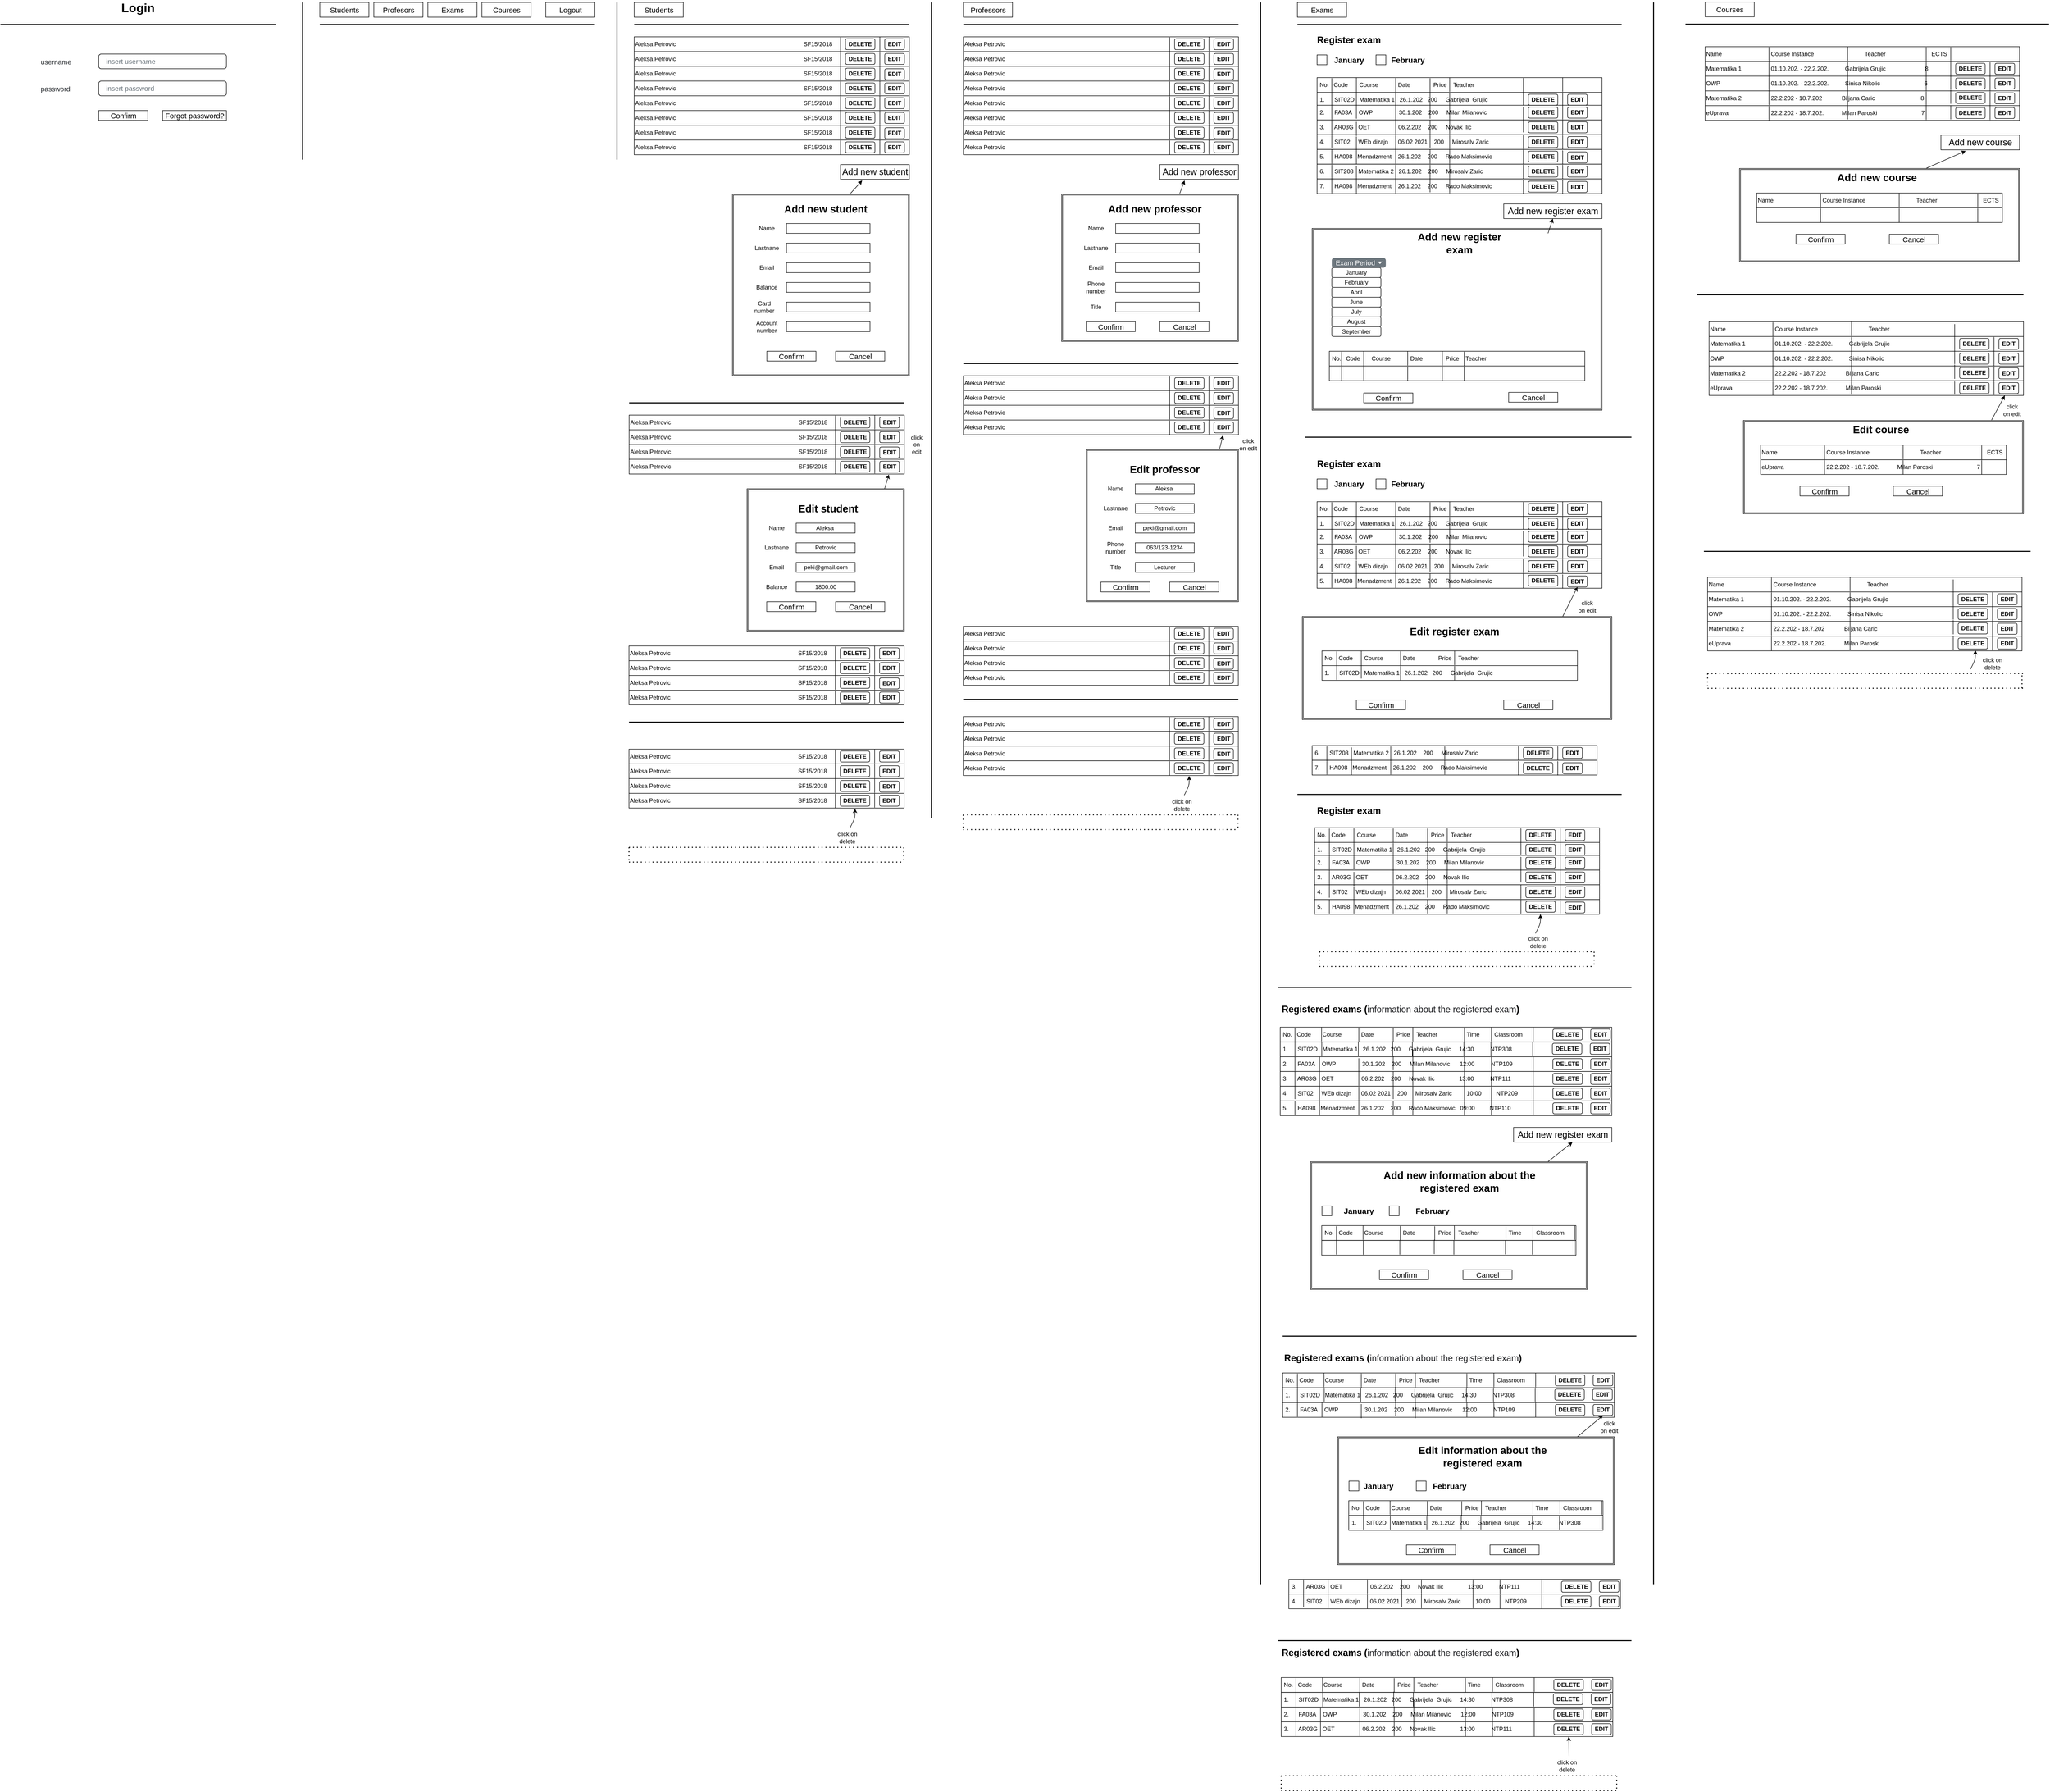 <mxfile version="14.5.10" type="device"><diagram id="YgzgVp-4JjAgtN1EzdXH" name="Page-1"><mxGraphModel dx="2765" dy="768" grid="1" gridSize="10" guides="1" tooltips="1" connect="1" arrows="1" fold="1" page="1" pageScale="1" pageWidth="850" pageHeight="1100" math="0" shadow="0"><root><mxCell id="0"/><mxCell id="1" parent="0"/><mxCell id="N6LW_RK-LtJM--bxx4hE-9" value="&lt;font style=&quot;font-size: 15px&quot;&gt;Students&lt;/font&gt;" style="html=1;" parent="1" vertex="1"><mxGeometry x="480" y="30" width="100" height="30" as="geometry"/></mxCell><mxCell id="N6LW_RK-LtJM--bxx4hE-11" value="Aleksa Petrovic&amp;nbsp; &amp;nbsp; &amp;nbsp; &amp;nbsp; &amp;nbsp; &amp;nbsp; &amp;nbsp; &amp;nbsp; &amp;nbsp; &amp;nbsp; &amp;nbsp; &amp;nbsp; &amp;nbsp; &amp;nbsp; &amp;nbsp; &amp;nbsp; &amp;nbsp; &amp;nbsp; &amp;nbsp; &amp;nbsp; &amp;nbsp; &amp;nbsp; &amp;nbsp; &amp;nbsp; &amp;nbsp; &amp;nbsp; &amp;nbsp; &amp;nbsp; &amp;nbsp; &amp;nbsp; &amp;nbsp; &amp;nbsp; &amp;nbsp; &amp;nbsp; &amp;nbsp; &amp;nbsp; &amp;nbsp; &amp;nbsp; &amp;nbsp; SF15/2018" style="html=1;align=left;" parent="1" vertex="1"><mxGeometry x="480" y="130" width="560" height="30" as="geometry"/></mxCell><mxCell id="N6LW_RK-LtJM--bxx4hE-18" value="" style="line;strokeWidth=2;direction=south;html=1;" parent="1" vertex="1"><mxGeometry x="-200" y="30" width="10" height="320" as="geometry"/></mxCell><mxCell id="N6LW_RK-LtJM--bxx4hE-19" value="" style="line;strokeWidth=2;html=1;" parent="1" vertex="1"><mxGeometry x="480" y="70" width="560" height="10" as="geometry"/></mxCell><mxCell id="N6LW_RK-LtJM--bxx4hE-21" value="" style="line;strokeWidth=2;html=1;" parent="1" vertex="1"><mxGeometry x="-810" y="70" width="560" height="10" as="geometry"/></mxCell><mxCell id="N6LW_RK-LtJM--bxx4hE-23" value="&lt;b&gt;&lt;font style=&quot;font-size: 25px&quot;&gt;Login&lt;/font&gt;&lt;/b&gt;" style="text;html=1;strokeColor=none;fillColor=none;align=center;verticalAlign=middle;whiteSpace=wrap;rounded=0;" parent="1" vertex="1"><mxGeometry x="-550" y="30" width="40" height="20" as="geometry"/></mxCell><mxCell id="N6LW_RK-LtJM--bxx4hE-28" value="username" style="fillColor=none;strokeColor=none;align=left;fontSize=14;fontColor=#212529;" parent="1" vertex="1"><mxGeometry x="-730" y="135" width="200" height="30" as="geometry"/></mxCell><mxCell id="N6LW_RK-LtJM--bxx4hE-29" value="insert username" style="html=1;shadow=0;shape=mxgraph.bootstrap.rrect;rSize=5;fillColor=none;align=left;spacing=15;fontSize=14;fontColor=#6C767D;" parent="1" vertex="1"><mxGeometry x="-610" y="135" width="260" height="30" as="geometry"/></mxCell><mxCell id="N6LW_RK-LtJM--bxx4hE-32" value="insert password" style="html=1;shadow=0;dashed=0;shape=mxgraph.bootstrap.rrect;rSize=5;fillColor=none;align=left;spacing=15;fontSize=14;fontColor=#6C767D;" parent="1" vertex="1"><mxGeometry x="-610" y="190" width="260" height="30" as="geometry"/></mxCell><mxCell id="N6LW_RK-LtJM--bxx4hE-33" value="password" style="fillColor=none;strokeColor=none;align=left;fontSize=14;fontColor=#212529;" parent="1" vertex="1"><mxGeometry x="-730" y="190" width="200" height="30" as="geometry"/></mxCell><mxCell id="N6LW_RK-LtJM--bxx4hE-34" value="&lt;font style=&quot;font-size: 15px&quot;&gt;Confirm&lt;/font&gt;" style="html=1;" parent="1" vertex="1"><mxGeometry x="-610" y="250" width="100" height="20" as="geometry"/></mxCell><mxCell id="N6LW_RK-LtJM--bxx4hE-35" value="&lt;font style=&quot;font-size: 15px&quot;&gt;Forgot password?&lt;/font&gt;" style="html=1;" parent="1" vertex="1"><mxGeometry x="-480" y="250" width="130" height="20" as="geometry"/></mxCell><mxCell id="N6LW_RK-LtJM--bxx4hE-37" value="" style="line;strokeWidth=2;direction=south;html=1;" parent="1" vertex="1"><mxGeometry x="1080" y="30" width="10" height="1660" as="geometry"/></mxCell><mxCell id="N6LW_RK-LtJM--bxx4hE-38" value="&lt;font style=&quot;font-size: 15px&quot;&gt;Students&lt;/font&gt;" style="html=1;" parent="1" vertex="1"><mxGeometry x="-160" y="30" width="100" height="30" as="geometry"/></mxCell><mxCell id="N6LW_RK-LtJM--bxx4hE-47" value="" style="line;strokeWidth=2;html=1;" parent="1" vertex="1"><mxGeometry x="-160" y="70" width="560" height="10" as="geometry"/></mxCell><mxCell id="N6LW_RK-LtJM--bxx4hE-48" value="" style="line;strokeWidth=2;direction=south;html=1;" parent="1" vertex="1"><mxGeometry x="440" y="30" width="10" height="320" as="geometry"/></mxCell><mxCell id="N6LW_RK-LtJM--bxx4hE-49" value="&lt;font style=&quot;font-size: 15px&quot;&gt;Profesors&lt;/font&gt;" style="html=1;" parent="1" vertex="1"><mxGeometry x="-50" y="30" width="100" height="30" as="geometry"/></mxCell><mxCell id="N6LW_RK-LtJM--bxx4hE-50" value="&lt;font style=&quot;font-size: 15px&quot;&gt;Courses&lt;/font&gt;" style="html=1;" parent="1" vertex="1"><mxGeometry x="170" y="30" width="100" height="30" as="geometry"/></mxCell><mxCell id="N6LW_RK-LtJM--bxx4hE-51" value="&lt;font style=&quot;font-size: 15px&quot;&gt;Exams&lt;/font&gt;" style="html=1;" parent="1" vertex="1"><mxGeometry x="60" y="30" width="100" height="30" as="geometry"/></mxCell><mxCell id="N6LW_RK-LtJM--bxx4hE-53" value="&lt;font style=&quot;font-size: 15px&quot;&gt;Logout&lt;/font&gt;" style="html=1;" parent="1" vertex="1"><mxGeometry x="300" y="30" width="100" height="30" as="geometry"/></mxCell><mxCell id="N6LW_RK-LtJM--bxx4hE-56" value="" style="line;strokeWidth=2;html=1;" parent="1" vertex="1"><mxGeometry x="469.69" y="840" width="560" height="10" as="geometry"/></mxCell><mxCell id="N6LW_RK-LtJM--bxx4hE-60" value="&lt;span style=&quot;color: rgba(0 , 0 , 0 , 0) ; font-family: monospace ; font-size: 0px&quot;&gt;%3CmxGraphModel%3E%3Croot%3E%3CmxCell%20id%3D%220%22%2F%3E%3CmxCell%20id%3D%221%22%20parent%3D%220%22%2F%3E%3CmxCell%20id%3D%222%22%20value%3D%22username%22%20style%3D%22fillColor%3Dnone%3BstrokeColor%3Dnone%3Balign%3Dleft%3BfontSize%3D14%3BfontColor%3D%23212529%3B%22%20vertex%3D%221%22%20parent%3D%221%22%3E%3CmxGeometry%20x%3D%22-730%22%20y%3D%22135%22%20width%3D%22200%22%20height%3D%2230%22%20as%3D%22geometry%22%2F%3E%3C%2FmxCell%3E%3C%2Froot%3E%3C%2FmxGraphModel%3E&lt;/span&gt;" style="shape=ext;double=1;rounded=0;whiteSpace=wrap;html=1;strokeColor=#000000;" parent="1" vertex="1"><mxGeometry x="709.69" y="1020" width="320" height="290" as="geometry"/></mxCell><mxCell id="kZfxaWr6WGMBEkvsHjUv-1" value="" style="endArrow=classic;html=1;exitX=0.875;exitY=0;exitDx=0;exitDy=0;entryX=0.944;entryY=1.033;entryDx=0;entryDy=0;entryPerimeter=0;exitPerimeter=0;" parent="1" source="N6LW_RK-LtJM--bxx4hE-60" target="kZfxaWr6WGMBEkvsHjUv-114" edge="1"><mxGeometry width="50" height="50" relative="1" as="geometry"><mxPoint x="569.69" y="1080" as="sourcePoint"/><mxPoint x="497.13" y="983.87" as="targetPoint"/><Array as="points"/></mxGeometry></mxCell><mxCell id="kZfxaWr6WGMBEkvsHjUv-2" value="click on edit" style="text;html=1;strokeColor=none;fillColor=none;align=center;verticalAlign=middle;whiteSpace=wrap;rounded=0;" parent="1" vertex="1"><mxGeometry x="1050" y="920" width="10" height="20" as="geometry"/></mxCell><mxCell id="kZfxaWr6WGMBEkvsHjUv-3" value="&lt;b&gt;&lt;font style=&quot;font-size: 21px&quot;&gt;Edit student&lt;/font&gt;&lt;/b&gt;" style="text;html=1;strokeColor=none;fillColor=none;align=center;verticalAlign=middle;whiteSpace=wrap;rounded=0;" parent="1" vertex="1"><mxGeometry x="774.69" y="1030" width="200" height="60" as="geometry"/></mxCell><mxCell id="kZfxaWr6WGMBEkvsHjUv-4" value="Name" style="text;html=1;strokeColor=none;fillColor=none;align=center;verticalAlign=middle;whiteSpace=wrap;rounded=0;" parent="1" vertex="1"><mxGeometry x="749.69" y="1090" width="40" height="20" as="geometry"/></mxCell><mxCell id="kZfxaWr6WGMBEkvsHjUv-5" value="Aleksa&amp;nbsp;" style="rounded=0;whiteSpace=wrap;html=1;" parent="1" vertex="1"><mxGeometry x="809.69" y="1090" width="120" height="20" as="geometry"/></mxCell><mxCell id="kZfxaWr6WGMBEkvsHjUv-6" value="Lastnane" style="text;html=1;strokeColor=none;fillColor=none;align=center;verticalAlign=middle;whiteSpace=wrap;rounded=0;" parent="1" vertex="1"><mxGeometry x="749.69" y="1130" width="40" height="20" as="geometry"/></mxCell><mxCell id="kZfxaWr6WGMBEkvsHjUv-7" value="Petrovic" style="rounded=0;whiteSpace=wrap;html=1;" parent="1" vertex="1"><mxGeometry x="809.69" y="1130" width="120" height="20" as="geometry"/></mxCell><mxCell id="kZfxaWr6WGMBEkvsHjUv-8" value="Email" style="text;html=1;strokeColor=none;fillColor=none;align=center;verticalAlign=middle;whiteSpace=wrap;rounded=0;" parent="1" vertex="1"><mxGeometry x="749.69" y="1170" width="40" height="20" as="geometry"/></mxCell><mxCell id="kZfxaWr6WGMBEkvsHjUv-9" value="peki@gmail.com" style="rounded=0;whiteSpace=wrap;html=1;" parent="1" vertex="1"><mxGeometry x="809.69" y="1170" width="120" height="20" as="geometry"/></mxCell><mxCell id="kZfxaWr6WGMBEkvsHjUv-10" value="Balance" style="text;html=1;strokeColor=none;fillColor=none;align=center;verticalAlign=middle;whiteSpace=wrap;rounded=0;" parent="1" vertex="1"><mxGeometry x="749.69" y="1210" width="40" height="20" as="geometry"/></mxCell><mxCell id="kZfxaWr6WGMBEkvsHjUv-11" value="1800.00" style="rounded=0;whiteSpace=wrap;html=1;" parent="1" vertex="1"><mxGeometry x="809.69" y="1210" width="120" height="20" as="geometry"/></mxCell><mxCell id="kZfxaWr6WGMBEkvsHjUv-35" value="&lt;font style=&quot;font-size: 18px&quot;&gt;Add new student&lt;/font&gt;" style="html=1;" parent="1" vertex="1"><mxGeometry x="900" y="360" width="140" height="30" as="geometry"/></mxCell><mxCell id="kZfxaWr6WGMBEkvsHjUv-36" value="&lt;span style=&quot;color: rgba(0 , 0 , 0 , 0) ; font-family: monospace ; font-size: 0px&quot;&gt;%3CmxGraphModel%3E%3Croot%3E%3CmxCell%20id%3D%220%22%2F%3E%3CmxCell%20id%3D%221%22%20parent%3D%220%22%2F%3E%3CmxCell%20id%3D%222%22%20value%3D%22username%22%20style%3D%22fillColor%3Dnone%3BstrokeColor%3Dnone%3Balign%3Dleft%3BfontSize%3D14%3BfontColor%3D%23212529%3B%22%20vertex%3D%221%22%20parent%3D%221%22%3E%3CmxGeometry%20x%3D%22-730%22%20y%3D%22135%22%20width%3D%22200%22%20height%3D%2230%22%20as%3D%22geometry%22%2F%3E%3C%2FmxCell%3E%3C%2Froot%3E%3C%2FmxGraphModel%3E&lt;/span&gt;" style="shape=ext;double=1;rounded=0;whiteSpace=wrap;html=1;strokeColor=#000000;" parent="1" vertex="1"><mxGeometry x="680" y="420" width="360" height="370" as="geometry"/></mxCell><mxCell id="kZfxaWr6WGMBEkvsHjUv-37" value="&lt;b&gt;&lt;font style=&quot;font-size: 21px&quot;&gt;Add new student&lt;/font&gt;&lt;/b&gt;" style="text;html=1;strokeColor=none;fillColor=none;align=center;verticalAlign=middle;whiteSpace=wrap;rounded=0;" parent="1" vertex="1"><mxGeometry x="770" y="420" width="200" height="60" as="geometry"/></mxCell><mxCell id="kZfxaWr6WGMBEkvsHjUv-38" value="Name" style="text;html=1;strokeColor=none;fillColor=none;align=center;verticalAlign=middle;whiteSpace=wrap;rounded=0;" parent="1" vertex="1"><mxGeometry x="730" y="480" width="40" height="20" as="geometry"/></mxCell><mxCell id="kZfxaWr6WGMBEkvsHjUv-39" value="" style="rounded=0;whiteSpace=wrap;html=1;" parent="1" vertex="1"><mxGeometry x="790" y="480" width="170" height="20" as="geometry"/></mxCell><mxCell id="kZfxaWr6WGMBEkvsHjUv-40" value="Lastnane" style="text;html=1;strokeColor=none;fillColor=none;align=center;verticalAlign=middle;whiteSpace=wrap;rounded=0;" parent="1" vertex="1"><mxGeometry x="730" y="520" width="40" height="20" as="geometry"/></mxCell><mxCell id="kZfxaWr6WGMBEkvsHjUv-41" value="" style="rounded=0;whiteSpace=wrap;html=1;" parent="1" vertex="1"><mxGeometry x="790" y="520" width="170" height="20" as="geometry"/></mxCell><mxCell id="kZfxaWr6WGMBEkvsHjUv-42" value="Email" style="text;html=1;strokeColor=none;fillColor=none;align=center;verticalAlign=middle;whiteSpace=wrap;rounded=0;" parent="1" vertex="1"><mxGeometry x="730" y="560" width="40" height="20" as="geometry"/></mxCell><mxCell id="kZfxaWr6WGMBEkvsHjUv-43" value="" style="rounded=0;whiteSpace=wrap;html=1;" parent="1" vertex="1"><mxGeometry x="790" y="560" width="170" height="20" as="geometry"/></mxCell><mxCell id="kZfxaWr6WGMBEkvsHjUv-44" value="Balance" style="text;html=1;strokeColor=none;fillColor=none;align=center;verticalAlign=middle;whiteSpace=wrap;rounded=0;" parent="1" vertex="1"><mxGeometry x="730" y="600" width="40" height="20" as="geometry"/></mxCell><mxCell id="kZfxaWr6WGMBEkvsHjUv-45" value="" style="rounded=0;whiteSpace=wrap;html=1;" parent="1" vertex="1"><mxGeometry x="790" y="600" width="170" height="20" as="geometry"/></mxCell><mxCell id="kZfxaWr6WGMBEkvsHjUv-46" value="" style="endArrow=classic;html=1;entryX=0.315;entryY=1.075;entryDx=0;entryDy=0;entryPerimeter=0;exitX=0.668;exitY=-0.004;exitDx=0;exitDy=0;exitPerimeter=0;" parent="1" source="kZfxaWr6WGMBEkvsHjUv-36" target="kZfxaWr6WGMBEkvsHjUv-35" edge="1"><mxGeometry width="50" height="50" relative="1" as="geometry"><mxPoint x="950" y="430" as="sourcePoint"/><mxPoint x="1010" y="530" as="targetPoint"/><Array as="points"/></mxGeometry></mxCell><mxCell id="kZfxaWr6WGMBEkvsHjUv-47" value="Card number" style="text;html=1;strokeColor=none;fillColor=none;align=center;verticalAlign=middle;whiteSpace=wrap;rounded=0;" parent="1" vertex="1"><mxGeometry x="720" y="640" width="50" height="20" as="geometry"/></mxCell><mxCell id="kZfxaWr6WGMBEkvsHjUv-48" value="" style="rounded=0;whiteSpace=wrap;html=1;" parent="1" vertex="1"><mxGeometry x="790" y="640" width="170" height="20" as="geometry"/></mxCell><mxCell id="kZfxaWr6WGMBEkvsHjUv-49" value="Account number" style="text;html=1;strokeColor=none;fillColor=none;align=center;verticalAlign=middle;whiteSpace=wrap;rounded=0;" parent="1" vertex="1"><mxGeometry x="725" y="680" width="50" height="20" as="geometry"/></mxCell><mxCell id="kZfxaWr6WGMBEkvsHjUv-50" value="" style="rounded=0;whiteSpace=wrap;html=1;" parent="1" vertex="1"><mxGeometry x="790" y="680" width="170" height="20" as="geometry"/></mxCell><mxCell id="kZfxaWr6WGMBEkvsHjUv-54" value="&lt;b&gt;EDIT&lt;/b&gt;" style="rounded=1;whiteSpace=wrap;html=1;" parent="1" vertex="1"><mxGeometry x="990" y="133.75" width="40" height="22.5" as="geometry"/></mxCell><mxCell id="kZfxaWr6WGMBEkvsHjUv-55" value="" style="endArrow=none;html=1;" parent="1" edge="1"><mxGeometry width="50" height="50" relative="1" as="geometry"><mxPoint x="980" y="159" as="sourcePoint"/><mxPoint x="980" y="130" as="targetPoint"/><Array as="points"><mxPoint x="980" y="130"/></Array></mxGeometry></mxCell><mxCell id="kZfxaWr6WGMBEkvsHjUv-56" value="&lt;b&gt;DELETE&lt;/b&gt;" style="rounded=1;whiteSpace=wrap;html=1;" parent="1" vertex="1"><mxGeometry x="910" y="133.75" width="60" height="22.5" as="geometry"/></mxCell><mxCell id="kZfxaWr6WGMBEkvsHjUv-57" value="" style="endArrow=none;html=1;" parent="1" edge="1"><mxGeometry width="50" height="50" relative="1" as="geometry"><mxPoint x="900" y="159.5" as="sourcePoint"/><mxPoint x="900" y="130.5" as="targetPoint"/><Array as="points"><mxPoint x="900" y="130.5"/></Array></mxGeometry></mxCell><mxCell id="kZfxaWr6WGMBEkvsHjUv-58" value="Aleksa Petrovic&amp;nbsp; &amp;nbsp; &amp;nbsp; &amp;nbsp; &amp;nbsp; &amp;nbsp; &amp;nbsp; &amp;nbsp; &amp;nbsp; &amp;nbsp; &amp;nbsp; &amp;nbsp; &amp;nbsp; &amp;nbsp; &amp;nbsp; &amp;nbsp; &amp;nbsp; &amp;nbsp; &amp;nbsp; &amp;nbsp; &amp;nbsp; &amp;nbsp; &amp;nbsp; &amp;nbsp; &amp;nbsp; &amp;nbsp; &amp;nbsp; &amp;nbsp; &amp;nbsp; &amp;nbsp; &amp;nbsp; &amp;nbsp; &amp;nbsp; &amp;nbsp; &amp;nbsp; &amp;nbsp; &amp;nbsp; &amp;nbsp; &amp;nbsp; SF15/2018" style="html=1;align=left;" parent="1" vertex="1"><mxGeometry x="480" y="100" width="560" height="30" as="geometry"/></mxCell><mxCell id="kZfxaWr6WGMBEkvsHjUv-60" value="" style="endArrow=none;html=1;" parent="1" edge="1"><mxGeometry width="50" height="50" relative="1" as="geometry"><mxPoint x="900" y="130" as="sourcePoint"/><mxPoint x="900" y="101" as="targetPoint"/><Array as="points"><mxPoint x="900" y="101"/></Array></mxGeometry></mxCell><mxCell id="kZfxaWr6WGMBEkvsHjUv-61" value="&lt;b&gt;DELETE&lt;/b&gt;" style="rounded=1;whiteSpace=wrap;html=1;" parent="1" vertex="1"><mxGeometry x="910" y="103.75" width="60" height="22.5" as="geometry"/></mxCell><mxCell id="kZfxaWr6WGMBEkvsHjUv-63" value="" style="endArrow=none;html=1;" parent="1" edge="1"><mxGeometry width="50" height="50" relative="1" as="geometry"><mxPoint x="980" y="129" as="sourcePoint"/><mxPoint x="980" y="100" as="targetPoint"/><Array as="points"><mxPoint x="980" y="100"/></Array></mxGeometry></mxCell><mxCell id="kZfxaWr6WGMBEkvsHjUv-64" value="&lt;b&gt;EDIT&lt;/b&gt;" style="rounded=1;whiteSpace=wrap;html=1;" parent="1" vertex="1"><mxGeometry x="990" y="103.75" width="40" height="22.5" as="geometry"/></mxCell><mxCell id="kZfxaWr6WGMBEkvsHjUv-65" value="Aleksa Petrovic&amp;nbsp; &amp;nbsp; &amp;nbsp; &amp;nbsp; &amp;nbsp; &amp;nbsp; &amp;nbsp; &amp;nbsp; &amp;nbsp; &amp;nbsp; &amp;nbsp; &amp;nbsp; &amp;nbsp; &amp;nbsp; &amp;nbsp; &amp;nbsp; &amp;nbsp; &amp;nbsp; &amp;nbsp; &amp;nbsp; &amp;nbsp; &amp;nbsp; &amp;nbsp; &amp;nbsp; &amp;nbsp; &amp;nbsp; &amp;nbsp; &amp;nbsp; &amp;nbsp; &amp;nbsp; &amp;nbsp; &amp;nbsp; &amp;nbsp; &amp;nbsp; &amp;nbsp; &amp;nbsp; &amp;nbsp; &amp;nbsp; &amp;nbsp; SF15/2018" style="html=1;align=left;" parent="1" vertex="1"><mxGeometry x="480" y="160" width="560" height="30" as="geometry"/></mxCell><mxCell id="kZfxaWr6WGMBEkvsHjUv-66" value="&lt;b&gt;EDIT&lt;/b&gt;" style="rounded=1;whiteSpace=wrap;html=1;" parent="1" vertex="1"><mxGeometry x="990" y="197.5" width="40" height="22.5" as="geometry"/></mxCell><mxCell id="kZfxaWr6WGMBEkvsHjUv-68" value="&lt;b&gt;DELETE&lt;/b&gt;" style="rounded=1;whiteSpace=wrap;html=1;" parent="1" vertex="1"><mxGeometry x="910" y="163.75" width="60" height="22.5" as="geometry"/></mxCell><mxCell id="kZfxaWr6WGMBEkvsHjUv-70" value="Aleksa Petrovic&amp;nbsp; &amp;nbsp; &amp;nbsp; &amp;nbsp; &amp;nbsp; &amp;nbsp; &amp;nbsp; &amp;nbsp; &amp;nbsp; &amp;nbsp; &amp;nbsp; &amp;nbsp; &amp;nbsp; &amp;nbsp; &amp;nbsp; &amp;nbsp; &amp;nbsp; &amp;nbsp; &amp;nbsp; &amp;nbsp; &amp;nbsp; &amp;nbsp; &amp;nbsp; &amp;nbsp; &amp;nbsp; &amp;nbsp; &amp;nbsp; &amp;nbsp; &amp;nbsp; &amp;nbsp; &amp;nbsp; &amp;nbsp; &amp;nbsp; &amp;nbsp; &amp;nbsp; &amp;nbsp; &amp;nbsp; &amp;nbsp; &amp;nbsp; SF15/2018" style="html=1;align=left;" parent="1" vertex="1"><mxGeometry x="480" y="190" width="560" height="30" as="geometry"/></mxCell><mxCell id="kZfxaWr6WGMBEkvsHjUv-72" value="&lt;b&gt;DELETE&lt;/b&gt;" style="rounded=1;whiteSpace=wrap;html=1;" parent="1" vertex="1"><mxGeometry x="910" y="193.75" width="60" height="22.5" as="geometry"/></mxCell><mxCell id="kZfxaWr6WGMBEkvsHjUv-74" value="&lt;b&gt;EDIT&lt;/b&gt;" style="rounded=1;whiteSpace=wrap;html=1;" parent="1" vertex="1"><mxGeometry x="990" y="165" width="40" height="22.5" as="geometry"/></mxCell><mxCell id="kZfxaWr6WGMBEkvsHjUv-75" value="&lt;b&gt;EDIT&lt;/b&gt;" style="rounded=1;whiteSpace=wrap;html=1;" parent="1" vertex="1"><mxGeometry x="990" y="193.75" width="40" height="22.5" as="geometry"/></mxCell><mxCell id="kZfxaWr6WGMBEkvsHjUv-76" value="" style="endArrow=none;html=1;" parent="1" edge="1"><mxGeometry width="50" height="50" relative="1" as="geometry"><mxPoint x="900" y="220" as="sourcePoint"/><mxPoint x="900" y="191" as="targetPoint"/><Array as="points"><mxPoint x="900" y="191"/></Array></mxGeometry></mxCell><mxCell id="kZfxaWr6WGMBEkvsHjUv-77" value="" style="endArrow=none;html=1;" parent="1" edge="1"><mxGeometry width="50" height="50" relative="1" as="geometry"><mxPoint x="900" y="189" as="sourcePoint"/><mxPoint x="900" y="160" as="targetPoint"/><Array as="points"><mxPoint x="900" y="160"/></Array></mxGeometry></mxCell><mxCell id="kZfxaWr6WGMBEkvsHjUv-78" value="" style="endArrow=none;html=1;" parent="1" edge="1"><mxGeometry width="50" height="50" relative="1" as="geometry"><mxPoint x="980" y="189" as="sourcePoint"/><mxPoint x="980" y="160" as="targetPoint"/><Array as="points"><mxPoint x="980" y="160"/></Array></mxGeometry></mxCell><mxCell id="kZfxaWr6WGMBEkvsHjUv-79" value="" style="endArrow=none;html=1;" parent="1" edge="1"><mxGeometry width="50" height="50" relative="1" as="geometry"><mxPoint x="980" y="219" as="sourcePoint"/><mxPoint x="980" y="190" as="targetPoint"/><Array as="points"><mxPoint x="980" y="190"/></Array></mxGeometry></mxCell><mxCell id="kZfxaWr6WGMBEkvsHjUv-80" value="Aleksa Petrovic&amp;nbsp; &amp;nbsp; &amp;nbsp; &amp;nbsp; &amp;nbsp; &amp;nbsp; &amp;nbsp; &amp;nbsp; &amp;nbsp; &amp;nbsp; &amp;nbsp; &amp;nbsp; &amp;nbsp; &amp;nbsp; &amp;nbsp; &amp;nbsp; &amp;nbsp; &amp;nbsp; &amp;nbsp; &amp;nbsp; &amp;nbsp; &amp;nbsp; &amp;nbsp; &amp;nbsp; &amp;nbsp; &amp;nbsp; &amp;nbsp; &amp;nbsp; &amp;nbsp; &amp;nbsp; &amp;nbsp; &amp;nbsp; &amp;nbsp; &amp;nbsp; &amp;nbsp; &amp;nbsp; &amp;nbsp; &amp;nbsp; &amp;nbsp; SF15/2018" style="html=1;align=left;" parent="1" vertex="1"><mxGeometry x="480" y="250" width="560" height="30" as="geometry"/></mxCell><mxCell id="kZfxaWr6WGMBEkvsHjUv-81" value="&lt;b&gt;EDIT&lt;/b&gt;" style="rounded=1;whiteSpace=wrap;html=1;" parent="1" vertex="1"><mxGeometry x="990" y="253.75" width="40" height="22.5" as="geometry"/></mxCell><mxCell id="kZfxaWr6WGMBEkvsHjUv-82" value="" style="endArrow=none;html=1;" parent="1" edge="1"><mxGeometry width="50" height="50" relative="1" as="geometry"><mxPoint x="980" y="279" as="sourcePoint"/><mxPoint x="980" y="250" as="targetPoint"/><Array as="points"><mxPoint x="980" y="250"/></Array></mxGeometry></mxCell><mxCell id="kZfxaWr6WGMBEkvsHjUv-83" value="&lt;b&gt;DELETE&lt;/b&gt;" style="rounded=1;whiteSpace=wrap;html=1;" parent="1" vertex="1"><mxGeometry x="910" y="253.75" width="60" height="22.5" as="geometry"/></mxCell><mxCell id="kZfxaWr6WGMBEkvsHjUv-84" value="" style="endArrow=none;html=1;" parent="1" edge="1"><mxGeometry width="50" height="50" relative="1" as="geometry"><mxPoint x="900" y="279.5" as="sourcePoint"/><mxPoint x="900" y="250.5" as="targetPoint"/><Array as="points"><mxPoint x="900" y="250.5"/></Array></mxGeometry></mxCell><mxCell id="kZfxaWr6WGMBEkvsHjUv-85" value="Aleksa Petrovic&amp;nbsp; &amp;nbsp; &amp;nbsp; &amp;nbsp; &amp;nbsp; &amp;nbsp; &amp;nbsp; &amp;nbsp; &amp;nbsp; &amp;nbsp; &amp;nbsp; &amp;nbsp; &amp;nbsp; &amp;nbsp; &amp;nbsp; &amp;nbsp; &amp;nbsp; &amp;nbsp; &amp;nbsp; &amp;nbsp; &amp;nbsp; &amp;nbsp; &amp;nbsp; &amp;nbsp; &amp;nbsp; &amp;nbsp; &amp;nbsp; &amp;nbsp; &amp;nbsp; &amp;nbsp; &amp;nbsp; &amp;nbsp; &amp;nbsp; &amp;nbsp; &amp;nbsp; &amp;nbsp; &amp;nbsp; &amp;nbsp; &amp;nbsp; SF15/2018" style="html=1;align=left;" parent="1" vertex="1"><mxGeometry x="480" y="220" width="560" height="30" as="geometry"/></mxCell><mxCell id="kZfxaWr6WGMBEkvsHjUv-86" value="" style="endArrow=none;html=1;" parent="1" edge="1"><mxGeometry width="50" height="50" relative="1" as="geometry"><mxPoint x="900" y="250" as="sourcePoint"/><mxPoint x="900" y="221" as="targetPoint"/><Array as="points"><mxPoint x="900" y="221"/></Array></mxGeometry></mxCell><mxCell id="kZfxaWr6WGMBEkvsHjUv-87" value="&lt;b&gt;DELETE&lt;/b&gt;" style="rounded=1;whiteSpace=wrap;html=1;" parent="1" vertex="1"><mxGeometry x="910" y="223.75" width="60" height="22.5" as="geometry"/></mxCell><mxCell id="kZfxaWr6WGMBEkvsHjUv-88" value="" style="endArrow=none;html=1;" parent="1" edge="1"><mxGeometry width="50" height="50" relative="1" as="geometry"><mxPoint x="980" y="249" as="sourcePoint"/><mxPoint x="980" y="220" as="targetPoint"/><Array as="points"><mxPoint x="980" y="220"/></Array></mxGeometry></mxCell><mxCell id="kZfxaWr6WGMBEkvsHjUv-89" value="&lt;b&gt;EDIT&lt;/b&gt;" style="rounded=1;whiteSpace=wrap;html=1;" parent="1" vertex="1"><mxGeometry x="990" y="223.75" width="40" height="22.5" as="geometry"/></mxCell><mxCell id="kZfxaWr6WGMBEkvsHjUv-90" value="Aleksa Petrovic&amp;nbsp; &amp;nbsp; &amp;nbsp; &amp;nbsp; &amp;nbsp; &amp;nbsp; &amp;nbsp; &amp;nbsp; &amp;nbsp; &amp;nbsp; &amp;nbsp; &amp;nbsp; &amp;nbsp; &amp;nbsp; &amp;nbsp; &amp;nbsp; &amp;nbsp; &amp;nbsp; &amp;nbsp; &amp;nbsp; &amp;nbsp; &amp;nbsp; &amp;nbsp; &amp;nbsp; &amp;nbsp; &amp;nbsp; &amp;nbsp; &amp;nbsp; &amp;nbsp; &amp;nbsp; &amp;nbsp; &amp;nbsp; &amp;nbsp; &amp;nbsp; &amp;nbsp; &amp;nbsp; &amp;nbsp; &amp;nbsp; &amp;nbsp; SF15/2018" style="html=1;align=left;" parent="1" vertex="1"><mxGeometry x="480" y="280" width="560" height="30" as="geometry"/></mxCell><mxCell id="kZfxaWr6WGMBEkvsHjUv-91" value="&lt;b&gt;EDIT&lt;/b&gt;" style="rounded=1;whiteSpace=wrap;html=1;" parent="1" vertex="1"><mxGeometry x="990" y="317.5" width="40" height="22.5" as="geometry"/></mxCell><mxCell id="kZfxaWr6WGMBEkvsHjUv-92" value="&lt;b&gt;DELETE&lt;/b&gt;" style="rounded=1;whiteSpace=wrap;html=1;" parent="1" vertex="1"><mxGeometry x="910" y="283.75" width="60" height="22.5" as="geometry"/></mxCell><mxCell id="kZfxaWr6WGMBEkvsHjUv-93" value="Aleksa Petrovic&amp;nbsp; &amp;nbsp; &amp;nbsp; &amp;nbsp; &amp;nbsp; &amp;nbsp; &amp;nbsp; &amp;nbsp; &amp;nbsp; &amp;nbsp; &amp;nbsp; &amp;nbsp; &amp;nbsp; &amp;nbsp; &amp;nbsp; &amp;nbsp; &amp;nbsp; &amp;nbsp; &amp;nbsp; &amp;nbsp; &amp;nbsp; &amp;nbsp; &amp;nbsp; &amp;nbsp; &amp;nbsp; &amp;nbsp; &amp;nbsp; &amp;nbsp; &amp;nbsp; &amp;nbsp; &amp;nbsp; &amp;nbsp; &amp;nbsp; &amp;nbsp; &amp;nbsp; &amp;nbsp; &amp;nbsp; &amp;nbsp; &amp;nbsp; SF15/2018" style="html=1;align=left;" parent="1" vertex="1"><mxGeometry x="480" y="310" width="560" height="30" as="geometry"/></mxCell><mxCell id="kZfxaWr6WGMBEkvsHjUv-94" value="&lt;b&gt;DELETE&lt;/b&gt;" style="rounded=1;whiteSpace=wrap;html=1;" parent="1" vertex="1"><mxGeometry x="910" y="313.75" width="60" height="22.5" as="geometry"/></mxCell><mxCell id="kZfxaWr6WGMBEkvsHjUv-95" value="&lt;b&gt;EDIT&lt;/b&gt;" style="rounded=1;whiteSpace=wrap;html=1;" parent="1" vertex="1"><mxGeometry x="990" y="285" width="40" height="22.5" as="geometry"/></mxCell><mxCell id="kZfxaWr6WGMBEkvsHjUv-96" value="&lt;b&gt;EDIT&lt;/b&gt;" style="rounded=1;whiteSpace=wrap;html=1;" parent="1" vertex="1"><mxGeometry x="990" y="313.75" width="40" height="22.5" as="geometry"/></mxCell><mxCell id="kZfxaWr6WGMBEkvsHjUv-97" value="" style="endArrow=none;html=1;" parent="1" edge="1"><mxGeometry width="50" height="50" relative="1" as="geometry"><mxPoint x="900" y="340" as="sourcePoint"/><mxPoint x="900" y="311" as="targetPoint"/><Array as="points"><mxPoint x="900" y="311"/></Array></mxGeometry></mxCell><mxCell id="kZfxaWr6WGMBEkvsHjUv-98" value="" style="endArrow=none;html=1;" parent="1" edge="1"><mxGeometry width="50" height="50" relative="1" as="geometry"><mxPoint x="900" y="309" as="sourcePoint"/><mxPoint x="900" y="280" as="targetPoint"/><Array as="points"><mxPoint x="900" y="280"/></Array></mxGeometry></mxCell><mxCell id="kZfxaWr6WGMBEkvsHjUv-99" value="" style="endArrow=none;html=1;" parent="1" edge="1"><mxGeometry width="50" height="50" relative="1" as="geometry"><mxPoint x="980" y="309" as="sourcePoint"/><mxPoint x="980" y="280" as="targetPoint"/><Array as="points"><mxPoint x="980" y="280"/></Array></mxGeometry></mxCell><mxCell id="kZfxaWr6WGMBEkvsHjUv-100" value="" style="endArrow=none;html=1;" parent="1" edge="1"><mxGeometry width="50" height="50" relative="1" as="geometry"><mxPoint x="980" y="339" as="sourcePoint"/><mxPoint x="980" y="310" as="targetPoint"/><Array as="points"><mxPoint x="980" y="310"/></Array></mxGeometry></mxCell><mxCell id="kZfxaWr6WGMBEkvsHjUv-101" value="Aleksa Petrovic&amp;nbsp; &amp;nbsp; &amp;nbsp; &amp;nbsp; &amp;nbsp; &amp;nbsp; &amp;nbsp; &amp;nbsp; &amp;nbsp; &amp;nbsp; &amp;nbsp; &amp;nbsp; &amp;nbsp; &amp;nbsp; &amp;nbsp; &amp;nbsp; &amp;nbsp; &amp;nbsp; &amp;nbsp; &amp;nbsp; &amp;nbsp; &amp;nbsp; &amp;nbsp; &amp;nbsp; &amp;nbsp; &amp;nbsp; &amp;nbsp; &amp;nbsp; &amp;nbsp; &amp;nbsp; &amp;nbsp; &amp;nbsp; &amp;nbsp; &amp;nbsp; &amp;nbsp; &amp;nbsp; &amp;nbsp; &amp;nbsp; &amp;nbsp; SF15/2018" style="html=1;align=left;" parent="1" vertex="1"><mxGeometry x="469.69" y="900" width="560" height="30" as="geometry"/></mxCell><mxCell id="kZfxaWr6WGMBEkvsHjUv-102" value="&lt;b&gt;EDIT&lt;/b&gt;" style="rounded=1;whiteSpace=wrap;html=1;" parent="1" vertex="1"><mxGeometry x="979.69" y="903.75" width="40" height="22.5" as="geometry"/></mxCell><mxCell id="kZfxaWr6WGMBEkvsHjUv-103" value="" style="endArrow=none;html=1;" parent="1" edge="1"><mxGeometry width="50" height="50" relative="1" as="geometry"><mxPoint x="969.69" y="929" as="sourcePoint"/><mxPoint x="969.69" y="900" as="targetPoint"/><Array as="points"><mxPoint x="969.69" y="900"/></Array></mxGeometry></mxCell><mxCell id="kZfxaWr6WGMBEkvsHjUv-104" value="&lt;b&gt;DELETE&lt;/b&gt;" style="rounded=1;whiteSpace=wrap;html=1;" parent="1" vertex="1"><mxGeometry x="899.69" y="903.75" width="60" height="22.5" as="geometry"/></mxCell><mxCell id="kZfxaWr6WGMBEkvsHjUv-105" value="" style="endArrow=none;html=1;" parent="1" edge="1"><mxGeometry width="50" height="50" relative="1" as="geometry"><mxPoint x="889.69" y="929.5" as="sourcePoint"/><mxPoint x="889.69" y="900.5" as="targetPoint"/><Array as="points"><mxPoint x="889.69" y="900.5"/></Array></mxGeometry></mxCell><mxCell id="kZfxaWr6WGMBEkvsHjUv-106" value="Aleksa Petrovic&amp;nbsp; &amp;nbsp; &amp;nbsp; &amp;nbsp; &amp;nbsp; &amp;nbsp; &amp;nbsp; &amp;nbsp; &amp;nbsp; &amp;nbsp; &amp;nbsp; &amp;nbsp; &amp;nbsp; &amp;nbsp; &amp;nbsp; &amp;nbsp; &amp;nbsp; &amp;nbsp; &amp;nbsp; &amp;nbsp; &amp;nbsp; &amp;nbsp; &amp;nbsp; &amp;nbsp; &amp;nbsp; &amp;nbsp; &amp;nbsp; &amp;nbsp; &amp;nbsp; &amp;nbsp; &amp;nbsp; &amp;nbsp; &amp;nbsp; &amp;nbsp; &amp;nbsp; &amp;nbsp; &amp;nbsp; &amp;nbsp; &amp;nbsp; SF15/2018" style="html=1;align=left;" parent="1" vertex="1"><mxGeometry x="469.69" y="870" width="560" height="30" as="geometry"/></mxCell><mxCell id="kZfxaWr6WGMBEkvsHjUv-107" value="" style="endArrow=none;html=1;" parent="1" edge="1"><mxGeometry width="50" height="50" relative="1" as="geometry"><mxPoint x="889.69" y="900" as="sourcePoint"/><mxPoint x="889.69" y="871" as="targetPoint"/><Array as="points"><mxPoint x="889.69" y="871"/></Array></mxGeometry></mxCell><mxCell id="kZfxaWr6WGMBEkvsHjUv-108" value="&lt;b&gt;DELETE&lt;/b&gt;" style="rounded=1;whiteSpace=wrap;html=1;" parent="1" vertex="1"><mxGeometry x="899.69" y="873.75" width="60" height="22.5" as="geometry"/></mxCell><mxCell id="kZfxaWr6WGMBEkvsHjUv-109" value="" style="endArrow=none;html=1;" parent="1" edge="1"><mxGeometry width="50" height="50" relative="1" as="geometry"><mxPoint x="969.69" y="899" as="sourcePoint"/><mxPoint x="969.69" y="870" as="targetPoint"/><Array as="points"><mxPoint x="969.69" y="870"/></Array></mxGeometry></mxCell><mxCell id="kZfxaWr6WGMBEkvsHjUv-110" value="&lt;b&gt;EDIT&lt;/b&gt;" style="rounded=1;whiteSpace=wrap;html=1;" parent="1" vertex="1"><mxGeometry x="979.69" y="873.75" width="40" height="22.5" as="geometry"/></mxCell><mxCell id="kZfxaWr6WGMBEkvsHjUv-111" value="Aleksa Petrovic&amp;nbsp; &amp;nbsp; &amp;nbsp; &amp;nbsp; &amp;nbsp; &amp;nbsp; &amp;nbsp; &amp;nbsp; &amp;nbsp; &amp;nbsp; &amp;nbsp; &amp;nbsp; &amp;nbsp; &amp;nbsp; &amp;nbsp; &amp;nbsp; &amp;nbsp; &amp;nbsp; &amp;nbsp; &amp;nbsp; &amp;nbsp; &amp;nbsp; &amp;nbsp; &amp;nbsp; &amp;nbsp; &amp;nbsp; &amp;nbsp; &amp;nbsp; &amp;nbsp; &amp;nbsp; &amp;nbsp; &amp;nbsp; &amp;nbsp; &amp;nbsp; &amp;nbsp; &amp;nbsp; &amp;nbsp; &amp;nbsp; &amp;nbsp; SF15/2018" style="html=1;align=left;" parent="1" vertex="1"><mxGeometry x="469.69" y="930" width="560" height="30" as="geometry"/></mxCell><mxCell id="kZfxaWr6WGMBEkvsHjUv-112" value="&lt;b&gt;EDIT&lt;/b&gt;" style="rounded=1;whiteSpace=wrap;html=1;" parent="1" vertex="1"><mxGeometry x="979.69" y="967.5" width="40" height="22.5" as="geometry"/></mxCell><mxCell id="kZfxaWr6WGMBEkvsHjUv-113" value="&lt;b&gt;DELETE&lt;/b&gt;" style="rounded=1;whiteSpace=wrap;html=1;" parent="1" vertex="1"><mxGeometry x="899.69" y="933.75" width="60" height="22.5" as="geometry"/></mxCell><mxCell id="kZfxaWr6WGMBEkvsHjUv-114" value="Aleksa Petrovic&amp;nbsp; &amp;nbsp; &amp;nbsp; &amp;nbsp; &amp;nbsp; &amp;nbsp; &amp;nbsp; &amp;nbsp; &amp;nbsp; &amp;nbsp; &amp;nbsp; &amp;nbsp; &amp;nbsp; &amp;nbsp; &amp;nbsp; &amp;nbsp; &amp;nbsp; &amp;nbsp; &amp;nbsp; &amp;nbsp; &amp;nbsp; &amp;nbsp; &amp;nbsp; &amp;nbsp; &amp;nbsp; &amp;nbsp; &amp;nbsp; &amp;nbsp; &amp;nbsp; &amp;nbsp; &amp;nbsp; &amp;nbsp; &amp;nbsp; &amp;nbsp; &amp;nbsp; &amp;nbsp; &amp;nbsp; &amp;nbsp; &amp;nbsp; SF15/2018" style="html=1;align=left;" parent="1" vertex="1"><mxGeometry x="469.69" y="960" width="560" height="30" as="geometry"/></mxCell><mxCell id="kZfxaWr6WGMBEkvsHjUv-115" value="&lt;b&gt;DELETE&lt;/b&gt;" style="rounded=1;whiteSpace=wrap;html=1;" parent="1" vertex="1"><mxGeometry x="899.69" y="963.75" width="60" height="22.5" as="geometry"/></mxCell><mxCell id="kZfxaWr6WGMBEkvsHjUv-116" value="&lt;b&gt;EDIT&lt;/b&gt;" style="rounded=1;whiteSpace=wrap;html=1;" parent="1" vertex="1"><mxGeometry x="979.69" y="935" width="40" height="22.5" as="geometry"/></mxCell><mxCell id="kZfxaWr6WGMBEkvsHjUv-117" value="&lt;b&gt;EDIT&lt;/b&gt;" style="rounded=1;whiteSpace=wrap;html=1;" parent="1" vertex="1"><mxGeometry x="979.69" y="963.75" width="40" height="22.5" as="geometry"/></mxCell><mxCell id="kZfxaWr6WGMBEkvsHjUv-118" value="" style="endArrow=none;html=1;" parent="1" edge="1"><mxGeometry width="50" height="50" relative="1" as="geometry"><mxPoint x="889.69" y="990" as="sourcePoint"/><mxPoint x="889.69" y="961" as="targetPoint"/><Array as="points"><mxPoint x="889.69" y="961"/></Array></mxGeometry></mxCell><mxCell id="kZfxaWr6WGMBEkvsHjUv-119" value="" style="endArrow=none;html=1;" parent="1" edge="1"><mxGeometry width="50" height="50" relative="1" as="geometry"><mxPoint x="889.69" y="959" as="sourcePoint"/><mxPoint x="889.69" y="930" as="targetPoint"/><Array as="points"><mxPoint x="889.69" y="930"/></Array></mxGeometry></mxCell><mxCell id="kZfxaWr6WGMBEkvsHjUv-120" value="" style="endArrow=none;html=1;" parent="1" edge="1"><mxGeometry width="50" height="50" relative="1" as="geometry"><mxPoint x="969.69" y="959" as="sourcePoint"/><mxPoint x="969.69" y="930" as="targetPoint"/><Array as="points"><mxPoint x="969.69" y="930"/></Array></mxGeometry></mxCell><mxCell id="kZfxaWr6WGMBEkvsHjUv-121" value="" style="endArrow=none;html=1;" parent="1" edge="1"><mxGeometry width="50" height="50" relative="1" as="geometry"><mxPoint x="969.69" y="989" as="sourcePoint"/><mxPoint x="969.69" y="960" as="targetPoint"/><Array as="points"><mxPoint x="969.69" y="960"/></Array></mxGeometry></mxCell><mxCell id="kZfxaWr6WGMBEkvsHjUv-122" value="Aleksa Petrovic&amp;nbsp; &amp;nbsp; &amp;nbsp; &amp;nbsp; &amp;nbsp; &amp;nbsp; &amp;nbsp; &amp;nbsp; &amp;nbsp; &amp;nbsp; &amp;nbsp; &amp;nbsp; &amp;nbsp; &amp;nbsp; &amp;nbsp; &amp;nbsp; &amp;nbsp; &amp;nbsp; &amp;nbsp; &amp;nbsp; &amp;nbsp; &amp;nbsp; &amp;nbsp; &amp;nbsp; &amp;nbsp; &amp;nbsp; &amp;nbsp; &amp;nbsp; &amp;nbsp; &amp;nbsp; &amp;nbsp; &amp;nbsp; &amp;nbsp; &amp;nbsp; &amp;nbsp; &amp;nbsp; &amp;nbsp; &amp;nbsp; &amp;nbsp; SF15/2018" style="html=1;align=left;" parent="1" vertex="1"><mxGeometry x="469.38" y="1370" width="560" height="30" as="geometry"/></mxCell><mxCell id="kZfxaWr6WGMBEkvsHjUv-123" value="&lt;b&gt;EDIT&lt;/b&gt;" style="rounded=1;whiteSpace=wrap;html=1;" parent="1" vertex="1"><mxGeometry x="979.38" y="1373.75" width="40" height="22.5" as="geometry"/></mxCell><mxCell id="kZfxaWr6WGMBEkvsHjUv-124" value="" style="endArrow=none;html=1;" parent="1" edge="1"><mxGeometry width="50" height="50" relative="1" as="geometry"><mxPoint x="969.38" y="1399" as="sourcePoint"/><mxPoint x="969.38" y="1370" as="targetPoint"/><Array as="points"><mxPoint x="969.38" y="1370"/></Array></mxGeometry></mxCell><mxCell id="kZfxaWr6WGMBEkvsHjUv-125" value="&lt;b&gt;DELETE&lt;/b&gt;" style="rounded=1;whiteSpace=wrap;html=1;" parent="1" vertex="1"><mxGeometry x="899.38" y="1373.75" width="60" height="22.5" as="geometry"/></mxCell><mxCell id="kZfxaWr6WGMBEkvsHjUv-126" value="" style="endArrow=none;html=1;" parent="1" edge="1"><mxGeometry width="50" height="50" relative="1" as="geometry"><mxPoint x="889.38" y="1399.5" as="sourcePoint"/><mxPoint x="889.38" y="1370.5" as="targetPoint"/><Array as="points"><mxPoint x="889.38" y="1370.5"/></Array></mxGeometry></mxCell><mxCell id="kZfxaWr6WGMBEkvsHjUv-127" value="Aleksa Petrovic&amp;nbsp; &amp;nbsp; &amp;nbsp; &amp;nbsp; &amp;nbsp; &amp;nbsp; &amp;nbsp; &amp;nbsp; &amp;nbsp; &amp;nbsp; &amp;nbsp; &amp;nbsp; &amp;nbsp; &amp;nbsp; &amp;nbsp; &amp;nbsp; &amp;nbsp; &amp;nbsp; &amp;nbsp; &amp;nbsp; &amp;nbsp; &amp;nbsp; &amp;nbsp; &amp;nbsp; &amp;nbsp; &amp;nbsp; &amp;nbsp; &amp;nbsp; &amp;nbsp; &amp;nbsp; &amp;nbsp; &amp;nbsp; &amp;nbsp; &amp;nbsp; &amp;nbsp; &amp;nbsp; &amp;nbsp; &amp;nbsp; &amp;nbsp; SF15/2018" style="html=1;align=left;" parent="1" vertex="1"><mxGeometry x="469.38" y="1340" width="560" height="30" as="geometry"/></mxCell><mxCell id="kZfxaWr6WGMBEkvsHjUv-128" value="" style="endArrow=none;html=1;" parent="1" edge="1"><mxGeometry width="50" height="50" relative="1" as="geometry"><mxPoint x="889.38" y="1370" as="sourcePoint"/><mxPoint x="889.38" y="1341" as="targetPoint"/><Array as="points"><mxPoint x="889.38" y="1341"/></Array></mxGeometry></mxCell><mxCell id="kZfxaWr6WGMBEkvsHjUv-129" value="&lt;b&gt;DELETE&lt;/b&gt;" style="rounded=1;whiteSpace=wrap;html=1;" parent="1" vertex="1"><mxGeometry x="899.38" y="1343.75" width="60" height="22.5" as="geometry"/></mxCell><mxCell id="kZfxaWr6WGMBEkvsHjUv-130" value="" style="endArrow=none;html=1;" parent="1" edge="1"><mxGeometry width="50" height="50" relative="1" as="geometry"><mxPoint x="969.38" y="1369" as="sourcePoint"/><mxPoint x="969.38" y="1340" as="targetPoint"/><Array as="points"><mxPoint x="969.38" y="1340"/></Array></mxGeometry></mxCell><mxCell id="kZfxaWr6WGMBEkvsHjUv-131" value="&lt;b&gt;EDIT&lt;/b&gt;" style="rounded=1;whiteSpace=wrap;html=1;" parent="1" vertex="1"><mxGeometry x="979.38" y="1343.75" width="40" height="22.5" as="geometry"/></mxCell><mxCell id="kZfxaWr6WGMBEkvsHjUv-132" value="Aleksa Petrovic&amp;nbsp; &amp;nbsp; &amp;nbsp; &amp;nbsp; &amp;nbsp; &amp;nbsp; &amp;nbsp; &amp;nbsp; &amp;nbsp; &amp;nbsp; &amp;nbsp; &amp;nbsp; &amp;nbsp; &amp;nbsp; &amp;nbsp; &amp;nbsp; &amp;nbsp; &amp;nbsp; &amp;nbsp; &amp;nbsp; &amp;nbsp; &amp;nbsp; &amp;nbsp; &amp;nbsp; &amp;nbsp; &amp;nbsp; &amp;nbsp; &amp;nbsp; &amp;nbsp; &amp;nbsp; &amp;nbsp; &amp;nbsp; &amp;nbsp; &amp;nbsp; &amp;nbsp; &amp;nbsp; &amp;nbsp; &amp;nbsp; &amp;nbsp; SF15/2018" style="html=1;align=left;" parent="1" vertex="1"><mxGeometry x="469.38" y="1400" width="560" height="30" as="geometry"/></mxCell><mxCell id="kZfxaWr6WGMBEkvsHjUv-133" value="&lt;b&gt;EDIT&lt;/b&gt;" style="rounded=1;whiteSpace=wrap;html=1;" parent="1" vertex="1"><mxGeometry x="979.38" y="1437.5" width="40" height="22.5" as="geometry"/></mxCell><mxCell id="kZfxaWr6WGMBEkvsHjUv-134" value="&lt;b&gt;DELETE&lt;/b&gt;" style="rounded=1;whiteSpace=wrap;html=1;" parent="1" vertex="1"><mxGeometry x="899.38" y="1403.75" width="60" height="22.5" as="geometry"/></mxCell><mxCell id="kZfxaWr6WGMBEkvsHjUv-135" value="Aleksa Petrovic&amp;nbsp; &amp;nbsp; &amp;nbsp; &amp;nbsp; &amp;nbsp; &amp;nbsp; &amp;nbsp; &amp;nbsp; &amp;nbsp; &amp;nbsp; &amp;nbsp; &amp;nbsp; &amp;nbsp; &amp;nbsp; &amp;nbsp; &amp;nbsp; &amp;nbsp; &amp;nbsp; &amp;nbsp; &amp;nbsp; &amp;nbsp; &amp;nbsp; &amp;nbsp; &amp;nbsp; &amp;nbsp; &amp;nbsp; &amp;nbsp; &amp;nbsp; &amp;nbsp; &amp;nbsp; &amp;nbsp; &amp;nbsp; &amp;nbsp; &amp;nbsp; &amp;nbsp; &amp;nbsp; &amp;nbsp; &amp;nbsp; &amp;nbsp; SF15/2018" style="html=1;align=left;" parent="1" vertex="1"><mxGeometry x="469.38" y="1430" width="560" height="30" as="geometry"/></mxCell><mxCell id="kZfxaWr6WGMBEkvsHjUv-136" value="&lt;b&gt;DELETE&lt;/b&gt;" style="rounded=1;whiteSpace=wrap;html=1;" parent="1" vertex="1"><mxGeometry x="899.38" y="1433.75" width="60" height="22.5" as="geometry"/></mxCell><mxCell id="kZfxaWr6WGMBEkvsHjUv-137" value="&lt;b&gt;EDIT&lt;/b&gt;" style="rounded=1;whiteSpace=wrap;html=1;" parent="1" vertex="1"><mxGeometry x="979.38" y="1405" width="40" height="22.5" as="geometry"/></mxCell><mxCell id="kZfxaWr6WGMBEkvsHjUv-138" value="&lt;b&gt;EDIT&lt;/b&gt;" style="rounded=1;whiteSpace=wrap;html=1;" parent="1" vertex="1"><mxGeometry x="979.38" y="1433.75" width="40" height="22.5" as="geometry"/></mxCell><mxCell id="kZfxaWr6WGMBEkvsHjUv-139" value="" style="endArrow=none;html=1;" parent="1" edge="1"><mxGeometry width="50" height="50" relative="1" as="geometry"><mxPoint x="889.38" y="1460" as="sourcePoint"/><mxPoint x="889.38" y="1431" as="targetPoint"/><Array as="points"><mxPoint x="889.38" y="1431"/></Array></mxGeometry></mxCell><mxCell id="kZfxaWr6WGMBEkvsHjUv-140" value="" style="endArrow=none;html=1;" parent="1" edge="1"><mxGeometry width="50" height="50" relative="1" as="geometry"><mxPoint x="889.38" y="1429" as="sourcePoint"/><mxPoint x="889.38" y="1400" as="targetPoint"/><Array as="points"><mxPoint x="889.38" y="1400"/></Array></mxGeometry></mxCell><mxCell id="kZfxaWr6WGMBEkvsHjUv-141" value="" style="endArrow=none;html=1;" parent="1" edge="1"><mxGeometry width="50" height="50" relative="1" as="geometry"><mxPoint x="969.38" y="1429" as="sourcePoint"/><mxPoint x="969.38" y="1400" as="targetPoint"/><Array as="points"><mxPoint x="969.38" y="1400"/></Array></mxGeometry></mxCell><mxCell id="kZfxaWr6WGMBEkvsHjUv-142" value="" style="endArrow=none;html=1;" parent="1" edge="1"><mxGeometry width="50" height="50" relative="1" as="geometry"><mxPoint x="969.38" y="1459" as="sourcePoint"/><mxPoint x="969.38" y="1430" as="targetPoint"/><Array as="points"><mxPoint x="969.38" y="1430"/></Array></mxGeometry></mxCell><mxCell id="kZfxaWr6WGMBEkvsHjUv-144" value="" style="endArrow=classic;html=1;exitX=0.875;exitY=0;exitDx=0;exitDy=0;exitPerimeter=0;" parent="1" edge="1"><mxGeometry width="50" height="50" relative="1" as="geometry"><mxPoint x="919.38" y="1710" as="sourcePoint"/><mxPoint x="929.38" y="1671" as="targetPoint"/><Array as="points"><mxPoint x="929.38" y="1690"/></Array></mxGeometry></mxCell><mxCell id="kZfxaWr6WGMBEkvsHjUv-145" value="click on delete" style="text;html=1;strokeColor=none;fillColor=none;align=center;verticalAlign=middle;whiteSpace=wrap;rounded=0;" parent="1" vertex="1"><mxGeometry x="879.38" y="1720" width="70" height="20" as="geometry"/></mxCell><mxCell id="kZfxaWr6WGMBEkvsHjUv-155" value="Aleksa Petrovic&amp;nbsp; &amp;nbsp; &amp;nbsp; &amp;nbsp; &amp;nbsp; &amp;nbsp; &amp;nbsp; &amp;nbsp; &amp;nbsp; &amp;nbsp; &amp;nbsp; &amp;nbsp; &amp;nbsp; &amp;nbsp; &amp;nbsp; &amp;nbsp; &amp;nbsp; &amp;nbsp; &amp;nbsp; &amp;nbsp; &amp;nbsp; &amp;nbsp; &amp;nbsp; &amp;nbsp; &amp;nbsp; &amp;nbsp; &amp;nbsp; &amp;nbsp; &amp;nbsp; &amp;nbsp; &amp;nbsp; &amp;nbsp; &amp;nbsp; &amp;nbsp; &amp;nbsp; &amp;nbsp; &amp;nbsp; &amp;nbsp; &amp;nbsp; SF15/2018" style="html=1;align=left;" parent="1" vertex="1"><mxGeometry x="469.38" y="1580" width="560" height="30" as="geometry"/></mxCell><mxCell id="kZfxaWr6WGMBEkvsHjUv-156" value="&lt;b&gt;EDIT&lt;/b&gt;" style="rounded=1;whiteSpace=wrap;html=1;" parent="1" vertex="1"><mxGeometry x="979.38" y="1583.75" width="40" height="22.5" as="geometry"/></mxCell><mxCell id="kZfxaWr6WGMBEkvsHjUv-157" value="" style="endArrow=none;html=1;" parent="1" edge="1"><mxGeometry width="50" height="50" relative="1" as="geometry"><mxPoint x="969.38" y="1609" as="sourcePoint"/><mxPoint x="969.38" y="1580" as="targetPoint"/><Array as="points"><mxPoint x="969.38" y="1580"/></Array></mxGeometry></mxCell><mxCell id="kZfxaWr6WGMBEkvsHjUv-158" value="&lt;b&gt;DELETE&lt;/b&gt;" style="rounded=1;whiteSpace=wrap;html=1;" parent="1" vertex="1"><mxGeometry x="899.38" y="1583.75" width="60" height="22.5" as="geometry"/></mxCell><mxCell id="kZfxaWr6WGMBEkvsHjUv-159" value="" style="endArrow=none;html=1;" parent="1" edge="1"><mxGeometry width="50" height="50" relative="1" as="geometry"><mxPoint x="889.38" y="1609.5" as="sourcePoint"/><mxPoint x="889.38" y="1580.5" as="targetPoint"/><Array as="points"><mxPoint x="889.38" y="1580.5"/></Array></mxGeometry></mxCell><mxCell id="kZfxaWr6WGMBEkvsHjUv-160" value="Aleksa Petrovic&amp;nbsp; &amp;nbsp; &amp;nbsp; &amp;nbsp; &amp;nbsp; &amp;nbsp; &amp;nbsp; &amp;nbsp; &amp;nbsp; &amp;nbsp; &amp;nbsp; &amp;nbsp; &amp;nbsp; &amp;nbsp; &amp;nbsp; &amp;nbsp; &amp;nbsp; &amp;nbsp; &amp;nbsp; &amp;nbsp; &amp;nbsp; &amp;nbsp; &amp;nbsp; &amp;nbsp; &amp;nbsp; &amp;nbsp; &amp;nbsp; &amp;nbsp; &amp;nbsp; &amp;nbsp; &amp;nbsp; &amp;nbsp; &amp;nbsp; &amp;nbsp; &amp;nbsp; &amp;nbsp; &amp;nbsp; &amp;nbsp; &amp;nbsp; SF15/2018" style="html=1;align=left;" parent="1" vertex="1"><mxGeometry x="469.38" y="1550" width="560" height="30" as="geometry"/></mxCell><mxCell id="kZfxaWr6WGMBEkvsHjUv-161" value="" style="endArrow=none;html=1;" parent="1" edge="1"><mxGeometry width="50" height="50" relative="1" as="geometry"><mxPoint x="889.38" y="1580" as="sourcePoint"/><mxPoint x="889.38" y="1551" as="targetPoint"/><Array as="points"><mxPoint x="889.38" y="1551"/></Array></mxGeometry></mxCell><mxCell id="kZfxaWr6WGMBEkvsHjUv-162" value="&lt;b&gt;DELETE&lt;/b&gt;" style="rounded=1;whiteSpace=wrap;html=1;" parent="1" vertex="1"><mxGeometry x="899.38" y="1553.75" width="60" height="22.5" as="geometry"/></mxCell><mxCell id="kZfxaWr6WGMBEkvsHjUv-163" value="" style="endArrow=none;html=1;" parent="1" edge="1"><mxGeometry width="50" height="50" relative="1" as="geometry"><mxPoint x="969.38" y="1579" as="sourcePoint"/><mxPoint x="969.38" y="1550" as="targetPoint"/><Array as="points"><mxPoint x="969.38" y="1550"/></Array></mxGeometry></mxCell><mxCell id="kZfxaWr6WGMBEkvsHjUv-164" value="&lt;b&gt;EDIT&lt;/b&gt;" style="rounded=1;whiteSpace=wrap;html=1;" parent="1" vertex="1"><mxGeometry x="979.38" y="1553.75" width="40" height="22.5" as="geometry"/></mxCell><mxCell id="kZfxaWr6WGMBEkvsHjUv-165" value="Aleksa Petrovic&amp;nbsp; &amp;nbsp; &amp;nbsp; &amp;nbsp; &amp;nbsp; &amp;nbsp; &amp;nbsp; &amp;nbsp; &amp;nbsp; &amp;nbsp; &amp;nbsp; &amp;nbsp; &amp;nbsp; &amp;nbsp; &amp;nbsp; &amp;nbsp; &amp;nbsp; &amp;nbsp; &amp;nbsp; &amp;nbsp; &amp;nbsp; &amp;nbsp; &amp;nbsp; &amp;nbsp; &amp;nbsp; &amp;nbsp; &amp;nbsp; &amp;nbsp; &amp;nbsp; &amp;nbsp; &amp;nbsp; &amp;nbsp; &amp;nbsp; &amp;nbsp; &amp;nbsp; &amp;nbsp; &amp;nbsp; &amp;nbsp; &amp;nbsp; SF15/2018" style="html=1;align=left;" parent="1" vertex="1"><mxGeometry x="469.38" y="1610" width="560" height="30" as="geometry"/></mxCell><mxCell id="kZfxaWr6WGMBEkvsHjUv-166" value="&lt;b&gt;EDIT&lt;/b&gt;" style="rounded=1;whiteSpace=wrap;html=1;" parent="1" vertex="1"><mxGeometry x="979.38" y="1647.5" width="40" height="22.5" as="geometry"/></mxCell><mxCell id="kZfxaWr6WGMBEkvsHjUv-167" value="&lt;b&gt;DELETE&lt;/b&gt;" style="rounded=1;whiteSpace=wrap;html=1;" parent="1" vertex="1"><mxGeometry x="899.38" y="1613.75" width="60" height="22.5" as="geometry"/></mxCell><mxCell id="kZfxaWr6WGMBEkvsHjUv-168" value="Aleksa Petrovic&amp;nbsp; &amp;nbsp; &amp;nbsp; &amp;nbsp; &amp;nbsp; &amp;nbsp; &amp;nbsp; &amp;nbsp; &amp;nbsp; &amp;nbsp; &amp;nbsp; &amp;nbsp; &amp;nbsp; &amp;nbsp; &amp;nbsp; &amp;nbsp; &amp;nbsp; &amp;nbsp; &amp;nbsp; &amp;nbsp; &amp;nbsp; &amp;nbsp; &amp;nbsp; &amp;nbsp; &amp;nbsp; &amp;nbsp; &amp;nbsp; &amp;nbsp; &amp;nbsp; &amp;nbsp; &amp;nbsp; &amp;nbsp; &amp;nbsp; &amp;nbsp; &amp;nbsp; &amp;nbsp; &amp;nbsp; &amp;nbsp; &amp;nbsp; SF15/2018" style="html=1;align=left;" parent="1" vertex="1"><mxGeometry x="469.38" y="1640" width="560" height="30" as="geometry"/></mxCell><mxCell id="kZfxaWr6WGMBEkvsHjUv-169" value="&lt;b&gt;DELETE&lt;/b&gt;" style="rounded=1;whiteSpace=wrap;html=1;" parent="1" vertex="1"><mxGeometry x="899.38" y="1643.75" width="60" height="22.5" as="geometry"/></mxCell><mxCell id="kZfxaWr6WGMBEkvsHjUv-170" value="&lt;b&gt;EDIT&lt;/b&gt;" style="rounded=1;whiteSpace=wrap;html=1;" parent="1" vertex="1"><mxGeometry x="979.38" y="1615" width="40" height="22.5" as="geometry"/></mxCell><mxCell id="kZfxaWr6WGMBEkvsHjUv-171" value="&lt;b&gt;EDIT&lt;/b&gt;" style="rounded=1;whiteSpace=wrap;html=1;" parent="1" vertex="1"><mxGeometry x="979.38" y="1643.75" width="40" height="22.5" as="geometry"/></mxCell><mxCell id="kZfxaWr6WGMBEkvsHjUv-172" value="" style="endArrow=none;html=1;" parent="1" edge="1"><mxGeometry width="50" height="50" relative="1" as="geometry"><mxPoint x="889.38" y="1670" as="sourcePoint"/><mxPoint x="889.38" y="1641" as="targetPoint"/><Array as="points"><mxPoint x="889.38" y="1641"/></Array></mxGeometry></mxCell><mxCell id="kZfxaWr6WGMBEkvsHjUv-173" value="" style="endArrow=none;html=1;" parent="1" edge="1"><mxGeometry width="50" height="50" relative="1" as="geometry"><mxPoint x="889.38" y="1639" as="sourcePoint"/><mxPoint x="889.38" y="1610" as="targetPoint"/><Array as="points"><mxPoint x="889.38" y="1610"/></Array></mxGeometry></mxCell><mxCell id="kZfxaWr6WGMBEkvsHjUv-174" value="" style="endArrow=none;html=1;" parent="1" edge="1"><mxGeometry width="50" height="50" relative="1" as="geometry"><mxPoint x="969.38" y="1639" as="sourcePoint"/><mxPoint x="969.38" y="1610" as="targetPoint"/><Array as="points"><mxPoint x="969.38" y="1610"/></Array></mxGeometry></mxCell><mxCell id="kZfxaWr6WGMBEkvsHjUv-175" value="" style="endArrow=none;html=1;" parent="1" edge="1"><mxGeometry width="50" height="50" relative="1" as="geometry"><mxPoint x="969.38" y="1669" as="sourcePoint"/><mxPoint x="969.38" y="1640" as="targetPoint"/><Array as="points"><mxPoint x="969.38" y="1640"/></Array></mxGeometry></mxCell><mxCell id="kZfxaWr6WGMBEkvsHjUv-200" value="" style="endArrow=none;dashed=1;html=1;dashPattern=1 3;strokeWidth=2;" parent="1" edge="1"><mxGeometry width="50" height="50" relative="1" as="geometry"><mxPoint x="469.38" y="1750" as="sourcePoint"/><mxPoint x="1029.38" y="1750" as="targetPoint"/></mxGeometry></mxCell><mxCell id="kZfxaWr6WGMBEkvsHjUv-201" value="" style="endArrow=none;dashed=1;html=1;dashPattern=1 3;strokeWidth=2;" parent="1" edge="1"><mxGeometry width="50" height="50" relative="1" as="geometry"><mxPoint x="1028.69" y="1750" as="sourcePoint"/><mxPoint x="1028.69" y="1780" as="targetPoint"/></mxGeometry></mxCell><mxCell id="kZfxaWr6WGMBEkvsHjUv-202" value="" style="endArrow=none;dashed=1;html=1;dashPattern=1 3;strokeWidth=2;" parent="1" edge="1"><mxGeometry width="50" height="50" relative="1" as="geometry"><mxPoint x="469.38" y="1780" as="sourcePoint"/><mxPoint x="1029.38" y="1780" as="targetPoint"/></mxGeometry></mxCell><mxCell id="kZfxaWr6WGMBEkvsHjUv-203" value="" style="endArrow=none;dashed=1;html=1;dashPattern=1 3;strokeWidth=2;" parent="1" edge="1"><mxGeometry width="50" height="50" relative="1" as="geometry"><mxPoint x="469.38" y="1750" as="sourcePoint"/><mxPoint x="469.38" y="1780" as="targetPoint"/></mxGeometry></mxCell><mxCell id="kZfxaWr6WGMBEkvsHjUv-204" value="" style="line;strokeWidth=2;html=1;" parent="1" vertex="1"><mxGeometry x="469.38" y="1490" width="560" height="10" as="geometry"/></mxCell><mxCell id="kZfxaWr6WGMBEkvsHjUv-205" value="&lt;font style=&quot;font-size: 15px&quot;&gt;Professors&lt;/font&gt;" style="html=1;" parent="1" vertex="1"><mxGeometry x="1150" y="30" width="100" height="30" as="geometry"/></mxCell><mxCell id="kZfxaWr6WGMBEkvsHjUv-206" value="Aleksa Petrovic&amp;nbsp; &amp;nbsp; &amp;nbsp; &amp;nbsp; &amp;nbsp; &amp;nbsp; &amp;nbsp; &amp;nbsp; &amp;nbsp; &amp;nbsp; &amp;nbsp; &amp;nbsp; &amp;nbsp; &amp;nbsp; &amp;nbsp; &amp;nbsp; &amp;nbsp; &amp;nbsp; &amp;nbsp; &amp;nbsp; &amp;nbsp; &amp;nbsp; &amp;nbsp; &amp;nbsp; &amp;nbsp; &amp;nbsp; &amp;nbsp; &amp;nbsp; &amp;nbsp; &amp;nbsp; &amp;nbsp; &amp;nbsp; &amp;nbsp; &amp;nbsp; &amp;nbsp; &amp;nbsp; &amp;nbsp; &amp;nbsp; &amp;nbsp;&amp;nbsp;" style="html=1;align=left;" parent="1" vertex="1"><mxGeometry x="1150" y="130" width="560" height="30" as="geometry"/></mxCell><mxCell id="kZfxaWr6WGMBEkvsHjUv-207" value="" style="line;strokeWidth=2;html=1;" parent="1" vertex="1"><mxGeometry x="1150" y="70" width="560" height="10" as="geometry"/></mxCell><mxCell id="kZfxaWr6WGMBEkvsHjUv-208" value="" style="line;strokeWidth=2;direction=south;html=1;" parent="1" vertex="1"><mxGeometry x="1750" y="30" width="10" height="3220" as="geometry"/></mxCell><mxCell id="kZfxaWr6WGMBEkvsHjUv-209" value="" style="line;strokeWidth=2;html=1;" parent="1" vertex="1"><mxGeometry x="1150" y="760" width="560" height="10" as="geometry"/></mxCell><mxCell id="kZfxaWr6WGMBEkvsHjUv-210" value="&lt;span style=&quot;color: rgba(0 , 0 , 0 , 0) ; font-family: monospace ; font-size: 0px&quot;&gt;%3CmxGraphModel%3E%3Croot%3E%3CmxCell%20id%3D%220%22%2F%3E%3CmxCell%20id%3D%221%22%20parent%3D%220%22%2F%3E%3CmxCell%20id%3D%222%22%20value%3D%22username%22%20style%3D%22fillColor%3Dnone%3BstrokeColor%3Dnone%3Balign%3Dleft%3BfontSize%3D14%3BfontColor%3D%23212529%3B%22%20vertex%3D%221%22%20parent%3D%221%22%3E%3CmxGeometry%20x%3D%22-730%22%20y%3D%22135%22%20width%3D%22200%22%20height%3D%2230%22%20as%3D%22geometry%22%2F%3E%3C%2FmxCell%3E%3C%2Froot%3E%3C%2FmxGraphModel%3E&lt;/span&gt;" style="shape=ext;double=1;rounded=0;whiteSpace=wrap;html=1;strokeColor=#000000;" parent="1" vertex="1"><mxGeometry x="1400" y="940" width="310" height="310" as="geometry"/></mxCell><mxCell id="kZfxaWr6WGMBEkvsHjUv-211" value="" style="endArrow=classic;html=1;exitX=0.875;exitY=0;exitDx=0;exitDy=0;entryX=0.944;entryY=1.033;entryDx=0;entryDy=0;entryPerimeter=0;exitPerimeter=0;" parent="1" source="kZfxaWr6WGMBEkvsHjUv-210" target="kZfxaWr6WGMBEkvsHjUv-292" edge="1"><mxGeometry width="50" height="50" relative="1" as="geometry"><mxPoint x="1250" y="1000" as="sourcePoint"/><mxPoint x="1177.44" y="903.87" as="targetPoint"/><Array as="points"/></mxGeometry></mxCell><mxCell id="kZfxaWr6WGMBEkvsHjUv-212" value="click on edit" style="text;html=1;strokeColor=none;fillColor=none;align=center;verticalAlign=middle;whiteSpace=wrap;rounded=0;" parent="1" vertex="1"><mxGeometry x="1710" y="920" width="40" height="20" as="geometry"/></mxCell><mxCell id="kZfxaWr6WGMBEkvsHjUv-213" value="&lt;b&gt;&lt;font style=&quot;font-size: 21px&quot;&gt;Edit professor&lt;/font&gt;&lt;/b&gt;" style="text;html=1;strokeColor=none;fillColor=none;align=center;verticalAlign=middle;whiteSpace=wrap;rounded=0;" parent="1" vertex="1"><mxGeometry x="1460" y="950" width="200" height="60" as="geometry"/></mxCell><mxCell id="kZfxaWr6WGMBEkvsHjUv-214" value="Name" style="text;html=1;strokeColor=none;fillColor=none;align=center;verticalAlign=middle;whiteSpace=wrap;rounded=0;" parent="1" vertex="1"><mxGeometry x="1440" y="1010" width="40" height="20" as="geometry"/></mxCell><mxCell id="kZfxaWr6WGMBEkvsHjUv-215" value="Aleksa&amp;nbsp;" style="rounded=0;whiteSpace=wrap;html=1;" parent="1" vertex="1"><mxGeometry x="1500" y="1010" width="120" height="20" as="geometry"/></mxCell><mxCell id="kZfxaWr6WGMBEkvsHjUv-216" value="Lastnane" style="text;html=1;strokeColor=none;fillColor=none;align=center;verticalAlign=middle;whiteSpace=wrap;rounded=0;" parent="1" vertex="1"><mxGeometry x="1440" y="1050" width="40" height="20" as="geometry"/></mxCell><mxCell id="kZfxaWr6WGMBEkvsHjUv-217" value="Petrovic" style="rounded=0;whiteSpace=wrap;html=1;" parent="1" vertex="1"><mxGeometry x="1500" y="1050" width="120" height="20" as="geometry"/></mxCell><mxCell id="kZfxaWr6WGMBEkvsHjUv-218" value="Email" style="text;html=1;strokeColor=none;fillColor=none;align=center;verticalAlign=middle;whiteSpace=wrap;rounded=0;" parent="1" vertex="1"><mxGeometry x="1440" y="1090" width="40" height="20" as="geometry"/></mxCell><mxCell id="kZfxaWr6WGMBEkvsHjUv-219" value="peki@gmail.com" style="rounded=0;whiteSpace=wrap;html=1;" parent="1" vertex="1"><mxGeometry x="1500" y="1090" width="120" height="20" as="geometry"/></mxCell><mxCell id="kZfxaWr6WGMBEkvsHjUv-220" value="Phone number" style="text;html=1;strokeColor=none;fillColor=none;align=center;verticalAlign=middle;whiteSpace=wrap;rounded=0;" parent="1" vertex="1"><mxGeometry x="1440" y="1130" width="40" height="20" as="geometry"/></mxCell><mxCell id="kZfxaWr6WGMBEkvsHjUv-221" value="063/123-1234" style="rounded=0;whiteSpace=wrap;html=1;" parent="1" vertex="1"><mxGeometry x="1500" y="1130" width="120" height="20" as="geometry"/></mxCell><mxCell id="kZfxaWr6WGMBEkvsHjUv-222" value="&lt;font style=&quot;font-size: 18px&quot;&gt;Add new professor&lt;/font&gt;" style="html=1;" parent="1" vertex="1"><mxGeometry x="1550" y="360" width="160" height="30" as="geometry"/></mxCell><mxCell id="kZfxaWr6WGMBEkvsHjUv-223" value="&lt;span style=&quot;color: rgba(0 , 0 , 0 , 0) ; font-family: monospace ; font-size: 0px&quot;&gt;%3CmxGraphModel%3E%3Croot%3E%3CmxCell%20id%3D%220%22%2F%3E%3CmxCell%20id%3D%221%22%20parent%3D%220%22%2F%3E%3CmxCell%20id%3D%222%22%20value%3D%22username%22%20style%3D%22fillColor%3Dnone%3BstrokeColor%3Dnone%3Balign%3Dleft%3BfontSize%3D14%3BfontColor%3D%23212529%3B%22%20vertex%3D%221%22%20parent%3D%221%22%3E%3CmxGeometry%20x%3D%22-730%22%20y%3D%22135%22%20width%3D%22200%22%20height%3D%2230%22%20as%3D%22geometry%22%2F%3E%3C%2FmxCell%3E%3C%2Froot%3E%3C%2FmxGraphModel%3E&lt;/span&gt;" style="shape=ext;double=1;rounded=0;whiteSpace=wrap;html=1;strokeColor=#000000;" parent="1" vertex="1"><mxGeometry x="1350" y="420" width="360" height="300" as="geometry"/></mxCell><mxCell id="kZfxaWr6WGMBEkvsHjUv-224" value="&lt;b&gt;&lt;font style=&quot;font-size: 21px&quot;&gt;Add new professor&lt;/font&gt;&lt;/b&gt;" style="text;html=1;strokeColor=none;fillColor=none;align=center;verticalAlign=middle;whiteSpace=wrap;rounded=0;" parent="1" vertex="1"><mxGeometry x="1440" y="420" width="200" height="60" as="geometry"/></mxCell><mxCell id="kZfxaWr6WGMBEkvsHjUv-225" value="Name" style="text;html=1;strokeColor=none;fillColor=none;align=center;verticalAlign=middle;whiteSpace=wrap;rounded=0;" parent="1" vertex="1"><mxGeometry x="1400" y="480" width="40" height="20" as="geometry"/></mxCell><mxCell id="kZfxaWr6WGMBEkvsHjUv-226" value="" style="rounded=0;whiteSpace=wrap;html=1;" parent="1" vertex="1"><mxGeometry x="1460" y="480" width="170" height="20" as="geometry"/></mxCell><mxCell id="kZfxaWr6WGMBEkvsHjUv-227" value="Lastnane" style="text;html=1;strokeColor=none;fillColor=none;align=center;verticalAlign=middle;whiteSpace=wrap;rounded=0;" parent="1" vertex="1"><mxGeometry x="1400" y="520" width="40" height="20" as="geometry"/></mxCell><mxCell id="kZfxaWr6WGMBEkvsHjUv-228" value="" style="rounded=0;whiteSpace=wrap;html=1;" parent="1" vertex="1"><mxGeometry x="1460" y="520" width="170" height="20" as="geometry"/></mxCell><mxCell id="kZfxaWr6WGMBEkvsHjUv-229" value="Email" style="text;html=1;strokeColor=none;fillColor=none;align=center;verticalAlign=middle;whiteSpace=wrap;rounded=0;" parent="1" vertex="1"><mxGeometry x="1400" y="560" width="40" height="20" as="geometry"/></mxCell><mxCell id="kZfxaWr6WGMBEkvsHjUv-230" value="" style="rounded=0;whiteSpace=wrap;html=1;" parent="1" vertex="1"><mxGeometry x="1460" y="560" width="170" height="20" as="geometry"/></mxCell><mxCell id="kZfxaWr6WGMBEkvsHjUv-232" value="" style="rounded=0;whiteSpace=wrap;html=1;" parent="1" vertex="1"><mxGeometry x="1460" y="600" width="170" height="20" as="geometry"/></mxCell><mxCell id="kZfxaWr6WGMBEkvsHjUv-233" value="" style="endArrow=classic;html=1;entryX=0.315;entryY=1.075;entryDx=0;entryDy=0;entryPerimeter=0;exitX=0.668;exitY=-0.004;exitDx=0;exitDy=0;exitPerimeter=0;" parent="1" source="kZfxaWr6WGMBEkvsHjUv-223" target="kZfxaWr6WGMBEkvsHjUv-222" edge="1"><mxGeometry width="50" height="50" relative="1" as="geometry"><mxPoint x="1620" y="430" as="sourcePoint"/><mxPoint x="1680" y="530" as="targetPoint"/><Array as="points"/></mxGeometry></mxCell><mxCell id="kZfxaWr6WGMBEkvsHjUv-238" value="&lt;b&gt;EDIT&lt;/b&gt;" style="rounded=1;whiteSpace=wrap;html=1;" parent="1" vertex="1"><mxGeometry x="1660" y="133.75" width="40" height="22.5" as="geometry"/></mxCell><mxCell id="kZfxaWr6WGMBEkvsHjUv-239" value="" style="endArrow=none;html=1;" parent="1" edge="1"><mxGeometry width="50" height="50" relative="1" as="geometry"><mxPoint x="1650.0" y="159" as="sourcePoint"/><mxPoint x="1650.0" y="130" as="targetPoint"/><Array as="points"><mxPoint x="1650" y="130"/></Array></mxGeometry></mxCell><mxCell id="kZfxaWr6WGMBEkvsHjUv-240" value="&lt;b&gt;DELETE&lt;/b&gt;" style="rounded=1;whiteSpace=wrap;html=1;" parent="1" vertex="1"><mxGeometry x="1580" y="133.75" width="60" height="22.5" as="geometry"/></mxCell><mxCell id="kZfxaWr6WGMBEkvsHjUv-241" value="" style="endArrow=none;html=1;" parent="1" edge="1"><mxGeometry width="50" height="50" relative="1" as="geometry"><mxPoint x="1570.0" y="159.5" as="sourcePoint"/><mxPoint x="1570.0" y="130.5" as="targetPoint"/><Array as="points"><mxPoint x="1570" y="130.5"/></Array></mxGeometry></mxCell><mxCell id="kZfxaWr6WGMBEkvsHjUv-242" value="Aleksa Petrovic&amp;nbsp; &amp;nbsp; &amp;nbsp; &amp;nbsp; &amp;nbsp; &amp;nbsp; &amp;nbsp; &amp;nbsp; &amp;nbsp; &amp;nbsp; &amp;nbsp; &amp;nbsp; &amp;nbsp; &amp;nbsp; &amp;nbsp; &amp;nbsp; &amp;nbsp; &amp;nbsp; &amp;nbsp; &amp;nbsp; &amp;nbsp; &amp;nbsp; &amp;nbsp; &amp;nbsp; &amp;nbsp; &amp;nbsp; &amp;nbsp; &amp;nbsp; &amp;nbsp; &amp;nbsp; &amp;nbsp; &amp;nbsp; &amp;nbsp; &amp;nbsp; &amp;nbsp; &amp;nbsp; &amp;nbsp; &amp;nbsp; &amp;nbsp;&amp;nbsp;" style="html=1;align=left;" parent="1" vertex="1"><mxGeometry x="1150" y="100" width="560" height="30" as="geometry"/></mxCell><mxCell id="kZfxaWr6WGMBEkvsHjUv-243" value="" style="endArrow=none;html=1;" parent="1" edge="1"><mxGeometry width="50" height="50" relative="1" as="geometry"><mxPoint x="1570.0" y="130" as="sourcePoint"/><mxPoint x="1570.0" y="101" as="targetPoint"/><Array as="points"><mxPoint x="1570" y="101"/></Array></mxGeometry></mxCell><mxCell id="kZfxaWr6WGMBEkvsHjUv-244" value="&lt;b&gt;DELETE&lt;/b&gt;" style="rounded=1;whiteSpace=wrap;html=1;" parent="1" vertex="1"><mxGeometry x="1580" y="103.75" width="60" height="22.5" as="geometry"/></mxCell><mxCell id="kZfxaWr6WGMBEkvsHjUv-245" value="" style="endArrow=none;html=1;" parent="1" edge="1"><mxGeometry width="50" height="50" relative="1" as="geometry"><mxPoint x="1650.0" y="129" as="sourcePoint"/><mxPoint x="1650.0" y="100" as="targetPoint"/><Array as="points"><mxPoint x="1650" y="100"/></Array></mxGeometry></mxCell><mxCell id="kZfxaWr6WGMBEkvsHjUv-246" value="&lt;b&gt;EDIT&lt;/b&gt;" style="rounded=1;whiteSpace=wrap;html=1;" parent="1" vertex="1"><mxGeometry x="1660" y="103.75" width="40" height="22.5" as="geometry"/></mxCell><mxCell id="kZfxaWr6WGMBEkvsHjUv-247" value="Aleksa Petrovic&amp;nbsp; &amp;nbsp; &amp;nbsp; &amp;nbsp; &amp;nbsp; &amp;nbsp; &amp;nbsp; &amp;nbsp; &amp;nbsp; &amp;nbsp; &amp;nbsp; &amp;nbsp; &amp;nbsp; &amp;nbsp; &amp;nbsp; &amp;nbsp; &amp;nbsp; &amp;nbsp; &amp;nbsp; &amp;nbsp; &amp;nbsp; &amp;nbsp; &amp;nbsp; &amp;nbsp; &amp;nbsp; &amp;nbsp; &amp;nbsp; &amp;nbsp; &amp;nbsp; &amp;nbsp; &amp;nbsp; &amp;nbsp; &amp;nbsp; &amp;nbsp; &amp;nbsp; &amp;nbsp; &amp;nbsp; &amp;nbsp; &amp;nbsp;&amp;nbsp;" style="html=1;align=left;" parent="1" vertex="1"><mxGeometry x="1150" y="160" width="560" height="30" as="geometry"/></mxCell><mxCell id="kZfxaWr6WGMBEkvsHjUv-248" value="&lt;b&gt;EDIT&lt;/b&gt;" style="rounded=1;whiteSpace=wrap;html=1;" parent="1" vertex="1"><mxGeometry x="1660" y="197.5" width="40" height="22.5" as="geometry"/></mxCell><mxCell id="kZfxaWr6WGMBEkvsHjUv-249" value="&lt;b&gt;DELETE&lt;/b&gt;" style="rounded=1;whiteSpace=wrap;html=1;" parent="1" vertex="1"><mxGeometry x="1580" y="163.75" width="60" height="22.5" as="geometry"/></mxCell><mxCell id="kZfxaWr6WGMBEkvsHjUv-250" value="Aleksa Petrovic&amp;nbsp; &amp;nbsp; &amp;nbsp; &amp;nbsp; &amp;nbsp; &amp;nbsp; &amp;nbsp; &amp;nbsp; &amp;nbsp; &amp;nbsp; &amp;nbsp; &amp;nbsp; &amp;nbsp; &amp;nbsp; &amp;nbsp; &amp;nbsp; &amp;nbsp; &amp;nbsp; &amp;nbsp; &amp;nbsp; &amp;nbsp; &amp;nbsp; &amp;nbsp; &amp;nbsp; &amp;nbsp; &amp;nbsp; &amp;nbsp; &amp;nbsp; &amp;nbsp; &amp;nbsp; &amp;nbsp; &amp;nbsp; &amp;nbsp; &amp;nbsp; &amp;nbsp; &amp;nbsp; &amp;nbsp; &amp;nbsp; &amp;nbsp;&amp;nbsp;" style="html=1;align=left;" parent="1" vertex="1"><mxGeometry x="1150" y="190" width="560" height="30" as="geometry"/></mxCell><mxCell id="kZfxaWr6WGMBEkvsHjUv-251" value="&lt;b&gt;DELETE&lt;/b&gt;" style="rounded=1;whiteSpace=wrap;html=1;" parent="1" vertex="1"><mxGeometry x="1580" y="193.75" width="60" height="22.5" as="geometry"/></mxCell><mxCell id="kZfxaWr6WGMBEkvsHjUv-252" value="&lt;b&gt;EDIT&lt;/b&gt;" style="rounded=1;whiteSpace=wrap;html=1;" parent="1" vertex="1"><mxGeometry x="1660" y="165" width="40" height="22.5" as="geometry"/></mxCell><mxCell id="kZfxaWr6WGMBEkvsHjUv-253" value="&lt;b&gt;EDIT&lt;/b&gt;" style="rounded=1;whiteSpace=wrap;html=1;" parent="1" vertex="1"><mxGeometry x="1660" y="193.75" width="40" height="22.5" as="geometry"/></mxCell><mxCell id="kZfxaWr6WGMBEkvsHjUv-254" value="" style="endArrow=none;html=1;" parent="1" edge="1"><mxGeometry width="50" height="50" relative="1" as="geometry"><mxPoint x="1570.0" y="220" as="sourcePoint"/><mxPoint x="1570.0" y="191" as="targetPoint"/><Array as="points"><mxPoint x="1570" y="191"/></Array></mxGeometry></mxCell><mxCell id="kZfxaWr6WGMBEkvsHjUv-255" value="" style="endArrow=none;html=1;" parent="1" edge="1"><mxGeometry width="50" height="50" relative="1" as="geometry"><mxPoint x="1570.0" y="189" as="sourcePoint"/><mxPoint x="1570.0" y="160" as="targetPoint"/><Array as="points"><mxPoint x="1570" y="160"/></Array></mxGeometry></mxCell><mxCell id="kZfxaWr6WGMBEkvsHjUv-256" value="" style="endArrow=none;html=1;" parent="1" edge="1"><mxGeometry width="50" height="50" relative="1" as="geometry"><mxPoint x="1650.0" y="189" as="sourcePoint"/><mxPoint x="1650.0" y="160" as="targetPoint"/><Array as="points"><mxPoint x="1650" y="160"/></Array></mxGeometry></mxCell><mxCell id="kZfxaWr6WGMBEkvsHjUv-257" value="" style="endArrow=none;html=1;" parent="1" edge="1"><mxGeometry width="50" height="50" relative="1" as="geometry"><mxPoint x="1650.0" y="219" as="sourcePoint"/><mxPoint x="1650.0" y="190" as="targetPoint"/><Array as="points"><mxPoint x="1650" y="190"/></Array></mxGeometry></mxCell><mxCell id="kZfxaWr6WGMBEkvsHjUv-258" value="Aleksa Petrovic&amp;nbsp; &amp;nbsp; &amp;nbsp; &amp;nbsp; &amp;nbsp; &amp;nbsp; &amp;nbsp; &amp;nbsp; &amp;nbsp; &amp;nbsp; &amp;nbsp; &amp;nbsp; &amp;nbsp; &amp;nbsp; &amp;nbsp; &amp;nbsp; &amp;nbsp; &amp;nbsp; &amp;nbsp; &amp;nbsp; &amp;nbsp; &amp;nbsp; &amp;nbsp; &amp;nbsp; &amp;nbsp; &amp;nbsp; &amp;nbsp; &amp;nbsp; &amp;nbsp; &amp;nbsp; &amp;nbsp; &amp;nbsp; &amp;nbsp; &amp;nbsp; &amp;nbsp; &amp;nbsp; &amp;nbsp; &amp;nbsp; &amp;nbsp;&amp;nbsp;" style="html=1;align=left;" parent="1" vertex="1"><mxGeometry x="1150" y="250" width="560" height="30" as="geometry"/></mxCell><mxCell id="kZfxaWr6WGMBEkvsHjUv-259" value="&lt;b&gt;EDIT&lt;/b&gt;" style="rounded=1;whiteSpace=wrap;html=1;" parent="1" vertex="1"><mxGeometry x="1660" y="253.75" width="40" height="22.5" as="geometry"/></mxCell><mxCell id="kZfxaWr6WGMBEkvsHjUv-260" value="" style="endArrow=none;html=1;" parent="1" edge="1"><mxGeometry width="50" height="50" relative="1" as="geometry"><mxPoint x="1650.0" y="279" as="sourcePoint"/><mxPoint x="1650.0" y="250" as="targetPoint"/><Array as="points"><mxPoint x="1650" y="250"/></Array></mxGeometry></mxCell><mxCell id="kZfxaWr6WGMBEkvsHjUv-261" value="&lt;b&gt;DELETE&lt;/b&gt;" style="rounded=1;whiteSpace=wrap;html=1;" parent="1" vertex="1"><mxGeometry x="1580" y="253.75" width="60" height="22.5" as="geometry"/></mxCell><mxCell id="kZfxaWr6WGMBEkvsHjUv-262" value="" style="endArrow=none;html=1;" parent="1" edge="1"><mxGeometry width="50" height="50" relative="1" as="geometry"><mxPoint x="1570.0" y="279.5" as="sourcePoint"/><mxPoint x="1570.0" y="250.5" as="targetPoint"/><Array as="points"><mxPoint x="1570" y="250.5"/></Array></mxGeometry></mxCell><mxCell id="kZfxaWr6WGMBEkvsHjUv-263" value="Aleksa Petrovic&amp;nbsp; &amp;nbsp; &amp;nbsp; &amp;nbsp; &amp;nbsp; &amp;nbsp; &amp;nbsp; &amp;nbsp; &amp;nbsp; &amp;nbsp; &amp;nbsp; &amp;nbsp; &amp;nbsp; &amp;nbsp; &amp;nbsp; &amp;nbsp; &amp;nbsp; &amp;nbsp; &amp;nbsp; &amp;nbsp; &amp;nbsp; &amp;nbsp; &amp;nbsp; &amp;nbsp; &amp;nbsp; &amp;nbsp; &amp;nbsp; &amp;nbsp; &amp;nbsp; &amp;nbsp; &amp;nbsp; &amp;nbsp; &amp;nbsp; &amp;nbsp; &amp;nbsp; &amp;nbsp; &amp;nbsp; &amp;nbsp; &amp;nbsp;&amp;nbsp;" style="html=1;align=left;" parent="1" vertex="1"><mxGeometry x="1150" y="220" width="560" height="30" as="geometry"/></mxCell><mxCell id="kZfxaWr6WGMBEkvsHjUv-264" value="" style="endArrow=none;html=1;" parent="1" edge="1"><mxGeometry width="50" height="50" relative="1" as="geometry"><mxPoint x="1570.0" y="250" as="sourcePoint"/><mxPoint x="1570.0" y="221" as="targetPoint"/><Array as="points"><mxPoint x="1570" y="221"/></Array></mxGeometry></mxCell><mxCell id="kZfxaWr6WGMBEkvsHjUv-265" value="&lt;b&gt;DELETE&lt;/b&gt;" style="rounded=1;whiteSpace=wrap;html=1;" parent="1" vertex="1"><mxGeometry x="1580" y="223.75" width="60" height="22.5" as="geometry"/></mxCell><mxCell id="kZfxaWr6WGMBEkvsHjUv-266" value="" style="endArrow=none;html=1;" parent="1" edge="1"><mxGeometry width="50" height="50" relative="1" as="geometry"><mxPoint x="1650.0" y="249" as="sourcePoint"/><mxPoint x="1650.0" y="220" as="targetPoint"/><Array as="points"><mxPoint x="1650" y="220"/></Array></mxGeometry></mxCell><mxCell id="kZfxaWr6WGMBEkvsHjUv-267" value="&lt;b&gt;EDIT&lt;/b&gt;" style="rounded=1;whiteSpace=wrap;html=1;" parent="1" vertex="1"><mxGeometry x="1660" y="223.75" width="40" height="22.5" as="geometry"/></mxCell><mxCell id="kZfxaWr6WGMBEkvsHjUv-268" value="Aleksa Petrovic&amp;nbsp; &amp;nbsp; &amp;nbsp; &amp;nbsp; &amp;nbsp; &amp;nbsp; &amp;nbsp; &amp;nbsp; &amp;nbsp; &amp;nbsp; &amp;nbsp; &amp;nbsp; &amp;nbsp; &amp;nbsp; &amp;nbsp; &amp;nbsp; &amp;nbsp; &amp;nbsp; &amp;nbsp; &amp;nbsp; &amp;nbsp; &amp;nbsp; &amp;nbsp; &amp;nbsp; &amp;nbsp; &amp;nbsp; &amp;nbsp; &amp;nbsp; &amp;nbsp; &amp;nbsp; &amp;nbsp; &amp;nbsp; &amp;nbsp; &amp;nbsp; &amp;nbsp; &amp;nbsp; &amp;nbsp; &amp;nbsp; &amp;nbsp;&amp;nbsp;" style="html=1;align=left;" parent="1" vertex="1"><mxGeometry x="1150" y="280" width="560" height="30" as="geometry"/></mxCell><mxCell id="kZfxaWr6WGMBEkvsHjUv-269" value="&lt;b&gt;EDIT&lt;/b&gt;" style="rounded=1;whiteSpace=wrap;html=1;" parent="1" vertex="1"><mxGeometry x="1660" y="317.5" width="40" height="22.5" as="geometry"/></mxCell><mxCell id="kZfxaWr6WGMBEkvsHjUv-270" value="&lt;b&gt;DELETE&lt;/b&gt;" style="rounded=1;whiteSpace=wrap;html=1;" parent="1" vertex="1"><mxGeometry x="1580" y="283.75" width="60" height="22.5" as="geometry"/></mxCell><mxCell id="kZfxaWr6WGMBEkvsHjUv-271" value="Aleksa Petrovic&amp;nbsp; &amp;nbsp; &amp;nbsp; &amp;nbsp; &amp;nbsp; &amp;nbsp; &amp;nbsp; &amp;nbsp; &amp;nbsp; &amp;nbsp; &amp;nbsp; &amp;nbsp; &amp;nbsp; &amp;nbsp; &amp;nbsp; &amp;nbsp; &amp;nbsp; &amp;nbsp; &amp;nbsp; &amp;nbsp; &amp;nbsp; &amp;nbsp; &amp;nbsp; &amp;nbsp; &amp;nbsp; &amp;nbsp; &amp;nbsp; &amp;nbsp; &amp;nbsp; &amp;nbsp; &amp;nbsp; &amp;nbsp; &amp;nbsp; &amp;nbsp; &amp;nbsp; &amp;nbsp; &amp;nbsp; &amp;nbsp; &amp;nbsp;&amp;nbsp;" style="html=1;align=left;" parent="1" vertex="1"><mxGeometry x="1150" y="310" width="560" height="30" as="geometry"/></mxCell><mxCell id="kZfxaWr6WGMBEkvsHjUv-272" value="&lt;b&gt;DELETE&lt;/b&gt;" style="rounded=1;whiteSpace=wrap;html=1;" parent="1" vertex="1"><mxGeometry x="1580" y="313.75" width="60" height="22.5" as="geometry"/></mxCell><mxCell id="kZfxaWr6WGMBEkvsHjUv-273" value="&lt;b&gt;EDIT&lt;/b&gt;" style="rounded=1;whiteSpace=wrap;html=1;" parent="1" vertex="1"><mxGeometry x="1660" y="285" width="40" height="22.5" as="geometry"/></mxCell><mxCell id="kZfxaWr6WGMBEkvsHjUv-274" value="&lt;b&gt;EDIT&lt;/b&gt;" style="rounded=1;whiteSpace=wrap;html=1;" parent="1" vertex="1"><mxGeometry x="1660" y="313.75" width="40" height="22.5" as="geometry"/></mxCell><mxCell id="kZfxaWr6WGMBEkvsHjUv-275" value="" style="endArrow=none;html=1;" parent="1" edge="1"><mxGeometry width="50" height="50" relative="1" as="geometry"><mxPoint x="1570.0" y="340" as="sourcePoint"/><mxPoint x="1570.0" y="311" as="targetPoint"/><Array as="points"><mxPoint x="1570" y="311"/></Array></mxGeometry></mxCell><mxCell id="kZfxaWr6WGMBEkvsHjUv-276" value="" style="endArrow=none;html=1;" parent="1" edge="1"><mxGeometry width="50" height="50" relative="1" as="geometry"><mxPoint x="1570.0" y="309" as="sourcePoint"/><mxPoint x="1570.0" y="280" as="targetPoint"/><Array as="points"><mxPoint x="1570" y="280"/></Array></mxGeometry></mxCell><mxCell id="kZfxaWr6WGMBEkvsHjUv-277" value="" style="endArrow=none;html=1;" parent="1" edge="1"><mxGeometry width="50" height="50" relative="1" as="geometry"><mxPoint x="1650.0" y="309" as="sourcePoint"/><mxPoint x="1650.0" y="280" as="targetPoint"/><Array as="points"><mxPoint x="1650" y="280"/></Array></mxGeometry></mxCell><mxCell id="kZfxaWr6WGMBEkvsHjUv-278" value="" style="endArrow=none;html=1;" parent="1" edge="1"><mxGeometry width="50" height="50" relative="1" as="geometry"><mxPoint x="1650.0" y="339" as="sourcePoint"/><mxPoint x="1650.0" y="310" as="targetPoint"/><Array as="points"><mxPoint x="1650" y="310"/></Array></mxGeometry></mxCell><mxCell id="kZfxaWr6WGMBEkvsHjUv-279" value="Aleksa Petrovic&amp;nbsp; &amp;nbsp; &amp;nbsp; &amp;nbsp; &amp;nbsp; &amp;nbsp; &amp;nbsp; &amp;nbsp; &amp;nbsp; &amp;nbsp; &amp;nbsp; &amp;nbsp; &amp;nbsp; &amp;nbsp; &amp;nbsp; &amp;nbsp; &amp;nbsp; &amp;nbsp; &amp;nbsp; &amp;nbsp; &amp;nbsp; &amp;nbsp; &amp;nbsp; &amp;nbsp; &amp;nbsp; &amp;nbsp; &amp;nbsp; &amp;nbsp; &amp;nbsp; &amp;nbsp; &amp;nbsp; &amp;nbsp; &amp;nbsp; &amp;nbsp; &amp;nbsp; &amp;nbsp; &amp;nbsp; &amp;nbsp; &amp;nbsp;" style="html=1;align=left;" parent="1" vertex="1"><mxGeometry x="1150" y="820" width="560" height="30" as="geometry"/></mxCell><mxCell id="kZfxaWr6WGMBEkvsHjUv-280" value="&lt;b&gt;EDIT&lt;/b&gt;" style="rounded=1;whiteSpace=wrap;html=1;" parent="1" vertex="1"><mxGeometry x="1660" y="823.75" width="40" height="22.5" as="geometry"/></mxCell><mxCell id="kZfxaWr6WGMBEkvsHjUv-281" value="" style="endArrow=none;html=1;" parent="1" edge="1"><mxGeometry width="50" height="50" relative="1" as="geometry"><mxPoint x="1650.0" y="849" as="sourcePoint"/><mxPoint x="1650.0" y="820" as="targetPoint"/><Array as="points"><mxPoint x="1650" y="820"/></Array></mxGeometry></mxCell><mxCell id="kZfxaWr6WGMBEkvsHjUv-282" value="&lt;b&gt;DELETE&lt;/b&gt;" style="rounded=1;whiteSpace=wrap;html=1;" parent="1" vertex="1"><mxGeometry x="1580" y="823.75" width="60" height="22.5" as="geometry"/></mxCell><mxCell id="kZfxaWr6WGMBEkvsHjUv-283" value="" style="endArrow=none;html=1;" parent="1" edge="1"><mxGeometry width="50" height="50" relative="1" as="geometry"><mxPoint x="1570.0" y="849.5" as="sourcePoint"/><mxPoint x="1570.0" y="820.5" as="targetPoint"/><Array as="points"><mxPoint x="1570" y="820.5"/></Array></mxGeometry></mxCell><mxCell id="kZfxaWr6WGMBEkvsHjUv-284" value="Aleksa Petrovic&amp;nbsp; &amp;nbsp; &amp;nbsp; &amp;nbsp; &amp;nbsp; &amp;nbsp; &amp;nbsp; &amp;nbsp; &amp;nbsp; &amp;nbsp; &amp;nbsp; &amp;nbsp; &amp;nbsp; &amp;nbsp; &amp;nbsp; &amp;nbsp; &amp;nbsp; &amp;nbsp; &amp;nbsp; &amp;nbsp; &amp;nbsp; &amp;nbsp; &amp;nbsp; &amp;nbsp; &amp;nbsp; &amp;nbsp; &amp;nbsp; &amp;nbsp; &amp;nbsp; &amp;nbsp; &amp;nbsp; &amp;nbsp; &amp;nbsp; &amp;nbsp; &amp;nbsp; &amp;nbsp; &amp;nbsp; &amp;nbsp;&amp;nbsp;" style="html=1;align=left;" parent="1" vertex="1"><mxGeometry x="1150" y="790" width="560" height="30" as="geometry"/></mxCell><mxCell id="kZfxaWr6WGMBEkvsHjUv-285" value="" style="endArrow=none;html=1;" parent="1" edge="1"><mxGeometry width="50" height="50" relative="1" as="geometry"><mxPoint x="1570.0" y="820" as="sourcePoint"/><mxPoint x="1570.0" y="791" as="targetPoint"/><Array as="points"><mxPoint x="1570" y="791"/></Array></mxGeometry></mxCell><mxCell id="kZfxaWr6WGMBEkvsHjUv-286" value="&lt;b&gt;DELETE&lt;/b&gt;" style="rounded=1;whiteSpace=wrap;html=1;" parent="1" vertex="1"><mxGeometry x="1580" y="793.75" width="60" height="22.5" as="geometry"/></mxCell><mxCell id="kZfxaWr6WGMBEkvsHjUv-287" value="" style="endArrow=none;html=1;" parent="1" edge="1"><mxGeometry width="50" height="50" relative="1" as="geometry"><mxPoint x="1650.0" y="819" as="sourcePoint"/><mxPoint x="1650.0" y="790" as="targetPoint"/><Array as="points"><mxPoint x="1650" y="790"/></Array></mxGeometry></mxCell><mxCell id="kZfxaWr6WGMBEkvsHjUv-288" value="&lt;b&gt;EDIT&lt;/b&gt;" style="rounded=1;whiteSpace=wrap;html=1;" parent="1" vertex="1"><mxGeometry x="1660" y="793.75" width="40" height="22.5" as="geometry"/></mxCell><mxCell id="kZfxaWr6WGMBEkvsHjUv-289" value="Aleksa Petrovic&amp;nbsp; &amp;nbsp; &amp;nbsp; &amp;nbsp; &amp;nbsp; &amp;nbsp; &amp;nbsp; &amp;nbsp; &amp;nbsp; &amp;nbsp; &amp;nbsp; &amp;nbsp; &amp;nbsp; &amp;nbsp; &amp;nbsp; &amp;nbsp; &amp;nbsp; &amp;nbsp; &amp;nbsp; &amp;nbsp; &amp;nbsp; &amp;nbsp; &amp;nbsp; &amp;nbsp; &amp;nbsp; &amp;nbsp; &amp;nbsp; &amp;nbsp; &amp;nbsp; &amp;nbsp; &amp;nbsp; &amp;nbsp; &amp;nbsp; &amp;nbsp; &amp;nbsp; &amp;nbsp; &amp;nbsp;&amp;nbsp;" style="html=1;align=left;" parent="1" vertex="1"><mxGeometry x="1150" y="850" width="560" height="30" as="geometry"/></mxCell><mxCell id="kZfxaWr6WGMBEkvsHjUv-290" value="&lt;b&gt;EDIT&lt;/b&gt;" style="rounded=1;whiteSpace=wrap;html=1;" parent="1" vertex="1"><mxGeometry x="1660" y="887.5" width="40" height="22.5" as="geometry"/></mxCell><mxCell id="kZfxaWr6WGMBEkvsHjUv-291" value="&lt;b&gt;DELETE&lt;/b&gt;" style="rounded=1;whiteSpace=wrap;html=1;" parent="1" vertex="1"><mxGeometry x="1580" y="853.75" width="60" height="22.5" as="geometry"/></mxCell><mxCell id="kZfxaWr6WGMBEkvsHjUv-292" value="Aleksa Petrovic&amp;nbsp; &amp;nbsp; &amp;nbsp; &amp;nbsp; &amp;nbsp; &amp;nbsp; &amp;nbsp; &amp;nbsp; &amp;nbsp; &amp;nbsp; &amp;nbsp; &amp;nbsp; &amp;nbsp; &amp;nbsp; &amp;nbsp; &amp;nbsp; &amp;nbsp; &amp;nbsp; &amp;nbsp; &amp;nbsp; &amp;nbsp; &amp;nbsp; &amp;nbsp; &amp;nbsp; &amp;nbsp; &amp;nbsp; &amp;nbsp; &amp;nbsp; &amp;nbsp; &amp;nbsp; &amp;nbsp; &amp;nbsp; &amp;nbsp; &amp;nbsp; &amp;nbsp; &amp;nbsp; &amp;nbsp; &amp;nbsp;&amp;nbsp;" style="html=1;align=left;" parent="1" vertex="1"><mxGeometry x="1150" y="880" width="560" height="30" as="geometry"/></mxCell><mxCell id="kZfxaWr6WGMBEkvsHjUv-293" value="&lt;b&gt;DELETE&lt;/b&gt;" style="rounded=1;whiteSpace=wrap;html=1;" parent="1" vertex="1"><mxGeometry x="1580" y="883.75" width="60" height="22.5" as="geometry"/></mxCell><mxCell id="kZfxaWr6WGMBEkvsHjUv-294" value="&lt;b&gt;EDIT&lt;/b&gt;" style="rounded=1;whiteSpace=wrap;html=1;" parent="1" vertex="1"><mxGeometry x="1660" y="855" width="40" height="22.5" as="geometry"/></mxCell><mxCell id="kZfxaWr6WGMBEkvsHjUv-295" value="&lt;b&gt;EDIT&lt;/b&gt;" style="rounded=1;whiteSpace=wrap;html=1;" parent="1" vertex="1"><mxGeometry x="1660" y="883.75" width="40" height="22.5" as="geometry"/></mxCell><mxCell id="kZfxaWr6WGMBEkvsHjUv-296" value="" style="endArrow=none;html=1;" parent="1" edge="1"><mxGeometry width="50" height="50" relative="1" as="geometry"><mxPoint x="1570.0" y="910" as="sourcePoint"/><mxPoint x="1570.0" y="881" as="targetPoint"/><Array as="points"><mxPoint x="1570" y="881"/></Array></mxGeometry></mxCell><mxCell id="kZfxaWr6WGMBEkvsHjUv-297" value="" style="endArrow=none;html=1;" parent="1" edge="1"><mxGeometry width="50" height="50" relative="1" as="geometry"><mxPoint x="1570.0" y="879" as="sourcePoint"/><mxPoint x="1570.0" y="850" as="targetPoint"/><Array as="points"><mxPoint x="1570" y="850"/></Array></mxGeometry></mxCell><mxCell id="kZfxaWr6WGMBEkvsHjUv-298" value="" style="endArrow=none;html=1;" parent="1" edge="1"><mxGeometry width="50" height="50" relative="1" as="geometry"><mxPoint x="1650.0" y="879" as="sourcePoint"/><mxPoint x="1650.0" y="850" as="targetPoint"/><Array as="points"><mxPoint x="1650" y="850"/></Array></mxGeometry></mxCell><mxCell id="kZfxaWr6WGMBEkvsHjUv-299" value="" style="endArrow=none;html=1;" parent="1" edge="1"><mxGeometry width="50" height="50" relative="1" as="geometry"><mxPoint x="1650.0" y="909" as="sourcePoint"/><mxPoint x="1650.0" y="880" as="targetPoint"/><Array as="points"><mxPoint x="1650" y="880"/></Array></mxGeometry></mxCell><mxCell id="kZfxaWr6WGMBEkvsHjUv-300" value="Aleksa Petrovic&amp;nbsp; &amp;nbsp; &amp;nbsp; &amp;nbsp; &amp;nbsp; &amp;nbsp; &amp;nbsp; &amp;nbsp; &amp;nbsp; &amp;nbsp; &amp;nbsp; &amp;nbsp; &amp;nbsp; &amp;nbsp; &amp;nbsp; &amp;nbsp; &amp;nbsp; &amp;nbsp; &amp;nbsp; &amp;nbsp; &amp;nbsp; &amp;nbsp; &amp;nbsp; &amp;nbsp; &amp;nbsp; &amp;nbsp; &amp;nbsp; &amp;nbsp; &amp;nbsp; &amp;nbsp; &amp;nbsp; &amp;nbsp; &amp;nbsp; &amp;nbsp; &amp;nbsp; &amp;nbsp; &amp;nbsp; &amp;nbsp; &amp;nbsp;" style="html=1;align=left;" parent="1" vertex="1"><mxGeometry x="1149.69" y="1330" width="560" height="30" as="geometry"/></mxCell><mxCell id="kZfxaWr6WGMBEkvsHjUv-301" value="&lt;b&gt;EDIT&lt;/b&gt;" style="rounded=1;whiteSpace=wrap;html=1;" parent="1" vertex="1"><mxGeometry x="1659.69" y="1333.75" width="40" height="22.5" as="geometry"/></mxCell><mxCell id="kZfxaWr6WGMBEkvsHjUv-302" value="" style="endArrow=none;html=1;" parent="1" edge="1"><mxGeometry width="50" height="50" relative="1" as="geometry"><mxPoint x="1649.69" y="1359" as="sourcePoint"/><mxPoint x="1649.69" y="1330" as="targetPoint"/><Array as="points"><mxPoint x="1649.69" y="1330"/></Array></mxGeometry></mxCell><mxCell id="kZfxaWr6WGMBEkvsHjUv-303" value="&lt;b&gt;DELETE&lt;/b&gt;" style="rounded=1;whiteSpace=wrap;html=1;" parent="1" vertex="1"><mxGeometry x="1579.69" y="1333.75" width="60" height="22.5" as="geometry"/></mxCell><mxCell id="kZfxaWr6WGMBEkvsHjUv-304" value="" style="endArrow=none;html=1;" parent="1" edge="1"><mxGeometry width="50" height="50" relative="1" as="geometry"><mxPoint x="1569.69" y="1359.5" as="sourcePoint"/><mxPoint x="1569.69" y="1330.5" as="targetPoint"/><Array as="points"><mxPoint x="1569.69" y="1330.5"/></Array></mxGeometry></mxCell><mxCell id="kZfxaWr6WGMBEkvsHjUv-305" value="Aleksa Petrovic&amp;nbsp; &amp;nbsp; &amp;nbsp; &amp;nbsp; &amp;nbsp; &amp;nbsp; &amp;nbsp; &amp;nbsp; &amp;nbsp; &amp;nbsp; &amp;nbsp; &amp;nbsp; &amp;nbsp; &amp;nbsp; &amp;nbsp; &amp;nbsp; &amp;nbsp; &amp;nbsp; &amp;nbsp; &amp;nbsp; &amp;nbsp; &amp;nbsp; &amp;nbsp; &amp;nbsp; &amp;nbsp; &amp;nbsp; &amp;nbsp; &amp;nbsp; &amp;nbsp; &amp;nbsp; &amp;nbsp; &amp;nbsp; &amp;nbsp; &amp;nbsp; &amp;nbsp; &amp;nbsp; &amp;nbsp; &amp;nbsp; &amp;nbsp;&amp;nbsp;" style="html=1;align=left;" parent="1" vertex="1"><mxGeometry x="1149.69" y="1300" width="560" height="30" as="geometry"/></mxCell><mxCell id="kZfxaWr6WGMBEkvsHjUv-306" value="" style="endArrow=none;html=1;" parent="1" edge="1"><mxGeometry width="50" height="50" relative="1" as="geometry"><mxPoint x="1569.69" y="1330" as="sourcePoint"/><mxPoint x="1569.69" y="1301" as="targetPoint"/><Array as="points"><mxPoint x="1569.69" y="1301"/></Array></mxGeometry></mxCell><mxCell id="kZfxaWr6WGMBEkvsHjUv-307" value="&lt;b&gt;DELETE&lt;/b&gt;" style="rounded=1;whiteSpace=wrap;html=1;" parent="1" vertex="1"><mxGeometry x="1579.69" y="1303.75" width="60" height="22.5" as="geometry"/></mxCell><mxCell id="kZfxaWr6WGMBEkvsHjUv-308" value="" style="endArrow=none;html=1;" parent="1" edge="1"><mxGeometry width="50" height="50" relative="1" as="geometry"><mxPoint x="1649.69" y="1329" as="sourcePoint"/><mxPoint x="1649.69" y="1300" as="targetPoint"/><Array as="points"><mxPoint x="1649.69" y="1300"/></Array></mxGeometry></mxCell><mxCell id="kZfxaWr6WGMBEkvsHjUv-309" value="&lt;b&gt;EDIT&lt;/b&gt;" style="rounded=1;whiteSpace=wrap;html=1;" parent="1" vertex="1"><mxGeometry x="1659.69" y="1303.75" width="40" height="22.5" as="geometry"/></mxCell><mxCell id="kZfxaWr6WGMBEkvsHjUv-310" value="Aleksa Petrovic&amp;nbsp; &amp;nbsp; &amp;nbsp; &amp;nbsp; &amp;nbsp; &amp;nbsp; &amp;nbsp; &amp;nbsp; &amp;nbsp; &amp;nbsp; &amp;nbsp; &amp;nbsp; &amp;nbsp; &amp;nbsp; &amp;nbsp; &amp;nbsp; &amp;nbsp; &amp;nbsp; &amp;nbsp; &amp;nbsp; &amp;nbsp; &amp;nbsp; &amp;nbsp; &amp;nbsp; &amp;nbsp; &amp;nbsp; &amp;nbsp; &amp;nbsp; &amp;nbsp; &amp;nbsp; &amp;nbsp; &amp;nbsp; &amp;nbsp; &amp;nbsp; &amp;nbsp; &amp;nbsp; &amp;nbsp; &amp;nbsp; &amp;nbsp;&amp;nbsp;" style="html=1;align=left;" parent="1" vertex="1"><mxGeometry x="1149.69" y="1360" width="560" height="30" as="geometry"/></mxCell><mxCell id="kZfxaWr6WGMBEkvsHjUv-311" value="&lt;b&gt;EDIT&lt;/b&gt;" style="rounded=1;whiteSpace=wrap;html=1;" parent="1" vertex="1"><mxGeometry x="1659.69" y="1397.5" width="40" height="22.5" as="geometry"/></mxCell><mxCell id="kZfxaWr6WGMBEkvsHjUv-312" value="&lt;b&gt;DELETE&lt;/b&gt;" style="rounded=1;whiteSpace=wrap;html=1;" parent="1" vertex="1"><mxGeometry x="1579.69" y="1363.75" width="60" height="22.5" as="geometry"/></mxCell><mxCell id="kZfxaWr6WGMBEkvsHjUv-313" value="Aleksa Petrovic&amp;nbsp; &amp;nbsp; &amp;nbsp; &amp;nbsp; &amp;nbsp; &amp;nbsp; &amp;nbsp; &amp;nbsp; &amp;nbsp; &amp;nbsp; &amp;nbsp; &amp;nbsp; &amp;nbsp; &amp;nbsp; &amp;nbsp; &amp;nbsp; &amp;nbsp; &amp;nbsp; &amp;nbsp; &amp;nbsp; &amp;nbsp; &amp;nbsp; &amp;nbsp; &amp;nbsp; &amp;nbsp; &amp;nbsp; &amp;nbsp; &amp;nbsp; &amp;nbsp; &amp;nbsp; &amp;nbsp; &amp;nbsp; &amp;nbsp; &amp;nbsp; &amp;nbsp; &amp;nbsp; &amp;nbsp; &amp;nbsp; &amp;nbsp;" style="html=1;align=left;" parent="1" vertex="1"><mxGeometry x="1149.69" y="1390" width="560" height="30" as="geometry"/></mxCell><mxCell id="kZfxaWr6WGMBEkvsHjUv-314" value="&lt;b&gt;DELETE&lt;/b&gt;" style="rounded=1;whiteSpace=wrap;html=1;" parent="1" vertex="1"><mxGeometry x="1579.69" y="1393.75" width="60" height="22.5" as="geometry"/></mxCell><mxCell id="kZfxaWr6WGMBEkvsHjUv-315" value="&lt;b&gt;EDIT&lt;/b&gt;" style="rounded=1;whiteSpace=wrap;html=1;" parent="1" vertex="1"><mxGeometry x="1659.69" y="1365" width="40" height="22.5" as="geometry"/></mxCell><mxCell id="kZfxaWr6WGMBEkvsHjUv-316" value="&lt;b&gt;EDIT&lt;/b&gt;" style="rounded=1;whiteSpace=wrap;html=1;" parent="1" vertex="1"><mxGeometry x="1659.69" y="1393.75" width="40" height="22.5" as="geometry"/></mxCell><mxCell id="kZfxaWr6WGMBEkvsHjUv-317" value="" style="endArrow=none;html=1;" parent="1" edge="1"><mxGeometry width="50" height="50" relative="1" as="geometry"><mxPoint x="1569.69" y="1420" as="sourcePoint"/><mxPoint x="1569.69" y="1391" as="targetPoint"/><Array as="points"><mxPoint x="1569.69" y="1391"/></Array></mxGeometry></mxCell><mxCell id="kZfxaWr6WGMBEkvsHjUv-318" value="" style="endArrow=none;html=1;" parent="1" edge="1"><mxGeometry width="50" height="50" relative="1" as="geometry"><mxPoint x="1569.69" y="1389" as="sourcePoint"/><mxPoint x="1569.69" y="1360" as="targetPoint"/><Array as="points"><mxPoint x="1569.69" y="1360"/></Array></mxGeometry></mxCell><mxCell id="kZfxaWr6WGMBEkvsHjUv-319" value="" style="endArrow=none;html=1;" parent="1" edge="1"><mxGeometry width="50" height="50" relative="1" as="geometry"><mxPoint x="1649.69" y="1389" as="sourcePoint"/><mxPoint x="1649.69" y="1360" as="targetPoint"/><Array as="points"><mxPoint x="1649.69" y="1360"/></Array></mxGeometry></mxCell><mxCell id="kZfxaWr6WGMBEkvsHjUv-320" value="" style="endArrow=none;html=1;" parent="1" edge="1"><mxGeometry width="50" height="50" relative="1" as="geometry"><mxPoint x="1649.69" y="1419" as="sourcePoint"/><mxPoint x="1649.69" y="1390" as="targetPoint"/><Array as="points"><mxPoint x="1649.69" y="1390"/></Array></mxGeometry></mxCell><mxCell id="kZfxaWr6WGMBEkvsHjUv-321" value="" style="endArrow=classic;html=1;exitX=0.875;exitY=0;exitDx=0;exitDy=0;exitPerimeter=0;" parent="1" edge="1"><mxGeometry width="50" height="50" relative="1" as="geometry"><mxPoint x="1599.69" y="1643.75" as="sourcePoint"/><mxPoint x="1609.69" y="1604.75" as="targetPoint"/><Array as="points"><mxPoint x="1609.69" y="1623.75"/></Array></mxGeometry></mxCell><mxCell id="kZfxaWr6WGMBEkvsHjUv-322" value="click on delete" style="text;html=1;strokeColor=none;fillColor=none;align=center;verticalAlign=middle;whiteSpace=wrap;rounded=0;" parent="1" vertex="1"><mxGeometry x="1559.69" y="1653.75" width="70" height="20" as="geometry"/></mxCell><mxCell id="kZfxaWr6WGMBEkvsHjUv-323" value="Aleksa Petrovic&amp;nbsp; &amp;nbsp; &amp;nbsp; &amp;nbsp; &amp;nbsp; &amp;nbsp; &amp;nbsp; &amp;nbsp; &amp;nbsp; &amp;nbsp; &amp;nbsp; &amp;nbsp; &amp;nbsp; &amp;nbsp; &amp;nbsp; &amp;nbsp; &amp;nbsp; &amp;nbsp; &amp;nbsp; &amp;nbsp; &amp;nbsp; &amp;nbsp; &amp;nbsp; &amp;nbsp; &amp;nbsp; &amp;nbsp; &amp;nbsp; &amp;nbsp; &amp;nbsp; &amp;nbsp; &amp;nbsp; &amp;nbsp; &amp;nbsp; &amp;nbsp; &amp;nbsp; &amp;nbsp; &amp;nbsp; &amp;nbsp; &amp;nbsp;" style="html=1;align=left;" parent="1" vertex="1"><mxGeometry x="1149.69" y="1513.75" width="560" height="30" as="geometry"/></mxCell><mxCell id="kZfxaWr6WGMBEkvsHjUv-324" value="&lt;b&gt;EDIT&lt;/b&gt;" style="rounded=1;whiteSpace=wrap;html=1;" parent="1" vertex="1"><mxGeometry x="1659.69" y="1517.5" width="40" height="22.5" as="geometry"/></mxCell><mxCell id="kZfxaWr6WGMBEkvsHjUv-325" value="" style="endArrow=none;html=1;" parent="1" edge="1"><mxGeometry width="50" height="50" relative="1" as="geometry"><mxPoint x="1649.69" y="1542.75" as="sourcePoint"/><mxPoint x="1649.69" y="1513.75" as="targetPoint"/><Array as="points"><mxPoint x="1649.69" y="1513.75"/></Array></mxGeometry></mxCell><mxCell id="kZfxaWr6WGMBEkvsHjUv-326" value="&lt;b&gt;DELETE&lt;/b&gt;" style="rounded=1;whiteSpace=wrap;html=1;" parent="1" vertex="1"><mxGeometry x="1579.69" y="1517.5" width="60" height="22.5" as="geometry"/></mxCell><mxCell id="kZfxaWr6WGMBEkvsHjUv-327" value="" style="endArrow=none;html=1;" parent="1" edge="1"><mxGeometry width="50" height="50" relative="1" as="geometry"><mxPoint x="1569.69" y="1543.25" as="sourcePoint"/><mxPoint x="1569.69" y="1514.25" as="targetPoint"/><Array as="points"><mxPoint x="1569.69" y="1514.25"/></Array></mxGeometry></mxCell><mxCell id="kZfxaWr6WGMBEkvsHjUv-328" value="Aleksa Petrovic&amp;nbsp; &amp;nbsp; &amp;nbsp; &amp;nbsp; &amp;nbsp; &amp;nbsp; &amp;nbsp; &amp;nbsp; &amp;nbsp; &amp;nbsp; &amp;nbsp; &amp;nbsp; &amp;nbsp; &amp;nbsp; &amp;nbsp; &amp;nbsp; &amp;nbsp; &amp;nbsp; &amp;nbsp; &amp;nbsp; &amp;nbsp; &amp;nbsp; &amp;nbsp; &amp;nbsp; &amp;nbsp; &amp;nbsp; &amp;nbsp; &amp;nbsp; &amp;nbsp; &amp;nbsp; &amp;nbsp; &amp;nbsp; &amp;nbsp; &amp;nbsp; &amp;nbsp; &amp;nbsp; &amp;nbsp; &amp;nbsp; &amp;nbsp;&amp;nbsp;" style="html=1;align=left;" parent="1" vertex="1"><mxGeometry x="1149.69" y="1483.75" width="560" height="30" as="geometry"/></mxCell><mxCell id="kZfxaWr6WGMBEkvsHjUv-329" value="" style="endArrow=none;html=1;" parent="1" edge="1"><mxGeometry width="50" height="50" relative="1" as="geometry"><mxPoint x="1569.69" y="1513.75" as="sourcePoint"/><mxPoint x="1569.69" y="1484.75" as="targetPoint"/><Array as="points"><mxPoint x="1569.69" y="1484.75"/></Array></mxGeometry></mxCell><mxCell id="kZfxaWr6WGMBEkvsHjUv-330" value="&lt;b&gt;DELETE&lt;/b&gt;" style="rounded=1;whiteSpace=wrap;html=1;" parent="1" vertex="1"><mxGeometry x="1579.69" y="1487.5" width="60" height="22.5" as="geometry"/></mxCell><mxCell id="kZfxaWr6WGMBEkvsHjUv-331" value="" style="endArrow=none;html=1;" parent="1" edge="1"><mxGeometry width="50" height="50" relative="1" as="geometry"><mxPoint x="1649.69" y="1512.75" as="sourcePoint"/><mxPoint x="1649.69" y="1483.75" as="targetPoint"/><Array as="points"><mxPoint x="1649.69" y="1483.75"/></Array></mxGeometry></mxCell><mxCell id="kZfxaWr6WGMBEkvsHjUv-332" value="&lt;b&gt;EDIT&lt;/b&gt;" style="rounded=1;whiteSpace=wrap;html=1;" parent="1" vertex="1"><mxGeometry x="1659.69" y="1487.5" width="40" height="22.5" as="geometry"/></mxCell><mxCell id="kZfxaWr6WGMBEkvsHjUv-333" value="Aleksa Petrovic&amp;nbsp; &amp;nbsp; &amp;nbsp; &amp;nbsp; &amp;nbsp; &amp;nbsp; &amp;nbsp; &amp;nbsp; &amp;nbsp; &amp;nbsp; &amp;nbsp; &amp;nbsp; &amp;nbsp; &amp;nbsp; &amp;nbsp; &amp;nbsp; &amp;nbsp; &amp;nbsp; &amp;nbsp; &amp;nbsp; &amp;nbsp; &amp;nbsp; &amp;nbsp; &amp;nbsp; &amp;nbsp; &amp;nbsp; &amp;nbsp; &amp;nbsp; &amp;nbsp; &amp;nbsp; &amp;nbsp; &amp;nbsp; &amp;nbsp; &amp;nbsp; &amp;nbsp; &amp;nbsp; &amp;nbsp; &amp;nbsp; &amp;nbsp;" style="html=1;align=left;" parent="1" vertex="1"><mxGeometry x="1149.69" y="1543.75" width="560" height="30" as="geometry"/></mxCell><mxCell id="kZfxaWr6WGMBEkvsHjUv-334" value="&lt;b&gt;EDIT&lt;/b&gt;" style="rounded=1;whiteSpace=wrap;html=1;" parent="1" vertex="1"><mxGeometry x="1659.69" y="1581.25" width="40" height="22.5" as="geometry"/></mxCell><mxCell id="kZfxaWr6WGMBEkvsHjUv-335" value="&lt;b&gt;DELETE&lt;/b&gt;" style="rounded=1;whiteSpace=wrap;html=1;" parent="1" vertex="1"><mxGeometry x="1579.69" y="1547.5" width="60" height="22.5" as="geometry"/></mxCell><mxCell id="kZfxaWr6WGMBEkvsHjUv-336" value="Aleksa Petrovic&amp;nbsp; &amp;nbsp; &amp;nbsp; &amp;nbsp; &amp;nbsp; &amp;nbsp; &amp;nbsp; &amp;nbsp; &amp;nbsp; &amp;nbsp; &amp;nbsp; &amp;nbsp; &amp;nbsp; &amp;nbsp; &amp;nbsp; &amp;nbsp; &amp;nbsp; &amp;nbsp; &amp;nbsp; &amp;nbsp; &amp;nbsp; &amp;nbsp; &amp;nbsp; &amp;nbsp; &amp;nbsp; &amp;nbsp; &amp;nbsp; &amp;nbsp; &amp;nbsp; &amp;nbsp; &amp;nbsp; &amp;nbsp; &amp;nbsp; &amp;nbsp; &amp;nbsp; &amp;nbsp; &amp;nbsp; &amp;nbsp; &amp;nbsp;&amp;nbsp;" style="html=1;align=left;" parent="1" vertex="1"><mxGeometry x="1149.69" y="1573.75" width="560" height="30" as="geometry"/></mxCell><mxCell id="kZfxaWr6WGMBEkvsHjUv-337" value="&lt;b&gt;DELETE&lt;/b&gt;" style="rounded=1;whiteSpace=wrap;html=1;" parent="1" vertex="1"><mxGeometry x="1579.69" y="1577.5" width="60" height="22.5" as="geometry"/></mxCell><mxCell id="kZfxaWr6WGMBEkvsHjUv-338" value="&lt;b&gt;EDIT&lt;/b&gt;" style="rounded=1;whiteSpace=wrap;html=1;" parent="1" vertex="1"><mxGeometry x="1659.69" y="1548.75" width="40" height="22.5" as="geometry"/></mxCell><mxCell id="kZfxaWr6WGMBEkvsHjUv-339" value="&lt;b&gt;EDIT&lt;/b&gt;" style="rounded=1;whiteSpace=wrap;html=1;" parent="1" vertex="1"><mxGeometry x="1659.69" y="1577.5" width="40" height="22.5" as="geometry"/></mxCell><mxCell id="kZfxaWr6WGMBEkvsHjUv-340" value="" style="endArrow=none;html=1;" parent="1" edge="1"><mxGeometry width="50" height="50" relative="1" as="geometry"><mxPoint x="1569.69" y="1603.75" as="sourcePoint"/><mxPoint x="1569.69" y="1574.75" as="targetPoint"/><Array as="points"><mxPoint x="1569.69" y="1574.75"/></Array></mxGeometry></mxCell><mxCell id="kZfxaWr6WGMBEkvsHjUv-341" value="" style="endArrow=none;html=1;" parent="1" edge="1"><mxGeometry width="50" height="50" relative="1" as="geometry"><mxPoint x="1569.69" y="1572.75" as="sourcePoint"/><mxPoint x="1569.69" y="1543.75" as="targetPoint"/><Array as="points"><mxPoint x="1569.69" y="1543.75"/></Array></mxGeometry></mxCell><mxCell id="kZfxaWr6WGMBEkvsHjUv-342" value="" style="endArrow=none;html=1;" parent="1" edge="1"><mxGeometry width="50" height="50" relative="1" as="geometry"><mxPoint x="1649.69" y="1572.75" as="sourcePoint"/><mxPoint x="1649.69" y="1543.75" as="targetPoint"/><Array as="points"><mxPoint x="1649.69" y="1543.75"/></Array></mxGeometry></mxCell><mxCell id="kZfxaWr6WGMBEkvsHjUv-343" value="" style="endArrow=none;html=1;" parent="1" edge="1"><mxGeometry width="50" height="50" relative="1" as="geometry"><mxPoint x="1649.69" y="1602.75" as="sourcePoint"/><mxPoint x="1649.69" y="1573.75" as="targetPoint"/><Array as="points"><mxPoint x="1649.69" y="1573.75"/></Array></mxGeometry></mxCell><mxCell id="kZfxaWr6WGMBEkvsHjUv-344" value="" style="endArrow=none;dashed=1;html=1;dashPattern=1 3;strokeWidth=2;" parent="1" edge="1"><mxGeometry width="50" height="50" relative="1" as="geometry"><mxPoint x="1149.69" y="1683.75" as="sourcePoint"/><mxPoint x="1709.69" y="1683.75" as="targetPoint"/></mxGeometry></mxCell><mxCell id="kZfxaWr6WGMBEkvsHjUv-345" value="" style="endArrow=none;dashed=1;html=1;dashPattern=1 3;strokeWidth=2;" parent="1" edge="1"><mxGeometry width="50" height="50" relative="1" as="geometry"><mxPoint x="1709" y="1683.75" as="sourcePoint"/><mxPoint x="1709" y="1713.75" as="targetPoint"/></mxGeometry></mxCell><mxCell id="kZfxaWr6WGMBEkvsHjUv-346" value="" style="endArrow=none;dashed=1;html=1;dashPattern=1 3;strokeWidth=2;" parent="1" edge="1"><mxGeometry width="50" height="50" relative="1" as="geometry"><mxPoint x="1149.69" y="1713.75" as="sourcePoint"/><mxPoint x="1709.69" y="1713.75" as="targetPoint"/></mxGeometry></mxCell><mxCell id="kZfxaWr6WGMBEkvsHjUv-347" value="" style="endArrow=none;dashed=1;html=1;dashPattern=1 3;strokeWidth=2;" parent="1" edge="1"><mxGeometry width="50" height="50" relative="1" as="geometry"><mxPoint x="1149.69" y="1683.75" as="sourcePoint"/><mxPoint x="1149.69" y="1713.75" as="targetPoint"/></mxGeometry></mxCell><mxCell id="kZfxaWr6WGMBEkvsHjUv-348" value="" style="line;strokeWidth=2;html=1;" parent="1" vertex="1"><mxGeometry x="1149.69" y="1443.75" width="560" height="10" as="geometry"/></mxCell><mxCell id="l1W18g9H4Q2-r4AaQqYN-1" value="Phone number" style="text;html=1;strokeColor=none;fillColor=none;align=center;verticalAlign=middle;whiteSpace=wrap;rounded=0;" parent="1" vertex="1"><mxGeometry x="1400" y="600" width="40" height="20" as="geometry"/></mxCell><mxCell id="l1W18g9H4Q2-r4AaQqYN-4" value="Title" style="text;html=1;strokeColor=none;fillColor=none;align=center;verticalAlign=middle;whiteSpace=wrap;rounded=0;" parent="1" vertex="1"><mxGeometry x="1400" y="640" width="40" height="20" as="geometry"/></mxCell><mxCell id="l1W18g9H4Q2-r4AaQqYN-5" value="" style="rounded=0;whiteSpace=wrap;html=1;" parent="1" vertex="1"><mxGeometry x="1460" y="640" width="170" height="20" as="geometry"/></mxCell><mxCell id="l1W18g9H4Q2-r4AaQqYN-10" value="Title" style="text;html=1;strokeColor=none;fillColor=none;align=center;verticalAlign=middle;whiteSpace=wrap;rounded=0;" parent="1" vertex="1"><mxGeometry x="1440" y="1170" width="40" height="20" as="geometry"/></mxCell><mxCell id="l1W18g9H4Q2-r4AaQqYN-11" value="Lecturer" style="rounded=0;whiteSpace=wrap;html=1;" parent="1" vertex="1"><mxGeometry x="1500" y="1170" width="120" height="20" as="geometry"/></mxCell><mxCell id="l1W18g9H4Q2-r4AaQqYN-15" value="" style="line;strokeWidth=2;html=1;" parent="1" vertex="1"><mxGeometry x="1830" y="70" width="660" height="10" as="geometry"/></mxCell><mxCell id="l1W18g9H4Q2-r4AaQqYN-16" value="&lt;font style=&quot;font-size: 15px&quot;&gt;Exams&lt;/font&gt;" style="html=1;" parent="1" vertex="1"><mxGeometry x="1830" y="30" width="100" height="30" as="geometry"/></mxCell><mxCell id="l1W18g9H4Q2-r4AaQqYN-28" value="&lt;font size=&quot;1&quot;&gt;&lt;b style=&quot;font-size: 19px&quot;&gt;Register exam&lt;/b&gt;&lt;/font&gt;" style="text;html=1;strokeColor=none;fillColor=none;align=center;verticalAlign=middle;whiteSpace=wrap;rounded=0;" parent="1" vertex="1"><mxGeometry x="1860" y="960" width="150" height="20" as="geometry"/></mxCell><mxCell id="l1W18g9H4Q2-r4AaQqYN-45" value="" style="shape=partialRectangle;html=1;whiteSpace=wrap;connectable=0;fillColor=none;top=0;left=0;bottom=0;right=0;overflow=hidden;" parent="1" vertex="1"><mxGeometry x="2350" y="156.25" width="187" height="40" as="geometry"/></mxCell><mxCell id="l1W18g9H4Q2-r4AaQqYN-50" value="" style="whiteSpace=wrap;html=1;aspect=fixed;" parent="1" vertex="1"><mxGeometry x="1870" y="1000" width="20" height="20" as="geometry"/></mxCell><mxCell id="l1W18g9H4Q2-r4AaQqYN-51" value="&lt;font style=&quot;font-size: 16px&quot;&gt;&lt;b&gt;January&lt;/b&gt;&lt;/font&gt;" style="text;html=1;strokeColor=none;fillColor=none;align=center;verticalAlign=middle;whiteSpace=wrap;rounded=0;" parent="1" vertex="1"><mxGeometry x="1915" y="1000" width="40" height="20" as="geometry"/></mxCell><mxCell id="l1W18g9H4Q2-r4AaQqYN-53" value="" style="whiteSpace=wrap;html=1;aspect=fixed;" parent="1" vertex="1"><mxGeometry x="1990" y="1000" width="20" height="20" as="geometry"/></mxCell><mxCell id="l1W18g9H4Q2-r4AaQqYN-54" value="&lt;font style=&quot;font-size: 16px&quot;&gt;&lt;b&gt;February&lt;/b&gt;&lt;/font&gt;" style="text;html=1;strokeColor=none;fillColor=none;align=center;verticalAlign=middle;whiteSpace=wrap;rounded=0;" parent="1" vertex="1"><mxGeometry x="2035" y="1000" width="40" height="20" as="geometry"/></mxCell><mxCell id="l1W18g9H4Q2-r4AaQqYN-55" value="&amp;nbsp;No.&amp;nbsp; &amp;nbsp;Code&amp;nbsp; &amp;nbsp; &amp;nbsp; &amp;nbsp;Course&amp;nbsp; &amp;nbsp; &amp;nbsp; &amp;nbsp; &amp;nbsp; &amp;nbsp; Date&amp;nbsp; &amp;nbsp; &amp;nbsp; &amp;nbsp; &amp;nbsp; &amp;nbsp; &amp;nbsp; Price&amp;nbsp; &amp;nbsp; Teacher" style="html=1;align=left;" parent="1" vertex="1"><mxGeometry x="1870" y="1046.25" width="580" height="30" as="geometry"/></mxCell><mxCell id="l1W18g9H4Q2-r4AaQqYN-58" value="" style="endArrow=none;html=1;" parent="1" edge="1"><mxGeometry width="50" height="50" relative="1" as="geometry"><mxPoint x="2370.0" y="1075.25" as="sourcePoint"/><mxPoint x="2370.0" y="1046.25" as="targetPoint"/><Array as="points"><mxPoint x="2370" y="1046.25"/></Array></mxGeometry></mxCell><mxCell id="l1W18g9H4Q2-r4AaQqYN-59" value="&lt;b&gt;EDIT&lt;/b&gt;" style="rounded=1;whiteSpace=wrap;html=1;" parent="1" vertex="1"><mxGeometry x="2380" y="1050" width="40" height="22.5" as="geometry"/></mxCell><mxCell id="l1W18g9H4Q2-r4AaQqYN-65" value="&amp;nbsp;1.&amp;nbsp; &amp;nbsp; &amp;nbsp; SIT02D&amp;nbsp; &amp;nbsp;Matematika 1&amp;nbsp; &amp;nbsp;26.1.202&amp;nbsp; &amp;nbsp;200&amp;nbsp; &amp;nbsp; &amp;nbsp;Gabrijela&amp;nbsp; Grujic" style="html=1;align=left;" parent="1" vertex="1"><mxGeometry x="1870" y="1076.25" width="580" height="30" as="geometry"/></mxCell><mxCell id="l1W18g9H4Q2-r4AaQqYN-66" value="" style="endArrow=none;html=1;" parent="1" edge="1"><mxGeometry width="50" height="50" relative="1" as="geometry"><mxPoint x="2370" y="1105.25" as="sourcePoint"/><mxPoint x="2370" y="1076.25" as="targetPoint"/><Array as="points"><mxPoint x="2370" y="1076.25"/></Array></mxGeometry></mxCell><mxCell id="l1W18g9H4Q2-r4AaQqYN-67" value="&lt;b&gt;EDIT&lt;/b&gt;" style="rounded=1;whiteSpace=wrap;html=1;" parent="1" vertex="1"><mxGeometry x="2380" y="1080" width="40" height="22.5" as="geometry"/></mxCell><mxCell id="l1W18g9H4Q2-r4AaQqYN-68" value="" style="endArrow=none;html=1;" parent="1" edge="1"><mxGeometry width="50" height="50" relative="1" as="geometry"><mxPoint x="1900" y="1105.25" as="sourcePoint"/><mxPoint x="1900" y="1076.25" as="targetPoint"/><Array as="points"><mxPoint x="1900" y="1076.25"/></Array></mxGeometry></mxCell><mxCell id="l1W18g9H4Q2-r4AaQqYN-73" value="&amp;nbsp;2.&amp;nbsp; &amp;nbsp; &amp;nbsp; FA03A&amp;nbsp; &amp;nbsp; OWP&amp;nbsp; &amp;nbsp; &amp;nbsp; &amp;nbsp; &amp;nbsp; &amp;nbsp; &amp;nbsp; &amp;nbsp; 30.1.202&amp;nbsp; &amp;nbsp; 200&amp;nbsp; &amp;nbsp; &amp;nbsp;Milan Milanovic" style="html=1;align=left;" parent="1" vertex="1"><mxGeometry x="1870" y="1102.5" width="580" height="30" as="geometry"/></mxCell><mxCell id="l1W18g9H4Q2-r4AaQqYN-74" value="" style="endArrow=none;html=1;" parent="1" edge="1"><mxGeometry width="50" height="50" relative="1" as="geometry"><mxPoint x="2370" y="1131.5" as="sourcePoint"/><mxPoint x="2370" y="1102.5" as="targetPoint"/><Array as="points"><mxPoint x="2370" y="1102.5"/></Array></mxGeometry></mxCell><mxCell id="l1W18g9H4Q2-r4AaQqYN-75" value="&lt;b&gt;EDIT&lt;/b&gt;" style="rounded=1;whiteSpace=wrap;html=1;" parent="1" vertex="1"><mxGeometry x="2380" y="1106.25" width="40" height="22.5" as="geometry"/></mxCell><mxCell id="l1W18g9H4Q2-r4AaQqYN-76" value="" style="endArrow=none;html=1;" parent="1" edge="1"><mxGeometry width="50" height="50" relative="1" as="geometry"><mxPoint x="1900" y="1131.5" as="sourcePoint"/><mxPoint x="1900" y="1102.5" as="targetPoint"/><Array as="points"><mxPoint x="1900" y="1102.5"/></Array></mxGeometry></mxCell><mxCell id="l1W18g9H4Q2-r4AaQqYN-77" value="&amp;nbsp;3.&amp;nbsp; &amp;nbsp; &amp;nbsp; AR03G&amp;nbsp; &amp;nbsp;OET&amp;nbsp; &amp;nbsp; &amp;nbsp; &amp;nbsp; &amp;nbsp; &amp;nbsp; &amp;nbsp; &amp;nbsp; &amp;nbsp;06.2.202&amp;nbsp; &amp;nbsp; 200&amp;nbsp; &amp;nbsp; &amp;nbsp;Novak Ilic" style="html=1;align=left;" parent="1" vertex="1"><mxGeometry x="1870" y="1132.5" width="580" height="30" as="geometry"/></mxCell><mxCell id="l1W18g9H4Q2-r4AaQqYN-79" value="&lt;b&gt;EDIT&lt;/b&gt;" style="rounded=1;whiteSpace=wrap;html=1;" parent="1" vertex="1"><mxGeometry x="2400" y="1166.25" width="40" height="22.5" as="geometry"/></mxCell><mxCell id="l1W18g9H4Q2-r4AaQqYN-81" value="&amp;nbsp;4.&amp;nbsp; &amp;nbsp; &amp;nbsp; SIT02&amp;nbsp; &amp;nbsp; &amp;nbsp;WEb dizajn&amp;nbsp; &amp;nbsp; &amp;nbsp; 06.02 2021&amp;nbsp; &amp;nbsp; 200&amp;nbsp; &amp;nbsp; &amp;nbsp;Mirosalv Zaric" style="html=1;align=left;" parent="1" vertex="1"><mxGeometry x="1870" y="1162.5" width="580" height="30" as="geometry"/></mxCell><mxCell id="l1W18g9H4Q2-r4AaQqYN-85" value="&amp;nbsp;5.&amp;nbsp; &amp;nbsp; &amp;nbsp; HA098&amp;nbsp; &amp;nbsp;Menadzment&amp;nbsp; &amp;nbsp; 26.1.202&amp;nbsp; &amp;nbsp; 200&amp;nbsp; &amp;nbsp; &amp;nbsp;Rado Maksimovic" style="html=1;align=left;" parent="1" vertex="1"><mxGeometry x="1870" y="1192.5" width="580" height="30" as="geometry"/></mxCell><mxCell id="l1W18g9H4Q2-r4AaQqYN-86" value="" style="endArrow=none;html=1;" parent="1" edge="1"><mxGeometry width="50" height="50" relative="1" as="geometry"><mxPoint x="2370" y="1223.25" as="sourcePoint"/><mxPoint x="2370" y="1194.25" as="targetPoint"/><Array as="points"><mxPoint x="2370" y="1194.25"/></Array></mxGeometry></mxCell><mxCell id="l1W18g9H4Q2-r4AaQqYN-87" value="&lt;b&gt;EDIT&lt;/b&gt;" style="rounded=1;whiteSpace=wrap;html=1;" parent="1" vertex="1"><mxGeometry x="2380" y="1197.5" width="40" height="22.5" as="geometry"/></mxCell><mxCell id="l1W18g9H4Q2-r4AaQqYN-93" value="" style="endArrow=none;html=1;" parent="1" edge="1"><mxGeometry width="50" height="50" relative="1" as="geometry"><mxPoint x="1900" y="1161.5" as="sourcePoint"/><mxPoint x="1900" y="1132.5" as="targetPoint"/><Array as="points"><mxPoint x="1900" y="1132.5"/></Array></mxGeometry></mxCell><mxCell id="l1W18g9H4Q2-r4AaQqYN-94" value="" style="endArrow=none;html=1;" parent="1" edge="1"><mxGeometry width="50" height="50" relative="1" as="geometry"><mxPoint x="1900" y="1188.75" as="sourcePoint"/><mxPoint x="1900" y="1159.75" as="targetPoint"/><Array as="points"><mxPoint x="1900" y="1159.75"/></Array></mxGeometry></mxCell><mxCell id="l1W18g9H4Q2-r4AaQqYN-95" value="" style="endArrow=none;html=1;" parent="1" edge="1"><mxGeometry width="50" height="50" relative="1" as="geometry"><mxPoint x="1900" y="1221.5" as="sourcePoint"/><mxPoint x="1900" y="1192.5" as="targetPoint"/><Array as="points"><mxPoint x="1900" y="1192.5"/></Array></mxGeometry></mxCell><mxCell id="l1W18g9H4Q2-r4AaQqYN-96" value="" style="endArrow=none;html=1;" parent="1" edge="1"><mxGeometry width="50" height="50" relative="1" as="geometry"><mxPoint x="1900" y="1076.5" as="sourcePoint"/><mxPoint x="1900" y="1047.5" as="targetPoint"/><Array as="points"><mxPoint x="1900" y="1047.5"/></Array></mxGeometry></mxCell><mxCell id="l1W18g9H4Q2-r4AaQqYN-97" value="" style="endArrow=none;html=1;" parent="1" edge="1"><mxGeometry width="50" height="50" relative="1" as="geometry"><mxPoint x="1950" y="1165.25" as="sourcePoint"/><mxPoint x="1950" y="1136.25" as="targetPoint"/><Array as="points"><mxPoint x="1950" y="1136.25"/></Array></mxGeometry></mxCell><mxCell id="l1W18g9H4Q2-r4AaQqYN-98" value="" style="endArrow=none;html=1;" parent="1" edge="1"><mxGeometry width="50" height="50" relative="1" as="geometry"><mxPoint x="1950" y="1075.75" as="sourcePoint"/><mxPoint x="1950" y="1046.75" as="targetPoint"/><Array as="points"><mxPoint x="1950" y="1046.75"/></Array></mxGeometry></mxCell><mxCell id="l1W18g9H4Q2-r4AaQqYN-99" value="" style="endArrow=none;html=1;" parent="1" edge="1"><mxGeometry width="50" height="50" relative="1" as="geometry"><mxPoint x="1950" y="1195.25" as="sourcePoint"/><mxPoint x="1950" y="1166.25" as="targetPoint"/><Array as="points"><mxPoint x="1950" y="1166.25"/></Array></mxGeometry></mxCell><mxCell id="l1W18g9H4Q2-r4AaQqYN-100" value="" style="endArrow=none;html=1;" parent="1" edge="1"><mxGeometry width="50" height="50" relative="1" as="geometry"><mxPoint x="1950" y="1130" as="sourcePoint"/><mxPoint x="1950" y="1101" as="targetPoint"/><Array as="points"><mxPoint x="1950" y="1101"/></Array></mxGeometry></mxCell><mxCell id="l1W18g9H4Q2-r4AaQqYN-101" value="" style="endArrow=none;html=1;" parent="1" edge="1"><mxGeometry width="50" height="50" relative="1" as="geometry"><mxPoint x="1950" y="1102.5" as="sourcePoint"/><mxPoint x="1950" y="1073.5" as="targetPoint"/><Array as="points"><mxPoint x="1950" y="1073.5"/></Array></mxGeometry></mxCell><mxCell id="l1W18g9H4Q2-r4AaQqYN-102" value="" style="endArrow=none;html=1;" parent="1" edge="1"><mxGeometry width="50" height="50" relative="1" as="geometry"><mxPoint x="2140" y="1075.25" as="sourcePoint"/><mxPoint x="2140" y="1046.25" as="targetPoint"/><Array as="points"><mxPoint x="2140" y="1046.25"/></Array></mxGeometry></mxCell><mxCell id="l1W18g9H4Q2-r4AaQqYN-103" value="" style="endArrow=none;html=1;" parent="1" edge="1"><mxGeometry width="50" height="50" relative="1" as="geometry"><mxPoint x="2030" y="1221.5" as="sourcePoint"/><mxPoint x="2030" y="1192.5" as="targetPoint"/><Array as="points"><mxPoint x="2030" y="1192.5"/></Array></mxGeometry></mxCell><mxCell id="l1W18g9H4Q2-r4AaQqYN-104" value="" style="endArrow=none;html=1;" parent="1" edge="1"><mxGeometry width="50" height="50" relative="1" as="geometry"><mxPoint x="2030" y="1192.5" as="sourcePoint"/><mxPoint x="2030" y="1163.5" as="targetPoint"/><Array as="points"><mxPoint x="2030" y="1163.5"/></Array></mxGeometry></mxCell><mxCell id="l1W18g9H4Q2-r4AaQqYN-105" value="" style="endArrow=none;html=1;" parent="1" edge="1"><mxGeometry width="50" height="50" relative="1" as="geometry"><mxPoint x="2030" y="1161.5" as="sourcePoint"/><mxPoint x="2030" y="1132.5" as="targetPoint"/><Array as="points"><mxPoint x="2030" y="1132.5"/></Array></mxGeometry></mxCell><mxCell id="l1W18g9H4Q2-r4AaQqYN-106" value="" style="endArrow=none;html=1;" parent="1" edge="1"><mxGeometry width="50" height="50" relative="1" as="geometry"><mxPoint x="2030" y="1134.5" as="sourcePoint"/><mxPoint x="2030" y="1105.5" as="targetPoint"/><Array as="points"><mxPoint x="2030" y="1105.5"/></Array></mxGeometry></mxCell><mxCell id="l1W18g9H4Q2-r4AaQqYN-107" value="" style="endArrow=none;html=1;" parent="1" edge="1"><mxGeometry width="50" height="50" relative="1" as="geometry"><mxPoint x="2030" y="1106.25" as="sourcePoint"/><mxPoint x="2030" y="1077.25" as="targetPoint"/><Array as="points"><mxPoint x="2030" y="1077.25"/></Array></mxGeometry></mxCell><mxCell id="l1W18g9H4Q2-r4AaQqYN-108" value="" style="endArrow=none;html=1;" parent="1" edge="1"><mxGeometry width="50" height="50" relative="1" as="geometry"><mxPoint x="2030" y="1076.25" as="sourcePoint"/><mxPoint x="2030" y="1047.25" as="targetPoint"/><Array as="points"><mxPoint x="2030" y="1047.25"/></Array></mxGeometry></mxCell><mxCell id="l1W18g9H4Q2-r4AaQqYN-109" value="" style="endArrow=none;html=1;" parent="1" edge="1"><mxGeometry width="50" height="50" relative="1" as="geometry"><mxPoint x="1950" y="1222" as="sourcePoint"/><mxPoint x="1950" y="1193" as="targetPoint"/><Array as="points"><mxPoint x="1950" y="1193"/></Array></mxGeometry></mxCell><mxCell id="l1W18g9H4Q2-r4AaQqYN-110" value="" style="endArrow=none;html=1;" parent="1" edge="1"><mxGeometry width="50" height="50" relative="1" as="geometry"><mxPoint x="2370" y="1161.5" as="sourcePoint"/><mxPoint x="2370" y="1132.5" as="targetPoint"/><Array as="points"><mxPoint x="2370" y="1132.5"/></Array></mxGeometry></mxCell><mxCell id="l1W18g9H4Q2-r4AaQqYN-111" value="" style="endArrow=none;html=1;" parent="1" edge="1"><mxGeometry width="50" height="50" relative="1" as="geometry"><mxPoint x="2140" y="1221.5" as="sourcePoint"/><mxPoint x="2140" y="1192.5" as="targetPoint"/><Array as="points"><mxPoint x="2140" y="1192.5"/></Array></mxGeometry></mxCell><mxCell id="l1W18g9H4Q2-r4AaQqYN-112" value="" style="endArrow=none;html=1;" parent="1" edge="1"><mxGeometry width="50" height="50" relative="1" as="geometry"><mxPoint x="2140" y="1161.5" as="sourcePoint"/><mxPoint x="2140" y="1132.5" as="targetPoint"/><Array as="points"><mxPoint x="2140" y="1132.5"/></Array></mxGeometry></mxCell><mxCell id="l1W18g9H4Q2-r4AaQqYN-113" value="" style="endArrow=none;html=1;" parent="1" edge="1"><mxGeometry width="50" height="50" relative="1" as="geometry"><mxPoint x="2140" y="1191.5" as="sourcePoint"/><mxPoint x="2140" y="1162.5" as="targetPoint"/><Array as="points"><mxPoint x="2140" y="1162.5"/></Array></mxGeometry></mxCell><mxCell id="l1W18g9H4Q2-r4AaQqYN-114" value="" style="endArrow=none;html=1;" parent="1" edge="1"><mxGeometry width="50" height="50" relative="1" as="geometry"><mxPoint x="2140" y="1134.5" as="sourcePoint"/><mxPoint x="2140" y="1105.5" as="targetPoint"/><Array as="points"><mxPoint x="2140" y="1105.5"/></Array></mxGeometry></mxCell><mxCell id="l1W18g9H4Q2-r4AaQqYN-115" value="" style="endArrow=none;html=1;" parent="1" edge="1"><mxGeometry width="50" height="50" relative="1" as="geometry"><mxPoint x="2140" y="1106.25" as="sourcePoint"/><mxPoint x="2140" y="1077.25" as="targetPoint"/><Array as="points"><mxPoint x="2140" y="1077.25"/></Array></mxGeometry></mxCell><mxCell id="l1W18g9H4Q2-r4AaQqYN-117" value="" style="endArrow=none;html=1;" parent="1" edge="1"><mxGeometry width="50" height="50" relative="1" as="geometry"><mxPoint x="2370" y="1192.5" as="sourcePoint"/><mxPoint x="2370" y="1163.5" as="targetPoint"/><Array as="points"><mxPoint x="2370" y="1163.5"/></Array></mxGeometry></mxCell><mxCell id="l1W18g9H4Q2-r4AaQqYN-118" value="&lt;b&gt;EDIT&lt;/b&gt;" style="rounded=1;whiteSpace=wrap;html=1;" parent="1" vertex="1"><mxGeometry x="2380" y="1166.25" width="40" height="22.5" as="geometry"/></mxCell><mxCell id="l1W18g9H4Q2-r4AaQqYN-119" value="&lt;b&gt;EDIT&lt;/b&gt;" style="rounded=1;whiteSpace=wrap;html=1;" parent="1" vertex="1"><mxGeometry x="2380" y="1136.25" width="40" height="22.5" as="geometry"/></mxCell><mxCell id="l1W18g9H4Q2-r4AaQqYN-120" value="&lt;font style=&quot;font-size: 15px&quot;&gt;Confirm&lt;/font&gt;" style="html=1;" parent="1" vertex="1"><mxGeometry x="750" y="740" width="100" height="20" as="geometry"/></mxCell><mxCell id="l1W18g9H4Q2-r4AaQqYN-121" value="&lt;font style=&quot;font-size: 15px&quot;&gt;Cancel&lt;/font&gt;" style="html=1;" parent="1" vertex="1"><mxGeometry x="890" y="740" width="100" height="20" as="geometry"/></mxCell><mxCell id="l1W18g9H4Q2-r4AaQqYN-122" value="&lt;font style=&quot;font-size: 15px&quot;&gt;Confirm&lt;/font&gt;" style="html=1;" parent="1" vertex="1"><mxGeometry x="749.69" y="1250" width="100" height="20" as="geometry"/></mxCell><mxCell id="l1W18g9H4Q2-r4AaQqYN-123" value="&lt;font style=&quot;font-size: 15px&quot;&gt;Cancel&lt;/font&gt;" style="html=1;" parent="1" vertex="1"><mxGeometry x="890" y="1250" width="100" height="20" as="geometry"/></mxCell><mxCell id="l1W18g9H4Q2-r4AaQqYN-124" value="&lt;font style=&quot;font-size: 15px&quot;&gt;Confirm&lt;/font&gt;" style="html=1;" parent="1" vertex="1"><mxGeometry x="1430" y="1210" width="100" height="20" as="geometry"/></mxCell><mxCell id="l1W18g9H4Q2-r4AaQqYN-125" value="&lt;font style=&quot;font-size: 15px&quot;&gt;Cancel&lt;/font&gt;" style="html=1;" parent="1" vertex="1"><mxGeometry x="1570" y="1210" width="100" height="20" as="geometry"/></mxCell><mxCell id="l1W18g9H4Q2-r4AaQqYN-126" value="&lt;span style=&quot;color: rgba(0 , 0 , 0 , 0) ; font-family: monospace ; font-size: 0px&quot;&gt;%3CmxGraphModel%3E%3Croot%3E%3CmxCell%20id%3D%220%22%2F%3E%3CmxCell%20id%3D%221%22%20parent%3D%220%22%2F%3E%3CmxCell%20id%3D%222%22%20value%3D%22username%22%20style%3D%22fillColor%3Dnone%3BstrokeColor%3Dnone%3Balign%3Dleft%3BfontSize%3D14%3BfontColor%3D%23212529%3B%22%20vertex%3D%221%22%20parent%3D%221%22%3E%3CmxGeometry%20x%3D%22-730%22%20y%3D%22135%22%20width%3D%22200%22%20height%3D%2230%22%20as%3D%22geometry%22%2F%3E%3C%2FmxCell%3E%3C%2Froot%3E%3C%2FmxGraphModel%3E&lt;/span&gt;" style="shape=ext;double=1;rounded=0;whiteSpace=wrap;html=1;strokeColor=#000000;" parent="1" vertex="1"><mxGeometry x="1840" y="1280" width="630" height="209.75" as="geometry"/></mxCell><mxCell id="l1W18g9H4Q2-r4AaQqYN-152" value="&lt;span style=&quot;font-size: 21px&quot;&gt;&lt;b&gt;Edit register exam&lt;/b&gt;&lt;/span&gt;" style="text;html=1;strokeColor=none;fillColor=none;align=center;verticalAlign=middle;whiteSpace=wrap;rounded=0;" parent="1" vertex="1"><mxGeometry x="2050" y="1280" width="200" height="60" as="geometry"/></mxCell><mxCell id="l1W18g9H4Q2-r4AaQqYN-153" value="&amp;nbsp;No.&amp;nbsp; &amp;nbsp;Code&amp;nbsp; &amp;nbsp; &amp;nbsp; &amp;nbsp;Course&amp;nbsp; &amp;nbsp; &amp;nbsp; &amp;nbsp; &amp;nbsp; &amp;nbsp; Date&amp;nbsp; &amp;nbsp; &amp;nbsp; &amp;nbsp; &amp;nbsp; &amp;nbsp; &amp;nbsp; Price&amp;nbsp; &amp;nbsp; Teacher" style="html=1;align=left;" parent="1" vertex="1"><mxGeometry x="1880" y="1350" width="520" height="30" as="geometry"/></mxCell><mxCell id="l1W18g9H4Q2-r4AaQqYN-156" value="&amp;nbsp;1.&amp;nbsp; &amp;nbsp; &amp;nbsp; SIT02D&amp;nbsp; &amp;nbsp;Matematika 1&amp;nbsp; &amp;nbsp;26.1.202&amp;nbsp; &amp;nbsp;200&amp;nbsp; &amp;nbsp; &amp;nbsp;Gabrijela&amp;nbsp; Grujic" style="html=1;align=left;" parent="1" vertex="1"><mxGeometry x="1880" y="1380" width="520" height="30" as="geometry"/></mxCell><mxCell id="l1W18g9H4Q2-r4AaQqYN-159" value="" style="endArrow=none;html=1;" parent="1" edge="1"><mxGeometry width="50" height="50" relative="1" as="geometry"><mxPoint x="1910" y="1409" as="sourcePoint"/><mxPoint x="1910" y="1380" as="targetPoint"/><Array as="points"><mxPoint x="1910" y="1380"/></Array></mxGeometry></mxCell><mxCell id="l1W18g9H4Q2-r4AaQqYN-160" value="" style="endArrow=none;html=1;" parent="1" edge="1"><mxGeometry width="50" height="50" relative="1" as="geometry"><mxPoint x="1910" y="1380.25" as="sourcePoint"/><mxPoint x="1910" y="1351.25" as="targetPoint"/><Array as="points"><mxPoint x="1910" y="1351.25"/></Array></mxGeometry></mxCell><mxCell id="l1W18g9H4Q2-r4AaQqYN-161" value="" style="endArrow=none;html=1;" parent="1" edge="1"><mxGeometry width="50" height="50" relative="1" as="geometry"><mxPoint x="1960" y="1379.5" as="sourcePoint"/><mxPoint x="1960" y="1350.5" as="targetPoint"/><Array as="points"><mxPoint x="1960" y="1350.5"/></Array></mxGeometry></mxCell><mxCell id="l1W18g9H4Q2-r4AaQqYN-162" value="" style="endArrow=none;html=1;" parent="1" edge="1"><mxGeometry width="50" height="50" relative="1" as="geometry"><mxPoint x="1960" y="1406.25" as="sourcePoint"/><mxPoint x="1960" y="1377.25" as="targetPoint"/><Array as="points"><mxPoint x="1960" y="1377.25"/></Array></mxGeometry></mxCell><mxCell id="l1W18g9H4Q2-r4AaQqYN-163" value="" style="endArrow=none;html=1;" parent="1" edge="1"><mxGeometry width="50" height="50" relative="1" as="geometry"><mxPoint x="2150" y="1379" as="sourcePoint"/><mxPoint x="2150" y="1350" as="targetPoint"/><Array as="points"><mxPoint x="2150" y="1350"/></Array></mxGeometry></mxCell><mxCell id="l1W18g9H4Q2-r4AaQqYN-164" value="" style="endArrow=none;html=1;" parent="1" edge="1"><mxGeometry width="50" height="50" relative="1" as="geometry"><mxPoint x="2040" y="1410" as="sourcePoint"/><mxPoint x="2040" y="1381" as="targetPoint"/><Array as="points"><mxPoint x="2040" y="1381"/></Array></mxGeometry></mxCell><mxCell id="l1W18g9H4Q2-r4AaQqYN-165" value="" style="endArrow=none;html=1;" parent="1" edge="1"><mxGeometry width="50" height="50" relative="1" as="geometry"><mxPoint x="2040" y="1380" as="sourcePoint"/><mxPoint x="2040" y="1351" as="targetPoint"/><Array as="points"><mxPoint x="2040" y="1351"/></Array></mxGeometry></mxCell><mxCell id="l1W18g9H4Q2-r4AaQqYN-166" value="" style="endArrow=none;html=1;" parent="1" edge="1"><mxGeometry width="50" height="50" relative="1" as="geometry"><mxPoint x="2150" y="1410" as="sourcePoint"/><mxPoint x="2150" y="1381" as="targetPoint"/><Array as="points"><mxPoint x="2150" y="1381"/></Array></mxGeometry></mxCell><mxCell id="l1W18g9H4Q2-r4AaQqYN-167" value="&lt;font style=&quot;font-size: 15px&quot;&gt;Confirm&lt;/font&gt;" style="html=1;" parent="1" vertex="1"><mxGeometry x="1400" y="680" width="100" height="20" as="geometry"/></mxCell><mxCell id="l1W18g9H4Q2-r4AaQqYN-168" value="&lt;font style=&quot;font-size: 15px&quot;&gt;Cancel&lt;/font&gt;" style="html=1;" parent="1" vertex="1"><mxGeometry x="1550" y="680" width="100" height="20" as="geometry"/></mxCell><mxCell id="l1W18g9H4Q2-r4AaQqYN-169" value="&lt;font style=&quot;font-size: 15px&quot;&gt;Confirm&lt;/font&gt;" style="html=1;" parent="1" vertex="1"><mxGeometry x="1950" y="1450" width="100" height="20" as="geometry"/></mxCell><mxCell id="l1W18g9H4Q2-r4AaQqYN-170" value="&lt;font style=&quot;font-size: 15px&quot;&gt;Cancel&lt;/font&gt;" style="html=1;" parent="1" vertex="1"><mxGeometry x="2250" y="1450" width="100" height="20" as="geometry"/></mxCell><mxCell id="l1W18g9H4Q2-r4AaQqYN-171" value="" style="endArrow=classic;html=1;entryX=0.5;entryY=1;entryDx=0;entryDy=0;exitX=0.668;exitY=-0.004;exitDx=0;exitDy=0;exitPerimeter=0;" parent="1" target="l1W18g9H4Q2-r4AaQqYN-87" edge="1"><mxGeometry width="50" height="50" relative="1" as="geometry"><mxPoint x="2370.08" y="1280" as="sourcePoint"/><mxPoint x="2380" y="1253.45" as="targetPoint"/><Array as="points"/></mxGeometry></mxCell><mxCell id="l1W18g9H4Q2-r4AaQqYN-175" value="click on edit" style="text;html=1;strokeColor=none;fillColor=none;align=center;verticalAlign=middle;whiteSpace=wrap;rounded=0;" parent="1" vertex="1"><mxGeometry x="2400" y="1250" width="40" height="20" as="geometry"/></mxCell><mxCell id="l1W18g9H4Q2-r4AaQqYN-176" value="&lt;b&gt;EDIT&lt;/b&gt;" style="rounded=1;whiteSpace=wrap;html=1;" parent="1" vertex="1"><mxGeometry x="2390" y="1546.5" width="40" height="22.5" as="geometry"/></mxCell><mxCell id="l1W18g9H4Q2-r4AaQqYN-177" value="&amp;nbsp;6.&amp;nbsp; &amp;nbsp; &amp;nbsp; SIT208&amp;nbsp; &amp;nbsp;Matematika 2&amp;nbsp; &amp;nbsp;26.1.202&amp;nbsp; &amp;nbsp; 200&amp;nbsp; &amp;nbsp; &amp;nbsp;Mirosalv Zaric" style="html=1;align=left;" parent="1" vertex="1"><mxGeometry x="1860" y="1542.75" width="580" height="30" as="geometry"/></mxCell><mxCell id="l1W18g9H4Q2-r4AaQqYN-178" value="&amp;nbsp;7.&amp;nbsp; &amp;nbsp; &amp;nbsp; HA098&amp;nbsp; &amp;nbsp;Menadzment&amp;nbsp; &amp;nbsp; 26.1.202&amp;nbsp; &amp;nbsp; 200&amp;nbsp; &amp;nbsp; &amp;nbsp;Rado Maksimovic" style="html=1;align=left;" parent="1" vertex="1"><mxGeometry x="1860" y="1572.75" width="580" height="30" as="geometry"/></mxCell><mxCell id="l1W18g9H4Q2-r4AaQqYN-179" value="" style="endArrow=none;html=1;" parent="1" edge="1"><mxGeometry width="50" height="50" relative="1" as="geometry"><mxPoint x="2360" y="1603.5" as="sourcePoint"/><mxPoint x="2360" y="1574.5" as="targetPoint"/><Array as="points"><mxPoint x="2360" y="1574.5"/></Array></mxGeometry></mxCell><mxCell id="l1W18g9H4Q2-r4AaQqYN-180" value="&lt;b&gt;EDIT&lt;/b&gt;" style="rounded=1;whiteSpace=wrap;html=1;" parent="1" vertex="1"><mxGeometry x="2370" y="1577.75" width="40" height="22.5" as="geometry"/></mxCell><mxCell id="l1W18g9H4Q2-r4AaQqYN-181" value="" style="endArrow=none;html=1;" parent="1" edge="1"><mxGeometry width="50" height="50" relative="1" as="geometry"><mxPoint x="1890" y="1572.75" as="sourcePoint"/><mxPoint x="1890" y="1543.75" as="targetPoint"/><Array as="points"><mxPoint x="1890" y="1543.75"/></Array></mxGeometry></mxCell><mxCell id="l1W18g9H4Q2-r4AaQqYN-182" value="" style="endArrow=none;html=1;" parent="1" edge="1"><mxGeometry width="50" height="50" relative="1" as="geometry"><mxPoint x="1890" y="1601.75" as="sourcePoint"/><mxPoint x="1890" y="1572.75" as="targetPoint"/><Array as="points"><mxPoint x="1890" y="1572.75"/></Array></mxGeometry></mxCell><mxCell id="l1W18g9H4Q2-r4AaQqYN-183" value="" style="endArrow=none;html=1;" parent="1" edge="1"><mxGeometry width="50" height="50" relative="1" as="geometry"><mxPoint x="1940" y="1575.5" as="sourcePoint"/><mxPoint x="1940" y="1546.5" as="targetPoint"/><Array as="points"><mxPoint x="1940" y="1546.5"/></Array></mxGeometry></mxCell><mxCell id="l1W18g9H4Q2-r4AaQqYN-184" value="" style="endArrow=none;html=1;" parent="1" edge="1"><mxGeometry width="50" height="50" relative="1" as="geometry"><mxPoint x="2020" y="1601.75" as="sourcePoint"/><mxPoint x="2020" y="1572.75" as="targetPoint"/><Array as="points"><mxPoint x="2020" y="1572.75"/></Array></mxGeometry></mxCell><mxCell id="l1W18g9H4Q2-r4AaQqYN-185" value="" style="endArrow=none;html=1;" parent="1" edge="1"><mxGeometry width="50" height="50" relative="1" as="geometry"><mxPoint x="2020" y="1572.75" as="sourcePoint"/><mxPoint x="2020" y="1543.75" as="targetPoint"/><Array as="points"><mxPoint x="2020" y="1543.75"/></Array></mxGeometry></mxCell><mxCell id="l1W18g9H4Q2-r4AaQqYN-186" value="" style="endArrow=none;html=1;" parent="1" edge="1"><mxGeometry width="50" height="50" relative="1" as="geometry"><mxPoint x="1940" y="1602.25" as="sourcePoint"/><mxPoint x="1940" y="1573.25" as="targetPoint"/><Array as="points"><mxPoint x="1940" y="1573.25"/></Array></mxGeometry></mxCell><mxCell id="l1W18g9H4Q2-r4AaQqYN-187" value="" style="endArrow=none;html=1;" parent="1" edge="1"><mxGeometry width="50" height="50" relative="1" as="geometry"><mxPoint x="2130" y="1601.75" as="sourcePoint"/><mxPoint x="2130" y="1572.75" as="targetPoint"/><Array as="points"><mxPoint x="2130" y="1572.75"/></Array></mxGeometry></mxCell><mxCell id="l1W18g9H4Q2-r4AaQqYN-188" value="" style="endArrow=none;html=1;" parent="1" edge="1"><mxGeometry width="50" height="50" relative="1" as="geometry"><mxPoint x="2130" y="1571.75" as="sourcePoint"/><mxPoint x="2130" y="1542.75" as="targetPoint"/><Array as="points"><mxPoint x="2130" y="1542.75"/></Array></mxGeometry></mxCell><mxCell id="l1W18g9H4Q2-r4AaQqYN-189" value="" style="endArrow=none;html=1;" parent="1" edge="1"><mxGeometry width="50" height="50" relative="1" as="geometry"><mxPoint x="2360" y="1572.75" as="sourcePoint"/><mxPoint x="2360" y="1543.75" as="targetPoint"/><Array as="points"><mxPoint x="2360" y="1543.75"/></Array></mxGeometry></mxCell><mxCell id="l1W18g9H4Q2-r4AaQqYN-190" value="&lt;b&gt;EDIT&lt;/b&gt;" style="rounded=1;whiteSpace=wrap;html=1;" parent="1" vertex="1"><mxGeometry x="2370" y="1546.5" width="40" height="22.5" as="geometry"/></mxCell><mxCell id="l1W18g9H4Q2-r4AaQqYN-191" value="" style="endArrow=none;html=1;" parent="1" edge="1"><mxGeometry width="50" height="50" relative="1" as="geometry"><mxPoint x="2100" y="1076.5" as="sourcePoint"/><mxPoint x="2100" y="1047.5" as="targetPoint"/><Array as="points"><mxPoint x="2100" y="1047.5"/></Array></mxGeometry></mxCell><mxCell id="l1W18g9H4Q2-r4AaQqYN-192" value="" style="endArrow=none;html=1;" parent="1" edge="1"><mxGeometry width="50" height="50" relative="1" as="geometry"><mxPoint x="2100" y="1188.75" as="sourcePoint"/><mxPoint x="2100" y="1159.75" as="targetPoint"/><Array as="points"><mxPoint x="2100" y="1159.75"/></Array></mxGeometry></mxCell><mxCell id="l1W18g9H4Q2-r4AaQqYN-193" value="" style="endArrow=none;html=1;" parent="1" edge="1"><mxGeometry width="50" height="50" relative="1" as="geometry"><mxPoint x="2100" y="1161.5" as="sourcePoint"/><mxPoint x="2100" y="1132.5" as="targetPoint"/><Array as="points"><mxPoint x="2100" y="1132.5"/></Array></mxGeometry></mxCell><mxCell id="l1W18g9H4Q2-r4AaQqYN-194" value="" style="endArrow=none;html=1;" parent="1" edge="1"><mxGeometry width="50" height="50" relative="1" as="geometry"><mxPoint x="2100" y="1130" as="sourcePoint"/><mxPoint x="2100" y="1101" as="targetPoint"/><Array as="points"><mxPoint x="2100" y="1101"/></Array></mxGeometry></mxCell><mxCell id="l1W18g9H4Q2-r4AaQqYN-195" value="" style="endArrow=none;html=1;" parent="1" edge="1"><mxGeometry width="50" height="50" relative="1" as="geometry"><mxPoint x="2140" y="1116.5" as="sourcePoint"/><mxPoint x="2140" y="1087.5" as="targetPoint"/><Array as="points"><mxPoint x="2140" y="1087.5"/></Array></mxGeometry></mxCell><mxCell id="l1W18g9H4Q2-r4AaQqYN-196" value="" style="endArrow=none;html=1;" parent="1" edge="1"><mxGeometry width="50" height="50" relative="1" as="geometry"><mxPoint x="2100" y="1105.25" as="sourcePoint"/><mxPoint x="2100" y="1076.25" as="targetPoint"/><Array as="points"><mxPoint x="2100" y="1076.25"/></Array></mxGeometry></mxCell><mxCell id="l1W18g9H4Q2-r4AaQqYN-197" value="" style="endArrow=none;html=1;" parent="1" edge="1"><mxGeometry width="50" height="50" relative="1" as="geometry"><mxPoint x="2100" y="1221.5" as="sourcePoint"/><mxPoint x="2100" y="1192.5" as="targetPoint"/><Array as="points"><mxPoint x="2100" y="1192.5"/></Array></mxGeometry></mxCell><mxCell id="l1W18g9H4Q2-r4AaQqYN-198" value="" style="endArrow=none;html=1;" parent="1" edge="1"><mxGeometry width="50" height="50" relative="1" as="geometry"><mxPoint x="2290.0" y="1076.25" as="sourcePoint"/><mxPoint x="2290.0" y="1047.25" as="targetPoint"/><Array as="points"><mxPoint x="2290" y="1047.25"/></Array></mxGeometry></mxCell><mxCell id="l1W18g9H4Q2-r4AaQqYN-199" value="&lt;b&gt;DELETE&lt;/b&gt;" style="rounded=1;whiteSpace=wrap;html=1;" parent="1" vertex="1"><mxGeometry x="2300" y="1050" width="60" height="22.5" as="geometry"/></mxCell><mxCell id="l1W18g9H4Q2-r4AaQqYN-200" value="" style="endArrow=none;html=1;" parent="1" edge="1"><mxGeometry width="50" height="50" relative="1" as="geometry"><mxPoint x="2290" y="1157.75" as="sourcePoint"/><mxPoint x="2290" y="1128.75" as="targetPoint"/><Array as="points"><mxPoint x="2290" y="1128.75"/></Array></mxGeometry></mxCell><mxCell id="l1W18g9H4Q2-r4AaQqYN-201" value="&lt;b&gt;DELETE&lt;/b&gt;" style="rounded=1;whiteSpace=wrap;html=1;" parent="1" vertex="1"><mxGeometry x="2300" y="1080" width="60" height="22.5" as="geometry"/></mxCell><mxCell id="l1W18g9H4Q2-r4AaQqYN-202" value="" style="endArrow=none;html=1;" parent="1" edge="1"><mxGeometry width="50" height="50" relative="1" as="geometry"><mxPoint x="2290" y="1102.5" as="sourcePoint"/><mxPoint x="2290" y="1073.5" as="targetPoint"/><Array as="points"><mxPoint x="2290" y="1073.5"/></Array></mxGeometry></mxCell><mxCell id="l1W18g9H4Q2-r4AaQqYN-203" value="&lt;b&gt;DELETE&lt;/b&gt;" style="rounded=1;whiteSpace=wrap;html=1;" parent="1" vertex="1"><mxGeometry x="2300" y="1106.25" width="60" height="22.5" as="geometry"/></mxCell><mxCell id="l1W18g9H4Q2-r4AaQqYN-204" value="" style="endArrow=none;html=1;" parent="1" edge="1"><mxGeometry width="50" height="50" relative="1" as="geometry"><mxPoint x="2290" y="1191.5" as="sourcePoint"/><mxPoint x="2290" y="1162.5" as="targetPoint"/><Array as="points"><mxPoint x="2290" y="1162.5"/></Array></mxGeometry></mxCell><mxCell id="l1W18g9H4Q2-r4AaQqYN-205" value="&lt;b&gt;DELETE&lt;/b&gt;" style="rounded=1;whiteSpace=wrap;html=1;" parent="1" vertex="1"><mxGeometry x="2300" y="1136.25" width="60" height="22.5" as="geometry"/></mxCell><mxCell id="l1W18g9H4Q2-r4AaQqYN-206" value="" style="endArrow=none;html=1;" parent="1" edge="1"><mxGeometry width="50" height="50" relative="1" as="geometry"><mxPoint x="2290" y="1134.5" as="sourcePoint"/><mxPoint x="2290" y="1105.5" as="targetPoint"/><Array as="points"><mxPoint x="2290" y="1105.5"/></Array></mxGeometry></mxCell><mxCell id="l1W18g9H4Q2-r4AaQqYN-207" value="&lt;b&gt;DELETE&lt;/b&gt;" style="rounded=1;whiteSpace=wrap;html=1;" parent="1" vertex="1"><mxGeometry x="2300" y="1166.25" width="60" height="22.5" as="geometry"/></mxCell><mxCell id="l1W18g9H4Q2-r4AaQqYN-208" value="" style="endArrow=none;html=1;" parent="1" edge="1"><mxGeometry width="50" height="50" relative="1" as="geometry"><mxPoint x="2290" y="1222" as="sourcePoint"/><mxPoint x="2290" y="1193" as="targetPoint"/><Array as="points"><mxPoint x="2290" y="1193"/></Array></mxGeometry></mxCell><mxCell id="l1W18g9H4Q2-r4AaQqYN-209" value="&lt;b&gt;DELETE&lt;/b&gt;" style="rounded=1;whiteSpace=wrap;html=1;" parent="1" vertex="1"><mxGeometry x="2300" y="1195.75" width="60" height="22.5" as="geometry"/></mxCell><mxCell id="l1W18g9H4Q2-r4AaQqYN-210" value="" style="endArrow=none;html=1;" parent="1" edge="1"><mxGeometry width="50" height="50" relative="1" as="geometry"><mxPoint x="2280.0" y="1572.75" as="sourcePoint"/><mxPoint x="2280.0" y="1543.75" as="targetPoint"/><Array as="points"><mxPoint x="2280" y="1543.75"/></Array></mxGeometry></mxCell><mxCell id="l1W18g9H4Q2-r4AaQqYN-211" value="&lt;b&gt;DELETE&lt;/b&gt;" style="rounded=1;whiteSpace=wrap;html=1;" parent="1" vertex="1"><mxGeometry x="2290" y="1546.5" width="60" height="22.5" as="geometry"/></mxCell><mxCell id="l1W18g9H4Q2-r4AaQqYN-212" value="" style="endArrow=none;html=1;" parent="1" edge="1"><mxGeometry width="50" height="50" relative="1" as="geometry"><mxPoint x="2280.0" y="1603.5" as="sourcePoint"/><mxPoint x="2280.0" y="1574.5" as="targetPoint"/><Array as="points"><mxPoint x="2280" y="1574.5"/></Array></mxGeometry></mxCell><mxCell id="l1W18g9H4Q2-r4AaQqYN-213" value="&lt;b&gt;DELETE&lt;/b&gt;" style="rounded=1;whiteSpace=wrap;html=1;" parent="1" vertex="1"><mxGeometry x="2290" y="1577.25" width="60" height="22.5" as="geometry"/></mxCell><mxCell id="l1W18g9H4Q2-r4AaQqYN-214" value="" style="line;strokeWidth=2;html=1;" parent="1" vertex="1"><mxGeometry x="1845" y="910" width="665" height="10" as="geometry"/></mxCell><mxCell id="l1W18g9H4Q2-r4AaQqYN-417" value="&lt;font size=&quot;1&quot;&gt;&lt;b style=&quot;font-size: 19px&quot;&gt;Register exam&lt;/b&gt;&lt;/font&gt;" style="text;html=1;strokeColor=none;fillColor=none;align=center;verticalAlign=middle;whiteSpace=wrap;rounded=0;" parent="1" vertex="1"><mxGeometry x="1860" y="96.75" width="150" height="20" as="geometry"/></mxCell><mxCell id="l1W18g9H4Q2-r4AaQqYN-418" value="" style="whiteSpace=wrap;html=1;aspect=fixed;" parent="1" vertex="1"><mxGeometry x="1870" y="136.75" width="20" height="20" as="geometry"/></mxCell><mxCell id="l1W18g9H4Q2-r4AaQqYN-419" value="&lt;font style=&quot;font-size: 16px&quot;&gt;&lt;b&gt;January&lt;/b&gt;&lt;/font&gt;" style="text;html=1;strokeColor=none;fillColor=none;align=center;verticalAlign=middle;whiteSpace=wrap;rounded=0;" parent="1" vertex="1"><mxGeometry x="1915" y="136.75" width="40" height="20" as="geometry"/></mxCell><mxCell id="l1W18g9H4Q2-r4AaQqYN-420" value="" style="whiteSpace=wrap;html=1;aspect=fixed;" parent="1" vertex="1"><mxGeometry x="1990" y="136.75" width="20" height="20" as="geometry"/></mxCell><mxCell id="l1W18g9H4Q2-r4AaQqYN-421" value="&lt;font style=&quot;font-size: 16px&quot;&gt;&lt;b&gt;February&lt;/b&gt;&lt;/font&gt;" style="text;html=1;strokeColor=none;fillColor=none;align=center;verticalAlign=middle;whiteSpace=wrap;rounded=0;" parent="1" vertex="1"><mxGeometry x="2035" y="136.75" width="40" height="20" as="geometry"/></mxCell><mxCell id="l1W18g9H4Q2-r4AaQqYN-422" value="&amp;nbsp;No.&amp;nbsp; &amp;nbsp;Code&amp;nbsp; &amp;nbsp; &amp;nbsp; &amp;nbsp;Course&amp;nbsp; &amp;nbsp; &amp;nbsp; &amp;nbsp; &amp;nbsp; &amp;nbsp; Date&amp;nbsp; &amp;nbsp; &amp;nbsp; &amp;nbsp; &amp;nbsp; &amp;nbsp; &amp;nbsp; Price&amp;nbsp; &amp;nbsp; Teacher" style="html=1;align=left;" parent="1" vertex="1"><mxGeometry x="1870" y="183" width="580" height="30" as="geometry"/></mxCell><mxCell id="l1W18g9H4Q2-r4AaQqYN-423" value="" style="endArrow=none;html=1;" parent="1" edge="1"><mxGeometry width="50" height="50" relative="1" as="geometry"><mxPoint x="2370" y="212" as="sourcePoint"/><mxPoint x="2370" y="183" as="targetPoint"/><Array as="points"><mxPoint x="2370" y="183"/></Array></mxGeometry></mxCell><mxCell id="l1W18g9H4Q2-r4AaQqYN-425" value="&amp;nbsp;1.&amp;nbsp; &amp;nbsp; &amp;nbsp; SIT02D&amp;nbsp; &amp;nbsp;Matematika 1&amp;nbsp; &amp;nbsp;26.1.202&amp;nbsp; &amp;nbsp;200&amp;nbsp; &amp;nbsp; &amp;nbsp;Gabrijela&amp;nbsp; Grujic" style="html=1;align=left;" parent="1" vertex="1"><mxGeometry x="1870" y="213" width="580" height="30" as="geometry"/></mxCell><mxCell id="l1W18g9H4Q2-r4AaQqYN-426" value="" style="endArrow=none;html=1;" parent="1" edge="1"><mxGeometry width="50" height="50" relative="1" as="geometry"><mxPoint x="2370" y="242" as="sourcePoint"/><mxPoint x="2370" y="213" as="targetPoint"/><Array as="points"><mxPoint x="2370" y="213"/></Array></mxGeometry></mxCell><mxCell id="l1W18g9H4Q2-r4AaQqYN-427" value="&lt;b&gt;EDIT&lt;/b&gt;" style="rounded=1;whiteSpace=wrap;html=1;" parent="1" vertex="1"><mxGeometry x="2380" y="216.75" width="40" height="22.5" as="geometry"/></mxCell><mxCell id="l1W18g9H4Q2-r4AaQqYN-428" value="" style="endArrow=none;html=1;" parent="1" edge="1"><mxGeometry width="50" height="50" relative="1" as="geometry"><mxPoint x="1900" y="242" as="sourcePoint"/><mxPoint x="1900" y="213" as="targetPoint"/><Array as="points"><mxPoint x="1900" y="213"/></Array></mxGeometry></mxCell><mxCell id="l1W18g9H4Q2-r4AaQqYN-429" value="&amp;nbsp;2.&amp;nbsp; &amp;nbsp; &amp;nbsp; FA03A&amp;nbsp; &amp;nbsp; OWP&amp;nbsp; &amp;nbsp; &amp;nbsp; &amp;nbsp; &amp;nbsp; &amp;nbsp; &amp;nbsp; &amp;nbsp; 30.1.202&amp;nbsp; &amp;nbsp; 200&amp;nbsp; &amp;nbsp; &amp;nbsp;Milan Milanovic" style="html=1;align=left;" parent="1" vertex="1"><mxGeometry x="1870" y="239.25" width="580" height="30" as="geometry"/></mxCell><mxCell id="l1W18g9H4Q2-r4AaQqYN-430" value="" style="endArrow=none;html=1;" parent="1" edge="1"><mxGeometry width="50" height="50" relative="1" as="geometry"><mxPoint x="2370" y="268.25" as="sourcePoint"/><mxPoint x="2370" y="239.25" as="targetPoint"/><Array as="points"><mxPoint x="2370" y="239.25"/></Array></mxGeometry></mxCell><mxCell id="l1W18g9H4Q2-r4AaQqYN-431" value="&lt;b&gt;EDIT&lt;/b&gt;" style="rounded=1;whiteSpace=wrap;html=1;" parent="1" vertex="1"><mxGeometry x="2380" y="243" width="40" height="22.5" as="geometry"/></mxCell><mxCell id="l1W18g9H4Q2-r4AaQqYN-432" value="" style="endArrow=none;html=1;" parent="1" edge="1"><mxGeometry width="50" height="50" relative="1" as="geometry"><mxPoint x="1900" y="268.25" as="sourcePoint"/><mxPoint x="1900" y="239.25" as="targetPoint"/><Array as="points"><mxPoint x="1900" y="239.25"/></Array></mxGeometry></mxCell><mxCell id="l1W18g9H4Q2-r4AaQqYN-433" value="&amp;nbsp;3.&amp;nbsp; &amp;nbsp; &amp;nbsp; AR03G&amp;nbsp; &amp;nbsp;OET&amp;nbsp; &amp;nbsp; &amp;nbsp; &amp;nbsp; &amp;nbsp; &amp;nbsp; &amp;nbsp; &amp;nbsp; &amp;nbsp;06.2.202&amp;nbsp; &amp;nbsp; 200&amp;nbsp; &amp;nbsp; &amp;nbsp;Novak Ilic" style="html=1;align=left;" parent="1" vertex="1"><mxGeometry x="1870" y="269.25" width="580" height="30" as="geometry"/></mxCell><mxCell id="l1W18g9H4Q2-r4AaQqYN-434" value="&lt;b&gt;EDIT&lt;/b&gt;" style="rounded=1;whiteSpace=wrap;html=1;" parent="1" vertex="1"><mxGeometry x="2400" y="303" width="40" height="22.5" as="geometry"/></mxCell><mxCell id="l1W18g9H4Q2-r4AaQqYN-435" value="&amp;nbsp;4.&amp;nbsp; &amp;nbsp; &amp;nbsp; SIT02&amp;nbsp; &amp;nbsp; &amp;nbsp;WEb dizajn&amp;nbsp; &amp;nbsp; &amp;nbsp; 06.02 2021&amp;nbsp; &amp;nbsp; 200&amp;nbsp; &amp;nbsp; &amp;nbsp;Mirosalv Zaric" style="html=1;align=left;" parent="1" vertex="1"><mxGeometry x="1870" y="299.25" width="580" height="30" as="geometry"/></mxCell><mxCell id="l1W18g9H4Q2-r4AaQqYN-436" value="&amp;nbsp;5.&amp;nbsp; &amp;nbsp; &amp;nbsp; HA098&amp;nbsp; &amp;nbsp;Menadzment&amp;nbsp; &amp;nbsp; 26.1.202&amp;nbsp; &amp;nbsp; 200&amp;nbsp; &amp;nbsp; &amp;nbsp;Rado Maksimovic" style="html=1;align=left;" parent="1" vertex="1"><mxGeometry x="1870" y="329.25" width="580" height="30" as="geometry"/></mxCell><mxCell id="l1W18g9H4Q2-r4AaQqYN-437" value="" style="endArrow=none;html=1;" parent="1" edge="1"><mxGeometry width="50" height="50" relative="1" as="geometry"><mxPoint x="2370" y="360" as="sourcePoint"/><mxPoint x="2370" y="331" as="targetPoint"/><Array as="points"><mxPoint x="2370" y="331"/></Array></mxGeometry></mxCell><mxCell id="l1W18g9H4Q2-r4AaQqYN-438" value="&lt;b&gt;EDIT&lt;/b&gt;" style="rounded=1;whiteSpace=wrap;html=1;" parent="1" vertex="1"><mxGeometry x="2380" y="334.25" width="40" height="22.5" as="geometry"/></mxCell><mxCell id="l1W18g9H4Q2-r4AaQqYN-439" value="" style="endArrow=none;html=1;" parent="1" edge="1"><mxGeometry width="50" height="50" relative="1" as="geometry"><mxPoint x="1900" y="298.25" as="sourcePoint"/><mxPoint x="1900" y="269.25" as="targetPoint"/><Array as="points"><mxPoint x="1900" y="269.25"/></Array></mxGeometry></mxCell><mxCell id="l1W18g9H4Q2-r4AaQqYN-440" value="" style="endArrow=none;html=1;" parent="1" edge="1"><mxGeometry width="50" height="50" relative="1" as="geometry"><mxPoint x="1900" y="325.5" as="sourcePoint"/><mxPoint x="1900" y="296.5" as="targetPoint"/><Array as="points"><mxPoint x="1900" y="296.5"/></Array></mxGeometry></mxCell><mxCell id="l1W18g9H4Q2-r4AaQqYN-441" value="" style="endArrow=none;html=1;" parent="1" edge="1"><mxGeometry width="50" height="50" relative="1" as="geometry"><mxPoint x="1900" y="358.25" as="sourcePoint"/><mxPoint x="1900" y="329.25" as="targetPoint"/><Array as="points"><mxPoint x="1900" y="329.25"/></Array></mxGeometry></mxCell><mxCell id="l1W18g9H4Q2-r4AaQqYN-442" value="" style="endArrow=none;html=1;" parent="1" edge="1"><mxGeometry width="50" height="50" relative="1" as="geometry"><mxPoint x="1900" y="213.25" as="sourcePoint"/><mxPoint x="1900" y="184.25" as="targetPoint"/><Array as="points"><mxPoint x="1900" y="184.25"/></Array></mxGeometry></mxCell><mxCell id="l1W18g9H4Q2-r4AaQqYN-443" value="" style="endArrow=none;html=1;" parent="1" edge="1"><mxGeometry width="50" height="50" relative="1" as="geometry"><mxPoint x="1950" y="302" as="sourcePoint"/><mxPoint x="1950" y="273" as="targetPoint"/><Array as="points"><mxPoint x="1950" y="273"/></Array></mxGeometry></mxCell><mxCell id="l1W18g9H4Q2-r4AaQqYN-444" value="" style="endArrow=none;html=1;" parent="1" edge="1"><mxGeometry width="50" height="50" relative="1" as="geometry"><mxPoint x="1950" y="212.5" as="sourcePoint"/><mxPoint x="1950" y="183.5" as="targetPoint"/><Array as="points"><mxPoint x="1950" y="183.5"/></Array></mxGeometry></mxCell><mxCell id="l1W18g9H4Q2-r4AaQqYN-445" value="" style="endArrow=none;html=1;" parent="1" edge="1"><mxGeometry width="50" height="50" relative="1" as="geometry"><mxPoint x="1950" y="332" as="sourcePoint"/><mxPoint x="1950" y="303" as="targetPoint"/><Array as="points"><mxPoint x="1950" y="303"/></Array></mxGeometry></mxCell><mxCell id="l1W18g9H4Q2-r4AaQqYN-446" value="" style="endArrow=none;html=1;" parent="1" edge="1"><mxGeometry width="50" height="50" relative="1" as="geometry"><mxPoint x="1950" y="266.75" as="sourcePoint"/><mxPoint x="1950" y="237.75" as="targetPoint"/><Array as="points"><mxPoint x="1950" y="237.75"/></Array></mxGeometry></mxCell><mxCell id="l1W18g9H4Q2-r4AaQqYN-447" value="" style="endArrow=none;html=1;" parent="1" edge="1"><mxGeometry width="50" height="50" relative="1" as="geometry"><mxPoint x="1950" y="239.25" as="sourcePoint"/><mxPoint x="1950" y="210.25" as="targetPoint"/><Array as="points"><mxPoint x="1950" y="210.25"/></Array></mxGeometry></mxCell><mxCell id="l1W18g9H4Q2-r4AaQqYN-448" value="" style="endArrow=none;html=1;" parent="1" edge="1"><mxGeometry width="50" height="50" relative="1" as="geometry"><mxPoint x="2140" y="212" as="sourcePoint"/><mxPoint x="2140" y="183" as="targetPoint"/><Array as="points"><mxPoint x="2140" y="183"/></Array></mxGeometry></mxCell><mxCell id="l1W18g9H4Q2-r4AaQqYN-449" value="" style="endArrow=none;html=1;" parent="1" edge="1"><mxGeometry width="50" height="50" relative="1" as="geometry"><mxPoint x="2030" y="358.25" as="sourcePoint"/><mxPoint x="2030" y="329.25" as="targetPoint"/><Array as="points"><mxPoint x="2030" y="329.25"/></Array></mxGeometry></mxCell><mxCell id="l1W18g9H4Q2-r4AaQqYN-450" value="" style="endArrow=none;html=1;" parent="1" edge="1"><mxGeometry width="50" height="50" relative="1" as="geometry"><mxPoint x="2030" y="329.25" as="sourcePoint"/><mxPoint x="2030" y="300.25" as="targetPoint"/><Array as="points"><mxPoint x="2030" y="300.25"/></Array></mxGeometry></mxCell><mxCell id="l1W18g9H4Q2-r4AaQqYN-451" value="" style="endArrow=none;html=1;" parent="1" edge="1"><mxGeometry width="50" height="50" relative="1" as="geometry"><mxPoint x="2030" y="298.25" as="sourcePoint"/><mxPoint x="2030" y="269.25" as="targetPoint"/><Array as="points"><mxPoint x="2030" y="269.25"/></Array></mxGeometry></mxCell><mxCell id="l1W18g9H4Q2-r4AaQqYN-452" value="" style="endArrow=none;html=1;" parent="1" edge="1"><mxGeometry width="50" height="50" relative="1" as="geometry"><mxPoint x="2030" y="271.25" as="sourcePoint"/><mxPoint x="2030" y="242.25" as="targetPoint"/><Array as="points"><mxPoint x="2030" y="242.25"/></Array></mxGeometry></mxCell><mxCell id="l1W18g9H4Q2-r4AaQqYN-453" value="" style="endArrow=none;html=1;" parent="1" edge="1"><mxGeometry width="50" height="50" relative="1" as="geometry"><mxPoint x="2030" y="243" as="sourcePoint"/><mxPoint x="2030" y="214" as="targetPoint"/><Array as="points"><mxPoint x="2030" y="214"/></Array></mxGeometry></mxCell><mxCell id="l1W18g9H4Q2-r4AaQqYN-454" value="" style="endArrow=none;html=1;" parent="1" edge="1"><mxGeometry width="50" height="50" relative="1" as="geometry"><mxPoint x="2030" y="213" as="sourcePoint"/><mxPoint x="2030" y="184" as="targetPoint"/><Array as="points"><mxPoint x="2030" y="184"/></Array></mxGeometry></mxCell><mxCell id="l1W18g9H4Q2-r4AaQqYN-455" value="" style="endArrow=none;html=1;" parent="1" edge="1"><mxGeometry width="50" height="50" relative="1" as="geometry"><mxPoint x="1950" y="358.75" as="sourcePoint"/><mxPoint x="1950" y="329.75" as="targetPoint"/><Array as="points"><mxPoint x="1950" y="329.75"/></Array></mxGeometry></mxCell><mxCell id="l1W18g9H4Q2-r4AaQqYN-456" value="" style="endArrow=none;html=1;" parent="1" edge="1"><mxGeometry width="50" height="50" relative="1" as="geometry"><mxPoint x="2370" y="298.25" as="sourcePoint"/><mxPoint x="2370" y="269.25" as="targetPoint"/><Array as="points"><mxPoint x="2370" y="269.25"/></Array></mxGeometry></mxCell><mxCell id="l1W18g9H4Q2-r4AaQqYN-457" value="" style="endArrow=none;html=1;" parent="1" edge="1"><mxGeometry width="50" height="50" relative="1" as="geometry"><mxPoint x="2140" y="358.25" as="sourcePoint"/><mxPoint x="2140" y="329.25" as="targetPoint"/><Array as="points"><mxPoint x="2140" y="329.25"/></Array></mxGeometry></mxCell><mxCell id="l1W18g9H4Q2-r4AaQqYN-458" value="" style="endArrow=none;html=1;" parent="1" edge="1"><mxGeometry width="50" height="50" relative="1" as="geometry"><mxPoint x="2140" y="298.25" as="sourcePoint"/><mxPoint x="2140" y="269.25" as="targetPoint"/><Array as="points"><mxPoint x="2140" y="269.25"/></Array></mxGeometry></mxCell><mxCell id="l1W18g9H4Q2-r4AaQqYN-459" value="" style="endArrow=none;html=1;" parent="1" edge="1"><mxGeometry width="50" height="50" relative="1" as="geometry"><mxPoint x="2140" y="328.25" as="sourcePoint"/><mxPoint x="2140" y="299.25" as="targetPoint"/><Array as="points"><mxPoint x="2140" y="299.25"/></Array></mxGeometry></mxCell><mxCell id="l1W18g9H4Q2-r4AaQqYN-460" value="" style="endArrow=none;html=1;" parent="1" edge="1"><mxGeometry width="50" height="50" relative="1" as="geometry"><mxPoint x="2140" y="271.25" as="sourcePoint"/><mxPoint x="2140" y="242.25" as="targetPoint"/><Array as="points"><mxPoint x="2140" y="242.25"/></Array></mxGeometry></mxCell><mxCell id="l1W18g9H4Q2-r4AaQqYN-461" value="" style="endArrow=none;html=1;" parent="1" edge="1"><mxGeometry width="50" height="50" relative="1" as="geometry"><mxPoint x="2140" y="243" as="sourcePoint"/><mxPoint x="2140" y="214" as="targetPoint"/><Array as="points"><mxPoint x="2140" y="214"/></Array></mxGeometry></mxCell><mxCell id="l1W18g9H4Q2-r4AaQqYN-462" value="" style="endArrow=none;html=1;" parent="1" edge="1"><mxGeometry width="50" height="50" relative="1" as="geometry"><mxPoint x="2370" y="329.25" as="sourcePoint"/><mxPoint x="2370" y="300.25" as="targetPoint"/><Array as="points"><mxPoint x="2370" y="300.25"/></Array></mxGeometry></mxCell><mxCell id="l1W18g9H4Q2-r4AaQqYN-463" value="&lt;b&gt;EDIT&lt;/b&gt;" style="rounded=1;whiteSpace=wrap;html=1;" parent="1" vertex="1"><mxGeometry x="2380" y="303" width="40" height="22.5" as="geometry"/></mxCell><mxCell id="l1W18g9H4Q2-r4AaQqYN-464" value="&lt;b&gt;EDIT&lt;/b&gt;" style="rounded=1;whiteSpace=wrap;html=1;" parent="1" vertex="1"><mxGeometry x="2380" y="273" width="40" height="22.5" as="geometry"/></mxCell><mxCell id="l1W18g9H4Q2-r4AaQqYN-465" value="" style="endArrow=none;html=1;" parent="1" edge="1"><mxGeometry width="50" height="50" relative="1" as="geometry"><mxPoint x="2100" y="213.25" as="sourcePoint"/><mxPoint x="2100" y="184.25" as="targetPoint"/><Array as="points"><mxPoint x="2100" y="184.25"/></Array></mxGeometry></mxCell><mxCell id="l1W18g9H4Q2-r4AaQqYN-466" value="" style="endArrow=none;html=1;" parent="1" edge="1"><mxGeometry width="50" height="50" relative="1" as="geometry"><mxPoint x="2100" y="325.5" as="sourcePoint"/><mxPoint x="2100" y="296.5" as="targetPoint"/><Array as="points"><mxPoint x="2100" y="296.5"/></Array></mxGeometry></mxCell><mxCell id="l1W18g9H4Q2-r4AaQqYN-467" value="" style="endArrow=none;html=1;" parent="1" edge="1"><mxGeometry width="50" height="50" relative="1" as="geometry"><mxPoint x="2100" y="298.25" as="sourcePoint"/><mxPoint x="2100" y="269.25" as="targetPoint"/><Array as="points"><mxPoint x="2100" y="269.25"/></Array></mxGeometry></mxCell><mxCell id="l1W18g9H4Q2-r4AaQqYN-468" value="" style="endArrow=none;html=1;" parent="1" edge="1"><mxGeometry width="50" height="50" relative="1" as="geometry"><mxPoint x="2100" y="266.75" as="sourcePoint"/><mxPoint x="2100" y="237.75" as="targetPoint"/><Array as="points"><mxPoint x="2100" y="237.75"/></Array></mxGeometry></mxCell><mxCell id="l1W18g9H4Q2-r4AaQqYN-469" value="" style="endArrow=none;html=1;" parent="1" edge="1"><mxGeometry width="50" height="50" relative="1" as="geometry"><mxPoint x="2140" y="253.25" as="sourcePoint"/><mxPoint x="2140" y="224.25" as="targetPoint"/><Array as="points"><mxPoint x="2140" y="224.25"/></Array></mxGeometry></mxCell><mxCell id="l1W18g9H4Q2-r4AaQqYN-470" value="" style="endArrow=none;html=1;" parent="1" edge="1"><mxGeometry width="50" height="50" relative="1" as="geometry"><mxPoint x="2100" y="242" as="sourcePoint"/><mxPoint x="2100" y="213" as="targetPoint"/><Array as="points"><mxPoint x="2100" y="213"/></Array></mxGeometry></mxCell><mxCell id="l1W18g9H4Q2-r4AaQqYN-471" value="" style="endArrow=none;html=1;" parent="1" edge="1"><mxGeometry width="50" height="50" relative="1" as="geometry"><mxPoint x="2100" y="358.25" as="sourcePoint"/><mxPoint x="2100" y="329.25" as="targetPoint"/><Array as="points"><mxPoint x="2100" y="329.25"/></Array></mxGeometry></mxCell><mxCell id="l1W18g9H4Q2-r4AaQqYN-472" value="" style="endArrow=none;html=1;" parent="1" edge="1"><mxGeometry width="50" height="50" relative="1" as="geometry"><mxPoint x="2290" y="213" as="sourcePoint"/><mxPoint x="2290" y="184" as="targetPoint"/><Array as="points"><mxPoint x="2290" y="184"/></Array></mxGeometry></mxCell><mxCell id="l1W18g9H4Q2-r4AaQqYN-474" value="" style="endArrow=none;html=1;" parent="1" edge="1"><mxGeometry width="50" height="50" relative="1" as="geometry"><mxPoint x="2290" y="294.5" as="sourcePoint"/><mxPoint x="2290" y="265.5" as="targetPoint"/><Array as="points"><mxPoint x="2290" y="265.5"/></Array></mxGeometry></mxCell><mxCell id="l1W18g9H4Q2-r4AaQqYN-475" value="&lt;b&gt;DELETE&lt;/b&gt;" style="rounded=1;whiteSpace=wrap;html=1;" parent="1" vertex="1"><mxGeometry x="2300" y="216.75" width="60" height="22.5" as="geometry"/></mxCell><mxCell id="l1W18g9H4Q2-r4AaQqYN-476" value="" style="endArrow=none;html=1;" parent="1" edge="1"><mxGeometry width="50" height="50" relative="1" as="geometry"><mxPoint x="2290" y="239.25" as="sourcePoint"/><mxPoint x="2290" y="210.25" as="targetPoint"/><Array as="points"><mxPoint x="2290" y="210.25"/></Array></mxGeometry></mxCell><mxCell id="l1W18g9H4Q2-r4AaQqYN-477" value="&lt;b&gt;DELETE&lt;/b&gt;" style="rounded=1;whiteSpace=wrap;html=1;" parent="1" vertex="1"><mxGeometry x="2300" y="243" width="60" height="22.5" as="geometry"/></mxCell><mxCell id="l1W18g9H4Q2-r4AaQqYN-478" value="" style="endArrow=none;html=1;" parent="1" edge="1"><mxGeometry width="50" height="50" relative="1" as="geometry"><mxPoint x="2290" y="328.25" as="sourcePoint"/><mxPoint x="2290" y="299.25" as="targetPoint"/><Array as="points"><mxPoint x="2290" y="299.25"/></Array></mxGeometry></mxCell><mxCell id="l1W18g9H4Q2-r4AaQqYN-479" value="&lt;b&gt;DELETE&lt;/b&gt;" style="rounded=1;whiteSpace=wrap;html=1;" parent="1" vertex="1"><mxGeometry x="2300" y="273" width="60" height="22.5" as="geometry"/></mxCell><mxCell id="l1W18g9H4Q2-r4AaQqYN-480" value="" style="endArrow=none;html=1;" parent="1" edge="1"><mxGeometry width="50" height="50" relative="1" as="geometry"><mxPoint x="2290" y="271.25" as="sourcePoint"/><mxPoint x="2290" y="242.25" as="targetPoint"/><Array as="points"><mxPoint x="2290" y="242.25"/></Array></mxGeometry></mxCell><mxCell id="l1W18g9H4Q2-r4AaQqYN-481" value="&lt;b&gt;DELETE&lt;/b&gt;" style="rounded=1;whiteSpace=wrap;html=1;" parent="1" vertex="1"><mxGeometry x="2300" y="303" width="60" height="22.5" as="geometry"/></mxCell><mxCell id="l1W18g9H4Q2-r4AaQqYN-482" value="" style="endArrow=none;html=1;" parent="1" edge="1"><mxGeometry width="50" height="50" relative="1" as="geometry"><mxPoint x="2290" y="358.75" as="sourcePoint"/><mxPoint x="2290" y="329.75" as="targetPoint"/><Array as="points"><mxPoint x="2290" y="329.75"/></Array></mxGeometry></mxCell><mxCell id="l1W18g9H4Q2-r4AaQqYN-483" value="&lt;b&gt;DELETE&lt;/b&gt;" style="rounded=1;whiteSpace=wrap;html=1;" parent="1" vertex="1"><mxGeometry x="2300" y="332.5" width="60" height="22.5" as="geometry"/></mxCell><mxCell id="l1W18g9H4Q2-r4AaQqYN-484" value="&lt;b&gt;EDIT&lt;/b&gt;" style="rounded=1;whiteSpace=wrap;html=1;" parent="1" vertex="1"><mxGeometry x="2400" y="363" width="40" height="22.5" as="geometry"/></mxCell><mxCell id="l1W18g9H4Q2-r4AaQqYN-485" value="&amp;nbsp;6.&amp;nbsp; &amp;nbsp; &amp;nbsp; SIT208&amp;nbsp; &amp;nbsp;Matematika 2&amp;nbsp; &amp;nbsp;26.1.202&amp;nbsp; &amp;nbsp; 200&amp;nbsp; &amp;nbsp; &amp;nbsp;Mirosalv Zaric" style="html=1;align=left;" parent="1" vertex="1"><mxGeometry x="1870" y="359.25" width="580" height="30" as="geometry"/></mxCell><mxCell id="l1W18g9H4Q2-r4AaQqYN-486" value="&amp;nbsp;7.&amp;nbsp; &amp;nbsp; &amp;nbsp; HA098&amp;nbsp; &amp;nbsp;Menadzment&amp;nbsp; &amp;nbsp; 26.1.202&amp;nbsp; &amp;nbsp; 200&amp;nbsp; &amp;nbsp; &amp;nbsp;Rado Maksimovic" style="html=1;align=left;" parent="1" vertex="1"><mxGeometry x="1870" y="389.25" width="580" height="30" as="geometry"/></mxCell><mxCell id="l1W18g9H4Q2-r4AaQqYN-487" value="" style="endArrow=none;html=1;" parent="1" edge="1"><mxGeometry width="50" height="50" relative="1" as="geometry"><mxPoint x="2370" y="420" as="sourcePoint"/><mxPoint x="2370" y="391" as="targetPoint"/><Array as="points"><mxPoint x="2370" y="391"/></Array></mxGeometry></mxCell><mxCell id="l1W18g9H4Q2-r4AaQqYN-488" value="&lt;b&gt;EDIT&lt;/b&gt;" style="rounded=1;whiteSpace=wrap;html=1;" parent="1" vertex="1"><mxGeometry x="2380" y="394.25" width="40" height="22.5" as="geometry"/></mxCell><mxCell id="l1W18g9H4Q2-r4AaQqYN-489" value="" style="endArrow=none;html=1;" parent="1" edge="1"><mxGeometry width="50" height="50" relative="1" as="geometry"><mxPoint x="1900" y="389.25" as="sourcePoint"/><mxPoint x="1900" y="360.25" as="targetPoint"/><Array as="points"><mxPoint x="1900" y="360.25"/></Array></mxGeometry></mxCell><mxCell id="l1W18g9H4Q2-r4AaQqYN-490" value="" style="endArrow=none;html=1;" parent="1" edge="1"><mxGeometry width="50" height="50" relative="1" as="geometry"><mxPoint x="1900" y="418.25" as="sourcePoint"/><mxPoint x="1900" y="389.25" as="targetPoint"/><Array as="points"><mxPoint x="1900" y="389.25"/></Array></mxGeometry></mxCell><mxCell id="l1W18g9H4Q2-r4AaQqYN-491" value="" style="endArrow=none;html=1;" parent="1" edge="1"><mxGeometry width="50" height="50" relative="1" as="geometry"><mxPoint x="1950" y="392" as="sourcePoint"/><mxPoint x="1950" y="363" as="targetPoint"/><Array as="points"><mxPoint x="1950" y="363"/></Array></mxGeometry></mxCell><mxCell id="l1W18g9H4Q2-r4AaQqYN-492" value="" style="endArrow=none;html=1;" parent="1" edge="1"><mxGeometry width="50" height="50" relative="1" as="geometry"><mxPoint x="2030" y="418.25" as="sourcePoint"/><mxPoint x="2030" y="389.25" as="targetPoint"/><Array as="points"><mxPoint x="2030" y="389.25"/></Array></mxGeometry></mxCell><mxCell id="l1W18g9H4Q2-r4AaQqYN-493" value="" style="endArrow=none;html=1;" parent="1" edge="1"><mxGeometry width="50" height="50" relative="1" as="geometry"><mxPoint x="2030" y="389.25" as="sourcePoint"/><mxPoint x="2030" y="360.25" as="targetPoint"/><Array as="points"><mxPoint x="2030" y="360.25"/></Array></mxGeometry></mxCell><mxCell id="l1W18g9H4Q2-r4AaQqYN-494" value="" style="endArrow=none;html=1;" parent="1" edge="1"><mxGeometry width="50" height="50" relative="1" as="geometry"><mxPoint x="1950" y="418.75" as="sourcePoint"/><mxPoint x="1950" y="389.75" as="targetPoint"/><Array as="points"><mxPoint x="1950" y="389.75"/></Array></mxGeometry></mxCell><mxCell id="l1W18g9H4Q2-r4AaQqYN-495" value="" style="endArrow=none;html=1;" parent="1" edge="1"><mxGeometry width="50" height="50" relative="1" as="geometry"><mxPoint x="2140" y="418.25" as="sourcePoint"/><mxPoint x="2140" y="389.25" as="targetPoint"/><Array as="points"><mxPoint x="2140" y="389.25"/></Array></mxGeometry></mxCell><mxCell id="l1W18g9H4Q2-r4AaQqYN-496" value="" style="endArrow=none;html=1;" parent="1" edge="1"><mxGeometry width="50" height="50" relative="1" as="geometry"><mxPoint x="2140" y="388.25" as="sourcePoint"/><mxPoint x="2140" y="359.25" as="targetPoint"/><Array as="points"><mxPoint x="2140" y="359.25"/></Array></mxGeometry></mxCell><mxCell id="l1W18g9H4Q2-r4AaQqYN-497" value="" style="endArrow=none;html=1;" parent="1" edge="1"><mxGeometry width="50" height="50" relative="1" as="geometry"><mxPoint x="2370" y="389.25" as="sourcePoint"/><mxPoint x="2370" y="360.25" as="targetPoint"/><Array as="points"><mxPoint x="2370" y="360.25"/></Array></mxGeometry></mxCell><mxCell id="l1W18g9H4Q2-r4AaQqYN-498" value="&lt;b&gt;EDIT&lt;/b&gt;" style="rounded=1;whiteSpace=wrap;html=1;" parent="1" vertex="1"><mxGeometry x="2380" y="363" width="40" height="22.5" as="geometry"/></mxCell><mxCell id="l1W18g9H4Q2-r4AaQqYN-499" value="" style="endArrow=none;html=1;" parent="1" edge="1"><mxGeometry width="50" height="50" relative="1" as="geometry"><mxPoint x="2290" y="389.25" as="sourcePoint"/><mxPoint x="2290" y="360.25" as="targetPoint"/><Array as="points"><mxPoint x="2290" y="360.25"/></Array></mxGeometry></mxCell><mxCell id="l1W18g9H4Q2-r4AaQqYN-500" value="&lt;b&gt;DELETE&lt;/b&gt;" style="rounded=1;whiteSpace=wrap;html=1;" parent="1" vertex="1"><mxGeometry x="2300" y="363" width="60" height="22.5" as="geometry"/></mxCell><mxCell id="l1W18g9H4Q2-r4AaQqYN-501" value="" style="endArrow=none;html=1;" parent="1" edge="1"><mxGeometry width="50" height="50" relative="1" as="geometry"><mxPoint x="2290" y="420" as="sourcePoint"/><mxPoint x="2290" y="391" as="targetPoint"/><Array as="points"><mxPoint x="2290" y="391"/></Array></mxGeometry></mxCell><mxCell id="l1W18g9H4Q2-r4AaQqYN-502" value="&lt;b&gt;DELETE&lt;/b&gt;" style="rounded=1;whiteSpace=wrap;html=1;" parent="1" vertex="1"><mxGeometry x="2300" y="393.75" width="60" height="22.5" as="geometry"/></mxCell><mxCell id="l1W18g9H4Q2-r4AaQqYN-503" value="&lt;span style=&quot;color: rgba(0 , 0 , 0 , 0) ; font-family: monospace ; font-size: 0px&quot;&gt;%3CmxGraphModel%3E%3Croot%3E%3CmxCell%20id%3D%220%22%2F%3E%3CmxCell%20id%3D%221%22%20parent%3D%220%22%2F%3E%3CmxCell%20id%3D%222%22%20value%3D%22username%22%20style%3D%22fillColor%3Dnone%3BstrokeColor%3Dnone%3Balign%3Dleft%3BfontSize%3D14%3BfontColor%3D%23212529%3B%22%20vertex%3D%221%22%20parent%3D%221%22%3E%3CmxGeometry%20x%3D%22-730%22%20y%3D%22135%22%20width%3D%22200%22%20height%3D%2230%22%20as%3D%22geometry%22%2F%3E%3C%2FmxCell%3E%3C%2Froot%3E%3C%2FmxGraphModel%3E&lt;/span&gt;" style="shape=ext;double=1;rounded=0;whiteSpace=wrap;html=1;strokeColor=#000000;" parent="1" vertex="1"><mxGeometry x="1860" y="490" width="590" height="370" as="geometry"/></mxCell><mxCell id="l1W18g9H4Q2-r4AaQqYN-504" value="&lt;span style=&quot;font-size: 21px&quot;&gt;&lt;b&gt;Add new register exam&lt;/b&gt;&lt;/span&gt;" style="text;html=1;strokeColor=none;fillColor=none;align=center;verticalAlign=middle;whiteSpace=wrap;rounded=0;" parent="1" vertex="1"><mxGeometry x="2060" y="490" width="200" height="60" as="geometry"/></mxCell><mxCell id="l1W18g9H4Q2-r4AaQqYN-505" value="&amp;nbsp;No.&amp;nbsp; &amp;nbsp;Code&amp;nbsp; &amp;nbsp; &amp;nbsp; &amp;nbsp;Course&amp;nbsp; &amp;nbsp; &amp;nbsp; &amp;nbsp; &amp;nbsp; &amp;nbsp; Date&amp;nbsp; &amp;nbsp; &amp;nbsp; &amp;nbsp; &amp;nbsp; &amp;nbsp; &amp;nbsp; Price&amp;nbsp; &amp;nbsp; Teacher" style="html=1;align=left;" parent="1" vertex="1"><mxGeometry x="1895" y="740" width="520" height="30" as="geometry"/></mxCell><mxCell id="l1W18g9H4Q2-r4AaQqYN-506" value="" style="html=1;align=left;" parent="1" vertex="1"><mxGeometry x="1895" y="770" width="520" height="30" as="geometry"/></mxCell><mxCell id="l1W18g9H4Q2-r4AaQqYN-507" value="" style="endArrow=none;html=1;" parent="1" edge="1"><mxGeometry width="50" height="50" relative="1" as="geometry"><mxPoint x="1920" y="800" as="sourcePoint"/><mxPoint x="1920" y="771" as="targetPoint"/><Array as="points"><mxPoint x="1920" y="771"/></Array></mxGeometry></mxCell><mxCell id="l1W18g9H4Q2-r4AaQqYN-508" value="" style="endArrow=none;html=1;" parent="1" edge="1"><mxGeometry width="50" height="50" relative="1" as="geometry"><mxPoint x="1920" y="770" as="sourcePoint"/><mxPoint x="1920" y="741" as="targetPoint"/><Array as="points"><mxPoint x="1920" y="741"/></Array></mxGeometry></mxCell><mxCell id="l1W18g9H4Q2-r4AaQqYN-509" value="" style="endArrow=none;html=1;" parent="1" edge="1"><mxGeometry width="50" height="50" relative="1" as="geometry"><mxPoint x="1965" y="769.5" as="sourcePoint"/><mxPoint x="1965" y="740.5" as="targetPoint"/><Array as="points"><mxPoint x="1965" y="740.5"/></Array></mxGeometry></mxCell><mxCell id="l1W18g9H4Q2-r4AaQqYN-510" value="" style="endArrow=none;html=1;" parent="1" edge="1"><mxGeometry width="50" height="50" relative="1" as="geometry"><mxPoint x="1965" y="799" as="sourcePoint"/><mxPoint x="1965" y="770" as="targetPoint"/><Array as="points"><mxPoint x="1965" y="770"/></Array></mxGeometry></mxCell><mxCell id="l1W18g9H4Q2-r4AaQqYN-511" value="" style="endArrow=none;html=1;" parent="1" edge="1"><mxGeometry width="50" height="50" relative="1" as="geometry"><mxPoint x="2169.5" y="770" as="sourcePoint"/><mxPoint x="2169.5" y="741" as="targetPoint"/><Array as="points"><mxPoint x="2169.5" y="741"/></Array></mxGeometry></mxCell><mxCell id="l1W18g9H4Q2-r4AaQqYN-512" value="" style="endArrow=none;html=1;" parent="1" edge="1"><mxGeometry width="50" height="50" relative="1" as="geometry"><mxPoint x="2054.5" y="800" as="sourcePoint"/><mxPoint x="2054.5" y="771" as="targetPoint"/><Array as="points"><mxPoint x="2054.5" y="771"/></Array></mxGeometry></mxCell><mxCell id="l1W18g9H4Q2-r4AaQqYN-513" value="" style="endArrow=none;html=1;" parent="1" edge="1"><mxGeometry width="50" height="50" relative="1" as="geometry"><mxPoint x="2054.5" y="769" as="sourcePoint"/><mxPoint x="2054.5" y="740" as="targetPoint"/><Array as="points"><mxPoint x="2054.5" y="740"/></Array></mxGeometry></mxCell><mxCell id="l1W18g9H4Q2-r4AaQqYN-514" value="" style="endArrow=none;html=1;" parent="1" edge="1"><mxGeometry width="50" height="50" relative="1" as="geometry"><mxPoint x="2169.5" y="800" as="sourcePoint"/><mxPoint x="2169.5" y="771" as="targetPoint"/><Array as="points"><mxPoint x="2169.5" y="771"/></Array></mxGeometry></mxCell><mxCell id="l1W18g9H4Q2-r4AaQqYN-515" value="&lt;font style=&quot;font-size: 15px&quot;&gt;Confirm&lt;/font&gt;" style="html=1;" parent="1" vertex="1"><mxGeometry x="1965" y="825" width="100" height="20" as="geometry"/></mxCell><mxCell id="l1W18g9H4Q2-r4AaQqYN-516" value="&lt;font style=&quot;font-size: 15px&quot;&gt;Cancel&lt;/font&gt;" style="html=1;" parent="1" vertex="1"><mxGeometry x="2260" y="823.75" width="100" height="20" as="geometry"/></mxCell><mxCell id="l1W18g9H4Q2-r4AaQqYN-517" value="&lt;font style=&quot;font-size: 18px&quot;&gt;Add new register exam&lt;/font&gt;" style="html=1;" parent="1" vertex="1"><mxGeometry x="2250" y="440" width="200" height="30" as="geometry"/></mxCell><mxCell id="l1W18g9H4Q2-r4AaQqYN-520" value="" style="endArrow=classic;html=1;entryX=0.5;entryY=1;entryDx=0;entryDy=0;exitX=0.668;exitY=-0.004;exitDx=0;exitDy=0;exitPerimeter=0;" parent="1" target="l1W18g9H4Q2-r4AaQqYN-517" edge="1"><mxGeometry width="50" height="50" relative="1" as="geometry"><mxPoint x="2340.08" y="500" as="sourcePoint"/><mxPoint x="2370" y="440" as="targetPoint"/><Array as="points"/></mxGeometry></mxCell><mxCell id="l1W18g9H4Q2-r4AaQqYN-522" value="" style="line;strokeWidth=2;html=1;" parent="1" vertex="1"><mxGeometry x="1830" y="1637.25" width="660" height="10" as="geometry"/></mxCell><mxCell id="l1W18g9H4Q2-r4AaQqYN-523" value="&amp;nbsp;No.&amp;nbsp; &amp;nbsp;Code&amp;nbsp; &amp;nbsp; &amp;nbsp; &amp;nbsp;Course&amp;nbsp; &amp;nbsp; &amp;nbsp; &amp;nbsp; &amp;nbsp; &amp;nbsp; Date&amp;nbsp; &amp;nbsp; &amp;nbsp; &amp;nbsp; &amp;nbsp; &amp;nbsp; &amp;nbsp; Price&amp;nbsp; &amp;nbsp; Teacher" style="html=1;align=left;" parent="1" vertex="1"><mxGeometry x="1865" y="1710" width="580" height="30" as="geometry"/></mxCell><mxCell id="l1W18g9H4Q2-r4AaQqYN-524" value="" style="endArrow=none;html=1;" parent="1" edge="1"><mxGeometry width="50" height="50" relative="1" as="geometry"><mxPoint x="2365" y="1739" as="sourcePoint"/><mxPoint x="2365" y="1710" as="targetPoint"/><Array as="points"><mxPoint x="2365" y="1710"/></Array></mxGeometry></mxCell><mxCell id="l1W18g9H4Q2-r4AaQqYN-525" value="&lt;b&gt;EDIT&lt;/b&gt;" style="rounded=1;whiteSpace=wrap;html=1;" parent="1" vertex="1"><mxGeometry x="2375" y="1713.75" width="40" height="22.5" as="geometry"/></mxCell><mxCell id="l1W18g9H4Q2-r4AaQqYN-526" value="&amp;nbsp;1.&amp;nbsp; &amp;nbsp; &amp;nbsp; SIT02D&amp;nbsp; &amp;nbsp;Matematika 1&amp;nbsp; &amp;nbsp;26.1.202&amp;nbsp; &amp;nbsp;200&amp;nbsp; &amp;nbsp; &amp;nbsp;Gabrijela&amp;nbsp; Grujic" style="html=1;align=left;" parent="1" vertex="1"><mxGeometry x="1865" y="1740" width="580" height="30" as="geometry"/></mxCell><mxCell id="l1W18g9H4Q2-r4AaQqYN-527" value="" style="endArrow=none;html=1;" parent="1" edge="1"><mxGeometry width="50" height="50" relative="1" as="geometry"><mxPoint x="2365" y="1769" as="sourcePoint"/><mxPoint x="2365" y="1740" as="targetPoint"/><Array as="points"><mxPoint x="2365" y="1740"/></Array></mxGeometry></mxCell><mxCell id="l1W18g9H4Q2-r4AaQqYN-528" value="&lt;b&gt;EDIT&lt;/b&gt;" style="rounded=1;whiteSpace=wrap;html=1;" parent="1" vertex="1"><mxGeometry x="2375" y="1743.75" width="40" height="22.5" as="geometry"/></mxCell><mxCell id="l1W18g9H4Q2-r4AaQqYN-529" value="" style="endArrow=none;html=1;" parent="1" edge="1"><mxGeometry width="50" height="50" relative="1" as="geometry"><mxPoint x="1895" y="1769" as="sourcePoint"/><mxPoint x="1895" y="1740" as="targetPoint"/><Array as="points"><mxPoint x="1895" y="1740"/></Array></mxGeometry></mxCell><mxCell id="l1W18g9H4Q2-r4AaQqYN-530" value="&amp;nbsp;2.&amp;nbsp; &amp;nbsp; &amp;nbsp; FA03A&amp;nbsp; &amp;nbsp; OWP&amp;nbsp; &amp;nbsp; &amp;nbsp; &amp;nbsp; &amp;nbsp; &amp;nbsp; &amp;nbsp; &amp;nbsp; 30.1.202&amp;nbsp; &amp;nbsp; 200&amp;nbsp; &amp;nbsp; &amp;nbsp;Milan Milanovic" style="html=1;align=left;" parent="1" vertex="1"><mxGeometry x="1865" y="1766.25" width="580" height="30" as="geometry"/></mxCell><mxCell id="l1W18g9H4Q2-r4AaQqYN-531" value="" style="endArrow=none;html=1;" parent="1" edge="1"><mxGeometry width="50" height="50" relative="1" as="geometry"><mxPoint x="2365" y="1795.25" as="sourcePoint"/><mxPoint x="2365" y="1766.25" as="targetPoint"/><Array as="points"><mxPoint x="2365" y="1766.25"/></Array></mxGeometry></mxCell><mxCell id="l1W18g9H4Q2-r4AaQqYN-532" value="&lt;b&gt;EDIT&lt;/b&gt;" style="rounded=1;whiteSpace=wrap;html=1;" parent="1" vertex="1"><mxGeometry x="2375" y="1770" width="40" height="22.5" as="geometry"/></mxCell><mxCell id="l1W18g9H4Q2-r4AaQqYN-533" value="" style="endArrow=none;html=1;" parent="1" edge="1"><mxGeometry width="50" height="50" relative="1" as="geometry"><mxPoint x="1895" y="1795.25" as="sourcePoint"/><mxPoint x="1895" y="1766.25" as="targetPoint"/><Array as="points"><mxPoint x="1895" y="1766.25"/></Array></mxGeometry></mxCell><mxCell id="l1W18g9H4Q2-r4AaQqYN-534" value="&amp;nbsp;3.&amp;nbsp; &amp;nbsp; &amp;nbsp; AR03G&amp;nbsp; &amp;nbsp;OET&amp;nbsp; &amp;nbsp; &amp;nbsp; &amp;nbsp; &amp;nbsp; &amp;nbsp; &amp;nbsp; &amp;nbsp; &amp;nbsp;06.2.202&amp;nbsp; &amp;nbsp; 200&amp;nbsp; &amp;nbsp; &amp;nbsp;Novak Ilic" style="html=1;align=left;" parent="1" vertex="1"><mxGeometry x="1865" y="1796.25" width="580" height="30" as="geometry"/></mxCell><mxCell id="l1W18g9H4Q2-r4AaQqYN-535" value="&lt;b&gt;EDIT&lt;/b&gt;" style="rounded=1;whiteSpace=wrap;html=1;" parent="1" vertex="1"><mxGeometry x="2395" y="1830" width="40" height="22.5" as="geometry"/></mxCell><mxCell id="l1W18g9H4Q2-r4AaQqYN-536" value="&amp;nbsp;4.&amp;nbsp; &amp;nbsp; &amp;nbsp; SIT02&amp;nbsp; &amp;nbsp; &amp;nbsp;WEb dizajn&amp;nbsp; &amp;nbsp; &amp;nbsp; 06.02 2021&amp;nbsp; &amp;nbsp; 200&amp;nbsp; &amp;nbsp; &amp;nbsp;Mirosalv Zaric" style="html=1;align=left;" parent="1" vertex="1"><mxGeometry x="1865" y="1826.25" width="580" height="30" as="geometry"/></mxCell><mxCell id="l1W18g9H4Q2-r4AaQqYN-537" value="&amp;nbsp;5.&amp;nbsp; &amp;nbsp; &amp;nbsp; HA098&amp;nbsp; &amp;nbsp;Menadzment&amp;nbsp; &amp;nbsp; 26.1.202&amp;nbsp; &amp;nbsp; 200&amp;nbsp; &amp;nbsp; &amp;nbsp;Rado Maksimovic" style="html=1;align=left;" parent="1" vertex="1"><mxGeometry x="1865" y="1856.25" width="580" height="30" as="geometry"/></mxCell><mxCell id="l1W18g9H4Q2-r4AaQqYN-538" value="" style="endArrow=none;html=1;" parent="1" edge="1"><mxGeometry width="50" height="50" relative="1" as="geometry"><mxPoint x="2365" y="1887" as="sourcePoint"/><mxPoint x="2365" y="1858" as="targetPoint"/><Array as="points"><mxPoint x="2365" y="1858"/></Array></mxGeometry></mxCell><mxCell id="l1W18g9H4Q2-r4AaQqYN-539" value="&lt;b&gt;EDIT&lt;/b&gt;" style="rounded=1;whiteSpace=wrap;html=1;" parent="1" vertex="1"><mxGeometry x="2375" y="1861.25" width="40" height="22.5" as="geometry"/></mxCell><mxCell id="l1W18g9H4Q2-r4AaQqYN-540" value="" style="endArrow=none;html=1;" parent="1" edge="1"><mxGeometry width="50" height="50" relative="1" as="geometry"><mxPoint x="1895" y="1825.25" as="sourcePoint"/><mxPoint x="1895" y="1796.25" as="targetPoint"/><Array as="points"><mxPoint x="1895" y="1796.25"/></Array></mxGeometry></mxCell><mxCell id="l1W18g9H4Q2-r4AaQqYN-541" value="" style="endArrow=none;html=1;" parent="1" edge="1"><mxGeometry width="50" height="50" relative="1" as="geometry"><mxPoint x="1895" y="1852.5" as="sourcePoint"/><mxPoint x="1895" y="1823.5" as="targetPoint"/><Array as="points"><mxPoint x="1895" y="1823.5"/></Array></mxGeometry></mxCell><mxCell id="l1W18g9H4Q2-r4AaQqYN-542" value="" style="endArrow=none;html=1;" parent="1" edge="1"><mxGeometry width="50" height="50" relative="1" as="geometry"><mxPoint x="1895" y="1885.25" as="sourcePoint"/><mxPoint x="1895" y="1856.25" as="targetPoint"/><Array as="points"><mxPoint x="1895" y="1856.25"/></Array></mxGeometry></mxCell><mxCell id="l1W18g9H4Q2-r4AaQqYN-543" value="" style="endArrow=none;html=1;" parent="1" edge="1"><mxGeometry width="50" height="50" relative="1" as="geometry"><mxPoint x="1895" y="1740.25" as="sourcePoint"/><mxPoint x="1895" y="1711.25" as="targetPoint"/><Array as="points"><mxPoint x="1895" y="1711.25"/></Array></mxGeometry></mxCell><mxCell id="l1W18g9H4Q2-r4AaQqYN-544" value="" style="endArrow=none;html=1;" parent="1" edge="1"><mxGeometry width="50" height="50" relative="1" as="geometry"><mxPoint x="1945" y="1829" as="sourcePoint"/><mxPoint x="1945" y="1800" as="targetPoint"/><Array as="points"><mxPoint x="1945" y="1800"/></Array></mxGeometry></mxCell><mxCell id="l1W18g9H4Q2-r4AaQqYN-545" value="" style="endArrow=none;html=1;" parent="1" edge="1"><mxGeometry width="50" height="50" relative="1" as="geometry"><mxPoint x="1945" y="1739.5" as="sourcePoint"/><mxPoint x="1945" y="1710.5" as="targetPoint"/><Array as="points"><mxPoint x="1945" y="1710.5"/></Array></mxGeometry></mxCell><mxCell id="l1W18g9H4Q2-r4AaQqYN-546" value="" style="endArrow=none;html=1;" parent="1" edge="1"><mxGeometry width="50" height="50" relative="1" as="geometry"><mxPoint x="1945" y="1859" as="sourcePoint"/><mxPoint x="1945" y="1830" as="targetPoint"/><Array as="points"><mxPoint x="1945" y="1830"/></Array></mxGeometry></mxCell><mxCell id="l1W18g9H4Q2-r4AaQqYN-547" value="" style="endArrow=none;html=1;" parent="1" edge="1"><mxGeometry width="50" height="50" relative="1" as="geometry"><mxPoint x="1945" y="1793.75" as="sourcePoint"/><mxPoint x="1945" y="1764.75" as="targetPoint"/><Array as="points"><mxPoint x="1945" y="1764.75"/></Array></mxGeometry></mxCell><mxCell id="l1W18g9H4Q2-r4AaQqYN-548" value="" style="endArrow=none;html=1;" parent="1" edge="1"><mxGeometry width="50" height="50" relative="1" as="geometry"><mxPoint x="1945" y="1766.25" as="sourcePoint"/><mxPoint x="1945" y="1737.25" as="targetPoint"/><Array as="points"><mxPoint x="1945" y="1737.25"/></Array></mxGeometry></mxCell><mxCell id="l1W18g9H4Q2-r4AaQqYN-549" value="" style="endArrow=none;html=1;" parent="1" edge="1"><mxGeometry width="50" height="50" relative="1" as="geometry"><mxPoint x="2135" y="1739" as="sourcePoint"/><mxPoint x="2135" y="1710" as="targetPoint"/><Array as="points"><mxPoint x="2135" y="1710"/></Array></mxGeometry></mxCell><mxCell id="l1W18g9H4Q2-r4AaQqYN-550" value="" style="endArrow=none;html=1;" parent="1" edge="1"><mxGeometry width="50" height="50" relative="1" as="geometry"><mxPoint x="2025" y="1885.25" as="sourcePoint"/><mxPoint x="2025" y="1856.25" as="targetPoint"/><Array as="points"><mxPoint x="2025" y="1856.25"/></Array></mxGeometry></mxCell><mxCell id="l1W18g9H4Q2-r4AaQqYN-551" value="" style="endArrow=none;html=1;" parent="1" edge="1"><mxGeometry width="50" height="50" relative="1" as="geometry"><mxPoint x="2025" y="1856.25" as="sourcePoint"/><mxPoint x="2025" y="1827.25" as="targetPoint"/><Array as="points"><mxPoint x="2025" y="1827.25"/></Array></mxGeometry></mxCell><mxCell id="l1W18g9H4Q2-r4AaQqYN-552" value="" style="endArrow=none;html=1;" parent="1" edge="1"><mxGeometry width="50" height="50" relative="1" as="geometry"><mxPoint x="2025" y="1825.25" as="sourcePoint"/><mxPoint x="2025" y="1796.25" as="targetPoint"/><Array as="points"><mxPoint x="2025" y="1796.25"/></Array></mxGeometry></mxCell><mxCell id="l1W18g9H4Q2-r4AaQqYN-553" value="" style="endArrow=none;html=1;" parent="1" edge="1"><mxGeometry width="50" height="50" relative="1" as="geometry"><mxPoint x="2025" y="1798.25" as="sourcePoint"/><mxPoint x="2025" y="1769.25" as="targetPoint"/><Array as="points"><mxPoint x="2025" y="1769.25"/></Array></mxGeometry></mxCell><mxCell id="l1W18g9H4Q2-r4AaQqYN-554" value="" style="endArrow=none;html=1;" parent="1" edge="1"><mxGeometry width="50" height="50" relative="1" as="geometry"><mxPoint x="2025" y="1770" as="sourcePoint"/><mxPoint x="2025" y="1741" as="targetPoint"/><Array as="points"><mxPoint x="2025" y="1741"/></Array></mxGeometry></mxCell><mxCell id="l1W18g9H4Q2-r4AaQqYN-555" value="" style="endArrow=none;html=1;" parent="1" edge="1"><mxGeometry width="50" height="50" relative="1" as="geometry"><mxPoint x="2025" y="1740" as="sourcePoint"/><mxPoint x="2025" y="1711" as="targetPoint"/><Array as="points"><mxPoint x="2025" y="1711"/></Array></mxGeometry></mxCell><mxCell id="l1W18g9H4Q2-r4AaQqYN-556" value="" style="endArrow=none;html=1;" parent="1" edge="1"><mxGeometry width="50" height="50" relative="1" as="geometry"><mxPoint x="1945" y="1885.75" as="sourcePoint"/><mxPoint x="1945" y="1856.75" as="targetPoint"/><Array as="points"><mxPoint x="1945" y="1856.75"/></Array></mxGeometry></mxCell><mxCell id="l1W18g9H4Q2-r4AaQqYN-557" value="" style="endArrow=none;html=1;" parent="1" edge="1"><mxGeometry width="50" height="50" relative="1" as="geometry"><mxPoint x="2365" y="1825.25" as="sourcePoint"/><mxPoint x="2365" y="1796.25" as="targetPoint"/><Array as="points"><mxPoint x="2365" y="1796.25"/></Array></mxGeometry></mxCell><mxCell id="l1W18g9H4Q2-r4AaQqYN-558" value="" style="endArrow=none;html=1;" parent="1" edge="1"><mxGeometry width="50" height="50" relative="1" as="geometry"><mxPoint x="2135" y="1885.25" as="sourcePoint"/><mxPoint x="2135" y="1856.25" as="targetPoint"/><Array as="points"><mxPoint x="2135" y="1856.25"/></Array></mxGeometry></mxCell><mxCell id="l1W18g9H4Q2-r4AaQqYN-559" value="" style="endArrow=none;html=1;" parent="1" edge="1"><mxGeometry width="50" height="50" relative="1" as="geometry"><mxPoint x="2135" y="1825.25" as="sourcePoint"/><mxPoint x="2135" y="1796.25" as="targetPoint"/><Array as="points"><mxPoint x="2135" y="1796.25"/></Array></mxGeometry></mxCell><mxCell id="l1W18g9H4Q2-r4AaQqYN-560" value="" style="endArrow=none;html=1;" parent="1" edge="1"><mxGeometry width="50" height="50" relative="1" as="geometry"><mxPoint x="2135" y="1855.25" as="sourcePoint"/><mxPoint x="2135" y="1826.25" as="targetPoint"/><Array as="points"><mxPoint x="2135" y="1826.25"/></Array></mxGeometry></mxCell><mxCell id="l1W18g9H4Q2-r4AaQqYN-561" value="" style="endArrow=none;html=1;" parent="1" edge="1"><mxGeometry width="50" height="50" relative="1" as="geometry"><mxPoint x="2135" y="1798.25" as="sourcePoint"/><mxPoint x="2135" y="1769.25" as="targetPoint"/><Array as="points"><mxPoint x="2135" y="1769.25"/></Array></mxGeometry></mxCell><mxCell id="l1W18g9H4Q2-r4AaQqYN-562" value="" style="endArrow=none;html=1;" parent="1" edge="1"><mxGeometry width="50" height="50" relative="1" as="geometry"><mxPoint x="2135" y="1770" as="sourcePoint"/><mxPoint x="2135" y="1741" as="targetPoint"/><Array as="points"><mxPoint x="2135" y="1741"/></Array></mxGeometry></mxCell><mxCell id="l1W18g9H4Q2-r4AaQqYN-563" value="" style="endArrow=none;html=1;" parent="1" edge="1"><mxGeometry width="50" height="50" relative="1" as="geometry"><mxPoint x="2365" y="1856.25" as="sourcePoint"/><mxPoint x="2365" y="1827.25" as="targetPoint"/><Array as="points"><mxPoint x="2365" y="1827.25"/></Array></mxGeometry></mxCell><mxCell id="l1W18g9H4Q2-r4AaQqYN-564" value="&lt;b&gt;EDIT&lt;/b&gt;" style="rounded=1;whiteSpace=wrap;html=1;" parent="1" vertex="1"><mxGeometry x="2375" y="1830" width="40" height="22.5" as="geometry"/></mxCell><mxCell id="l1W18g9H4Q2-r4AaQqYN-565" value="&lt;b&gt;EDIT&lt;/b&gt;" style="rounded=1;whiteSpace=wrap;html=1;" parent="1" vertex="1"><mxGeometry x="2375" y="1800" width="40" height="22.5" as="geometry"/></mxCell><mxCell id="l1W18g9H4Q2-r4AaQqYN-566" value="" style="endArrow=none;html=1;" parent="1" edge="1"><mxGeometry width="50" height="50" relative="1" as="geometry"><mxPoint x="2095" y="1740.25" as="sourcePoint"/><mxPoint x="2095" y="1711.25" as="targetPoint"/><Array as="points"><mxPoint x="2095" y="1711.25"/></Array></mxGeometry></mxCell><mxCell id="l1W18g9H4Q2-r4AaQqYN-567" value="" style="endArrow=none;html=1;" parent="1" edge="1"><mxGeometry width="50" height="50" relative="1" as="geometry"><mxPoint x="2095" y="1852.5" as="sourcePoint"/><mxPoint x="2095" y="1823.5" as="targetPoint"/><Array as="points"><mxPoint x="2095" y="1823.5"/></Array></mxGeometry></mxCell><mxCell id="l1W18g9H4Q2-r4AaQqYN-568" value="" style="endArrow=none;html=1;" parent="1" edge="1"><mxGeometry width="50" height="50" relative="1" as="geometry"><mxPoint x="2095" y="1825.25" as="sourcePoint"/><mxPoint x="2095" y="1796.25" as="targetPoint"/><Array as="points"><mxPoint x="2095" y="1796.25"/></Array></mxGeometry></mxCell><mxCell id="l1W18g9H4Q2-r4AaQqYN-569" value="" style="endArrow=none;html=1;" parent="1" edge="1"><mxGeometry width="50" height="50" relative="1" as="geometry"><mxPoint x="2095" y="1793.75" as="sourcePoint"/><mxPoint x="2095" y="1764.75" as="targetPoint"/><Array as="points"><mxPoint x="2095" y="1764.75"/></Array></mxGeometry></mxCell><mxCell id="l1W18g9H4Q2-r4AaQqYN-570" value="" style="endArrow=none;html=1;" parent="1" edge="1"><mxGeometry width="50" height="50" relative="1" as="geometry"><mxPoint x="2135" y="1780.25" as="sourcePoint"/><mxPoint x="2135" y="1751.25" as="targetPoint"/><Array as="points"><mxPoint x="2135" y="1751.25"/></Array></mxGeometry></mxCell><mxCell id="l1W18g9H4Q2-r4AaQqYN-571" value="" style="endArrow=none;html=1;" parent="1" edge="1"><mxGeometry width="50" height="50" relative="1" as="geometry"><mxPoint x="2095" y="1769" as="sourcePoint"/><mxPoint x="2095" y="1740" as="targetPoint"/><Array as="points"><mxPoint x="2095" y="1740"/></Array></mxGeometry></mxCell><mxCell id="l1W18g9H4Q2-r4AaQqYN-572" value="" style="endArrow=none;html=1;" parent="1" edge="1"><mxGeometry width="50" height="50" relative="1" as="geometry"><mxPoint x="2095" y="1885.25" as="sourcePoint"/><mxPoint x="2095" y="1856.25" as="targetPoint"/><Array as="points"><mxPoint x="2095" y="1856.25"/></Array></mxGeometry></mxCell><mxCell id="l1W18g9H4Q2-r4AaQqYN-573" value="" style="endArrow=none;html=1;" parent="1" edge="1"><mxGeometry width="50" height="50" relative="1" as="geometry"><mxPoint x="2285" y="1740" as="sourcePoint"/><mxPoint x="2285" y="1711" as="targetPoint"/><Array as="points"><mxPoint x="2285" y="1711"/></Array></mxGeometry></mxCell><mxCell id="l1W18g9H4Q2-r4AaQqYN-574" value="&lt;b&gt;DELETE&lt;/b&gt;" style="rounded=1;whiteSpace=wrap;html=1;" parent="1" vertex="1"><mxGeometry x="2295" y="1713.75" width="60" height="22.5" as="geometry"/></mxCell><mxCell id="l1W18g9H4Q2-r4AaQqYN-575" value="" style="endArrow=none;html=1;" parent="1" edge="1"><mxGeometry width="50" height="50" relative="1" as="geometry"><mxPoint x="2285" y="1821.5" as="sourcePoint"/><mxPoint x="2285" y="1792.5" as="targetPoint"/><Array as="points"><mxPoint x="2285" y="1792.5"/></Array></mxGeometry></mxCell><mxCell id="l1W18g9H4Q2-r4AaQqYN-576" value="&lt;b&gt;DELETE&lt;/b&gt;" style="rounded=1;whiteSpace=wrap;html=1;" parent="1" vertex="1"><mxGeometry x="2295" y="1743.75" width="60" height="22.5" as="geometry"/></mxCell><mxCell id="l1W18g9H4Q2-r4AaQqYN-577" value="" style="endArrow=none;html=1;" parent="1" edge="1"><mxGeometry width="50" height="50" relative="1" as="geometry"><mxPoint x="2285" y="1766.25" as="sourcePoint"/><mxPoint x="2285" y="1737.25" as="targetPoint"/><Array as="points"><mxPoint x="2285" y="1737.25"/></Array></mxGeometry></mxCell><mxCell id="l1W18g9H4Q2-r4AaQqYN-578" value="&lt;b&gt;DELETE&lt;/b&gt;" style="rounded=1;whiteSpace=wrap;html=1;" parent="1" vertex="1"><mxGeometry x="2295" y="1770" width="60" height="22.5" as="geometry"/></mxCell><mxCell id="l1W18g9H4Q2-r4AaQqYN-579" value="" style="endArrow=none;html=1;" parent="1" edge="1"><mxGeometry width="50" height="50" relative="1" as="geometry"><mxPoint x="2285" y="1855.25" as="sourcePoint"/><mxPoint x="2285" y="1826.25" as="targetPoint"/><Array as="points"><mxPoint x="2285" y="1826.25"/></Array></mxGeometry></mxCell><mxCell id="l1W18g9H4Q2-r4AaQqYN-580" value="&lt;b&gt;DELETE&lt;/b&gt;" style="rounded=1;whiteSpace=wrap;html=1;" parent="1" vertex="1"><mxGeometry x="2295" y="1800" width="60" height="22.5" as="geometry"/></mxCell><mxCell id="l1W18g9H4Q2-r4AaQqYN-581" value="" style="endArrow=none;html=1;" parent="1" edge="1"><mxGeometry width="50" height="50" relative="1" as="geometry"><mxPoint x="2285" y="1798.25" as="sourcePoint"/><mxPoint x="2285" y="1769.25" as="targetPoint"/><Array as="points"><mxPoint x="2285" y="1769.25"/></Array></mxGeometry></mxCell><mxCell id="l1W18g9H4Q2-r4AaQqYN-582" value="&lt;b&gt;DELETE&lt;/b&gt;" style="rounded=1;whiteSpace=wrap;html=1;" parent="1" vertex="1"><mxGeometry x="2295" y="1830" width="60" height="22.5" as="geometry"/></mxCell><mxCell id="l1W18g9H4Q2-r4AaQqYN-583" value="" style="endArrow=none;html=1;" parent="1" edge="1"><mxGeometry width="50" height="50" relative="1" as="geometry"><mxPoint x="2285" y="1885.75" as="sourcePoint"/><mxPoint x="2285" y="1856.75" as="targetPoint"/><Array as="points"><mxPoint x="2285" y="1856.75"/></Array></mxGeometry></mxCell><mxCell id="l1W18g9H4Q2-r4AaQqYN-584" value="&lt;b&gt;DELETE&lt;/b&gt;" style="rounded=1;whiteSpace=wrap;html=1;" parent="1" vertex="1"><mxGeometry x="2295" y="1859.5" width="60" height="22.5" as="geometry"/></mxCell><mxCell id="l1W18g9H4Q2-r4AaQqYN-590" value="click on delete" style="text;html=1;strokeColor=none;fillColor=none;align=center;verticalAlign=middle;whiteSpace=wrap;rounded=0;" parent="1" vertex="1"><mxGeometry x="2284.69" y="1932.5" width="70" height="20" as="geometry"/></mxCell><mxCell id="l1W18g9H4Q2-r4AaQqYN-591" value="" style="endArrow=none;dashed=1;html=1;dashPattern=1 3;strokeWidth=2;" parent="1" edge="1"><mxGeometry width="50" height="50" relative="1" as="geometry"><mxPoint x="1874.69" y="1962.5" as="sourcePoint"/><mxPoint x="2434.69" y="1962.5" as="targetPoint"/></mxGeometry></mxCell><mxCell id="l1W18g9H4Q2-r4AaQqYN-592" value="" style="endArrow=none;dashed=1;html=1;dashPattern=1 3;strokeWidth=2;" parent="1" edge="1"><mxGeometry width="50" height="50" relative="1" as="geometry"><mxPoint x="2434" y="1962.5" as="sourcePoint"/><mxPoint x="2434" y="1992.5" as="targetPoint"/></mxGeometry></mxCell><mxCell id="l1W18g9H4Q2-r4AaQqYN-593" value="" style="endArrow=none;dashed=1;html=1;dashPattern=1 3;strokeWidth=2;" parent="1" edge="1"><mxGeometry width="50" height="50" relative="1" as="geometry"><mxPoint x="1874.69" y="1992.5" as="sourcePoint"/><mxPoint x="2434.69" y="1992.5" as="targetPoint"/></mxGeometry></mxCell><mxCell id="l1W18g9H4Q2-r4AaQqYN-594" value="" style="endArrow=none;dashed=1;html=1;dashPattern=1 3;strokeWidth=2;" parent="1" edge="1"><mxGeometry width="50" height="50" relative="1" as="geometry"><mxPoint x="1874.69" y="1962.5" as="sourcePoint"/><mxPoint x="1874.69" y="1992.5" as="targetPoint"/></mxGeometry></mxCell><mxCell id="l1W18g9H4Q2-r4AaQqYN-595" value="" style="endArrow=classic;html=1;exitX=0.875;exitY=0;exitDx=0;exitDy=0;exitPerimeter=0;" parent="1" edge="1"><mxGeometry width="50" height="50" relative="1" as="geometry"><mxPoint x="2314.69" y="1925.25" as="sourcePoint"/><mxPoint x="2324.69" y="1886.25" as="targetPoint"/><Array as="points"><mxPoint x="2324.69" y="1905.25"/></Array></mxGeometry></mxCell><mxCell id="l1W18g9H4Q2-r4AaQqYN-597" value="January" style="rounded=1;whiteSpace=wrap;html=1;" parent="1" vertex="1"><mxGeometry x="1900" y="570" width="100" height="20" as="geometry"/></mxCell><mxCell id="l1W18g9H4Q2-r4AaQqYN-599" value="February" style="rounded=1;whiteSpace=wrap;html=1;" parent="1" vertex="1"><mxGeometry x="1900" y="590" width="100" height="20" as="geometry"/></mxCell><mxCell id="l1W18g9H4Q2-r4AaQqYN-602" value="April" style="rounded=1;whiteSpace=wrap;html=1;" parent="1" vertex="1"><mxGeometry x="1900" y="610" width="100" height="20" as="geometry"/></mxCell><mxCell id="l1W18g9H4Q2-r4AaQqYN-606" value="Exam Period" style="html=1;shadow=0;dashed=0;shape=mxgraph.bootstrap.rrect;rSize=5;strokeColor=none;strokeWidth=1;fillColor=#6C767D;fontColor=#ffffff;whiteSpace=wrap;align=right;verticalAlign=middle;fontStyle=0;fontSize=14;spacingRight=20;" parent="1" vertex="1"><mxGeometry x="1900" y="550" width="110" height="20" as="geometry"/></mxCell><mxCell id="l1W18g9H4Q2-r4AaQqYN-607" value="" style="shape=triangle;direction=south;fillColor=#ffffff;strokeColor=none;perimeter=none;" parent="l1W18g9H4Q2-r4AaQqYN-606" vertex="1"><mxGeometry x="1" y="0.5" width="10" height="5" relative="1" as="geometry"><mxPoint x="-17" y="-2.5" as="offset"/></mxGeometry></mxCell><mxCell id="l1W18g9H4Q2-r4AaQqYN-609" value="June" style="rounded=1;whiteSpace=wrap;html=1;" parent="1" vertex="1"><mxGeometry x="1900" y="630" width="100" height="20" as="geometry"/></mxCell><mxCell id="l1W18g9H4Q2-r4AaQqYN-610" value="July" style="rounded=1;whiteSpace=wrap;html=1;" parent="1" vertex="1"><mxGeometry x="1900" y="650" width="100" height="20" as="geometry"/></mxCell><mxCell id="l1W18g9H4Q2-r4AaQqYN-611" value="August" style="rounded=1;whiteSpace=wrap;html=1;" parent="1" vertex="1"><mxGeometry x="1900" y="670" width="100" height="20" as="geometry"/></mxCell><mxCell id="l1W18g9H4Q2-r4AaQqYN-612" value="September" style="rounded=1;whiteSpace=wrap;html=1;" parent="1" vertex="1"><mxGeometry x="1900" y="690" width="100" height="20" as="geometry"/></mxCell><mxCell id="l1W18g9H4Q2-r4AaQqYN-613" value="" style="endArrow=none;html=1;" parent="1" edge="1"><mxGeometry width="50" height="50" relative="1" as="geometry"><mxPoint x="2100" y="389.25" as="sourcePoint"/><mxPoint x="2100" y="360.25" as="targetPoint"/><Array as="points"><mxPoint x="2100" y="360.25"/></Array></mxGeometry></mxCell><mxCell id="l1W18g9H4Q2-r4AaQqYN-614" value="" style="endArrow=none;html=1;" parent="1" edge="1"><mxGeometry width="50" height="50" relative="1" as="geometry"><mxPoint x="2100" y="416.75" as="sourcePoint"/><mxPoint x="2100" y="387.75" as="targetPoint"/><Array as="points"><mxPoint x="2100" y="387.75"/></Array></mxGeometry></mxCell><mxCell id="l1W18g9H4Q2-r4AaQqYN-615" value="" style="endArrow=none;html=1;" parent="1" edge="1"><mxGeometry width="50" height="50" relative="1" as="geometry"><mxPoint x="2125" y="769" as="sourcePoint"/><mxPoint x="2125" y="740" as="targetPoint"/><Array as="points"><mxPoint x="2125" y="740"/></Array></mxGeometry></mxCell><mxCell id="l1W18g9H4Q2-r4AaQqYN-616" value="" style="endArrow=none;html=1;" parent="1" edge="1"><mxGeometry width="50" height="50" relative="1" as="geometry"><mxPoint x="2125" y="800" as="sourcePoint"/><mxPoint x="2125" y="771" as="targetPoint"/><Array as="points"><mxPoint x="2125" y="771"/></Array></mxGeometry></mxCell><mxCell id="l1W18g9H4Q2-r4AaQqYN-617" value="&lt;font style=&quot;font-size: 15px&quot;&gt;Courses&lt;/font&gt;" style="html=1;" parent="1" vertex="1"><mxGeometry x="2660" y="29.25" width="100" height="30" as="geometry"/></mxCell><mxCell id="l1W18g9H4Q2-r4AaQqYN-618" value="OWP&amp;nbsp; &amp;nbsp; &amp;nbsp; &amp;nbsp; &amp;nbsp; &amp;nbsp; &amp;nbsp; &amp;nbsp; &amp;nbsp; &amp;nbsp; &amp;nbsp; &amp;nbsp; &amp;nbsp; &amp;nbsp; &amp;nbsp; &amp;nbsp;01.10.202. - 22.2.202.&amp;nbsp; &amp;nbsp; &amp;nbsp; &amp;nbsp; &amp;nbsp; Sinisa Nikolic&amp;nbsp; &amp;nbsp; &amp;nbsp; &amp;nbsp; &amp;nbsp; &amp;nbsp; &amp;nbsp; &amp;nbsp; &amp;nbsp; &amp;nbsp; &amp;nbsp; &amp;nbsp; &amp;nbsp; &amp;nbsp;6" style="html=1;align=left;" parent="1" vertex="1"><mxGeometry x="2660" y="180" width="640" height="30" as="geometry"/></mxCell><mxCell id="l1W18g9H4Q2-r4AaQqYN-619" value="" style="line;strokeWidth=2;html=1;" parent="1" vertex="1"><mxGeometry x="2620" y="69.25" width="740" height="10" as="geometry"/></mxCell><mxCell id="l1W18g9H4Q2-r4AaQqYN-620" value="&lt;font style=&quot;font-size: 18px&quot;&gt;Add new course&lt;/font&gt;" style="html=1;" parent="1" vertex="1"><mxGeometry x="3140" y="300" width="160" height="30" as="geometry"/></mxCell><mxCell id="l1W18g9H4Q2-r4AaQqYN-621" value="&lt;span style=&quot;color: rgba(0 , 0 , 0 , 0) ; font-family: monospace ; font-size: 0px&quot;&gt;%3CmxGraphModel%3E%3Croot%3E%3CmxCell%20id%3D%220%22%2F%3E%3CmxCell%20id%3D%221%22%20parent%3D%220%22%2F%3E%3CmxCell%20id%3D%222%22%20value%3D%22username%22%20style%3D%22fillColor%3Dnone%3BstrokeColor%3Dnone%3Balign%3Dleft%3BfontSize%3D14%3BfontColor%3D%23212529%3B%22%20vertex%3D%221%22%20parent%3D%221%22%3E%3CmxGeometry%20x%3D%22-730%22%20y%3D%22135%22%20width%3D%22200%22%20height%3D%2230%22%20as%3D%22geometry%22%2F%3E%3C%2FmxCell%3E%3C%2Froot%3E%3C%2FmxGraphModel%3E&lt;/span&gt;" style="shape=ext;double=1;rounded=0;whiteSpace=wrap;html=1;strokeColor=#000000;" parent="1" vertex="1"><mxGeometry x="2730" y="368" width="570" height="190" as="geometry"/></mxCell><mxCell id="l1W18g9H4Q2-r4AaQqYN-622" value="&lt;b&gt;&lt;font style=&quot;font-size: 21px&quot;&gt;Add new course&lt;/font&gt;&lt;/b&gt;" style="text;html=1;strokeColor=none;fillColor=none;align=center;verticalAlign=middle;whiteSpace=wrap;rounded=0;" parent="1" vertex="1"><mxGeometry x="2910" y="356.25" width="200" height="60" as="geometry"/></mxCell><mxCell id="l1W18g9H4Q2-r4AaQqYN-630" value="" style="endArrow=classic;html=1;entryX=0.315;entryY=1.075;entryDx=0;entryDy=0;entryPerimeter=0;exitX=0.668;exitY=-0.004;exitDx=0;exitDy=0;exitPerimeter=0;" parent="1" source="l1W18g9H4Q2-r4AaQqYN-621" target="l1W18g9H4Q2-r4AaQqYN-620" edge="1"><mxGeometry width="50" height="50" relative="1" as="geometry"><mxPoint x="3210" y="370" as="sourcePoint"/><mxPoint x="3270" y="470" as="targetPoint"/><Array as="points"/></mxGeometry></mxCell><mxCell id="l1W18g9H4Q2-r4AaQqYN-631" value="&lt;b&gt;EDIT&lt;/b&gt;" style="rounded=1;whiteSpace=wrap;html=1;" parent="1" vertex="1"><mxGeometry x="3250" y="183.75" width="40" height="22.5" as="geometry"/></mxCell><mxCell id="l1W18g9H4Q2-r4AaQqYN-632" value="" style="endArrow=none;html=1;" parent="1" edge="1"><mxGeometry width="50" height="50" relative="1" as="geometry"><mxPoint x="3240.0" y="209.5" as="sourcePoint"/><mxPoint x="3240.0" y="180.5" as="targetPoint"/><Array as="points"><mxPoint x="3240" y="180.5"/></Array></mxGeometry></mxCell><mxCell id="l1W18g9H4Q2-r4AaQqYN-633" value="&lt;b&gt;DELETE&lt;/b&gt;" style="rounded=1;whiteSpace=wrap;html=1;" parent="1" vertex="1"><mxGeometry x="3170" y="183.75" width="60" height="22.5" as="geometry"/></mxCell><mxCell id="l1W18g9H4Q2-r4AaQqYN-634" value="" style="endArrow=none;html=1;" parent="1" edge="1"><mxGeometry width="50" height="50" relative="1" as="geometry"><mxPoint x="3160.0" y="206.25" as="sourcePoint"/><mxPoint x="3160.0" y="177.25" as="targetPoint"/><Array as="points"><mxPoint x="3160" y="177.25"/></Array></mxGeometry></mxCell><mxCell id="l1W18g9H4Q2-r4AaQqYN-635" value="Matematika 1&amp;nbsp; &amp;nbsp; &amp;nbsp; &amp;nbsp; &amp;nbsp; &amp;nbsp; &amp;nbsp; &amp;nbsp; &amp;nbsp; 01.10.202. - 22.2.202.&amp;nbsp; &amp;nbsp; &amp;nbsp; &amp;nbsp; &amp;nbsp; Gabrijela Grujic&amp;nbsp; &amp;nbsp; &amp;nbsp; &amp;nbsp; &amp;nbsp; &amp;nbsp; &amp;nbsp; &amp;nbsp; &amp;nbsp; &amp;nbsp; &amp;nbsp; &amp;nbsp; 8" style="html=1;align=left;" parent="1" vertex="1"><mxGeometry x="2660" y="150" width="640" height="30" as="geometry"/></mxCell><mxCell id="l1W18g9H4Q2-r4AaQqYN-636" value="" style="endArrow=none;html=1;" parent="1" edge="1"><mxGeometry width="50" height="50" relative="1" as="geometry"><mxPoint x="3160.0" y="180" as="sourcePoint"/><mxPoint x="3160.0" y="151" as="targetPoint"/><Array as="points"><mxPoint x="3160" y="151"/></Array></mxGeometry></mxCell><mxCell id="l1W18g9H4Q2-r4AaQqYN-637" value="&lt;b&gt;DELETE&lt;/b&gt;" style="rounded=1;whiteSpace=wrap;html=1;" parent="1" vertex="1"><mxGeometry x="3170" y="153.75" width="60" height="22.5" as="geometry"/></mxCell><mxCell id="l1W18g9H4Q2-r4AaQqYN-638" value="" style="endArrow=none;html=1;" parent="1" edge="1"><mxGeometry width="50" height="50" relative="1" as="geometry"><mxPoint x="3240.0" y="180" as="sourcePoint"/><mxPoint x="3240.0" y="151" as="targetPoint"/><Array as="points"><mxPoint x="3240" y="151"/></Array></mxGeometry></mxCell><mxCell id="l1W18g9H4Q2-r4AaQqYN-639" value="&lt;b&gt;EDIT&lt;/b&gt;" style="rounded=1;whiteSpace=wrap;html=1;" parent="1" vertex="1"><mxGeometry x="3250" y="153.75" width="40" height="22.5" as="geometry"/></mxCell><mxCell id="l1W18g9H4Q2-r4AaQqYN-640" value="Matematika 2&amp;nbsp; &amp;nbsp; &amp;nbsp; &amp;nbsp; &amp;nbsp; &amp;nbsp; &amp;nbsp; &amp;nbsp; &amp;nbsp; 22.2.202 - 18.7.202&amp;nbsp; &amp;nbsp; &amp;nbsp; &amp;nbsp; &amp;nbsp; &amp;nbsp; Biljana Caric&amp;nbsp; &amp;nbsp; &amp;nbsp; &amp;nbsp; &amp;nbsp; &amp;nbsp; &amp;nbsp; &amp;nbsp; &amp;nbsp; &amp;nbsp; &amp;nbsp; &amp;nbsp; &amp;nbsp; &amp;nbsp; 8" style="html=1;align=left;" parent="1" vertex="1"><mxGeometry x="2660" y="210" width="640" height="30" as="geometry"/></mxCell><mxCell id="l1W18g9H4Q2-r4AaQqYN-641" value="&lt;b&gt;EDIT&lt;/b&gt;" style="rounded=1;whiteSpace=wrap;html=1;" parent="1" vertex="1"><mxGeometry x="3170" y="247.5" width="40" height="22.5" as="geometry"/></mxCell><mxCell id="l1W18g9H4Q2-r4AaQqYN-642" value="&lt;b&gt;DELETE&lt;/b&gt;" style="rounded=1;whiteSpace=wrap;html=1;" parent="1" vertex="1"><mxGeometry x="3170" y="213" width="60" height="22.5" as="geometry"/></mxCell><mxCell id="l1W18g9H4Q2-r4AaQqYN-643" value="eUprava&amp;nbsp; &amp;nbsp; &amp;nbsp; &amp;nbsp; &amp;nbsp; &amp;nbsp; &amp;nbsp; &amp;nbsp; &amp;nbsp; &amp;nbsp; &amp;nbsp; &amp;nbsp; &amp;nbsp; 22.2.202 - 18.7.202.&amp;nbsp; &amp;nbsp; &amp;nbsp; &amp;nbsp; &amp;nbsp; &amp;nbsp;Milan Paroski&amp;nbsp; &amp;nbsp; &amp;nbsp; &amp;nbsp; &amp;nbsp; &amp;nbsp; &amp;nbsp; &amp;nbsp; &amp;nbsp; &amp;nbsp; &amp;nbsp; &amp;nbsp; &amp;nbsp; &amp;nbsp;7" style="html=1;align=left;" parent="1" vertex="1"><mxGeometry x="2660" y="240" width="640" height="30" as="geometry"/></mxCell><mxCell id="l1W18g9H4Q2-r4AaQqYN-644" value="&lt;b&gt;DELETE&lt;/b&gt;" style="rounded=1;whiteSpace=wrap;html=1;" parent="1" vertex="1"><mxGeometry x="3170" y="243.75" width="60" height="22.5" as="geometry"/></mxCell><mxCell id="l1W18g9H4Q2-r4AaQqYN-645" value="&lt;b&gt;EDIT&lt;/b&gt;" style="rounded=1;whiteSpace=wrap;html=1;" parent="1" vertex="1"><mxGeometry x="3250" y="213.75" width="40" height="22.5" as="geometry"/></mxCell><mxCell id="l1W18g9H4Q2-r4AaQqYN-646" value="&lt;b&gt;EDIT&lt;/b&gt;" style="rounded=1;whiteSpace=wrap;html=1;" parent="1" vertex="1"><mxGeometry x="3250" y="243.75" width="40" height="22.5" as="geometry"/></mxCell><mxCell id="l1W18g9H4Q2-r4AaQqYN-647" value="" style="endArrow=none;html=1;" parent="1" edge="1"><mxGeometry width="50" height="50" relative="1" as="geometry"><mxPoint x="3160.0" y="268.25" as="sourcePoint"/><mxPoint x="3160.0" y="239.25" as="targetPoint"/><Array as="points"><mxPoint x="3160" y="239.25"/></Array></mxGeometry></mxCell><mxCell id="l1W18g9H4Q2-r4AaQqYN-648" value="" style="endArrow=none;html=1;" parent="1" edge="1"><mxGeometry width="50" height="50" relative="1" as="geometry"><mxPoint x="3160.0" y="236.25" as="sourcePoint"/><mxPoint x="3160.0" y="207.25" as="targetPoint"/><Array as="points"><mxPoint x="3160" y="207.25"/></Array></mxGeometry></mxCell><mxCell id="l1W18g9H4Q2-r4AaQqYN-649" value="" style="endArrow=none;html=1;" parent="1" edge="1"><mxGeometry width="50" height="50" relative="1" as="geometry"><mxPoint x="3240.0" y="240" as="sourcePoint"/><mxPoint x="3240.0" y="211" as="targetPoint"/><Array as="points"><mxPoint x="3240" y="211"/></Array></mxGeometry></mxCell><mxCell id="l1W18g9H4Q2-r4AaQqYN-650" value="" style="endArrow=none;html=1;" parent="1" edge="1"><mxGeometry width="50" height="50" relative="1" as="geometry"><mxPoint x="3240.0" y="269" as="sourcePoint"/><mxPoint x="3240.0" y="240" as="targetPoint"/><Array as="points"><mxPoint x="3240" y="240"/></Array></mxGeometry></mxCell><mxCell id="l1W18g9H4Q2-r4AaQqYN-675" value="&lt;font style=&quot;font-size: 15px&quot;&gt;Confirm&lt;/font&gt;" style="html=1;" parent="1" vertex="1"><mxGeometry x="2845" y="501.75" width="100" height="20" as="geometry"/></mxCell><mxCell id="l1W18g9H4Q2-r4AaQqYN-676" value="&lt;font style=&quot;font-size: 15px&quot;&gt;Cancel&lt;/font&gt;" style="html=1;" parent="1" vertex="1"><mxGeometry x="3035" y="501.75" width="100" height="20" as="geometry"/></mxCell><mxCell id="l1W18g9H4Q2-r4AaQqYN-677" value="" style="line;strokeWidth=2;direction=south;html=1;" parent="1" vertex="1"><mxGeometry x="2550" y="30" width="10" height="3220" as="geometry"/></mxCell><mxCell id="l1W18g9H4Q2-r4AaQqYN-678" value="Name&amp;nbsp; &amp;nbsp; &amp;nbsp; &amp;nbsp; &amp;nbsp; &amp;nbsp; &amp;nbsp; &amp;nbsp; &amp;nbsp; &amp;nbsp; &amp;nbsp; &amp;nbsp; &amp;nbsp; &amp;nbsp; &amp;nbsp; Course Instance&amp;nbsp; &amp;nbsp; &amp;nbsp; &amp;nbsp; &amp;nbsp; &amp;nbsp; &amp;nbsp; &amp;nbsp; &amp;nbsp; &amp;nbsp; &amp;nbsp; &amp;nbsp; &amp;nbsp; &amp;nbsp; &amp;nbsp; &amp;nbsp;Teacher&amp;nbsp; &amp;nbsp; &amp;nbsp; &amp;nbsp; &amp;nbsp; &amp;nbsp; &amp;nbsp; &amp;nbsp; &amp;nbsp; &amp;nbsp; &amp;nbsp; &amp;nbsp; &amp;nbsp; &amp;nbsp; ECTS" style="html=1;align=left;" parent="1" vertex="1"><mxGeometry x="2660" y="120" width="640" height="30" as="geometry"/></mxCell><mxCell id="l1W18g9H4Q2-r4AaQqYN-680" value="" style="endArrow=none;html=1;" parent="1" edge="1"><mxGeometry width="50" height="50" relative="1" as="geometry"><mxPoint x="2790" y="150" as="sourcePoint"/><mxPoint x="2790" y="121" as="targetPoint"/><Array as="points"><mxPoint x="2790" y="121"/></Array></mxGeometry></mxCell><mxCell id="l1W18g9H4Q2-r4AaQqYN-682" value="" style="endArrow=none;html=1;" parent="1" edge="1"><mxGeometry width="50" height="50" relative="1" as="geometry"><mxPoint x="2950" y="149" as="sourcePoint"/><mxPoint x="2950" y="120" as="targetPoint"/><Array as="points"><mxPoint x="2950" y="120"/></Array></mxGeometry></mxCell><mxCell id="l1W18g9H4Q2-r4AaQqYN-685" value="" style="endArrow=none;html=1;" parent="1" edge="1"><mxGeometry width="50" height="50" relative="1" as="geometry"><mxPoint x="2790" y="180" as="sourcePoint"/><mxPoint x="2790" y="151" as="targetPoint"/><Array as="points"><mxPoint x="2790" y="151"/></Array></mxGeometry></mxCell><mxCell id="l1W18g9H4Q2-r4AaQqYN-686" value="" style="endArrow=none;html=1;" parent="1" edge="1"><mxGeometry width="50" height="50" relative="1" as="geometry"><mxPoint x="2790" y="209.5" as="sourcePoint"/><mxPoint x="2790" y="180.5" as="targetPoint"/><Array as="points"><mxPoint x="2790" y="180.5"/></Array></mxGeometry></mxCell><mxCell id="l1W18g9H4Q2-r4AaQqYN-687" value="" style="endArrow=none;html=1;" parent="1" edge="1"><mxGeometry width="50" height="50" relative="1" as="geometry"><mxPoint x="2790" y="239" as="sourcePoint"/><mxPoint x="2790" y="210" as="targetPoint"/><Array as="points"><mxPoint x="2790" y="210"/></Array></mxGeometry></mxCell><mxCell id="l1W18g9H4Q2-r4AaQqYN-688" value="" style="endArrow=none;html=1;" parent="1" edge="1"><mxGeometry width="50" height="50" relative="1" as="geometry"><mxPoint x="2790" y="270" as="sourcePoint"/><mxPoint x="2790" y="241" as="targetPoint"/><Array as="points"><mxPoint x="2790" y="241"/></Array></mxGeometry></mxCell><mxCell id="l1W18g9H4Q2-r4AaQqYN-689" value="" style="endArrow=none;html=1;" parent="1" edge="1"><mxGeometry width="50" height="50" relative="1" as="geometry"><mxPoint x="2950" y="180" as="sourcePoint"/><mxPoint x="2950" y="151" as="targetPoint"/><Array as="points"><mxPoint x="2950" y="151"/></Array></mxGeometry></mxCell><mxCell id="l1W18g9H4Q2-r4AaQqYN-690" value="" style="endArrow=none;html=1;" parent="1" edge="1"><mxGeometry width="50" height="50" relative="1" as="geometry"><mxPoint x="2950" y="209.5" as="sourcePoint"/><mxPoint x="2950" y="180.5" as="targetPoint"/><Array as="points"><mxPoint x="2950" y="180.5"/></Array></mxGeometry></mxCell><mxCell id="l1W18g9H4Q2-r4AaQqYN-691" value="" style="endArrow=none;html=1;" parent="1" edge="1"><mxGeometry width="50" height="50" relative="1" as="geometry"><mxPoint x="2950" y="239.25" as="sourcePoint"/><mxPoint x="2950" y="210.25" as="targetPoint"/><Array as="points"><mxPoint x="2950" y="210.25"/></Array></mxGeometry></mxCell><mxCell id="l1W18g9H4Q2-r4AaQqYN-692" value="" style="endArrow=none;html=1;" parent="1" edge="1"><mxGeometry width="50" height="50" relative="1" as="geometry"><mxPoint x="2950" y="268.25" as="sourcePoint"/><mxPoint x="2950" y="239.25" as="targetPoint"/><Array as="points"><mxPoint x="2950" y="239.25"/></Array></mxGeometry></mxCell><mxCell id="l1W18g9H4Q2-r4AaQqYN-693" value="" style="endArrow=none;html=1;" parent="1" edge="1"><mxGeometry width="50" height="50" relative="1" as="geometry"><mxPoint x="3160" y="150" as="sourcePoint"/><mxPoint x="3160" y="121" as="targetPoint"/><Array as="points"><mxPoint x="3160" y="121"/></Array></mxGeometry></mxCell><mxCell id="l1W18g9H4Q2-r4AaQqYN-694" value="OWP&amp;nbsp; &amp;nbsp; &amp;nbsp; &amp;nbsp; &amp;nbsp; &amp;nbsp; &amp;nbsp; &amp;nbsp; &amp;nbsp; &amp;nbsp; &amp;nbsp; &amp;nbsp; &amp;nbsp; &amp;nbsp; &amp;nbsp; &amp;nbsp;01.10.202. - 22.2.202.&amp;nbsp; &amp;nbsp; &amp;nbsp; &amp;nbsp; &amp;nbsp; Sinisa Nikolic" style="html=1;align=left;" parent="1" vertex="1"><mxGeometry x="2668" y="740" width="640" height="30" as="geometry"/></mxCell><mxCell id="l1W18g9H4Q2-r4AaQqYN-706" value="&lt;b&gt;EDIT&lt;/b&gt;" style="rounded=1;whiteSpace=wrap;html=1;" parent="1" vertex="1"><mxGeometry x="3258" y="743.75" width="40" height="22.5" as="geometry"/></mxCell><mxCell id="l1W18g9H4Q2-r4AaQqYN-707" value="" style="endArrow=none;html=1;" parent="1" edge="1"><mxGeometry width="50" height="50" relative="1" as="geometry"><mxPoint x="3248" y="769.5" as="sourcePoint"/><mxPoint x="3248" y="740.5" as="targetPoint"/><Array as="points"><mxPoint x="3248" y="740.5"/></Array></mxGeometry></mxCell><mxCell id="l1W18g9H4Q2-r4AaQqYN-708" value="&lt;b&gt;DELETE&lt;/b&gt;" style="rounded=1;whiteSpace=wrap;html=1;" parent="1" vertex="1"><mxGeometry x="3178" y="743.75" width="60" height="22.5" as="geometry"/></mxCell><mxCell id="l1W18g9H4Q2-r4AaQqYN-709" value="" style="endArrow=none;html=1;" parent="1" edge="1"><mxGeometry width="50" height="50" relative="1" as="geometry"><mxPoint x="3168" y="766.25" as="sourcePoint"/><mxPoint x="3168" y="737.25" as="targetPoint"/><Array as="points"><mxPoint x="3168" y="737.25"/></Array></mxGeometry></mxCell><mxCell id="l1W18g9H4Q2-r4AaQqYN-710" value="Matematika 1&amp;nbsp; &amp;nbsp; &amp;nbsp; &amp;nbsp; &amp;nbsp; &amp;nbsp; &amp;nbsp; &amp;nbsp; &amp;nbsp; 01.10.202. - 22.2.202.&amp;nbsp; &amp;nbsp; &amp;nbsp; &amp;nbsp; &amp;nbsp; Gabrijela Grujic" style="html=1;align=left;" parent="1" vertex="1"><mxGeometry x="2668" y="710" width="640" height="30" as="geometry"/></mxCell><mxCell id="l1W18g9H4Q2-r4AaQqYN-711" value="" style="endArrow=none;html=1;" parent="1" edge="1"><mxGeometry width="50" height="50" relative="1" as="geometry"><mxPoint x="3168" y="740" as="sourcePoint"/><mxPoint x="3168" y="711" as="targetPoint"/><Array as="points"><mxPoint x="3168" y="711"/></Array></mxGeometry></mxCell><mxCell id="l1W18g9H4Q2-r4AaQqYN-712" value="&lt;b&gt;DELETE&lt;/b&gt;" style="rounded=1;whiteSpace=wrap;html=1;" parent="1" vertex="1"><mxGeometry x="3178" y="713.75" width="60" height="22.5" as="geometry"/></mxCell><mxCell id="l1W18g9H4Q2-r4AaQqYN-713" value="" style="endArrow=none;html=1;" parent="1" edge="1"><mxGeometry width="50" height="50" relative="1" as="geometry"><mxPoint x="3248" y="740" as="sourcePoint"/><mxPoint x="3248" y="711" as="targetPoint"/><Array as="points"><mxPoint x="3248" y="711"/></Array></mxGeometry></mxCell><mxCell id="l1W18g9H4Q2-r4AaQqYN-714" value="&lt;b&gt;EDIT&lt;/b&gt;" style="rounded=1;whiteSpace=wrap;html=1;" parent="1" vertex="1"><mxGeometry x="3258" y="713.75" width="40" height="22.5" as="geometry"/></mxCell><mxCell id="l1W18g9H4Q2-r4AaQqYN-715" value="Matematika 2&amp;nbsp; &amp;nbsp; &amp;nbsp; &amp;nbsp; &amp;nbsp; &amp;nbsp; &amp;nbsp; &amp;nbsp; &amp;nbsp; 22.2.202 - 18.7.202&amp;nbsp; &amp;nbsp; &amp;nbsp; &amp;nbsp; &amp;nbsp; &amp;nbsp; Biljana Caric" style="html=1;align=left;" parent="1" vertex="1"><mxGeometry x="2668" y="770" width="640" height="30" as="geometry"/></mxCell><mxCell id="l1W18g9H4Q2-r4AaQqYN-716" value="&lt;b&gt;EDIT&lt;/b&gt;" style="rounded=1;whiteSpace=wrap;html=1;" parent="1" vertex="1"><mxGeometry x="3178" y="807.5" width="40" height="22.5" as="geometry"/></mxCell><mxCell id="l1W18g9H4Q2-r4AaQqYN-717" value="&lt;b&gt;DELETE&lt;/b&gt;" style="rounded=1;whiteSpace=wrap;html=1;" parent="1" vertex="1"><mxGeometry x="3178" y="773" width="60" height="22.5" as="geometry"/></mxCell><mxCell id="l1W18g9H4Q2-r4AaQqYN-718" value="eUprava&amp;nbsp; &amp;nbsp; &amp;nbsp; &amp;nbsp; &amp;nbsp; &amp;nbsp; &amp;nbsp; &amp;nbsp; &amp;nbsp; &amp;nbsp; &amp;nbsp; &amp;nbsp; &amp;nbsp; 22.2.202 - 18.7.202.&amp;nbsp; &amp;nbsp; &amp;nbsp; &amp;nbsp; &amp;nbsp; &amp;nbsp;Milan Paroski" style="html=1;align=left;" parent="1" vertex="1"><mxGeometry x="2668" y="800" width="640" height="30" as="geometry"/></mxCell><mxCell id="l1W18g9H4Q2-r4AaQqYN-719" value="&lt;b&gt;DELETE&lt;/b&gt;" style="rounded=1;whiteSpace=wrap;html=1;" parent="1" vertex="1"><mxGeometry x="3178" y="803.75" width="60" height="22.5" as="geometry"/></mxCell><mxCell id="l1W18g9H4Q2-r4AaQqYN-720" value="&lt;b&gt;EDIT&lt;/b&gt;" style="rounded=1;whiteSpace=wrap;html=1;" parent="1" vertex="1"><mxGeometry x="3258" y="773.75" width="40" height="22.5" as="geometry"/></mxCell><mxCell id="l1W18g9H4Q2-r4AaQqYN-721" value="&lt;b&gt;EDIT&lt;/b&gt;" style="rounded=1;whiteSpace=wrap;html=1;" parent="1" vertex="1"><mxGeometry x="3258" y="803.75" width="40" height="22.5" as="geometry"/></mxCell><mxCell id="l1W18g9H4Q2-r4AaQqYN-722" value="" style="endArrow=none;html=1;" parent="1" edge="1"><mxGeometry width="50" height="50" relative="1" as="geometry"><mxPoint x="3168" y="828.25" as="sourcePoint"/><mxPoint x="3168" y="799.25" as="targetPoint"/><Array as="points"><mxPoint x="3168" y="799.25"/></Array></mxGeometry></mxCell><mxCell id="l1W18g9H4Q2-r4AaQqYN-723" value="" style="endArrow=none;html=1;" parent="1" edge="1"><mxGeometry width="50" height="50" relative="1" as="geometry"><mxPoint x="3168" y="796.25" as="sourcePoint"/><mxPoint x="3168" y="767.25" as="targetPoint"/><Array as="points"><mxPoint x="3168" y="767.25"/></Array></mxGeometry></mxCell><mxCell id="l1W18g9H4Q2-r4AaQqYN-724" value="" style="endArrow=none;html=1;" parent="1" edge="1"><mxGeometry width="50" height="50" relative="1" as="geometry"><mxPoint x="3248" y="800" as="sourcePoint"/><mxPoint x="3248" y="771" as="targetPoint"/><Array as="points"><mxPoint x="3248" y="771"/></Array></mxGeometry></mxCell><mxCell id="l1W18g9H4Q2-r4AaQqYN-725" value="" style="endArrow=none;html=1;" parent="1" edge="1"><mxGeometry width="50" height="50" relative="1" as="geometry"><mxPoint x="3248" y="829" as="sourcePoint"/><mxPoint x="3248" y="800" as="targetPoint"/><Array as="points"><mxPoint x="3248" y="800"/></Array></mxGeometry></mxCell><mxCell id="l1W18g9H4Q2-r4AaQqYN-729" value="Name&amp;nbsp; &amp;nbsp; &amp;nbsp; &amp;nbsp; &amp;nbsp; &amp;nbsp; &amp;nbsp; &amp;nbsp; &amp;nbsp; &amp;nbsp; &amp;nbsp; &amp;nbsp; &amp;nbsp; &amp;nbsp; &amp;nbsp; Course Instance&amp;nbsp; &amp;nbsp; &amp;nbsp; &amp;nbsp; &amp;nbsp; &amp;nbsp; &amp;nbsp; &amp;nbsp; &amp;nbsp; &amp;nbsp; &amp;nbsp; &amp;nbsp; &amp;nbsp; &amp;nbsp; &amp;nbsp; &amp;nbsp;Teacher" style="html=1;align=left;" parent="1" vertex="1"><mxGeometry x="2668" y="680" width="640" height="30" as="geometry"/></mxCell><mxCell id="l1W18g9H4Q2-r4AaQqYN-730" value="" style="endArrow=none;html=1;" parent="1" edge="1"><mxGeometry width="50" height="50" relative="1" as="geometry"><mxPoint x="2798" y="710" as="sourcePoint"/><mxPoint x="2798" y="681" as="targetPoint"/><Array as="points"><mxPoint x="2798" y="681"/></Array></mxGeometry></mxCell><mxCell id="l1W18g9H4Q2-r4AaQqYN-731" value="" style="endArrow=none;html=1;" parent="1" edge="1"><mxGeometry width="50" height="50" relative="1" as="geometry"><mxPoint x="2958" y="709" as="sourcePoint"/><mxPoint x="2958" y="680" as="targetPoint"/><Array as="points"><mxPoint x="2958" y="680"/></Array></mxGeometry></mxCell><mxCell id="l1W18g9H4Q2-r4AaQqYN-732" value="" style="endArrow=none;html=1;" parent="1" edge="1"><mxGeometry width="50" height="50" relative="1" as="geometry"><mxPoint x="2798" y="740" as="sourcePoint"/><mxPoint x="2798" y="711" as="targetPoint"/><Array as="points"><mxPoint x="2798" y="711"/></Array></mxGeometry></mxCell><mxCell id="l1W18g9H4Q2-r4AaQqYN-733" value="" style="endArrow=none;html=1;" parent="1" edge="1"><mxGeometry width="50" height="50" relative="1" as="geometry"><mxPoint x="2798" y="769.5" as="sourcePoint"/><mxPoint x="2798" y="740.5" as="targetPoint"/><Array as="points"><mxPoint x="2798" y="740.5"/></Array></mxGeometry></mxCell><mxCell id="l1W18g9H4Q2-r4AaQqYN-734" value="" style="endArrow=none;html=1;" parent="1" edge="1"><mxGeometry width="50" height="50" relative="1" as="geometry"><mxPoint x="2798" y="799" as="sourcePoint"/><mxPoint x="2798" y="770" as="targetPoint"/><Array as="points"><mxPoint x="2798" y="770"/></Array></mxGeometry></mxCell><mxCell id="l1W18g9H4Q2-r4AaQqYN-735" value="" style="endArrow=none;html=1;" parent="1" edge="1"><mxGeometry width="50" height="50" relative="1" as="geometry"><mxPoint x="2798" y="830" as="sourcePoint"/><mxPoint x="2798" y="801" as="targetPoint"/><Array as="points"><mxPoint x="2798" y="801"/></Array></mxGeometry></mxCell><mxCell id="l1W18g9H4Q2-r4AaQqYN-736" value="" style="endArrow=none;html=1;" parent="1" edge="1"><mxGeometry width="50" height="50" relative="1" as="geometry"><mxPoint x="2958" y="740" as="sourcePoint"/><mxPoint x="2958" y="711" as="targetPoint"/><Array as="points"><mxPoint x="2958" y="711"/></Array></mxGeometry></mxCell><mxCell id="l1W18g9H4Q2-r4AaQqYN-737" value="" style="endArrow=none;html=1;" parent="1" edge="1"><mxGeometry width="50" height="50" relative="1" as="geometry"><mxPoint x="2958" y="769.5" as="sourcePoint"/><mxPoint x="2958" y="740.5" as="targetPoint"/><Array as="points"><mxPoint x="2958" y="740.5"/></Array></mxGeometry></mxCell><mxCell id="l1W18g9H4Q2-r4AaQqYN-738" value="" style="endArrow=none;html=1;" parent="1" edge="1"><mxGeometry width="50" height="50" relative="1" as="geometry"><mxPoint x="2958" y="799.25" as="sourcePoint"/><mxPoint x="2958" y="770.25" as="targetPoint"/><Array as="points"><mxPoint x="2958" y="770.25"/></Array></mxGeometry></mxCell><mxCell id="l1W18g9H4Q2-r4AaQqYN-739" value="" style="endArrow=none;html=1;" parent="1" edge="1"><mxGeometry width="50" height="50" relative="1" as="geometry"><mxPoint x="2958" y="828.25" as="sourcePoint"/><mxPoint x="2958" y="799.25" as="targetPoint"/><Array as="points"><mxPoint x="2958" y="799.25"/></Array></mxGeometry></mxCell><mxCell id="l1W18g9H4Q2-r4AaQqYN-740" value="" style="endArrow=none;html=1;" parent="1" edge="1"><mxGeometry width="50" height="50" relative="1" as="geometry"><mxPoint x="3168" y="713.75" as="sourcePoint"/><mxPoint x="3168" y="684.75" as="targetPoint"/><Array as="points"><mxPoint x="3168" y="684.75"/></Array></mxGeometry></mxCell><mxCell id="l1W18g9H4Q2-r4AaQqYN-741" value="" style="line;strokeWidth=2;html=1;" parent="1" vertex="1"><mxGeometry x="2643" y="620" width="665" height="10" as="geometry"/></mxCell><mxCell id="l1W18g9H4Q2-r4AaQqYN-742" value="" style="endArrow=none;html=1;" parent="1" edge="1"><mxGeometry width="50" height="50" relative="1" as="geometry"><mxPoint x="3110" y="150" as="sourcePoint"/><mxPoint x="3110" y="121" as="targetPoint"/><Array as="points"><mxPoint x="3110" y="121"/></Array></mxGeometry></mxCell><mxCell id="l1W18g9H4Q2-r4AaQqYN-743" value="" style="endArrow=none;html=1;" parent="1" edge="1"><mxGeometry width="50" height="50" relative="1" as="geometry"><mxPoint x="3110" y="209.5" as="sourcePoint"/><mxPoint x="3110" y="180.5" as="targetPoint"/><Array as="points"><mxPoint x="3110" y="180.5"/></Array></mxGeometry></mxCell><mxCell id="l1W18g9H4Q2-r4AaQqYN-744" value="" style="endArrow=none;html=1;" parent="1" edge="1"><mxGeometry width="50" height="50" relative="1" as="geometry"><mxPoint x="3110" y="240" as="sourcePoint"/><mxPoint x="3110" y="211" as="targetPoint"/><Array as="points"><mxPoint x="3110" y="211"/></Array></mxGeometry></mxCell><mxCell id="l1W18g9H4Q2-r4AaQqYN-745" value="" style="endArrow=none;html=1;" parent="1" edge="1"><mxGeometry width="50" height="50" relative="1" as="geometry"><mxPoint x="3110" y="269" as="sourcePoint"/><mxPoint x="3110" y="240" as="targetPoint"/><Array as="points"><mxPoint x="3110" y="240"/></Array></mxGeometry></mxCell><mxCell id="l1W18g9H4Q2-r4AaQqYN-746" value="" style="endArrow=none;html=1;" parent="1" edge="1"><mxGeometry width="50" height="50" relative="1" as="geometry"><mxPoint x="3110" y="180" as="sourcePoint"/><mxPoint x="3110" y="151" as="targetPoint"/><Array as="points"><mxPoint x="3110" y="151"/></Array></mxGeometry></mxCell><mxCell id="l1W18g9H4Q2-r4AaQqYN-748" value="" style="html=1;align=left;" parent="1" vertex="1"><mxGeometry x="2765" y="448" width="500" height="30" as="geometry"/></mxCell><mxCell id="l1W18g9H4Q2-r4AaQqYN-749" value="" style="endArrow=none;html=1;" parent="1" edge="1"><mxGeometry width="50" height="50" relative="1" as="geometry"><mxPoint x="3265" y="478" as="sourcePoint"/><mxPoint x="3265" y="449" as="targetPoint"/><Array as="points"><mxPoint x="3265" y="449"/></Array></mxGeometry></mxCell><mxCell id="l1W18g9H4Q2-r4AaQqYN-753" value="Name&amp;nbsp; &amp;nbsp; &amp;nbsp; &amp;nbsp; &amp;nbsp; &amp;nbsp; &amp;nbsp; &amp;nbsp; &amp;nbsp; &amp;nbsp; &amp;nbsp; &amp;nbsp; &amp;nbsp; &amp;nbsp; &amp;nbsp; Course Instance&amp;nbsp; &amp;nbsp; &amp;nbsp; &amp;nbsp; &amp;nbsp; &amp;nbsp; &amp;nbsp; &amp;nbsp; &amp;nbsp; &amp;nbsp; &amp;nbsp; &amp;nbsp; &amp;nbsp; &amp;nbsp; &amp;nbsp; &amp;nbsp;Teacher&amp;nbsp; &amp;nbsp; &amp;nbsp; &amp;nbsp; &amp;nbsp; &amp;nbsp; &amp;nbsp; &amp;nbsp; &amp;nbsp; &amp;nbsp; &amp;nbsp; &amp;nbsp; &amp;nbsp; &amp;nbsp; ECTS" style="html=1;align=left;" parent="1" vertex="1"><mxGeometry x="2765" y="418" width="500" height="30" as="geometry"/></mxCell><mxCell id="l1W18g9H4Q2-r4AaQqYN-754" value="" style="endArrow=none;html=1;" parent="1" edge="1"><mxGeometry width="50" height="50" relative="1" as="geometry"><mxPoint x="2895" y="448" as="sourcePoint"/><mxPoint x="2895" y="419" as="targetPoint"/><Array as="points"><mxPoint x="2895" y="419"/></Array></mxGeometry></mxCell><mxCell id="l1W18g9H4Q2-r4AaQqYN-755" value="" style="endArrow=none;html=1;" parent="1" edge="1"><mxGeometry width="50" height="50" relative="1" as="geometry"><mxPoint x="3055" y="447" as="sourcePoint"/><mxPoint x="3055" y="418" as="targetPoint"/><Array as="points"><mxPoint x="3055" y="418"/></Array></mxGeometry></mxCell><mxCell id="l1W18g9H4Q2-r4AaQqYN-756" value="" style="endArrow=none;html=1;" parent="1" edge="1"><mxGeometry width="50" height="50" relative="1" as="geometry"><mxPoint x="2895" y="478" as="sourcePoint"/><mxPoint x="2895" y="449" as="targetPoint"/><Array as="points"><mxPoint x="2895" y="449"/></Array></mxGeometry></mxCell><mxCell id="l1W18g9H4Q2-r4AaQqYN-757" value="" style="endArrow=none;html=1;" parent="1" edge="1"><mxGeometry width="50" height="50" relative="1" as="geometry"><mxPoint x="3055" y="478" as="sourcePoint"/><mxPoint x="3055" y="449" as="targetPoint"/><Array as="points"><mxPoint x="3055" y="449"/></Array></mxGeometry></mxCell><mxCell id="l1W18g9H4Q2-r4AaQqYN-758" value="" style="endArrow=none;html=1;" parent="1" edge="1"><mxGeometry width="50" height="50" relative="1" as="geometry"><mxPoint x="3265" y="448" as="sourcePoint"/><mxPoint x="3265" y="419" as="targetPoint"/><Array as="points"><mxPoint x="3265" y="419"/></Array></mxGeometry></mxCell><mxCell id="l1W18g9H4Q2-r4AaQqYN-759" value="" style="endArrow=none;html=1;" parent="1" edge="1"><mxGeometry width="50" height="50" relative="1" as="geometry"><mxPoint x="3215" y="448" as="sourcePoint"/><mxPoint x="3215" y="419" as="targetPoint"/><Array as="points"><mxPoint x="3215" y="419"/></Array></mxGeometry></mxCell><mxCell id="l1W18g9H4Q2-r4AaQqYN-760" value="" style="endArrow=none;html=1;" parent="1" edge="1"><mxGeometry width="50" height="50" relative="1" as="geometry"><mxPoint x="3215" y="478" as="sourcePoint"/><mxPoint x="3215" y="449" as="targetPoint"/><Array as="points"><mxPoint x="3215" y="449"/></Array></mxGeometry></mxCell><mxCell id="l1W18g9H4Q2-r4AaQqYN-762" value="&lt;span style=&quot;color: rgba(0 , 0 , 0 , 0) ; font-family: monospace ; font-size: 0px&quot;&gt;%3CmxGraphModel%3E%3Croot%3E%3CmxCell%20id%3D%220%22%2F%3E%3CmxCell%20id%3D%221%22%20parent%3D%220%22%2F%3E%3CmxCell%20id%3D%222%22%20value%3D%22username%22%20style%3D%22fillColor%3Dnone%3BstrokeColor%3Dnone%3Balign%3Dleft%3BfontSize%3D14%3BfontColor%3D%23212529%3B%22%20vertex%3D%221%22%20parent%3D%221%22%3E%3CmxGeometry%20x%3D%22-730%22%20y%3D%22135%22%20width%3D%22200%22%20height%3D%2230%22%20as%3D%22geometry%22%2F%3E%3C%2FmxCell%3E%3C%2Froot%3E%3C%2FmxGraphModel%3E&lt;/span&gt;" style="shape=ext;double=1;rounded=0;whiteSpace=wrap;html=1;strokeColor=#000000;" parent="1" vertex="1"><mxGeometry x="2738" y="880.88" width="570" height="190" as="geometry"/></mxCell><mxCell id="l1W18g9H4Q2-r4AaQqYN-763" value="&lt;b&gt;&lt;font style=&quot;font-size: 21px&quot;&gt;Edit course&lt;/font&gt;&lt;/b&gt;" style="text;html=1;strokeColor=none;fillColor=none;align=center;verticalAlign=middle;whiteSpace=wrap;rounded=0;" parent="1" vertex="1"><mxGeometry x="2918" y="869.13" width="200" height="60" as="geometry"/></mxCell><mxCell id="l1W18g9H4Q2-r4AaQqYN-764" value="&lt;font style=&quot;font-size: 15px&quot;&gt;Confirm&lt;/font&gt;" style="html=1;" parent="1" vertex="1"><mxGeometry x="2853" y="1014.63" width="100" height="20" as="geometry"/></mxCell><mxCell id="l1W18g9H4Q2-r4AaQqYN-765" value="&lt;font style=&quot;font-size: 15px&quot;&gt;Cancel&lt;/font&gt;" style="html=1;" parent="1" vertex="1"><mxGeometry x="3043" y="1014.63" width="100" height="20" as="geometry"/></mxCell><mxCell id="l1W18g9H4Q2-r4AaQqYN-766" value="eUprava&amp;nbsp; &amp;nbsp; &amp;nbsp; &amp;nbsp; &amp;nbsp; &amp;nbsp; &amp;nbsp; &amp;nbsp; &amp;nbsp; &amp;nbsp; &amp;nbsp; &amp;nbsp; &amp;nbsp; 22.2.202 - 18.7.202.&amp;nbsp; &amp;nbsp; &amp;nbsp; &amp;nbsp; &amp;nbsp; &amp;nbsp;Milan Paroski&amp;nbsp; &amp;nbsp; &amp;nbsp; &amp;nbsp; &amp;nbsp; &amp;nbsp; &amp;nbsp; &amp;nbsp; &amp;nbsp; &amp;nbsp; &amp;nbsp; &amp;nbsp; &amp;nbsp; &amp;nbsp;7" style="html=1;align=left;" parent="1" vertex="1"><mxGeometry x="2773" y="960.88" width="500" height="30" as="geometry"/></mxCell><mxCell id="l1W18g9H4Q2-r4AaQqYN-767" value="" style="endArrow=none;html=1;" parent="1" edge="1"><mxGeometry width="50" height="50" relative="1" as="geometry"><mxPoint x="3273" y="990.88" as="sourcePoint"/><mxPoint x="3273" y="961.88" as="targetPoint"/><Array as="points"><mxPoint x="3273" y="961.88"/></Array></mxGeometry></mxCell><mxCell id="l1W18g9H4Q2-r4AaQqYN-768" value="Name&amp;nbsp; &amp;nbsp; &amp;nbsp; &amp;nbsp; &amp;nbsp; &amp;nbsp; &amp;nbsp; &amp;nbsp; &amp;nbsp; &amp;nbsp; &amp;nbsp; &amp;nbsp; &amp;nbsp; &amp;nbsp; &amp;nbsp; Course Instance&amp;nbsp; &amp;nbsp; &amp;nbsp; &amp;nbsp; &amp;nbsp; &amp;nbsp; &amp;nbsp; &amp;nbsp; &amp;nbsp; &amp;nbsp; &amp;nbsp; &amp;nbsp; &amp;nbsp; &amp;nbsp; &amp;nbsp; &amp;nbsp;Teacher&amp;nbsp; &amp;nbsp; &amp;nbsp; &amp;nbsp; &amp;nbsp; &amp;nbsp; &amp;nbsp; &amp;nbsp; &amp;nbsp; &amp;nbsp; &amp;nbsp; &amp;nbsp; &amp;nbsp; &amp;nbsp; ECTS" style="html=1;align=left;" parent="1" vertex="1"><mxGeometry x="2773" y="930.88" width="500" height="30" as="geometry"/></mxCell><mxCell id="l1W18g9H4Q2-r4AaQqYN-769" value="" style="endArrow=none;html=1;" parent="1" edge="1"><mxGeometry width="50" height="50" relative="1" as="geometry"><mxPoint x="2903" y="960.88" as="sourcePoint"/><mxPoint x="2903" y="931.88" as="targetPoint"/><Array as="points"><mxPoint x="2903" y="931.88"/></Array></mxGeometry></mxCell><mxCell id="l1W18g9H4Q2-r4AaQqYN-770" value="" style="endArrow=none;html=1;" parent="1" edge="1"><mxGeometry width="50" height="50" relative="1" as="geometry"><mxPoint x="3063" y="959.88" as="sourcePoint"/><mxPoint x="3063" y="930.88" as="targetPoint"/><Array as="points"><mxPoint x="3063" y="930.88"/></Array></mxGeometry></mxCell><mxCell id="l1W18g9H4Q2-r4AaQqYN-771" value="" style="endArrow=none;html=1;" parent="1" edge="1"><mxGeometry width="50" height="50" relative="1" as="geometry"><mxPoint x="2903" y="990.88" as="sourcePoint"/><mxPoint x="2903" y="961.88" as="targetPoint"/><Array as="points"><mxPoint x="2903" y="961.88"/></Array></mxGeometry></mxCell><mxCell id="l1W18g9H4Q2-r4AaQqYN-772" value="" style="endArrow=none;html=1;" parent="1" edge="1"><mxGeometry width="50" height="50" relative="1" as="geometry"><mxPoint x="3063" y="990.88" as="sourcePoint"/><mxPoint x="3063" y="961.88" as="targetPoint"/><Array as="points"><mxPoint x="3063" y="961.88"/></Array></mxGeometry></mxCell><mxCell id="l1W18g9H4Q2-r4AaQqYN-773" value="" style="endArrow=none;html=1;" parent="1" edge="1"><mxGeometry width="50" height="50" relative="1" as="geometry"><mxPoint x="3273" y="960.88" as="sourcePoint"/><mxPoint x="3273" y="931.88" as="targetPoint"/><Array as="points"><mxPoint x="3273" y="931.88"/></Array></mxGeometry></mxCell><mxCell id="l1W18g9H4Q2-r4AaQqYN-774" value="" style="endArrow=none;html=1;" parent="1" edge="1"><mxGeometry width="50" height="50" relative="1" as="geometry"><mxPoint x="3223" y="960.88" as="sourcePoint"/><mxPoint x="3223" y="931.88" as="targetPoint"/><Array as="points"><mxPoint x="3223" y="931.88"/></Array></mxGeometry></mxCell><mxCell id="l1W18g9H4Q2-r4AaQqYN-775" value="" style="endArrow=none;html=1;" parent="1" edge="1"><mxGeometry width="50" height="50" relative="1" as="geometry"><mxPoint x="3223" y="990.88" as="sourcePoint"/><mxPoint x="3223" y="961.88" as="targetPoint"/><Array as="points"><mxPoint x="3223" y="961.88"/></Array></mxGeometry></mxCell><mxCell id="l1W18g9H4Q2-r4AaQqYN-776" value="click on edit" style="text;html=1;strokeColor=none;fillColor=none;align=center;verticalAlign=middle;whiteSpace=wrap;rounded=0;" parent="1" vertex="1"><mxGeometry x="3265" y="850" width="40" height="20" as="geometry"/></mxCell><mxCell id="l1W18g9H4Q2-r4AaQqYN-777" value="" style="endArrow=classic;html=1;exitX=0.668;exitY=-0.004;exitDx=0;exitDy=0;exitPerimeter=0;" parent="1" edge="1"><mxGeometry width="50" height="50" relative="1" as="geometry"><mxPoint x="3243.08" y="880" as="sourcePoint"/><mxPoint x="3270" y="830" as="targetPoint"/><Array as="points"/></mxGeometry></mxCell><mxCell id="l1W18g9H4Q2-r4AaQqYN-778" value="" style="line;strokeWidth=2;html=1;" parent="1" vertex="1"><mxGeometry x="2657.5" y="1142.5" width="665" height="10" as="geometry"/></mxCell><mxCell id="l1W18g9H4Q2-r4AaQqYN-779" value="OWP&amp;nbsp; &amp;nbsp; &amp;nbsp; &amp;nbsp; &amp;nbsp; &amp;nbsp; &amp;nbsp; &amp;nbsp; &amp;nbsp; &amp;nbsp; &amp;nbsp; &amp;nbsp; &amp;nbsp; &amp;nbsp; &amp;nbsp; &amp;nbsp;01.10.202. - 22.2.202.&amp;nbsp; &amp;nbsp; &amp;nbsp; &amp;nbsp; &amp;nbsp; Sinisa Nikolic" style="html=1;align=left;" parent="1" vertex="1"><mxGeometry x="2665" y="1260" width="640" height="30" as="geometry"/></mxCell><mxCell id="l1W18g9H4Q2-r4AaQqYN-780" value="&lt;b&gt;EDIT&lt;/b&gt;" style="rounded=1;whiteSpace=wrap;html=1;" parent="1" vertex="1"><mxGeometry x="3255" y="1263.75" width="40" height="22.5" as="geometry"/></mxCell><mxCell id="l1W18g9H4Q2-r4AaQqYN-781" value="" style="endArrow=none;html=1;" parent="1" edge="1"><mxGeometry width="50" height="50" relative="1" as="geometry"><mxPoint x="3245" y="1289.5" as="sourcePoint"/><mxPoint x="3245" y="1260.5" as="targetPoint"/><Array as="points"><mxPoint x="3245" y="1260.5"/></Array></mxGeometry></mxCell><mxCell id="l1W18g9H4Q2-r4AaQqYN-782" value="&lt;b&gt;DELETE&lt;/b&gt;" style="rounded=1;whiteSpace=wrap;html=1;" parent="1" vertex="1"><mxGeometry x="3175" y="1263.75" width="60" height="22.5" as="geometry"/></mxCell><mxCell id="l1W18g9H4Q2-r4AaQqYN-783" value="" style="endArrow=none;html=1;" parent="1" edge="1"><mxGeometry width="50" height="50" relative="1" as="geometry"><mxPoint x="3165" y="1286.25" as="sourcePoint"/><mxPoint x="3165" y="1257.25" as="targetPoint"/><Array as="points"><mxPoint x="3165" y="1257.25"/></Array></mxGeometry></mxCell><mxCell id="l1W18g9H4Q2-r4AaQqYN-784" value="Matematika 1&amp;nbsp; &amp;nbsp; &amp;nbsp; &amp;nbsp; &amp;nbsp; &amp;nbsp; &amp;nbsp; &amp;nbsp; &amp;nbsp; 01.10.202. - 22.2.202.&amp;nbsp; &amp;nbsp; &amp;nbsp; &amp;nbsp; &amp;nbsp; Gabrijela Grujic" style="html=1;align=left;" parent="1" vertex="1"><mxGeometry x="2665" y="1230" width="640" height="30" as="geometry"/></mxCell><mxCell id="l1W18g9H4Q2-r4AaQqYN-785" value="" style="endArrow=none;html=1;" parent="1" edge="1"><mxGeometry width="50" height="50" relative="1" as="geometry"><mxPoint x="3165" y="1260" as="sourcePoint"/><mxPoint x="3165" y="1231" as="targetPoint"/><Array as="points"><mxPoint x="3165" y="1231"/></Array></mxGeometry></mxCell><mxCell id="l1W18g9H4Q2-r4AaQqYN-786" value="&lt;b&gt;DELETE&lt;/b&gt;" style="rounded=1;whiteSpace=wrap;html=1;" parent="1" vertex="1"><mxGeometry x="3175" y="1233.75" width="60" height="22.5" as="geometry"/></mxCell><mxCell id="l1W18g9H4Q2-r4AaQqYN-787" value="" style="endArrow=none;html=1;" parent="1" edge="1"><mxGeometry width="50" height="50" relative="1" as="geometry"><mxPoint x="3245" y="1260" as="sourcePoint"/><mxPoint x="3245" y="1231" as="targetPoint"/><Array as="points"><mxPoint x="3245" y="1231"/></Array></mxGeometry></mxCell><mxCell id="l1W18g9H4Q2-r4AaQqYN-788" value="&lt;b&gt;EDIT&lt;/b&gt;" style="rounded=1;whiteSpace=wrap;html=1;" parent="1" vertex="1"><mxGeometry x="3255" y="1233.75" width="40" height="22.5" as="geometry"/></mxCell><mxCell id="l1W18g9H4Q2-r4AaQqYN-789" value="Matematika 2&amp;nbsp; &amp;nbsp; &amp;nbsp; &amp;nbsp; &amp;nbsp; &amp;nbsp; &amp;nbsp; &amp;nbsp; &amp;nbsp; 22.2.202 - 18.7.202&amp;nbsp; &amp;nbsp; &amp;nbsp; &amp;nbsp; &amp;nbsp; &amp;nbsp; Biljana Caric" style="html=1;align=left;" parent="1" vertex="1"><mxGeometry x="2665" y="1290" width="640" height="30" as="geometry"/></mxCell><mxCell id="l1W18g9H4Q2-r4AaQqYN-790" value="&lt;b&gt;EDIT&lt;/b&gt;" style="rounded=1;whiteSpace=wrap;html=1;" parent="1" vertex="1"><mxGeometry x="3175" y="1327.5" width="40" height="22.5" as="geometry"/></mxCell><mxCell id="l1W18g9H4Q2-r4AaQqYN-791" value="&lt;b&gt;DELETE&lt;/b&gt;" style="rounded=1;whiteSpace=wrap;html=1;" parent="1" vertex="1"><mxGeometry x="3175" y="1293" width="60" height="22.5" as="geometry"/></mxCell><mxCell id="l1W18g9H4Q2-r4AaQqYN-792" value="eUprava&amp;nbsp; &amp;nbsp; &amp;nbsp; &amp;nbsp; &amp;nbsp; &amp;nbsp; &amp;nbsp; &amp;nbsp; &amp;nbsp; &amp;nbsp; &amp;nbsp; &amp;nbsp; &amp;nbsp; 22.2.202 - 18.7.202.&amp;nbsp; &amp;nbsp; &amp;nbsp; &amp;nbsp; &amp;nbsp; &amp;nbsp;Milan Paroski" style="html=1;align=left;" parent="1" vertex="1"><mxGeometry x="2665" y="1320" width="640" height="30" as="geometry"/></mxCell><mxCell id="l1W18g9H4Q2-r4AaQqYN-793" value="&lt;b&gt;DELETE&lt;/b&gt;" style="rounded=1;whiteSpace=wrap;html=1;" parent="1" vertex="1"><mxGeometry x="3175" y="1323.75" width="60" height="22.5" as="geometry"/></mxCell><mxCell id="l1W18g9H4Q2-r4AaQqYN-794" value="&lt;b&gt;EDIT&lt;/b&gt;" style="rounded=1;whiteSpace=wrap;html=1;" parent="1" vertex="1"><mxGeometry x="3255" y="1293.75" width="40" height="22.5" as="geometry"/></mxCell><mxCell id="l1W18g9H4Q2-r4AaQqYN-795" value="&lt;b&gt;EDIT&lt;/b&gt;" style="rounded=1;whiteSpace=wrap;html=1;" parent="1" vertex="1"><mxGeometry x="3255" y="1323.75" width="40" height="22.5" as="geometry"/></mxCell><mxCell id="l1W18g9H4Q2-r4AaQqYN-796" value="" style="endArrow=none;html=1;" parent="1" edge="1"><mxGeometry width="50" height="50" relative="1" as="geometry"><mxPoint x="3165" y="1348.25" as="sourcePoint"/><mxPoint x="3165" y="1319.25" as="targetPoint"/><Array as="points"><mxPoint x="3165" y="1319.25"/></Array></mxGeometry></mxCell><mxCell id="l1W18g9H4Q2-r4AaQqYN-797" value="" style="endArrow=none;html=1;" parent="1" edge="1"><mxGeometry width="50" height="50" relative="1" as="geometry"><mxPoint x="3165" y="1316.25" as="sourcePoint"/><mxPoint x="3165" y="1287.25" as="targetPoint"/><Array as="points"><mxPoint x="3165" y="1287.25"/></Array></mxGeometry></mxCell><mxCell id="l1W18g9H4Q2-r4AaQqYN-798" value="" style="endArrow=none;html=1;" parent="1" edge="1"><mxGeometry width="50" height="50" relative="1" as="geometry"><mxPoint x="3245" y="1320" as="sourcePoint"/><mxPoint x="3245" y="1291" as="targetPoint"/><Array as="points"><mxPoint x="3245" y="1291"/></Array></mxGeometry></mxCell><mxCell id="l1W18g9H4Q2-r4AaQqYN-799" value="" style="endArrow=none;html=1;" parent="1" edge="1"><mxGeometry width="50" height="50" relative="1" as="geometry"><mxPoint x="3245" y="1349" as="sourcePoint"/><mxPoint x="3245" y="1320" as="targetPoint"/><Array as="points"><mxPoint x="3245" y="1320"/></Array></mxGeometry></mxCell><mxCell id="l1W18g9H4Q2-r4AaQqYN-800" value="Name&amp;nbsp; &amp;nbsp; &amp;nbsp; &amp;nbsp; &amp;nbsp; &amp;nbsp; &amp;nbsp; &amp;nbsp; &amp;nbsp; &amp;nbsp; &amp;nbsp; &amp;nbsp; &amp;nbsp; &amp;nbsp; &amp;nbsp; Course Instance&amp;nbsp; &amp;nbsp; &amp;nbsp; &amp;nbsp; &amp;nbsp; &amp;nbsp; &amp;nbsp; &amp;nbsp; &amp;nbsp; &amp;nbsp; &amp;nbsp; &amp;nbsp; &amp;nbsp; &amp;nbsp; &amp;nbsp; &amp;nbsp;Teacher" style="html=1;align=left;" parent="1" vertex="1"><mxGeometry x="2665" y="1200" width="640" height="30" as="geometry"/></mxCell><mxCell id="l1W18g9H4Q2-r4AaQqYN-801" value="" style="endArrow=none;html=1;" parent="1" edge="1"><mxGeometry width="50" height="50" relative="1" as="geometry"><mxPoint x="2795" y="1230" as="sourcePoint"/><mxPoint x="2795" y="1201" as="targetPoint"/><Array as="points"><mxPoint x="2795" y="1201"/></Array></mxGeometry></mxCell><mxCell id="l1W18g9H4Q2-r4AaQqYN-802" value="" style="endArrow=none;html=1;" parent="1" edge="1"><mxGeometry width="50" height="50" relative="1" as="geometry"><mxPoint x="2955" y="1229" as="sourcePoint"/><mxPoint x="2955" y="1200" as="targetPoint"/><Array as="points"><mxPoint x="2955" y="1200"/></Array></mxGeometry></mxCell><mxCell id="l1W18g9H4Q2-r4AaQqYN-803" value="" style="endArrow=none;html=1;" parent="1" edge="1"><mxGeometry width="50" height="50" relative="1" as="geometry"><mxPoint x="2795" y="1260" as="sourcePoint"/><mxPoint x="2795" y="1231" as="targetPoint"/><Array as="points"><mxPoint x="2795" y="1231"/></Array></mxGeometry></mxCell><mxCell id="l1W18g9H4Q2-r4AaQqYN-804" value="" style="endArrow=none;html=1;" parent="1" edge="1"><mxGeometry width="50" height="50" relative="1" as="geometry"><mxPoint x="2795" y="1289.5" as="sourcePoint"/><mxPoint x="2795" y="1260.5" as="targetPoint"/><Array as="points"><mxPoint x="2795" y="1260.5"/></Array></mxGeometry></mxCell><mxCell id="l1W18g9H4Q2-r4AaQqYN-805" value="" style="endArrow=none;html=1;" parent="1" edge="1"><mxGeometry width="50" height="50" relative="1" as="geometry"><mxPoint x="2795" y="1319" as="sourcePoint"/><mxPoint x="2795" y="1290" as="targetPoint"/><Array as="points"><mxPoint x="2795" y="1290"/></Array></mxGeometry></mxCell><mxCell id="l1W18g9H4Q2-r4AaQqYN-806" value="" style="endArrow=none;html=1;" parent="1" edge="1"><mxGeometry width="50" height="50" relative="1" as="geometry"><mxPoint x="2795" y="1350" as="sourcePoint"/><mxPoint x="2795" y="1321" as="targetPoint"/><Array as="points"><mxPoint x="2795" y="1321"/></Array></mxGeometry></mxCell><mxCell id="l1W18g9H4Q2-r4AaQqYN-807" value="" style="endArrow=none;html=1;" parent="1" edge="1"><mxGeometry width="50" height="50" relative="1" as="geometry"><mxPoint x="2955" y="1260" as="sourcePoint"/><mxPoint x="2955" y="1231" as="targetPoint"/><Array as="points"><mxPoint x="2955" y="1231"/></Array></mxGeometry></mxCell><mxCell id="l1W18g9H4Q2-r4AaQqYN-808" value="" style="endArrow=none;html=1;" parent="1" edge="1"><mxGeometry width="50" height="50" relative="1" as="geometry"><mxPoint x="2955" y="1289.5" as="sourcePoint"/><mxPoint x="2955" y="1260.5" as="targetPoint"/><Array as="points"><mxPoint x="2955" y="1260.5"/></Array></mxGeometry></mxCell><mxCell id="l1W18g9H4Q2-r4AaQqYN-809" value="" style="endArrow=none;html=1;" parent="1" edge="1"><mxGeometry width="50" height="50" relative="1" as="geometry"><mxPoint x="2955" y="1319.25" as="sourcePoint"/><mxPoint x="2955" y="1290.25" as="targetPoint"/><Array as="points"><mxPoint x="2955" y="1290.25"/></Array></mxGeometry></mxCell><mxCell id="l1W18g9H4Q2-r4AaQqYN-810" value="" style="endArrow=none;html=1;" parent="1" edge="1"><mxGeometry width="50" height="50" relative="1" as="geometry"><mxPoint x="2955" y="1348.25" as="sourcePoint"/><mxPoint x="2955" y="1319.25" as="targetPoint"/><Array as="points"><mxPoint x="2955" y="1319.25"/></Array></mxGeometry></mxCell><mxCell id="l1W18g9H4Q2-r4AaQqYN-811" value="" style="endArrow=none;html=1;" parent="1" edge="1"><mxGeometry width="50" height="50" relative="1" as="geometry"><mxPoint x="3165" y="1233.75" as="sourcePoint"/><mxPoint x="3165" y="1204.75" as="targetPoint"/><Array as="points"><mxPoint x="3165" y="1204.75"/></Array></mxGeometry></mxCell><mxCell id="l1W18g9H4Q2-r4AaQqYN-817" value="click on delete" style="text;html=1;strokeColor=none;fillColor=none;align=center;verticalAlign=middle;whiteSpace=wrap;rounded=0;" parent="1" vertex="1"><mxGeometry x="3210" y="1366.25" width="70" height="20" as="geometry"/></mxCell><mxCell id="l1W18g9H4Q2-r4AaQqYN-818" value="" style="endArrow=none;dashed=1;html=1;dashPattern=1 3;strokeWidth=2;" parent="1" edge="1"><mxGeometry width="50" height="50" relative="1" as="geometry"><mxPoint x="2665.0" y="1396.25" as="sourcePoint"/><mxPoint x="3310" y="1396" as="targetPoint"/></mxGeometry></mxCell><mxCell id="l1W18g9H4Q2-r4AaQqYN-819" value="" style="endArrow=none;dashed=1;html=1;dashPattern=1 3;strokeWidth=2;" parent="1" edge="1"><mxGeometry width="50" height="50" relative="1" as="geometry"><mxPoint x="3305" y="1400" as="sourcePoint"/><mxPoint x="3305" y="1430" as="targetPoint"/></mxGeometry></mxCell><mxCell id="l1W18g9H4Q2-r4AaQqYN-820" value="" style="endArrow=none;dashed=1;html=1;dashPattern=1 3;strokeWidth=2;" parent="1" edge="1"><mxGeometry width="50" height="50" relative="1" as="geometry"><mxPoint x="2665.0" y="1426.25" as="sourcePoint"/><mxPoint x="3310" y="1426" as="targetPoint"/></mxGeometry></mxCell><mxCell id="l1W18g9H4Q2-r4AaQqYN-821" value="" style="endArrow=none;dashed=1;html=1;dashPattern=1 3;strokeWidth=2;" parent="1" edge="1"><mxGeometry width="50" height="50" relative="1" as="geometry"><mxPoint x="2665.0" y="1396.25" as="sourcePoint"/><mxPoint x="2665.0" y="1426.25" as="targetPoint"/></mxGeometry></mxCell><mxCell id="l1W18g9H4Q2-r4AaQqYN-822" value="" style="endArrow=classic;html=1;exitX=0.875;exitY=0;exitDx=0;exitDy=0;exitPerimeter=0;" parent="1" edge="1"><mxGeometry width="50" height="50" relative="1" as="geometry"><mxPoint x="3200.0" y="1387.5" as="sourcePoint"/><mxPoint x="3210.0" y="1348.5" as="targetPoint"/><Array as="points"><mxPoint x="3210" y="1367.5"/></Array></mxGeometry></mxCell><mxCell id="Egc8lKxu6Rs5twQ9NBGa-1" value="&lt;font size=&quot;1&quot;&gt;&lt;b style=&quot;font-size: 19px&quot;&gt;Register exam&lt;/b&gt;&lt;/font&gt;" style="text;html=1;strokeColor=none;fillColor=none;align=center;verticalAlign=middle;whiteSpace=wrap;rounded=0;" parent="1" vertex="1"><mxGeometry x="1860" y="1666.25" width="150" height="20" as="geometry"/></mxCell><mxCell id="Egc8lKxu6Rs5twQ9NBGa-2" value="" style="line;strokeWidth=2;html=1;" parent="1" vertex="1"><mxGeometry x="1790" y="2030" width="720" height="10" as="geometry"/></mxCell><mxCell id="Egc8lKxu6Rs5twQ9NBGa-3" value="&lt;font size=&quot;1&quot;&gt;&lt;b style=&quot;font-size: 19px&quot;&gt;Registered exams (&lt;/b&gt;&lt;/font&gt;&lt;span style=&quot;color: rgb(32 , 33 , 36) ; font-family: inherit ; text-align: left&quot;&gt;&lt;font style=&quot;font-size: 18px&quot;&gt;information about the registered exam&lt;/font&gt;&lt;/span&gt;&lt;b style=&quot;font-size: 19px&quot;&gt;)&lt;/b&gt;" style="text;html=1;strokeColor=none;fillColor=none;align=center;verticalAlign=middle;whiteSpace=wrap;rounded=0;" parent="1" vertex="1"><mxGeometry x="1790" y="2070" width="500" height="20" as="geometry"/></mxCell><mxCell id="Egc8lKxu6Rs5twQ9NBGa-5" value="&amp;nbsp;No.&amp;nbsp; &amp;nbsp;Code&amp;nbsp; &amp;nbsp; &amp;nbsp; &amp;nbsp;Course&amp;nbsp; &amp;nbsp; &amp;nbsp; &amp;nbsp; &amp;nbsp; &amp;nbsp; Date&amp;nbsp; &amp;nbsp; &amp;nbsp; &amp;nbsp; &amp;nbsp; &amp;nbsp; &amp;nbsp; Price&amp;nbsp; &amp;nbsp; Teacher&amp;nbsp; &amp;nbsp; &amp;nbsp; &amp;nbsp; &amp;nbsp; &amp;nbsp; &amp;nbsp; &amp;nbsp; &amp;nbsp; Time&amp;nbsp; &amp;nbsp; &amp;nbsp; &amp;nbsp; &amp;nbsp;Classroom" style="html=1;align=left;" parent="1" vertex="1"><mxGeometry x="1795" y="2116" width="675" height="30" as="geometry"/></mxCell><mxCell id="Egc8lKxu6Rs5twQ9NBGa-6" value="" style="endArrow=none;html=1;" parent="1" edge="1"><mxGeometry width="50" height="50" relative="1" as="geometry"><mxPoint x="2225" y="2145" as="sourcePoint"/><mxPoint x="2225" y="2116" as="targetPoint"/><Array as="points"><mxPoint x="2225" y="2116"/></Array></mxGeometry></mxCell><mxCell id="Egc8lKxu6Rs5twQ9NBGa-7" value="&lt;b&gt;EDIT&lt;/b&gt;" style="rounded=1;whiteSpace=wrap;html=1;" parent="1" vertex="1"><mxGeometry x="2427" y="2119.75" width="40" height="22.5" as="geometry"/></mxCell><mxCell id="Egc8lKxu6Rs5twQ9NBGa-8" value="&amp;nbsp;1.&amp;nbsp; &amp;nbsp; &amp;nbsp; SIT02D&amp;nbsp; &amp;nbsp;Matematika 1&amp;nbsp; &amp;nbsp;26.1.202&amp;nbsp; &amp;nbsp;200&amp;nbsp; &amp;nbsp; &amp;nbsp;Gabrijela&amp;nbsp; Grujic&amp;nbsp; &amp;nbsp; &amp;nbsp;14:30&amp;nbsp; &amp;nbsp; &amp;nbsp; &amp;nbsp; &amp;nbsp; NTP308" style="html=1;align=left;" parent="1" vertex="1"><mxGeometry x="1795" y="2146.25" width="675" height="30" as="geometry"/></mxCell><mxCell id="Egc8lKxu6Rs5twQ9NBGa-9" value="" style="endArrow=none;html=1;" parent="1" edge="1"><mxGeometry width="50" height="50" relative="1" as="geometry"><mxPoint x="2224" y="2175" as="sourcePoint"/><mxPoint x="2224" y="2146" as="targetPoint"/><Array as="points"><mxPoint x="2224" y="2146"/></Array></mxGeometry></mxCell><mxCell id="Egc8lKxu6Rs5twQ9NBGa-10" value="&lt;b&gt;EDIT&lt;/b&gt;" style="rounded=1;whiteSpace=wrap;html=1;" parent="1" vertex="1"><mxGeometry x="2426" y="2148.75" width="40" height="22.5" as="geometry"/></mxCell><mxCell id="Egc8lKxu6Rs5twQ9NBGa-11" value="" style="endArrow=none;html=1;" parent="1" edge="1"><mxGeometry width="50" height="50" relative="1" as="geometry"><mxPoint x="1825" y="2175" as="sourcePoint"/><mxPoint x="1825" y="2146" as="targetPoint"/><Array as="points"><mxPoint x="1825" y="2146"/></Array></mxGeometry></mxCell><mxCell id="Egc8lKxu6Rs5twQ9NBGa-12" value="&amp;nbsp;2.&amp;nbsp; &amp;nbsp; &amp;nbsp; FA03A&amp;nbsp; &amp;nbsp; OWP&amp;nbsp; &amp;nbsp; &amp;nbsp; &amp;nbsp; &amp;nbsp; &amp;nbsp; &amp;nbsp; &amp;nbsp; 30.1.202&amp;nbsp; &amp;nbsp; 200&amp;nbsp; &amp;nbsp; &amp;nbsp;Milan Milanovic&amp;nbsp; &amp;nbsp; &amp;nbsp; 12:00&amp;nbsp; &amp;nbsp; &amp;nbsp; &amp;nbsp; &amp;nbsp; NTP109" style="html=1;align=left;" parent="1" vertex="1"><mxGeometry x="1795" y="2176.25" width="675" height="30" as="geometry"/></mxCell><mxCell id="Egc8lKxu6Rs5twQ9NBGa-13" value="" style="endArrow=none;html=1;" parent="1" edge="1"><mxGeometry width="50" height="50" relative="1" as="geometry"><mxPoint x="2225" y="2205.75" as="sourcePoint"/><mxPoint x="2225" y="2176.75" as="targetPoint"/><Array as="points"><mxPoint x="2225" y="2176.75"/></Array></mxGeometry></mxCell><mxCell id="Egc8lKxu6Rs5twQ9NBGa-14" value="&lt;b&gt;EDIT&lt;/b&gt;" style="rounded=1;whiteSpace=wrap;html=1;" parent="1" vertex="1"><mxGeometry x="2427" y="2180" width="40" height="22.5" as="geometry"/></mxCell><mxCell id="Egc8lKxu6Rs5twQ9NBGa-15" value="" style="endArrow=none;html=1;" parent="1" edge="1"><mxGeometry width="50" height="50" relative="1" as="geometry"><mxPoint x="1825" y="2205.25" as="sourcePoint"/><mxPoint x="1825" y="2176.25" as="targetPoint"/><Array as="points"><mxPoint x="1825" y="2176.25"/></Array></mxGeometry></mxCell><mxCell id="Egc8lKxu6Rs5twQ9NBGa-16" value="&amp;nbsp;3.&amp;nbsp; &amp;nbsp; &amp;nbsp; AR03G&amp;nbsp; &amp;nbsp;OET&amp;nbsp; &amp;nbsp; &amp;nbsp; &amp;nbsp; &amp;nbsp; &amp;nbsp; &amp;nbsp; &amp;nbsp; &amp;nbsp;06.2.202&amp;nbsp; &amp;nbsp; 200&amp;nbsp; &amp;nbsp; &amp;nbsp;Novak Ilic&amp;nbsp; &amp;nbsp; &amp;nbsp; &amp;nbsp; &amp;nbsp; &amp;nbsp; &amp;nbsp; &amp;nbsp;13:00&amp;nbsp; &amp;nbsp; &amp;nbsp; &amp;nbsp; &amp;nbsp; NTP111" style="html=1;align=left;" parent="1" vertex="1"><mxGeometry x="1795" y="2206.25" width="675" height="30" as="geometry"/></mxCell><mxCell id="Egc8lKxu6Rs5twQ9NBGa-17" value="&lt;b&gt;EDIT&lt;/b&gt;" style="rounded=1;whiteSpace=wrap;html=1;" parent="1" vertex="1"><mxGeometry x="2325" y="2240" width="40" height="22.5" as="geometry"/></mxCell><mxCell id="Egc8lKxu6Rs5twQ9NBGa-18" value="&amp;nbsp;4.&amp;nbsp; &amp;nbsp; &amp;nbsp; SIT02&amp;nbsp; &amp;nbsp; &amp;nbsp;WEb dizajn&amp;nbsp; &amp;nbsp; &amp;nbsp; 06.02 2021&amp;nbsp; &amp;nbsp; 200&amp;nbsp; &amp;nbsp; &amp;nbsp;Mirosalv Zaric&amp;nbsp; &amp;nbsp; &amp;nbsp; &amp;nbsp; &amp;nbsp;10:00&amp;nbsp; &amp;nbsp; &amp;nbsp; &amp;nbsp; &amp;nbsp;NTP209" style="html=1;align=left;" parent="1" vertex="1"><mxGeometry x="1795" y="2236.25" width="675" height="30" as="geometry"/></mxCell><mxCell id="Egc8lKxu6Rs5twQ9NBGa-19" value="&amp;nbsp;5.&amp;nbsp; &amp;nbsp; &amp;nbsp; HA098&amp;nbsp; &amp;nbsp;Menadzment&amp;nbsp; &amp;nbsp; 26.1.202&amp;nbsp; &amp;nbsp; 200&amp;nbsp; &amp;nbsp; &amp;nbsp;Rado Maksimovic&amp;nbsp; &amp;nbsp;09:00&amp;nbsp; &amp;nbsp; &amp;nbsp; &amp;nbsp; &amp;nbsp;NTP110" style="html=1;align=left;" parent="1" vertex="1"><mxGeometry x="1795" y="2266.25" width="675" height="30" as="geometry"/></mxCell><mxCell id="Egc8lKxu6Rs5twQ9NBGa-20" value="" style="endArrow=none;html=1;" parent="1" edge="1"><mxGeometry width="50" height="50" relative="1" as="geometry"><mxPoint x="2225" y="2295.25" as="sourcePoint"/><mxPoint x="2225" y="2266.25" as="targetPoint"/><Array as="points"><mxPoint x="2225" y="2266.25"/></Array></mxGeometry></mxCell><mxCell id="Egc8lKxu6Rs5twQ9NBGa-21" value="&lt;b&gt;EDIT&lt;/b&gt;" style="rounded=1;whiteSpace=wrap;html=1;" parent="1" vertex="1"><mxGeometry x="2427" y="2270" width="40" height="22.5" as="geometry"/></mxCell><mxCell id="Egc8lKxu6Rs5twQ9NBGa-22" value="" style="endArrow=none;html=1;" parent="1" edge="1"><mxGeometry width="50" height="50" relative="1" as="geometry"><mxPoint x="1825" y="2235.25" as="sourcePoint"/><mxPoint x="1825" y="2206.25" as="targetPoint"/><Array as="points"><mxPoint x="1825" y="2206.25"/></Array></mxGeometry></mxCell><mxCell id="Egc8lKxu6Rs5twQ9NBGa-23" value="" style="endArrow=none;html=1;" parent="1" edge="1"><mxGeometry width="50" height="50" relative="1" as="geometry"><mxPoint x="1825" y="2262.5" as="sourcePoint"/><mxPoint x="1825" y="2233.5" as="targetPoint"/><Array as="points"><mxPoint x="1825" y="2233.5"/></Array></mxGeometry></mxCell><mxCell id="Egc8lKxu6Rs5twQ9NBGa-24" value="" style="endArrow=none;html=1;" parent="1" edge="1"><mxGeometry width="50" height="50" relative="1" as="geometry"><mxPoint x="1825" y="2295.25" as="sourcePoint"/><mxPoint x="1825" y="2266.25" as="targetPoint"/><Array as="points"><mxPoint x="1825" y="2266.25"/></Array></mxGeometry></mxCell><mxCell id="Egc8lKxu6Rs5twQ9NBGa-25" value="" style="endArrow=none;html=1;" parent="1" edge="1"><mxGeometry width="50" height="50" relative="1" as="geometry"><mxPoint x="1825" y="2146.25" as="sourcePoint"/><mxPoint x="1825" y="2117.25" as="targetPoint"/><Array as="points"><mxPoint x="1825" y="2117.25"/></Array></mxGeometry></mxCell><mxCell id="Egc8lKxu6Rs5twQ9NBGa-26" value="" style="endArrow=none;html=1;" parent="1" edge="1"><mxGeometry width="50" height="50" relative="1" as="geometry"><mxPoint x="1875" y="2235.75" as="sourcePoint"/><mxPoint x="1875" y="2206.75" as="targetPoint"/><Array as="points"><mxPoint x="1875" y="2206.75"/></Array></mxGeometry></mxCell><mxCell id="Egc8lKxu6Rs5twQ9NBGa-28" value="" style="endArrow=none;html=1;" parent="1" edge="1"><mxGeometry width="50" height="50" relative="1" as="geometry"><mxPoint x="1875" y="2265.25" as="sourcePoint"/><mxPoint x="1875" y="2236.25" as="targetPoint"/><Array as="points"><mxPoint x="1875" y="2236.25"/></Array></mxGeometry></mxCell><mxCell id="Egc8lKxu6Rs5twQ9NBGa-29" value="" style="endArrow=none;html=1;" parent="1" edge="1"><mxGeometry width="50" height="50" relative="1" as="geometry"><mxPoint x="1875" y="2205.75" as="sourcePoint"/><mxPoint x="1875" y="2176.75" as="targetPoint"/><Array as="points"><mxPoint x="1875" y="2176.75"/></Array></mxGeometry></mxCell><mxCell id="Egc8lKxu6Rs5twQ9NBGa-31" value="" style="endArrow=none;html=1;" parent="1" edge="1"><mxGeometry width="50" height="50" relative="1" as="geometry"><mxPoint x="2065" y="2145" as="sourcePoint"/><mxPoint x="2065" y="2116" as="targetPoint"/><Array as="points"><mxPoint x="2065" y="2116"/></Array></mxGeometry></mxCell><mxCell id="Egc8lKxu6Rs5twQ9NBGa-32" value="" style="endArrow=none;html=1;" parent="1" edge="1"><mxGeometry width="50" height="50" relative="1" as="geometry"><mxPoint x="1955" y="2295.25" as="sourcePoint"/><mxPoint x="1955" y="2266.25" as="targetPoint"/><Array as="points"><mxPoint x="1955" y="2266.25"/></Array></mxGeometry></mxCell><mxCell id="Egc8lKxu6Rs5twQ9NBGa-33" value="" style="endArrow=none;html=1;" parent="1" edge="1"><mxGeometry width="50" height="50" relative="1" as="geometry"><mxPoint x="1955" y="2266.25" as="sourcePoint"/><mxPoint x="1955" y="2237.25" as="targetPoint"/><Array as="points"><mxPoint x="1955" y="2237.25"/></Array></mxGeometry></mxCell><mxCell id="Egc8lKxu6Rs5twQ9NBGa-34" value="" style="endArrow=none;html=1;" parent="1" edge="1"><mxGeometry width="50" height="50" relative="1" as="geometry"><mxPoint x="1955" y="2235.25" as="sourcePoint"/><mxPoint x="1955" y="2206.25" as="targetPoint"/><Array as="points"><mxPoint x="1955" y="2206.25"/></Array></mxGeometry></mxCell><mxCell id="Egc8lKxu6Rs5twQ9NBGa-35" value="" style="endArrow=none;html=1;" parent="1" edge="1"><mxGeometry width="50" height="50" relative="1" as="geometry"><mxPoint x="1955" y="2208.25" as="sourcePoint"/><mxPoint x="1955" y="2179.25" as="targetPoint"/><Array as="points"><mxPoint x="1955" y="2179.25"/></Array></mxGeometry></mxCell><mxCell id="Egc8lKxu6Rs5twQ9NBGa-36" value="" style="endArrow=none;html=1;" parent="1" edge="1"><mxGeometry width="50" height="50" relative="1" as="geometry"><mxPoint x="1954" y="2175" as="sourcePoint"/><mxPoint x="1954" y="2146" as="targetPoint"/><Array as="points"><mxPoint x="1954" y="2146"/></Array></mxGeometry></mxCell><mxCell id="Egc8lKxu6Rs5twQ9NBGa-37" value="" style="endArrow=none;html=1;" parent="1" edge="1"><mxGeometry width="50" height="50" relative="1" as="geometry"><mxPoint x="1955" y="2146" as="sourcePoint"/><mxPoint x="1955" y="2117" as="targetPoint"/><Array as="points"><mxPoint x="1955" y="2117"/></Array></mxGeometry></mxCell><mxCell id="Egc8lKxu6Rs5twQ9NBGa-38" value="" style="endArrow=none;html=1;" parent="1" edge="1"><mxGeometry width="50" height="50" relative="1" as="geometry"><mxPoint x="1875" y="2295.75" as="sourcePoint"/><mxPoint x="1875" y="2266.75" as="targetPoint"/><Array as="points"><mxPoint x="1875" y="2266.75"/></Array></mxGeometry></mxCell><mxCell id="Egc8lKxu6Rs5twQ9NBGa-39" value="" style="endArrow=none;html=1;" parent="1" edge="1"><mxGeometry width="50" height="50" relative="1" as="geometry"><mxPoint x="2225" y="2235.75" as="sourcePoint"/><mxPoint x="2225" y="2206.75" as="targetPoint"/><Array as="points"><mxPoint x="2225" y="2206.75"/></Array></mxGeometry></mxCell><mxCell id="Egc8lKxu6Rs5twQ9NBGa-40" value="" style="endArrow=none;html=1;" parent="1" edge="1"><mxGeometry width="50" height="50" relative="1" as="geometry"><mxPoint x="2065" y="2295.25" as="sourcePoint"/><mxPoint x="2065" y="2266.25" as="targetPoint"/><Array as="points"><mxPoint x="2065" y="2266.25"/></Array></mxGeometry></mxCell><mxCell id="Egc8lKxu6Rs5twQ9NBGa-41" value="" style="endArrow=none;html=1;" parent="1" edge="1"><mxGeometry width="50" height="50" relative="1" as="geometry"><mxPoint x="2065" y="2235.25" as="sourcePoint"/><mxPoint x="2065" y="2206.25" as="targetPoint"/><Array as="points"><mxPoint x="2065" y="2206.25"/></Array></mxGeometry></mxCell><mxCell id="Egc8lKxu6Rs5twQ9NBGa-42" value="" style="endArrow=none;html=1;" parent="1" edge="1"><mxGeometry width="50" height="50" relative="1" as="geometry"><mxPoint x="2065" y="2265.25" as="sourcePoint"/><mxPoint x="2065" y="2236.25" as="targetPoint"/><Array as="points"><mxPoint x="2065" y="2236.25"/></Array></mxGeometry></mxCell><mxCell id="Egc8lKxu6Rs5twQ9NBGa-43" value="" style="endArrow=none;html=1;" parent="1" edge="1"><mxGeometry width="50" height="50" relative="1" as="geometry"><mxPoint x="2065" y="2208.25" as="sourcePoint"/><mxPoint x="2065" y="2179.25" as="targetPoint"/><Array as="points"><mxPoint x="2065" y="2179.25"/></Array></mxGeometry></mxCell><mxCell id="Egc8lKxu6Rs5twQ9NBGa-44" value="" style="endArrow=none;html=1;" parent="1" edge="1"><mxGeometry width="50" height="50" relative="1" as="geometry"><mxPoint x="2064" y="2175" as="sourcePoint"/><mxPoint x="2064" y="2146" as="targetPoint"/><Array as="points"><mxPoint x="2064" y="2146"/></Array></mxGeometry></mxCell><mxCell id="Egc8lKxu6Rs5twQ9NBGa-45" value="" style="endArrow=none;html=1;" parent="1" edge="1"><mxGeometry width="50" height="50" relative="1" as="geometry"><mxPoint x="2225" y="2266.25" as="sourcePoint"/><mxPoint x="2225" y="2237.25" as="targetPoint"/><Array as="points"><mxPoint x="2225" y="2237.25"/></Array></mxGeometry></mxCell><mxCell id="Egc8lKxu6Rs5twQ9NBGa-46" value="&lt;b&gt;EDIT&lt;/b&gt;" style="rounded=1;whiteSpace=wrap;html=1;" parent="1" vertex="1"><mxGeometry x="2427" y="2240" width="40" height="22.5" as="geometry"/></mxCell><mxCell id="Egc8lKxu6Rs5twQ9NBGa-47" value="&lt;b&gt;EDIT&lt;/b&gt;" style="rounded=1;whiteSpace=wrap;html=1;" parent="1" vertex="1"><mxGeometry x="2427" y="2210" width="40" height="22.5" as="geometry"/></mxCell><mxCell id="Egc8lKxu6Rs5twQ9NBGa-48" value="" style="endArrow=none;html=1;" parent="1" edge="1"><mxGeometry width="50" height="50" relative="1" as="geometry"><mxPoint x="2025" y="2146.25" as="sourcePoint"/><mxPoint x="2025" y="2117.25" as="targetPoint"/><Array as="points"><mxPoint x="2025" y="2117.25"/></Array></mxGeometry></mxCell><mxCell id="Egc8lKxu6Rs5twQ9NBGa-49" value="" style="endArrow=none;html=1;" parent="1" edge="1"><mxGeometry width="50" height="50" relative="1" as="geometry"><mxPoint x="2025" y="2262.5" as="sourcePoint"/><mxPoint x="2025" y="2233.5" as="targetPoint"/><Array as="points"><mxPoint x="2025" y="2233.5"/></Array></mxGeometry></mxCell><mxCell id="Egc8lKxu6Rs5twQ9NBGa-50" value="" style="endArrow=none;html=1;" parent="1" edge="1"><mxGeometry width="50" height="50" relative="1" as="geometry"><mxPoint x="2025" y="2235.25" as="sourcePoint"/><mxPoint x="2025" y="2206.25" as="targetPoint"/><Array as="points"><mxPoint x="2025" y="2206.25"/></Array></mxGeometry></mxCell><mxCell id="Egc8lKxu6Rs5twQ9NBGa-51" value="" style="endArrow=none;html=1;" parent="1" edge="1"><mxGeometry width="50" height="50" relative="1" as="geometry"><mxPoint x="2025" y="2203.75" as="sourcePoint"/><mxPoint x="2025" y="2174.75" as="targetPoint"/><Array as="points"><mxPoint x="2025" y="2174.75"/></Array></mxGeometry></mxCell><mxCell id="Egc8lKxu6Rs5twQ9NBGa-52" value="" style="endArrow=none;html=1;" parent="1" edge="1"><mxGeometry width="50" height="50" relative="1" as="geometry"><mxPoint x="2065" y="2190.25" as="sourcePoint"/><mxPoint x="2065" y="2161.25" as="targetPoint"/><Array as="points"><mxPoint x="2065" y="2161.25"/></Array></mxGeometry></mxCell><mxCell id="Egc8lKxu6Rs5twQ9NBGa-53" value="" style="endArrow=none;html=1;" parent="1" edge="1"><mxGeometry width="50" height="50" relative="1" as="geometry"><mxPoint x="2024" y="2174" as="sourcePoint"/><mxPoint x="2024" y="2145" as="targetPoint"/><Array as="points"><mxPoint x="2024" y="2145"/></Array></mxGeometry></mxCell><mxCell id="Egc8lKxu6Rs5twQ9NBGa-54" value="" style="endArrow=none;html=1;" parent="1" edge="1"><mxGeometry width="50" height="50" relative="1" as="geometry"><mxPoint x="2025" y="2295.25" as="sourcePoint"/><mxPoint x="2025" y="2266.25" as="targetPoint"/><Array as="points"><mxPoint x="2025" y="2266.25"/></Array></mxGeometry></mxCell><mxCell id="Egc8lKxu6Rs5twQ9NBGa-55" value="" style="endArrow=none;html=1;" parent="1" edge="1"><mxGeometry width="50" height="50" relative="1" as="geometry"><mxPoint x="2170" y="2146" as="sourcePoint"/><mxPoint x="2170" y="2117" as="targetPoint"/><Array as="points"><mxPoint x="2170" y="2117"/></Array></mxGeometry></mxCell><mxCell id="Egc8lKxu6Rs5twQ9NBGa-56" value="&lt;b&gt;DELETE&lt;/b&gt;" style="rounded=1;whiteSpace=wrap;html=1;" parent="1" vertex="1"><mxGeometry x="2350" y="2119.75" width="60" height="22.5" as="geometry"/></mxCell><mxCell id="Egc8lKxu6Rs5twQ9NBGa-57" value="" style="endArrow=none;html=1;" parent="1" edge="1"><mxGeometry width="50" height="50" relative="1" as="geometry"><mxPoint x="2170" y="2235.75" as="sourcePoint"/><mxPoint x="2170" y="2206.75" as="targetPoint"/><Array as="points"><mxPoint x="2170" y="2206.75"/></Array></mxGeometry></mxCell><mxCell id="Egc8lKxu6Rs5twQ9NBGa-58" value="&lt;b&gt;DELETE&lt;/b&gt;" style="rounded=1;whiteSpace=wrap;html=1;" parent="1" vertex="1"><mxGeometry x="2349" y="2148.75" width="60" height="22.5" as="geometry"/></mxCell><mxCell id="Egc8lKxu6Rs5twQ9NBGa-59" value="" style="endArrow=none;html=1;" parent="1" edge="1"><mxGeometry width="50" height="50" relative="1" as="geometry"><mxPoint x="2169" y="2174.5" as="sourcePoint"/><mxPoint x="2169" y="2145.5" as="targetPoint"/><Array as="points"><mxPoint x="2169" y="2145.5"/></Array></mxGeometry></mxCell><mxCell id="Egc8lKxu6Rs5twQ9NBGa-60" value="&lt;b&gt;DELETE&lt;/b&gt;" style="rounded=1;whiteSpace=wrap;html=1;" parent="1" vertex="1"><mxGeometry x="2350" y="2180" width="60" height="22.5" as="geometry"/></mxCell><mxCell id="Egc8lKxu6Rs5twQ9NBGa-61" value="" style="endArrow=none;html=1;" parent="1" edge="1"><mxGeometry width="50" height="50" relative="1" as="geometry"><mxPoint x="2170" y="2265.25" as="sourcePoint"/><mxPoint x="2170" y="2236.25" as="targetPoint"/><Array as="points"><mxPoint x="2170" y="2246.25"/><mxPoint x="2170" y="2236.25"/></Array></mxGeometry></mxCell><mxCell id="Egc8lKxu6Rs5twQ9NBGa-62" value="&lt;b&gt;DELETE&lt;/b&gt;" style="rounded=1;whiteSpace=wrap;html=1;" parent="1" vertex="1"><mxGeometry x="2350" y="2210" width="60" height="22.5" as="geometry"/></mxCell><mxCell id="Egc8lKxu6Rs5twQ9NBGa-63" value="" style="endArrow=none;html=1;" parent="1" edge="1"><mxGeometry width="50" height="50" relative="1" as="geometry"><mxPoint x="2170" y="2205.75" as="sourcePoint"/><mxPoint x="2170" y="2176.75" as="targetPoint"/><Array as="points"><mxPoint x="2170" y="2176.75"/></Array></mxGeometry></mxCell><mxCell id="Egc8lKxu6Rs5twQ9NBGa-64" value="&lt;b&gt;DELETE&lt;/b&gt;" style="rounded=1;whiteSpace=wrap;html=1;" parent="1" vertex="1"><mxGeometry x="2350" y="2240" width="60" height="22.5" as="geometry"/></mxCell><mxCell id="Egc8lKxu6Rs5twQ9NBGa-65" value="" style="endArrow=none;html=1;" parent="1" edge="1"><mxGeometry width="50" height="50" relative="1" as="geometry"><mxPoint x="2170" y="2296.25" as="sourcePoint"/><mxPoint x="2170" y="2267.25" as="targetPoint"/><Array as="points"><mxPoint x="2170" y="2267.25"/></Array></mxGeometry></mxCell><mxCell id="Egc8lKxu6Rs5twQ9NBGa-66" value="&lt;b&gt;DELETE&lt;/b&gt;" style="rounded=1;whiteSpace=wrap;html=1;" parent="1" vertex="1"><mxGeometry x="2350" y="2270" width="60" height="22.5" as="geometry"/></mxCell><mxCell id="Egc8lKxu6Rs5twQ9NBGa-68" value="" style="endArrow=none;html=1;" parent="1" edge="1"><mxGeometry width="50" height="50" relative="1" as="geometry"><mxPoint x="2310" y="2295.25" as="sourcePoint"/><mxPoint x="2310" y="2266.25" as="targetPoint"/><Array as="points"><mxPoint x="2310" y="2266.25"/></Array></mxGeometry></mxCell><mxCell id="Egc8lKxu6Rs5twQ9NBGa-69" value="" style="endArrow=none;html=1;" parent="1" edge="1"><mxGeometry width="50" height="50" relative="1" as="geometry"><mxPoint x="2310" y="2266.25" as="sourcePoint"/><mxPoint x="2310" y="2237.25" as="targetPoint"/><Array as="points"><mxPoint x="2310" y="2237.25"/></Array></mxGeometry></mxCell><mxCell id="Egc8lKxu6Rs5twQ9NBGa-70" value="" style="endArrow=none;html=1;" parent="1" edge="1"><mxGeometry width="50" height="50" relative="1" as="geometry"><mxPoint x="2310" y="2235.75" as="sourcePoint"/><mxPoint x="2310" y="2206.75" as="targetPoint"/><Array as="points"><mxPoint x="2310" y="2206.75"/></Array></mxGeometry></mxCell><mxCell id="Egc8lKxu6Rs5twQ9NBGa-71" value="" style="endArrow=none;html=1;" parent="1" edge="1"><mxGeometry width="50" height="50" relative="1" as="geometry"><mxPoint x="2310" y="2205.75" as="sourcePoint"/><mxPoint x="2310" y="2176.75" as="targetPoint"/><Array as="points"><mxPoint x="2310" y="2176.75"/></Array></mxGeometry></mxCell><mxCell id="Egc8lKxu6Rs5twQ9NBGa-72" value="" style="endArrow=none;html=1;" parent="1" edge="1"><mxGeometry width="50" height="50" relative="1" as="geometry"><mxPoint x="2309" y="2175" as="sourcePoint"/><mxPoint x="2309" y="2146" as="targetPoint"/><Array as="points"><mxPoint x="2309" y="2146"/></Array></mxGeometry></mxCell><mxCell id="Egc8lKxu6Rs5twQ9NBGa-73" value="" style="endArrow=none;html=1;" parent="1" edge="1"><mxGeometry width="50" height="50" relative="1" as="geometry"><mxPoint x="2310" y="2145" as="sourcePoint"/><mxPoint x="2310" y="2116" as="targetPoint"/><Array as="points"><mxPoint x="2310" y="2116"/></Array></mxGeometry></mxCell><mxCell id="Egc8lKxu6Rs5twQ9NBGa-74" value="" style="endArrow=none;html=1;" parent="1" edge="1"><mxGeometry width="50" height="50" relative="1" as="geometry"><mxPoint x="1879.17" y="2145" as="sourcePoint"/><mxPoint x="1879.17" y="2116" as="targetPoint"/><Array as="points"><mxPoint x="1879.17" y="2116"/></Array></mxGeometry></mxCell><mxCell id="Egc8lKxu6Rs5twQ9NBGa-75" value="" style="endArrow=none;html=1;" parent="1" edge="1"><mxGeometry width="50" height="50" relative="1" as="geometry"><mxPoint x="1879.58" y="2175.25" as="sourcePoint"/><mxPoint x="1879.58" y="2146.25" as="targetPoint"/><Array as="points"><mxPoint x="1879.58" y="2146.25"/></Array></mxGeometry></mxCell><mxCell id="Egc8lKxu6Rs5twQ9NBGa-76" value="&lt;font style=&quot;font-size: 18px&quot;&gt;Add new register exam&lt;/font&gt;" style="html=1;" parent="1" vertex="1"><mxGeometry x="2270" y="2320" width="200" height="30" as="geometry"/></mxCell><mxCell id="Egc8lKxu6Rs5twQ9NBGa-77" value="&lt;span style=&quot;color: rgba(0 , 0 , 0 , 0) ; font-family: monospace ; font-size: 0px&quot;&gt;%3CmxGraphModel%3E%3Croot%3E%3CmxCell%20id%3D%220%22%2F%3E%3CmxCell%20id%3D%221%22%20parent%3D%220%22%2F%3E%3CmxCell%20id%3D%222%22%20value%3D%22username%22%20style%3D%22fillColor%3Dnone%3BstrokeColor%3Dnone%3Balign%3Dleft%3BfontSize%3D14%3BfontColor%3D%23212529%3B%22%20vertex%3D%221%22%20parent%3D%221%22%3E%3CmxGeometry%20x%3D%22-730%22%20y%3D%22135%22%20width%3D%22200%22%20height%3D%2230%22%20as%3D%22geometry%22%2F%3E%3C%2FmxCell%3E%3C%2Froot%3E%3C%2FmxGraphModel%3E&lt;/span&gt;" style="shape=ext;double=1;rounded=0;whiteSpace=wrap;html=1;strokeColor=#000000;" parent="1" vertex="1"><mxGeometry x="1857" y="2390" width="563" height="260" as="geometry"/></mxCell><mxCell id="Egc8lKxu6Rs5twQ9NBGa-78" value="&lt;span style=&quot;font-size: 21px&quot;&gt;&lt;b&gt;Add new information about the registered exam&lt;/b&gt;&lt;/span&gt;" style="text;html=1;strokeColor=none;fillColor=none;align=center;verticalAlign=middle;whiteSpace=wrap;rounded=0;" parent="1" vertex="1"><mxGeometry x="1990" y="2400" width="340" height="60" as="geometry"/></mxCell><mxCell id="Egc8lKxu6Rs5twQ9NBGa-89" value="&lt;font style=&quot;font-size: 15px&quot;&gt;Confirm&lt;/font&gt;" style="html=1;" parent="1" vertex="1"><mxGeometry x="1997" y="2610" width="100" height="20" as="geometry"/></mxCell><mxCell id="Egc8lKxu6Rs5twQ9NBGa-90" value="&lt;font style=&quot;font-size: 15px&quot;&gt;Cancel&lt;/font&gt;" style="html=1;" parent="1" vertex="1"><mxGeometry x="2167" y="2610" width="100" height="20" as="geometry"/></mxCell><mxCell id="Egc8lKxu6Rs5twQ9NBGa-102" value="" style="whiteSpace=wrap;html=1;aspect=fixed;" parent="1" vertex="1"><mxGeometry x="1880" y="2480" width="20" height="20" as="geometry"/></mxCell><mxCell id="Egc8lKxu6Rs5twQ9NBGa-103" value="&lt;font style=&quot;font-size: 16px&quot;&gt;&lt;b&gt;January&lt;/b&gt;&lt;/font&gt;" style="text;html=1;strokeColor=none;fillColor=none;align=center;verticalAlign=middle;whiteSpace=wrap;rounded=0;" parent="1" vertex="1"><mxGeometry x="1935" y="2480" width="40" height="20" as="geometry"/></mxCell><mxCell id="Egc8lKxu6Rs5twQ9NBGa-104" value="" style="whiteSpace=wrap;html=1;aspect=fixed;" parent="1" vertex="1"><mxGeometry x="2017" y="2480" width="20" height="20" as="geometry"/></mxCell><mxCell id="Egc8lKxu6Rs5twQ9NBGa-105" value="&lt;font style=&quot;font-size: 16px&quot;&gt;&lt;b&gt;February&lt;/b&gt;&lt;/font&gt;" style="text;html=1;strokeColor=none;fillColor=none;align=center;verticalAlign=middle;whiteSpace=wrap;rounded=0;" parent="1" vertex="1"><mxGeometry x="2085" y="2480" width="40" height="20" as="geometry"/></mxCell><mxCell id="Egc8lKxu6Rs5twQ9NBGa-106" value="&amp;nbsp;No.&amp;nbsp; &amp;nbsp;Code&amp;nbsp; &amp;nbsp; &amp;nbsp; &amp;nbsp;Course&amp;nbsp; &amp;nbsp; &amp;nbsp; &amp;nbsp; &amp;nbsp; &amp;nbsp; Date&amp;nbsp; &amp;nbsp; &amp;nbsp; &amp;nbsp; &amp;nbsp; &amp;nbsp; &amp;nbsp; Price&amp;nbsp; &amp;nbsp; Teacher&amp;nbsp; &amp;nbsp; &amp;nbsp; &amp;nbsp; &amp;nbsp; &amp;nbsp; &amp;nbsp; &amp;nbsp; &amp;nbsp; Time&amp;nbsp; &amp;nbsp; &amp;nbsp; &amp;nbsp; &amp;nbsp;Classroom" style="html=1;align=left;" parent="1" vertex="1"><mxGeometry x="1879.5" y="2520" width="517.5" height="30" as="geometry"/></mxCell><mxCell id="Egc8lKxu6Rs5twQ9NBGa-107" value="" style="endArrow=none;html=1;" parent="1" edge="1"><mxGeometry width="50" height="50" relative="1" as="geometry"><mxPoint x="2309.5" y="2549" as="sourcePoint"/><mxPoint x="2309.5" y="2520" as="targetPoint"/><Array as="points"><mxPoint x="2309.5" y="2520"/></Array></mxGeometry></mxCell><mxCell id="Egc8lKxu6Rs5twQ9NBGa-109" value="" style="html=1;align=left;" parent="1" vertex="1"><mxGeometry x="1879.5" y="2550.25" width="517.5" height="30" as="geometry"/></mxCell><mxCell id="Egc8lKxu6Rs5twQ9NBGa-110" value="" style="endArrow=none;html=1;" parent="1" edge="1"><mxGeometry width="50" height="50" relative="1" as="geometry"><mxPoint x="2308.5" y="2579" as="sourcePoint"/><mxPoint x="2308.5" y="2550" as="targetPoint"/><Array as="points"><mxPoint x="2308.5" y="2550"/></Array></mxGeometry></mxCell><mxCell id="Egc8lKxu6Rs5twQ9NBGa-112" value="" style="endArrow=none;html=1;" parent="1" edge="1"><mxGeometry width="50" height="50" relative="1" as="geometry"><mxPoint x="1909.5" y="2579" as="sourcePoint"/><mxPoint x="1909.5" y="2550" as="targetPoint"/><Array as="points"><mxPoint x="1909.5" y="2550"/></Array></mxGeometry></mxCell><mxCell id="Egc8lKxu6Rs5twQ9NBGa-113" value="" style="endArrow=none;html=1;" parent="1" edge="1"><mxGeometry width="50" height="50" relative="1" as="geometry"><mxPoint x="1909.5" y="2550.25" as="sourcePoint"/><mxPoint x="1909.5" y="2521.25" as="targetPoint"/><Array as="points"><mxPoint x="1909.5" y="2521.25"/></Array></mxGeometry></mxCell><mxCell id="Egc8lKxu6Rs5twQ9NBGa-114" value="" style="endArrow=none;html=1;" parent="1" edge="1"><mxGeometry width="50" height="50" relative="1" as="geometry"><mxPoint x="2149.5" y="2549" as="sourcePoint"/><mxPoint x="2149.5" y="2520" as="targetPoint"/><Array as="points"><mxPoint x="2149.5" y="2520"/></Array></mxGeometry></mxCell><mxCell id="Egc8lKxu6Rs5twQ9NBGa-115" value="" style="endArrow=none;html=1;" parent="1" edge="1"><mxGeometry width="50" height="50" relative="1" as="geometry"><mxPoint x="2038.5" y="2579" as="sourcePoint"/><mxPoint x="2038.5" y="2550" as="targetPoint"/><Array as="points"><mxPoint x="2038.5" y="2550"/></Array></mxGeometry></mxCell><mxCell id="Egc8lKxu6Rs5twQ9NBGa-116" value="" style="endArrow=none;html=1;" parent="1" edge="1"><mxGeometry width="50" height="50" relative="1" as="geometry"><mxPoint x="2039.5" y="2550" as="sourcePoint"/><mxPoint x="2039.5" y="2521" as="targetPoint"/><Array as="points"><mxPoint x="2039.5" y="2521"/></Array></mxGeometry></mxCell><mxCell id="Egc8lKxu6Rs5twQ9NBGa-117" value="" style="endArrow=none;html=1;" parent="1" edge="1"><mxGeometry width="50" height="50" relative="1" as="geometry"><mxPoint x="2148.5" y="2579" as="sourcePoint"/><mxPoint x="2148.5" y="2550" as="targetPoint"/><Array as="points"><mxPoint x="2148.5" y="2550"/></Array></mxGeometry></mxCell><mxCell id="Egc8lKxu6Rs5twQ9NBGa-118" value="" style="endArrow=none;html=1;" parent="1" edge="1"><mxGeometry width="50" height="50" relative="1" as="geometry"><mxPoint x="2109.5" y="2550.25" as="sourcePoint"/><mxPoint x="2109.5" y="2521.25" as="targetPoint"/><Array as="points"><mxPoint x="2109.5" y="2521.25"/></Array></mxGeometry></mxCell><mxCell id="Egc8lKxu6Rs5twQ9NBGa-119" value="" style="endArrow=none;html=1;" parent="1" edge="1"><mxGeometry width="50" height="50" relative="1" as="geometry"><mxPoint x="2108.5" y="2578" as="sourcePoint"/><mxPoint x="2108.5" y="2549" as="targetPoint"/><Array as="points"><mxPoint x="2108.5" y="2549"/></Array></mxGeometry></mxCell><mxCell id="Egc8lKxu6Rs5twQ9NBGa-120" value="" style="endArrow=none;html=1;" parent="1" edge="1"><mxGeometry width="50" height="50" relative="1" as="geometry"><mxPoint x="2254.5" y="2550" as="sourcePoint"/><mxPoint x="2254.5" y="2521" as="targetPoint"/><Array as="points"><mxPoint x="2254.5" y="2521"/></Array></mxGeometry></mxCell><mxCell id="Egc8lKxu6Rs5twQ9NBGa-123" value="" style="endArrow=none;html=1;" parent="1" edge="1"><mxGeometry width="50" height="50" relative="1" as="geometry"><mxPoint x="2253.5" y="2578.5" as="sourcePoint"/><mxPoint x="2253.5" y="2549.5" as="targetPoint"/><Array as="points"><mxPoint x="2253.5" y="2549.5"/></Array></mxGeometry></mxCell><mxCell id="Egc8lKxu6Rs5twQ9NBGa-124" value="" style="endArrow=none;html=1;" parent="1" edge="1"><mxGeometry width="50" height="50" relative="1" as="geometry"><mxPoint x="2393.5" y="2579" as="sourcePoint"/><mxPoint x="2393.5" y="2550" as="targetPoint"/><Array as="points"><mxPoint x="2393.5" y="2550"/></Array></mxGeometry></mxCell><mxCell id="Egc8lKxu6Rs5twQ9NBGa-125" value="" style="endArrow=none;html=1;" parent="1" edge="1"><mxGeometry width="50" height="50" relative="1" as="geometry"><mxPoint x="2394.5" y="2549" as="sourcePoint"/><mxPoint x="2394.5" y="2520" as="targetPoint"/><Array as="points"><mxPoint x="2394.5" y="2520"/></Array></mxGeometry></mxCell><mxCell id="Egc8lKxu6Rs5twQ9NBGa-126" value="" style="endArrow=none;html=1;" parent="1" edge="1"><mxGeometry width="50" height="50" relative="1" as="geometry"><mxPoint x="1963.67" y="2549" as="sourcePoint"/><mxPoint x="1963.67" y="2520" as="targetPoint"/><Array as="points"><mxPoint x="1963.67" y="2520"/></Array></mxGeometry></mxCell><mxCell id="Egc8lKxu6Rs5twQ9NBGa-127" value="" style="endArrow=none;html=1;" parent="1" edge="1"><mxGeometry width="50" height="50" relative="1" as="geometry"><mxPoint x="1964.08" y="2579.25" as="sourcePoint"/><mxPoint x="1964.08" y="2550.25" as="targetPoint"/><Array as="points"><mxPoint x="1964.08" y="2550.25"/></Array></mxGeometry></mxCell><mxCell id="Egc8lKxu6Rs5twQ9NBGa-142" value="" style="endArrow=classic;html=1;" parent="1" edge="1"><mxGeometry width="50" height="50" relative="1" as="geometry"><mxPoint x="2340" y="2390" as="sourcePoint"/><mxPoint x="2390" y="2350" as="targetPoint"/></mxGeometry></mxCell><mxCell id="Egc8lKxu6Rs5twQ9NBGa-143" value="" style="line;strokeWidth=2;html=1;" parent="1" vertex="1"><mxGeometry x="1800" y="2740" width="720" height="10" as="geometry"/></mxCell><mxCell id="Egc8lKxu6Rs5twQ9NBGa-144" value="&amp;nbsp;No.&amp;nbsp; &amp;nbsp;Code&amp;nbsp; &amp;nbsp; &amp;nbsp; &amp;nbsp;Course&amp;nbsp; &amp;nbsp; &amp;nbsp; &amp;nbsp; &amp;nbsp; &amp;nbsp; Date&amp;nbsp; &amp;nbsp; &amp;nbsp; &amp;nbsp; &amp;nbsp; &amp;nbsp; &amp;nbsp; Price&amp;nbsp; &amp;nbsp; Teacher&amp;nbsp; &amp;nbsp; &amp;nbsp; &amp;nbsp; &amp;nbsp; &amp;nbsp; &amp;nbsp; &amp;nbsp; &amp;nbsp; Time&amp;nbsp; &amp;nbsp; &amp;nbsp; &amp;nbsp; &amp;nbsp;Classroom" style="html=1;align=left;" parent="1" vertex="1"><mxGeometry x="1800" y="2820" width="675" height="30" as="geometry"/></mxCell><mxCell id="Egc8lKxu6Rs5twQ9NBGa-145" value="" style="endArrow=none;html=1;" parent="1" edge="1"><mxGeometry width="50" height="50" relative="1" as="geometry"><mxPoint x="2230" y="2849" as="sourcePoint"/><mxPoint x="2230" y="2820" as="targetPoint"/><Array as="points"><mxPoint x="2230" y="2820"/></Array></mxGeometry></mxCell><mxCell id="Egc8lKxu6Rs5twQ9NBGa-146" value="&lt;b&gt;EDIT&lt;/b&gt;" style="rounded=1;whiteSpace=wrap;html=1;" parent="1" vertex="1"><mxGeometry x="2432" y="2823.75" width="40" height="22.5" as="geometry"/></mxCell><mxCell id="Egc8lKxu6Rs5twQ9NBGa-147" value="&amp;nbsp;1.&amp;nbsp; &amp;nbsp; &amp;nbsp; SIT02D&amp;nbsp; &amp;nbsp;Matematika 1&amp;nbsp; &amp;nbsp;26.1.202&amp;nbsp; &amp;nbsp;200&amp;nbsp; &amp;nbsp; &amp;nbsp;Gabrijela&amp;nbsp; Grujic&amp;nbsp; &amp;nbsp; &amp;nbsp;14:30&amp;nbsp; &amp;nbsp; &amp;nbsp; &amp;nbsp; &amp;nbsp; NTP308" style="html=1;align=left;" parent="1" vertex="1"><mxGeometry x="1800" y="2850.25" width="675" height="30" as="geometry"/></mxCell><mxCell id="Egc8lKxu6Rs5twQ9NBGa-148" value="" style="endArrow=none;html=1;" parent="1" edge="1"><mxGeometry width="50" height="50" relative="1" as="geometry"><mxPoint x="2229" y="2879" as="sourcePoint"/><mxPoint x="2229" y="2850" as="targetPoint"/><Array as="points"><mxPoint x="2229" y="2850"/></Array></mxGeometry></mxCell><mxCell id="Egc8lKxu6Rs5twQ9NBGa-149" value="&lt;b&gt;EDIT&lt;/b&gt;" style="rounded=1;whiteSpace=wrap;html=1;" parent="1" vertex="1"><mxGeometry x="2431" y="2852.75" width="40" height="22.5" as="geometry"/></mxCell><mxCell id="Egc8lKxu6Rs5twQ9NBGa-150" value="" style="endArrow=none;html=1;" parent="1" edge="1"><mxGeometry width="50" height="50" relative="1" as="geometry"><mxPoint x="1830" y="2879" as="sourcePoint"/><mxPoint x="1830" y="2850" as="targetPoint"/><Array as="points"><mxPoint x="1830" y="2850"/></Array></mxGeometry></mxCell><mxCell id="Egc8lKxu6Rs5twQ9NBGa-151" value="&amp;nbsp;2.&amp;nbsp; &amp;nbsp; &amp;nbsp; FA03A&amp;nbsp; &amp;nbsp; OWP&amp;nbsp; &amp;nbsp; &amp;nbsp; &amp;nbsp; &amp;nbsp; &amp;nbsp; &amp;nbsp; &amp;nbsp; 30.1.202&amp;nbsp; &amp;nbsp; 200&amp;nbsp; &amp;nbsp; &amp;nbsp;Milan Milanovic&amp;nbsp; &amp;nbsp; &amp;nbsp; 12:00&amp;nbsp; &amp;nbsp; &amp;nbsp; &amp;nbsp; &amp;nbsp; NTP109" style="html=1;align=left;" parent="1" vertex="1"><mxGeometry x="1800" y="2880.25" width="675" height="30" as="geometry"/></mxCell><mxCell id="Egc8lKxu6Rs5twQ9NBGa-152" value="" style="endArrow=none;html=1;" parent="1" edge="1"><mxGeometry width="50" height="50" relative="1" as="geometry"><mxPoint x="2230" y="2909.75" as="sourcePoint"/><mxPoint x="2230" y="2880.75" as="targetPoint"/><Array as="points"><mxPoint x="2230" y="2880.75"/></Array></mxGeometry></mxCell><mxCell id="Egc8lKxu6Rs5twQ9NBGa-153" value="&lt;b&gt;EDIT&lt;/b&gt;" style="rounded=1;whiteSpace=wrap;html=1;" parent="1" vertex="1"><mxGeometry x="2432" y="2884" width="40" height="22.5" as="geometry"/></mxCell><mxCell id="Egc8lKxu6Rs5twQ9NBGa-154" value="" style="endArrow=none;html=1;" parent="1" edge="1"><mxGeometry width="50" height="50" relative="1" as="geometry"><mxPoint x="1830" y="2909.25" as="sourcePoint"/><mxPoint x="1830" y="2880.25" as="targetPoint"/><Array as="points"><mxPoint x="1830" y="2880.25"/></Array></mxGeometry></mxCell><mxCell id="Egc8lKxu6Rs5twQ9NBGa-155" value="" style="endArrow=none;html=1;" parent="1" edge="1"><mxGeometry width="50" height="50" relative="1" as="geometry"><mxPoint x="1830" y="2850.25" as="sourcePoint"/><mxPoint x="1830" y="2821.25" as="targetPoint"/><Array as="points"><mxPoint x="1830" y="2821.25"/></Array></mxGeometry></mxCell><mxCell id="Egc8lKxu6Rs5twQ9NBGa-156" value="" style="endArrow=none;html=1;" parent="1" edge="1"><mxGeometry width="50" height="50" relative="1" as="geometry"><mxPoint x="1880" y="2909.75" as="sourcePoint"/><mxPoint x="1880" y="2880.75" as="targetPoint"/><Array as="points"><mxPoint x="1880" y="2880.75"/></Array></mxGeometry></mxCell><mxCell id="Egc8lKxu6Rs5twQ9NBGa-157" value="" style="endArrow=none;html=1;" parent="1" edge="1"><mxGeometry width="50" height="50" relative="1" as="geometry"><mxPoint x="2070" y="2849" as="sourcePoint"/><mxPoint x="2070" y="2820" as="targetPoint"/><Array as="points"><mxPoint x="2070" y="2820"/></Array></mxGeometry></mxCell><mxCell id="Egc8lKxu6Rs5twQ9NBGa-158" value="" style="endArrow=none;html=1;" parent="1" edge="1"><mxGeometry width="50" height="50" relative="1" as="geometry"><mxPoint x="1960" y="2912.25" as="sourcePoint"/><mxPoint x="1960" y="2883.25" as="targetPoint"/><Array as="points"><mxPoint x="1960" y="2883.25"/></Array></mxGeometry></mxCell><mxCell id="Egc8lKxu6Rs5twQ9NBGa-159" value="" style="endArrow=none;html=1;" parent="1" edge="1"><mxGeometry width="50" height="50" relative="1" as="geometry"><mxPoint x="1959" y="2879" as="sourcePoint"/><mxPoint x="1959" y="2850" as="targetPoint"/><Array as="points"><mxPoint x="1959" y="2850"/></Array></mxGeometry></mxCell><mxCell id="Egc8lKxu6Rs5twQ9NBGa-160" value="" style="endArrow=none;html=1;" parent="1" edge="1"><mxGeometry width="50" height="50" relative="1" as="geometry"><mxPoint x="1960" y="2850" as="sourcePoint"/><mxPoint x="1960" y="2821" as="targetPoint"/><Array as="points"><mxPoint x="1960" y="2821"/></Array></mxGeometry></mxCell><mxCell id="Egc8lKxu6Rs5twQ9NBGa-161" value="" style="endArrow=none;html=1;" parent="1" edge="1"><mxGeometry width="50" height="50" relative="1" as="geometry"><mxPoint x="2070" y="2912.25" as="sourcePoint"/><mxPoint x="2070" y="2883.25" as="targetPoint"/><Array as="points"><mxPoint x="2070" y="2883.25"/></Array></mxGeometry></mxCell><mxCell id="Egc8lKxu6Rs5twQ9NBGa-162" value="" style="endArrow=none;html=1;" parent="1" edge="1"><mxGeometry width="50" height="50" relative="1" as="geometry"><mxPoint x="2069" y="2879" as="sourcePoint"/><mxPoint x="2069" y="2850" as="targetPoint"/><Array as="points"><mxPoint x="2069" y="2850"/></Array></mxGeometry></mxCell><mxCell id="Egc8lKxu6Rs5twQ9NBGa-163" value="" style="endArrow=none;html=1;" parent="1" edge="1"><mxGeometry width="50" height="50" relative="1" as="geometry"><mxPoint x="2030" y="2850.25" as="sourcePoint"/><mxPoint x="2030" y="2821.25" as="targetPoint"/><Array as="points"><mxPoint x="2030" y="2821.25"/></Array></mxGeometry></mxCell><mxCell id="Egc8lKxu6Rs5twQ9NBGa-164" value="" style="endArrow=none;html=1;" parent="1" edge="1"><mxGeometry width="50" height="50" relative="1" as="geometry"><mxPoint x="2030" y="2907.75" as="sourcePoint"/><mxPoint x="2030" y="2878.75" as="targetPoint"/><Array as="points"><mxPoint x="2030" y="2878.75"/></Array></mxGeometry></mxCell><mxCell id="Egc8lKxu6Rs5twQ9NBGa-165" value="" style="endArrow=none;html=1;" parent="1" edge="1"><mxGeometry width="50" height="50" relative="1" as="geometry"><mxPoint x="2070" y="2894.25" as="sourcePoint"/><mxPoint x="2070" y="2865.25" as="targetPoint"/><Array as="points"><mxPoint x="2070" y="2865.25"/></Array></mxGeometry></mxCell><mxCell id="Egc8lKxu6Rs5twQ9NBGa-166" value="" style="endArrow=none;html=1;" parent="1" edge="1"><mxGeometry width="50" height="50" relative="1" as="geometry"><mxPoint x="2029" y="2878" as="sourcePoint"/><mxPoint x="2029" y="2849" as="targetPoint"/><Array as="points"><mxPoint x="2029" y="2849"/></Array></mxGeometry></mxCell><mxCell id="Egc8lKxu6Rs5twQ9NBGa-167" value="" style="endArrow=none;html=1;" parent="1" edge="1"><mxGeometry width="50" height="50" relative="1" as="geometry"><mxPoint x="2175" y="2850" as="sourcePoint"/><mxPoint x="2175" y="2821" as="targetPoint"/><Array as="points"><mxPoint x="2175" y="2821"/></Array></mxGeometry></mxCell><mxCell id="Egc8lKxu6Rs5twQ9NBGa-168" value="&lt;b&gt;DELETE&lt;/b&gt;" style="rounded=1;whiteSpace=wrap;html=1;" parent="1" vertex="1"><mxGeometry x="2355" y="2823.75" width="60" height="22.5" as="geometry"/></mxCell><mxCell id="Egc8lKxu6Rs5twQ9NBGa-169" value="&lt;b&gt;DELETE&lt;/b&gt;" style="rounded=1;whiteSpace=wrap;html=1;" parent="1" vertex="1"><mxGeometry x="2354" y="2852.75" width="60" height="22.5" as="geometry"/></mxCell><mxCell id="Egc8lKxu6Rs5twQ9NBGa-170" value="" style="endArrow=none;html=1;" parent="1" edge="1"><mxGeometry width="50" height="50" relative="1" as="geometry"><mxPoint x="2174" y="2878.5" as="sourcePoint"/><mxPoint x="2174" y="2849.5" as="targetPoint"/><Array as="points"><mxPoint x="2174" y="2849.5"/></Array></mxGeometry></mxCell><mxCell id="Egc8lKxu6Rs5twQ9NBGa-171" value="&lt;b&gt;DELETE&lt;/b&gt;" style="rounded=1;whiteSpace=wrap;html=1;" parent="1" vertex="1"><mxGeometry x="2355" y="2884" width="60" height="22.5" as="geometry"/></mxCell><mxCell id="Egc8lKxu6Rs5twQ9NBGa-172" value="" style="endArrow=none;html=1;" parent="1" edge="1"><mxGeometry width="50" height="50" relative="1" as="geometry"><mxPoint x="2175" y="2909.75" as="sourcePoint"/><mxPoint x="2175" y="2880.75" as="targetPoint"/><Array as="points"><mxPoint x="2175" y="2880.75"/></Array></mxGeometry></mxCell><mxCell id="Egc8lKxu6Rs5twQ9NBGa-173" value="" style="endArrow=none;html=1;" parent="1" edge="1"><mxGeometry width="50" height="50" relative="1" as="geometry"><mxPoint x="2315" y="2909.75" as="sourcePoint"/><mxPoint x="2315" y="2880.75" as="targetPoint"/><Array as="points"><mxPoint x="2315" y="2880.75"/></Array></mxGeometry></mxCell><mxCell id="Egc8lKxu6Rs5twQ9NBGa-174" value="" style="endArrow=none;html=1;" parent="1" edge="1"><mxGeometry width="50" height="50" relative="1" as="geometry"><mxPoint x="2314" y="2879" as="sourcePoint"/><mxPoint x="2314" y="2850" as="targetPoint"/><Array as="points"><mxPoint x="2314" y="2850"/></Array></mxGeometry></mxCell><mxCell id="Egc8lKxu6Rs5twQ9NBGa-175" value="" style="endArrow=none;html=1;" parent="1" edge="1"><mxGeometry width="50" height="50" relative="1" as="geometry"><mxPoint x="2315" y="2849" as="sourcePoint"/><mxPoint x="2315" y="2820" as="targetPoint"/><Array as="points"><mxPoint x="2315" y="2820"/></Array></mxGeometry></mxCell><mxCell id="Egc8lKxu6Rs5twQ9NBGa-176" value="" style="endArrow=none;html=1;" parent="1" edge="1"><mxGeometry width="50" height="50" relative="1" as="geometry"><mxPoint x="1884.17" y="2849" as="sourcePoint"/><mxPoint x="1884.17" y="2820" as="targetPoint"/><Array as="points"><mxPoint x="1884.17" y="2820"/></Array></mxGeometry></mxCell><mxCell id="Egc8lKxu6Rs5twQ9NBGa-177" value="" style="endArrow=none;html=1;" parent="1" edge="1"><mxGeometry width="50" height="50" relative="1" as="geometry"><mxPoint x="1884.58" y="2879.25" as="sourcePoint"/><mxPoint x="1884.58" y="2850.25" as="targetPoint"/><Array as="points"><mxPoint x="1884.58" y="2850.25"/></Array></mxGeometry></mxCell><mxCell id="Egc8lKxu6Rs5twQ9NBGa-178" value="&lt;font size=&quot;1&quot;&gt;&lt;b style=&quot;font-size: 19px&quot;&gt;Registered exams (&lt;/b&gt;&lt;/font&gt;&lt;span style=&quot;color: rgb(32 , 33 , 36) ; font-family: inherit ; text-align: left&quot;&gt;&lt;font style=&quot;font-size: 18px&quot;&gt;information about the registered exam&lt;/font&gt;&lt;/span&gt;&lt;b style=&quot;font-size: 19px&quot;&gt;)&lt;/b&gt;" style="text;html=1;strokeColor=none;fillColor=none;align=center;verticalAlign=middle;whiteSpace=wrap;rounded=0;" parent="1" vertex="1"><mxGeometry x="1795" y="2780" width="500" height="20" as="geometry"/></mxCell><mxCell id="Egc8lKxu6Rs5twQ9NBGa-179" value="&lt;span style=&quot;color: rgba(0 , 0 , 0 , 0) ; font-family: monospace ; font-size: 0px&quot;&gt;%3CmxGraphModel%3E%3Croot%3E%3CmxCell%20id%3D%220%22%2F%3E%3CmxCell%20id%3D%221%22%20parent%3D%220%22%2F%3E%3CmxCell%20id%3D%222%22%20value%3D%22username%22%20style%3D%22fillColor%3Dnone%3BstrokeColor%3Dnone%3Balign%3Dleft%3BfontSize%3D14%3BfontColor%3D%23212529%3B%22%20vertex%3D%221%22%20parent%3D%221%22%3E%3CmxGeometry%20x%3D%22-730%22%20y%3D%22135%22%20width%3D%22200%22%20height%3D%2230%22%20as%3D%22geometry%22%2F%3E%3C%2FmxCell%3E%3C%2Froot%3E%3C%2FmxGraphModel%3E&lt;/span&gt;" style="shape=ext;double=1;rounded=0;whiteSpace=wrap;html=1;strokeColor=#000000;" parent="1" vertex="1"><mxGeometry x="1912" y="2950" width="563" height="260" as="geometry"/></mxCell><mxCell id="Egc8lKxu6Rs5twQ9NBGa-180" value="&lt;span style=&quot;font-size: 21px&quot;&gt;&lt;b&gt;Edit information about the registered exam&lt;/b&gt;&lt;/span&gt;" style="text;html=1;strokeColor=none;fillColor=none;align=center;verticalAlign=middle;whiteSpace=wrap;rounded=0;" parent="1" vertex="1"><mxGeometry x="2037" y="2960" width="340" height="60" as="geometry"/></mxCell><mxCell id="Egc8lKxu6Rs5twQ9NBGa-181" value="&lt;font style=&quot;font-size: 15px&quot;&gt;Confirm&lt;/font&gt;" style="html=1;" parent="1" vertex="1"><mxGeometry x="2052" y="3170" width="100" height="20" as="geometry"/></mxCell><mxCell id="Egc8lKxu6Rs5twQ9NBGa-182" value="&lt;font style=&quot;font-size: 15px&quot;&gt;Cancel&lt;/font&gt;" style="html=1;" parent="1" vertex="1"><mxGeometry x="2222" y="3170" width="100" height="20" as="geometry"/></mxCell><mxCell id="Egc8lKxu6Rs5twQ9NBGa-183" value="" style="whiteSpace=wrap;html=1;aspect=fixed;" parent="1" vertex="1"><mxGeometry x="1935" y="3040" width="20" height="20" as="geometry"/></mxCell><mxCell id="Egc8lKxu6Rs5twQ9NBGa-184" value="&lt;font style=&quot;font-size: 16px&quot;&gt;&lt;b&gt;January&lt;/b&gt;&lt;/font&gt;" style="text;html=1;strokeColor=none;fillColor=none;align=center;verticalAlign=middle;whiteSpace=wrap;rounded=0;" parent="1" vertex="1"><mxGeometry x="1975" y="3040" width="40" height="20" as="geometry"/></mxCell><mxCell id="Egc8lKxu6Rs5twQ9NBGa-185" value="" style="whiteSpace=wrap;html=1;aspect=fixed;" parent="1" vertex="1"><mxGeometry x="2072" y="3040" width="20" height="20" as="geometry"/></mxCell><mxCell id="Egc8lKxu6Rs5twQ9NBGa-186" value="&lt;font style=&quot;font-size: 16px&quot;&gt;&lt;b&gt;February&lt;/b&gt;&lt;/font&gt;" style="text;html=1;strokeColor=none;fillColor=none;align=center;verticalAlign=middle;whiteSpace=wrap;rounded=0;" parent="1" vertex="1"><mxGeometry x="2120" y="3040" width="40" height="20" as="geometry"/></mxCell><mxCell id="Egc8lKxu6Rs5twQ9NBGa-187" value="&amp;nbsp;No.&amp;nbsp; &amp;nbsp;Code&amp;nbsp; &amp;nbsp; &amp;nbsp; &amp;nbsp;Course&amp;nbsp; &amp;nbsp; &amp;nbsp; &amp;nbsp; &amp;nbsp; &amp;nbsp; Date&amp;nbsp; &amp;nbsp; &amp;nbsp; &amp;nbsp; &amp;nbsp; &amp;nbsp; &amp;nbsp; Price&amp;nbsp; &amp;nbsp; Teacher&amp;nbsp; &amp;nbsp; &amp;nbsp; &amp;nbsp; &amp;nbsp; &amp;nbsp; &amp;nbsp; &amp;nbsp; &amp;nbsp; Time&amp;nbsp; &amp;nbsp; &amp;nbsp; &amp;nbsp; &amp;nbsp;Classroom" style="html=1;align=left;" parent="1" vertex="1"><mxGeometry x="1934.5" y="3080" width="517.5" height="30" as="geometry"/></mxCell><mxCell id="Egc8lKxu6Rs5twQ9NBGa-188" value="" style="endArrow=none;html=1;" parent="1" edge="1"><mxGeometry width="50" height="50" relative="1" as="geometry"><mxPoint x="2364.5" y="3109" as="sourcePoint"/><mxPoint x="2364.5" y="3080" as="targetPoint"/><Array as="points"><mxPoint x="2364.5" y="3080"/></Array></mxGeometry></mxCell><mxCell id="Egc8lKxu6Rs5twQ9NBGa-189" value="&amp;nbsp;1.&amp;nbsp; &amp;nbsp; &amp;nbsp; SIT02D&amp;nbsp; &amp;nbsp;Matematika 1&amp;nbsp; &amp;nbsp;26.1.202&amp;nbsp; &amp;nbsp;200&amp;nbsp; &amp;nbsp; &amp;nbsp;Gabrijela&amp;nbsp; Grujic&amp;nbsp; &amp;nbsp; &amp;nbsp;14:30&amp;nbsp; &amp;nbsp; &amp;nbsp; &amp;nbsp; &amp;nbsp; NTP308" style="html=1;align=left;" parent="1" vertex="1"><mxGeometry x="1934.5" y="3110.25" width="517.5" height="30" as="geometry"/></mxCell><mxCell id="Egc8lKxu6Rs5twQ9NBGa-190" value="" style="endArrow=none;html=1;" parent="1" edge="1"><mxGeometry width="50" height="50" relative="1" as="geometry"><mxPoint x="2363.5" y="3139" as="sourcePoint"/><mxPoint x="2363.5" y="3110" as="targetPoint"/><Array as="points"><mxPoint x="2363.5" y="3110"/></Array></mxGeometry></mxCell><mxCell id="Egc8lKxu6Rs5twQ9NBGa-191" value="" style="endArrow=none;html=1;" parent="1" edge="1"><mxGeometry width="50" height="50" relative="1" as="geometry"><mxPoint x="1964.5" y="3139" as="sourcePoint"/><mxPoint x="1964.5" y="3110" as="targetPoint"/><Array as="points"><mxPoint x="1964.5" y="3110"/></Array></mxGeometry></mxCell><mxCell id="Egc8lKxu6Rs5twQ9NBGa-192" value="" style="endArrow=none;html=1;" parent="1" edge="1"><mxGeometry width="50" height="50" relative="1" as="geometry"><mxPoint x="1964.5" y="3110.25" as="sourcePoint"/><mxPoint x="1964.5" y="3081.25" as="targetPoint"/><Array as="points"><mxPoint x="1964.5" y="3081.25"/></Array></mxGeometry></mxCell><mxCell id="Egc8lKxu6Rs5twQ9NBGa-193" value="" style="endArrow=none;html=1;" parent="1" edge="1"><mxGeometry width="50" height="50" relative="1" as="geometry"><mxPoint x="2204.5" y="3109" as="sourcePoint"/><mxPoint x="2204.5" y="3080" as="targetPoint"/><Array as="points"><mxPoint x="2204.5" y="3080"/></Array></mxGeometry></mxCell><mxCell id="Egc8lKxu6Rs5twQ9NBGa-194" value="" style="endArrow=none;html=1;" parent="1" edge="1"><mxGeometry width="50" height="50" relative="1" as="geometry"><mxPoint x="2093.5" y="3139" as="sourcePoint"/><mxPoint x="2093.5" y="3110" as="targetPoint"/><Array as="points"><mxPoint x="2093.5" y="3110"/></Array></mxGeometry></mxCell><mxCell id="Egc8lKxu6Rs5twQ9NBGa-195" value="" style="endArrow=none;html=1;" parent="1" edge="1"><mxGeometry width="50" height="50" relative="1" as="geometry"><mxPoint x="2094.5" y="3110" as="sourcePoint"/><mxPoint x="2094.5" y="3081.0" as="targetPoint"/><Array as="points"><mxPoint x="2094.5" y="3081"/></Array></mxGeometry></mxCell><mxCell id="Egc8lKxu6Rs5twQ9NBGa-196" value="" style="endArrow=none;html=1;" parent="1" edge="1"><mxGeometry width="50" height="50" relative="1" as="geometry"><mxPoint x="2203.5" y="3139" as="sourcePoint"/><mxPoint x="2203.5" y="3110" as="targetPoint"/><Array as="points"><mxPoint x="2203.5" y="3110"/></Array></mxGeometry></mxCell><mxCell id="Egc8lKxu6Rs5twQ9NBGa-197" value="" style="endArrow=none;html=1;" parent="1" edge="1"><mxGeometry width="50" height="50" relative="1" as="geometry"><mxPoint x="2164.5" y="3110.25" as="sourcePoint"/><mxPoint x="2164.5" y="3081.25" as="targetPoint"/><Array as="points"><mxPoint x="2164.5" y="3081.25"/></Array></mxGeometry></mxCell><mxCell id="Egc8lKxu6Rs5twQ9NBGa-198" value="" style="endArrow=none;html=1;" parent="1" edge="1"><mxGeometry width="50" height="50" relative="1" as="geometry"><mxPoint x="2163.5" y="3138" as="sourcePoint"/><mxPoint x="2163.5" y="3109" as="targetPoint"/><Array as="points"><mxPoint x="2163.5" y="3109"/></Array></mxGeometry></mxCell><mxCell id="Egc8lKxu6Rs5twQ9NBGa-199" value="" style="endArrow=none;html=1;" parent="1" edge="1"><mxGeometry width="50" height="50" relative="1" as="geometry"><mxPoint x="2309.5" y="3110" as="sourcePoint"/><mxPoint x="2309.5" y="3081.0" as="targetPoint"/><Array as="points"><mxPoint x="2309.5" y="3081"/></Array></mxGeometry></mxCell><mxCell id="Egc8lKxu6Rs5twQ9NBGa-200" value="" style="endArrow=none;html=1;" parent="1" edge="1"><mxGeometry width="50" height="50" relative="1" as="geometry"><mxPoint x="2308.5" y="3138.5" as="sourcePoint"/><mxPoint x="2308.5" y="3109.5" as="targetPoint"/><Array as="points"><mxPoint x="2308.5" y="3109.5"/></Array></mxGeometry></mxCell><mxCell id="Egc8lKxu6Rs5twQ9NBGa-201" value="" style="endArrow=none;html=1;" parent="1" edge="1"><mxGeometry width="50" height="50" relative="1" as="geometry"><mxPoint x="2448.5" y="3139" as="sourcePoint"/><mxPoint x="2448.5" y="3110" as="targetPoint"/><Array as="points"><mxPoint x="2448.5" y="3110"/></Array></mxGeometry></mxCell><mxCell id="Egc8lKxu6Rs5twQ9NBGa-202" value="" style="endArrow=none;html=1;" parent="1" edge="1"><mxGeometry width="50" height="50" relative="1" as="geometry"><mxPoint x="2449.5" y="3109" as="sourcePoint"/><mxPoint x="2449.5" y="3080" as="targetPoint"/><Array as="points"><mxPoint x="2449.5" y="3080"/></Array></mxGeometry></mxCell><mxCell id="Egc8lKxu6Rs5twQ9NBGa-203" value="" style="endArrow=none;html=1;" parent="1" edge="1"><mxGeometry width="50" height="50" relative="1" as="geometry"><mxPoint x="2018.67" y="3109" as="sourcePoint"/><mxPoint x="2018.67" y="3080" as="targetPoint"/><Array as="points"><mxPoint x="2018.67" y="3080"/></Array></mxGeometry></mxCell><mxCell id="Egc8lKxu6Rs5twQ9NBGa-204" value="" style="endArrow=none;html=1;" parent="1" edge="1"><mxGeometry width="50" height="50" relative="1" as="geometry"><mxPoint x="2019.08" y="3139.25" as="sourcePoint"/><mxPoint x="2019.08" y="3110.25" as="targetPoint"/><Array as="points"><mxPoint x="2019.08" y="3110.25"/></Array></mxGeometry></mxCell><mxCell id="Egc8lKxu6Rs5twQ9NBGa-205" value="" style="endArrow=classic;html=1;entryX=0.5;entryY=1;entryDx=0;entryDy=0;" parent="1" target="Egc8lKxu6Rs5twQ9NBGa-153" edge="1"><mxGeometry width="50" height="50" relative="1" as="geometry"><mxPoint x="2400" y="2950" as="sourcePoint"/><mxPoint x="2427" y="2930" as="targetPoint"/></mxGeometry></mxCell><mxCell id="Egc8lKxu6Rs5twQ9NBGa-206" value="click on edit" style="text;html=1;strokeColor=none;fillColor=none;align=center;verticalAlign=middle;whiteSpace=wrap;rounded=0;" parent="1" vertex="1"><mxGeometry x="2445" y="2920" width="40" height="20" as="geometry"/></mxCell><mxCell id="Egc8lKxu6Rs5twQ9NBGa-211" value="&amp;nbsp;3.&amp;nbsp; &amp;nbsp; &amp;nbsp; AR03G&amp;nbsp; &amp;nbsp;OET&amp;nbsp; &amp;nbsp; &amp;nbsp; &amp;nbsp; &amp;nbsp; &amp;nbsp; &amp;nbsp; &amp;nbsp; &amp;nbsp;06.2.202&amp;nbsp; &amp;nbsp; 200&amp;nbsp; &amp;nbsp; &amp;nbsp;Novak Ilic&amp;nbsp; &amp;nbsp; &amp;nbsp; &amp;nbsp; &amp;nbsp; &amp;nbsp; &amp;nbsp; &amp;nbsp;13:00&amp;nbsp; &amp;nbsp; &amp;nbsp; &amp;nbsp; &amp;nbsp; NTP111" style="html=1;align=left;" parent="1" vertex="1"><mxGeometry x="1812.5" y="3240" width="675" height="30" as="geometry"/></mxCell><mxCell id="Egc8lKxu6Rs5twQ9NBGa-212" value="&lt;b&gt;EDIT&lt;/b&gt;" style="rounded=1;whiteSpace=wrap;html=1;" parent="1" vertex="1"><mxGeometry x="2342.5" y="3273.75" width="40" height="22.5" as="geometry"/></mxCell><mxCell id="Egc8lKxu6Rs5twQ9NBGa-213" value="&amp;nbsp;4.&amp;nbsp; &amp;nbsp; &amp;nbsp; SIT02&amp;nbsp; &amp;nbsp; &amp;nbsp;WEb dizajn&amp;nbsp; &amp;nbsp; &amp;nbsp; 06.02 2021&amp;nbsp; &amp;nbsp; 200&amp;nbsp; &amp;nbsp; &amp;nbsp;Mirosalv Zaric&amp;nbsp; &amp;nbsp; &amp;nbsp; &amp;nbsp; &amp;nbsp;10:00&amp;nbsp; &amp;nbsp; &amp;nbsp; &amp;nbsp; &amp;nbsp;NTP209" style="html=1;align=left;" parent="1" vertex="1"><mxGeometry x="1812.5" y="3270" width="675" height="30" as="geometry"/></mxCell><mxCell id="Egc8lKxu6Rs5twQ9NBGa-214" value="" style="endArrow=none;html=1;" parent="1" edge="1"><mxGeometry width="50" height="50" relative="1" as="geometry"><mxPoint x="1842.5" y="3269" as="sourcePoint"/><mxPoint x="1842.5" y="3240" as="targetPoint"/><Array as="points"><mxPoint x="1842.5" y="3240"/></Array></mxGeometry></mxCell><mxCell id="Egc8lKxu6Rs5twQ9NBGa-215" value="" style="endArrow=none;html=1;" parent="1" edge="1"><mxGeometry width="50" height="50" relative="1" as="geometry"><mxPoint x="1842.5" y="3296.25" as="sourcePoint"/><mxPoint x="1842.5" y="3267.25" as="targetPoint"/><Array as="points"><mxPoint x="1842.5" y="3267.25"/></Array></mxGeometry></mxCell><mxCell id="Egc8lKxu6Rs5twQ9NBGa-216" value="" style="endArrow=none;html=1;" parent="1" edge="1"><mxGeometry width="50" height="50" relative="1" as="geometry"><mxPoint x="1892.5" y="3269.5" as="sourcePoint"/><mxPoint x="1892.5" y="3240.5" as="targetPoint"/><Array as="points"><mxPoint x="1892.5" y="3240.5"/></Array></mxGeometry></mxCell><mxCell id="Egc8lKxu6Rs5twQ9NBGa-217" value="" style="endArrow=none;html=1;" parent="1" edge="1"><mxGeometry width="50" height="50" relative="1" as="geometry"><mxPoint x="1892.5" y="3299" as="sourcePoint"/><mxPoint x="1892.5" y="3270" as="targetPoint"/><Array as="points"><mxPoint x="1892.5" y="3270"/></Array></mxGeometry></mxCell><mxCell id="Egc8lKxu6Rs5twQ9NBGa-218" value="" style="endArrow=none;html=1;" parent="1" edge="1"><mxGeometry width="50" height="50" relative="1" as="geometry"><mxPoint x="1972.5" y="3300" as="sourcePoint"/><mxPoint x="1972.5" y="3271" as="targetPoint"/><Array as="points"><mxPoint x="1972.5" y="3271"/></Array></mxGeometry></mxCell><mxCell id="Egc8lKxu6Rs5twQ9NBGa-219" value="" style="endArrow=none;html=1;" parent="1" edge="1"><mxGeometry width="50" height="50" relative="1" as="geometry"><mxPoint x="1972.5" y="3269" as="sourcePoint"/><mxPoint x="1972.5" y="3240" as="targetPoint"/><Array as="points"><mxPoint x="1972.5" y="3240"/></Array></mxGeometry></mxCell><mxCell id="Egc8lKxu6Rs5twQ9NBGa-220" value="" style="endArrow=none;html=1;" parent="1" edge="1"><mxGeometry width="50" height="50" relative="1" as="geometry"><mxPoint x="2242.5" y="3269.5" as="sourcePoint"/><mxPoint x="2242.5" y="3240.5" as="targetPoint"/><Array as="points"><mxPoint x="2242.5" y="3240.5"/></Array></mxGeometry></mxCell><mxCell id="Egc8lKxu6Rs5twQ9NBGa-221" value="" style="endArrow=none;html=1;" parent="1" edge="1"><mxGeometry width="50" height="50" relative="1" as="geometry"><mxPoint x="2082.5" y="3269" as="sourcePoint"/><mxPoint x="2082.5" y="3240" as="targetPoint"/><Array as="points"><mxPoint x="2082.5" y="3240"/></Array></mxGeometry></mxCell><mxCell id="Egc8lKxu6Rs5twQ9NBGa-222" value="" style="endArrow=none;html=1;" parent="1" edge="1"><mxGeometry width="50" height="50" relative="1" as="geometry"><mxPoint x="2082.5" y="3299" as="sourcePoint"/><mxPoint x="2082.5" y="3270" as="targetPoint"/><Array as="points"><mxPoint x="2082.5" y="3270"/></Array></mxGeometry></mxCell><mxCell id="Egc8lKxu6Rs5twQ9NBGa-223" value="" style="endArrow=none;html=1;" parent="1" edge="1"><mxGeometry width="50" height="50" relative="1" as="geometry"><mxPoint x="2242.5" y="3300" as="sourcePoint"/><mxPoint x="2242.5" y="3271" as="targetPoint"/><Array as="points"><mxPoint x="2242.5" y="3271"/></Array></mxGeometry></mxCell><mxCell id="Egc8lKxu6Rs5twQ9NBGa-224" value="&lt;b&gt;EDIT&lt;/b&gt;" style="rounded=1;whiteSpace=wrap;html=1;" parent="1" vertex="1"><mxGeometry x="2444.5" y="3273.75" width="40" height="22.5" as="geometry"/></mxCell><mxCell id="Egc8lKxu6Rs5twQ9NBGa-225" value="&lt;b&gt;EDIT&lt;/b&gt;" style="rounded=1;whiteSpace=wrap;html=1;" parent="1" vertex="1"><mxGeometry x="2444.5" y="3243.75" width="40" height="22.5" as="geometry"/></mxCell><mxCell id="Egc8lKxu6Rs5twQ9NBGa-226" value="" style="endArrow=none;html=1;" parent="1" edge="1"><mxGeometry width="50" height="50" relative="1" as="geometry"><mxPoint x="2042.5" y="3296.25" as="sourcePoint"/><mxPoint x="2042.5" y="3267.25" as="targetPoint"/><Array as="points"><mxPoint x="2042.5" y="3267.25"/></Array></mxGeometry></mxCell><mxCell id="Egc8lKxu6Rs5twQ9NBGa-227" value="" style="endArrow=none;html=1;" parent="1" edge="1"><mxGeometry width="50" height="50" relative="1" as="geometry"><mxPoint x="2042.5" y="3269" as="sourcePoint"/><mxPoint x="2042.5" y="3240" as="targetPoint"/><Array as="points"><mxPoint x="2042.5" y="3240"/></Array></mxGeometry></mxCell><mxCell id="Egc8lKxu6Rs5twQ9NBGa-228" value="" style="endArrow=none;html=1;" parent="1" edge="1"><mxGeometry width="50" height="50" relative="1" as="geometry"><mxPoint x="2187.5" y="3269.5" as="sourcePoint"/><mxPoint x="2187.5" y="3240.5" as="targetPoint"/><Array as="points"><mxPoint x="2187.5" y="3240.5"/></Array></mxGeometry></mxCell><mxCell id="Egc8lKxu6Rs5twQ9NBGa-229" value="" style="endArrow=none;html=1;" parent="1" edge="1"><mxGeometry width="50" height="50" relative="1" as="geometry"><mxPoint x="2187.5" y="3299" as="sourcePoint"/><mxPoint x="2187.5" y="3270" as="targetPoint"/><Array as="points"><mxPoint x="2187.5" y="3280"/><mxPoint x="2187.5" y="3270"/></Array></mxGeometry></mxCell><mxCell id="Egc8lKxu6Rs5twQ9NBGa-230" value="&lt;b&gt;DELETE&lt;/b&gt;" style="rounded=1;whiteSpace=wrap;html=1;" parent="1" vertex="1"><mxGeometry x="2367.5" y="3243.75" width="60" height="22.5" as="geometry"/></mxCell><mxCell id="Egc8lKxu6Rs5twQ9NBGa-231" value="&lt;b&gt;DELETE&lt;/b&gt;" style="rounded=1;whiteSpace=wrap;html=1;" parent="1" vertex="1"><mxGeometry x="2367.5" y="3273.75" width="60" height="22.5" as="geometry"/></mxCell><mxCell id="Egc8lKxu6Rs5twQ9NBGa-232" value="" style="endArrow=none;html=1;" parent="1" edge="1"><mxGeometry width="50" height="50" relative="1" as="geometry"><mxPoint x="2327.5" y="3300" as="sourcePoint"/><mxPoint x="2327.5" y="3271" as="targetPoint"/><Array as="points"><mxPoint x="2327.5" y="3271"/></Array></mxGeometry></mxCell><mxCell id="Egc8lKxu6Rs5twQ9NBGa-233" value="" style="endArrow=none;html=1;" parent="1" edge="1"><mxGeometry width="50" height="50" relative="1" as="geometry"><mxPoint x="2327.5" y="3269.5" as="sourcePoint"/><mxPoint x="2327.5" y="3240.5" as="targetPoint"/><Array as="points"><mxPoint x="2327.5" y="3240.5"/></Array></mxGeometry></mxCell><mxCell id="Egc8lKxu6Rs5twQ9NBGa-234" value="" style="line;strokeWidth=2;html=1;" parent="1" vertex="1"><mxGeometry x="1790" y="3360" width="720" height="10" as="geometry"/></mxCell><mxCell id="Egc8lKxu6Rs5twQ9NBGa-235" value="&lt;font size=&quot;1&quot;&gt;&lt;b style=&quot;font-size: 19px&quot;&gt;Registered exams (&lt;/b&gt;&lt;/font&gt;&lt;span style=&quot;color: rgb(32 , 33 , 36) ; font-family: inherit ; text-align: left&quot;&gt;&lt;font style=&quot;font-size: 18px&quot;&gt;information about the registered exam&lt;/font&gt;&lt;/span&gt;&lt;b style=&quot;font-size: 19px&quot;&gt;)&lt;/b&gt;" style="text;html=1;strokeColor=none;fillColor=none;align=center;verticalAlign=middle;whiteSpace=wrap;rounded=0;" parent="1" vertex="1"><mxGeometry x="1790" y="3380" width="500" height="20" as="geometry"/></mxCell><mxCell id="Egc8lKxu6Rs5twQ9NBGa-236" value="&amp;nbsp;No.&amp;nbsp; &amp;nbsp;Code&amp;nbsp; &amp;nbsp; &amp;nbsp; &amp;nbsp;Course&amp;nbsp; &amp;nbsp; &amp;nbsp; &amp;nbsp; &amp;nbsp; &amp;nbsp; Date&amp;nbsp; &amp;nbsp; &amp;nbsp; &amp;nbsp; &amp;nbsp; &amp;nbsp; &amp;nbsp; Price&amp;nbsp; &amp;nbsp; Teacher&amp;nbsp; &amp;nbsp; &amp;nbsp; &amp;nbsp; &amp;nbsp; &amp;nbsp; &amp;nbsp; &amp;nbsp; &amp;nbsp; Time&amp;nbsp; &amp;nbsp; &amp;nbsp; &amp;nbsp; &amp;nbsp;Classroom" style="html=1;align=left;" parent="1" vertex="1"><mxGeometry x="1797" y="3440" width="675" height="30" as="geometry"/></mxCell><mxCell id="Egc8lKxu6Rs5twQ9NBGa-237" value="" style="endArrow=none;html=1;" parent="1" edge="1"><mxGeometry width="50" height="50" relative="1" as="geometry"><mxPoint x="2227" y="3469" as="sourcePoint"/><mxPoint x="2227" y="3440" as="targetPoint"/><Array as="points"><mxPoint x="2227" y="3440"/></Array></mxGeometry></mxCell><mxCell id="Egc8lKxu6Rs5twQ9NBGa-238" value="&lt;b&gt;EDIT&lt;/b&gt;" style="rounded=1;whiteSpace=wrap;html=1;" parent="1" vertex="1"><mxGeometry x="2429" y="3443.75" width="40" height="22.5" as="geometry"/></mxCell><mxCell id="Egc8lKxu6Rs5twQ9NBGa-239" value="&amp;nbsp;1.&amp;nbsp; &amp;nbsp; &amp;nbsp; SIT02D&amp;nbsp; &amp;nbsp;Matematika 1&amp;nbsp; &amp;nbsp;26.1.202&amp;nbsp; &amp;nbsp;200&amp;nbsp; &amp;nbsp; &amp;nbsp;Gabrijela&amp;nbsp; Grujic&amp;nbsp; &amp;nbsp; &amp;nbsp;14:30&amp;nbsp; &amp;nbsp; &amp;nbsp; &amp;nbsp; &amp;nbsp; NTP308" style="html=1;align=left;" parent="1" vertex="1"><mxGeometry x="1797" y="3470.25" width="675" height="30" as="geometry"/></mxCell><mxCell id="Egc8lKxu6Rs5twQ9NBGa-240" value="" style="endArrow=none;html=1;" parent="1" edge="1"><mxGeometry width="50" height="50" relative="1" as="geometry"><mxPoint x="2226" y="3499" as="sourcePoint"/><mxPoint x="2226" y="3470" as="targetPoint"/><Array as="points"><mxPoint x="2226" y="3470"/></Array></mxGeometry></mxCell><mxCell id="Egc8lKxu6Rs5twQ9NBGa-241" value="&lt;b&gt;EDIT&lt;/b&gt;" style="rounded=1;whiteSpace=wrap;html=1;" parent="1" vertex="1"><mxGeometry x="2428" y="3472.75" width="40" height="22.5" as="geometry"/></mxCell><mxCell id="Egc8lKxu6Rs5twQ9NBGa-242" value="" style="endArrow=none;html=1;" parent="1" edge="1"><mxGeometry width="50" height="50" relative="1" as="geometry"><mxPoint x="1827" y="3499" as="sourcePoint"/><mxPoint x="1827" y="3470" as="targetPoint"/><Array as="points"><mxPoint x="1827" y="3470"/></Array></mxGeometry></mxCell><mxCell id="Egc8lKxu6Rs5twQ9NBGa-243" value="&amp;nbsp;2.&amp;nbsp; &amp;nbsp; &amp;nbsp; FA03A&amp;nbsp; &amp;nbsp; OWP&amp;nbsp; &amp;nbsp; &amp;nbsp; &amp;nbsp; &amp;nbsp; &amp;nbsp; &amp;nbsp; &amp;nbsp; 30.1.202&amp;nbsp; &amp;nbsp; 200&amp;nbsp; &amp;nbsp; &amp;nbsp;Milan Milanovic&amp;nbsp; &amp;nbsp; &amp;nbsp; 12:00&amp;nbsp; &amp;nbsp; &amp;nbsp; &amp;nbsp; &amp;nbsp; NTP109" style="html=1;align=left;" parent="1" vertex="1"><mxGeometry x="1797" y="3500.25" width="675" height="30" as="geometry"/></mxCell><mxCell id="Egc8lKxu6Rs5twQ9NBGa-244" value="" style="endArrow=none;html=1;" parent="1" edge="1"><mxGeometry width="50" height="50" relative="1" as="geometry"><mxPoint x="2227" y="3529.75" as="sourcePoint"/><mxPoint x="2227" y="3500.75" as="targetPoint"/><Array as="points"><mxPoint x="2227" y="3500.75"/></Array></mxGeometry></mxCell><mxCell id="Egc8lKxu6Rs5twQ9NBGa-245" value="&lt;b&gt;EDIT&lt;/b&gt;" style="rounded=1;whiteSpace=wrap;html=1;" parent="1" vertex="1"><mxGeometry x="2429" y="3504" width="40" height="22.5" as="geometry"/></mxCell><mxCell id="Egc8lKxu6Rs5twQ9NBGa-246" value="" style="endArrow=none;html=1;" parent="1" edge="1"><mxGeometry width="50" height="50" relative="1" as="geometry"><mxPoint x="1827" y="3529.25" as="sourcePoint"/><mxPoint x="1827" y="3500.25" as="targetPoint"/><Array as="points"><mxPoint x="1827" y="3500.25"/></Array></mxGeometry></mxCell><mxCell id="Egc8lKxu6Rs5twQ9NBGa-247" value="&amp;nbsp;3.&amp;nbsp; &amp;nbsp; &amp;nbsp; AR03G&amp;nbsp; &amp;nbsp;OET&amp;nbsp; &amp;nbsp; &amp;nbsp; &amp;nbsp; &amp;nbsp; &amp;nbsp; &amp;nbsp; &amp;nbsp; &amp;nbsp;06.2.202&amp;nbsp; &amp;nbsp; 200&amp;nbsp; &amp;nbsp; &amp;nbsp;Novak Ilic&amp;nbsp; &amp;nbsp; &amp;nbsp; &amp;nbsp; &amp;nbsp; &amp;nbsp; &amp;nbsp; &amp;nbsp;13:00&amp;nbsp; &amp;nbsp; &amp;nbsp; &amp;nbsp; &amp;nbsp; NTP111" style="html=1;align=left;" parent="1" vertex="1"><mxGeometry x="1797" y="3530.25" width="675" height="30" as="geometry"/></mxCell><mxCell id="Egc8lKxu6Rs5twQ9NBGa-248" value="" style="endArrow=none;html=1;" parent="1" edge="1"><mxGeometry width="50" height="50" relative="1" as="geometry"><mxPoint x="1827" y="3559.25" as="sourcePoint"/><mxPoint x="1827" y="3530.25" as="targetPoint"/><Array as="points"><mxPoint x="1827" y="3530.25"/></Array></mxGeometry></mxCell><mxCell id="Egc8lKxu6Rs5twQ9NBGa-249" value="" style="endArrow=none;html=1;" parent="1" edge="1"><mxGeometry width="50" height="50" relative="1" as="geometry"><mxPoint x="1827" y="3470.25" as="sourcePoint"/><mxPoint x="1827" y="3441.25" as="targetPoint"/><Array as="points"><mxPoint x="1827" y="3441.25"/></Array></mxGeometry></mxCell><mxCell id="Egc8lKxu6Rs5twQ9NBGa-250" value="" style="endArrow=none;html=1;" parent="1" edge="1"><mxGeometry width="50" height="50" relative="1" as="geometry"><mxPoint x="1877" y="3559.75" as="sourcePoint"/><mxPoint x="1877" y="3530.75" as="targetPoint"/><Array as="points"><mxPoint x="1877" y="3530.75"/></Array></mxGeometry></mxCell><mxCell id="Egc8lKxu6Rs5twQ9NBGa-251" value="" style="endArrow=none;html=1;" parent="1" edge="1"><mxGeometry width="50" height="50" relative="1" as="geometry"><mxPoint x="1877" y="3529.75" as="sourcePoint"/><mxPoint x="1877" y="3500.75" as="targetPoint"/><Array as="points"><mxPoint x="1877" y="3500.75"/></Array></mxGeometry></mxCell><mxCell id="Egc8lKxu6Rs5twQ9NBGa-252" value="" style="endArrow=none;html=1;" parent="1" edge="1"><mxGeometry width="50" height="50" relative="1" as="geometry"><mxPoint x="2067" y="3469" as="sourcePoint"/><mxPoint x="2067" y="3440" as="targetPoint"/><Array as="points"><mxPoint x="2067" y="3440"/></Array></mxGeometry></mxCell><mxCell id="Egc8lKxu6Rs5twQ9NBGa-253" value="" style="endArrow=none;html=1;" parent="1" edge="1"><mxGeometry width="50" height="50" relative="1" as="geometry"><mxPoint x="1957" y="3559.25" as="sourcePoint"/><mxPoint x="1957" y="3530.25" as="targetPoint"/><Array as="points"><mxPoint x="1957" y="3530.25"/></Array></mxGeometry></mxCell><mxCell id="Egc8lKxu6Rs5twQ9NBGa-254" value="" style="endArrow=none;html=1;" parent="1" edge="1"><mxGeometry width="50" height="50" relative="1" as="geometry"><mxPoint x="1957" y="3532.25" as="sourcePoint"/><mxPoint x="1957" y="3503.25" as="targetPoint"/><Array as="points"><mxPoint x="1957" y="3503.25"/></Array></mxGeometry></mxCell><mxCell id="Egc8lKxu6Rs5twQ9NBGa-255" value="" style="endArrow=none;html=1;" parent="1" edge="1"><mxGeometry width="50" height="50" relative="1" as="geometry"><mxPoint x="1956" y="3499" as="sourcePoint"/><mxPoint x="1956" y="3470" as="targetPoint"/><Array as="points"><mxPoint x="1956" y="3470"/></Array></mxGeometry></mxCell><mxCell id="Egc8lKxu6Rs5twQ9NBGa-256" value="" style="endArrow=none;html=1;" parent="1" edge="1"><mxGeometry width="50" height="50" relative="1" as="geometry"><mxPoint x="1957" y="3470" as="sourcePoint"/><mxPoint x="1957" y="3441" as="targetPoint"/><Array as="points"><mxPoint x="1957" y="3441"/></Array></mxGeometry></mxCell><mxCell id="Egc8lKxu6Rs5twQ9NBGa-257" value="" style="endArrow=none;html=1;" parent="1" edge="1"><mxGeometry width="50" height="50" relative="1" as="geometry"><mxPoint x="2227" y="3559.75" as="sourcePoint"/><mxPoint x="2227" y="3530.75" as="targetPoint"/><Array as="points"><mxPoint x="2227" y="3530.75"/></Array></mxGeometry></mxCell><mxCell id="Egc8lKxu6Rs5twQ9NBGa-258" value="" style="endArrow=none;html=1;" parent="1" edge="1"><mxGeometry width="50" height="50" relative="1" as="geometry"><mxPoint x="2067" y="3559.25" as="sourcePoint"/><mxPoint x="2067" y="3530.25" as="targetPoint"/><Array as="points"><mxPoint x="2067" y="3530.25"/></Array></mxGeometry></mxCell><mxCell id="Egc8lKxu6Rs5twQ9NBGa-259" value="" style="endArrow=none;html=1;" parent="1" edge="1"><mxGeometry width="50" height="50" relative="1" as="geometry"><mxPoint x="2067" y="3532.25" as="sourcePoint"/><mxPoint x="2067" y="3503.25" as="targetPoint"/><Array as="points"><mxPoint x="2067" y="3503.25"/></Array></mxGeometry></mxCell><mxCell id="Egc8lKxu6Rs5twQ9NBGa-260" value="" style="endArrow=none;html=1;" parent="1" edge="1"><mxGeometry width="50" height="50" relative="1" as="geometry"><mxPoint x="2066" y="3499" as="sourcePoint"/><mxPoint x="2066" y="3470" as="targetPoint"/><Array as="points"><mxPoint x="2066" y="3470"/></Array></mxGeometry></mxCell><mxCell id="Egc8lKxu6Rs5twQ9NBGa-261" value="&lt;b&gt;EDIT&lt;/b&gt;" style="rounded=1;whiteSpace=wrap;html=1;" parent="1" vertex="1"><mxGeometry x="2429" y="3534" width="40" height="22.5" as="geometry"/></mxCell><mxCell id="Egc8lKxu6Rs5twQ9NBGa-262" value="" style="endArrow=none;html=1;" parent="1" edge="1"><mxGeometry width="50" height="50" relative="1" as="geometry"><mxPoint x="2027" y="3470.25" as="sourcePoint"/><mxPoint x="2027" y="3441.25" as="targetPoint"/><Array as="points"><mxPoint x="2027" y="3441.25"/></Array></mxGeometry></mxCell><mxCell id="Egc8lKxu6Rs5twQ9NBGa-263" value="" style="endArrow=none;html=1;" parent="1" edge="1"><mxGeometry width="50" height="50" relative="1" as="geometry"><mxPoint x="2027" y="3559.25" as="sourcePoint"/><mxPoint x="2027" y="3530.25" as="targetPoint"/><Array as="points"><mxPoint x="2027" y="3530.25"/></Array></mxGeometry></mxCell><mxCell id="Egc8lKxu6Rs5twQ9NBGa-264" value="" style="endArrow=none;html=1;" parent="1" edge="1"><mxGeometry width="50" height="50" relative="1" as="geometry"><mxPoint x="2027" y="3527.75" as="sourcePoint"/><mxPoint x="2027" y="3498.75" as="targetPoint"/><Array as="points"><mxPoint x="2027" y="3498.75"/></Array></mxGeometry></mxCell><mxCell id="Egc8lKxu6Rs5twQ9NBGa-265" value="" style="endArrow=none;html=1;" parent="1" edge="1"><mxGeometry width="50" height="50" relative="1" as="geometry"><mxPoint x="2067" y="3514.25" as="sourcePoint"/><mxPoint x="2067" y="3485.25" as="targetPoint"/><Array as="points"><mxPoint x="2067" y="3485.25"/></Array></mxGeometry></mxCell><mxCell id="Egc8lKxu6Rs5twQ9NBGa-266" value="" style="endArrow=none;html=1;" parent="1" edge="1"><mxGeometry width="50" height="50" relative="1" as="geometry"><mxPoint x="2026" y="3498" as="sourcePoint"/><mxPoint x="2026" y="3469" as="targetPoint"/><Array as="points"><mxPoint x="2026" y="3469"/></Array></mxGeometry></mxCell><mxCell id="Egc8lKxu6Rs5twQ9NBGa-267" value="" style="endArrow=none;html=1;" parent="1" edge="1"><mxGeometry width="50" height="50" relative="1" as="geometry"><mxPoint x="2172" y="3470" as="sourcePoint"/><mxPoint x="2172" y="3441" as="targetPoint"/><Array as="points"><mxPoint x="2172" y="3441"/></Array></mxGeometry></mxCell><mxCell id="Egc8lKxu6Rs5twQ9NBGa-268" value="&lt;b&gt;DELETE&lt;/b&gt;" style="rounded=1;whiteSpace=wrap;html=1;" parent="1" vertex="1"><mxGeometry x="2352" y="3443.75" width="60" height="22.5" as="geometry"/></mxCell><mxCell id="Egc8lKxu6Rs5twQ9NBGa-269" value="" style="endArrow=none;html=1;" parent="1" edge="1"><mxGeometry width="50" height="50" relative="1" as="geometry"><mxPoint x="2172" y="3559.75" as="sourcePoint"/><mxPoint x="2172" y="3530.75" as="targetPoint"/><Array as="points"><mxPoint x="2172" y="3530.75"/></Array></mxGeometry></mxCell><mxCell id="Egc8lKxu6Rs5twQ9NBGa-270" value="&lt;b&gt;DELETE&lt;/b&gt;" style="rounded=1;whiteSpace=wrap;html=1;" parent="1" vertex="1"><mxGeometry x="2351" y="3472.75" width="60" height="22.5" as="geometry"/></mxCell><mxCell id="Egc8lKxu6Rs5twQ9NBGa-271" value="" style="endArrow=none;html=1;" parent="1" edge="1"><mxGeometry width="50" height="50" relative="1" as="geometry"><mxPoint x="2171" y="3498.5" as="sourcePoint"/><mxPoint x="2171" y="3469.5" as="targetPoint"/><Array as="points"><mxPoint x="2171" y="3469.5"/></Array></mxGeometry></mxCell><mxCell id="Egc8lKxu6Rs5twQ9NBGa-272" value="&lt;b&gt;DELETE&lt;/b&gt;" style="rounded=1;whiteSpace=wrap;html=1;" parent="1" vertex="1"><mxGeometry x="2352" y="3504" width="60" height="22.5" as="geometry"/></mxCell><mxCell id="Egc8lKxu6Rs5twQ9NBGa-273" value="&lt;b&gt;DELETE&lt;/b&gt;" style="rounded=1;whiteSpace=wrap;html=1;" parent="1" vertex="1"><mxGeometry x="2352" y="3534" width="60" height="22.5" as="geometry"/></mxCell><mxCell id="Egc8lKxu6Rs5twQ9NBGa-274" value="" style="endArrow=none;html=1;" parent="1" edge="1"><mxGeometry width="50" height="50" relative="1" as="geometry"><mxPoint x="2172" y="3529.75" as="sourcePoint"/><mxPoint x="2172" y="3500.75" as="targetPoint"/><Array as="points"><mxPoint x="2172" y="3500.75"/></Array></mxGeometry></mxCell><mxCell id="Egc8lKxu6Rs5twQ9NBGa-275" value="" style="endArrow=none;html=1;" parent="1" edge="1"><mxGeometry width="50" height="50" relative="1" as="geometry"><mxPoint x="2312" y="3559.75" as="sourcePoint"/><mxPoint x="2312" y="3530.75" as="targetPoint"/><Array as="points"><mxPoint x="2312" y="3530.75"/></Array></mxGeometry></mxCell><mxCell id="Egc8lKxu6Rs5twQ9NBGa-276" value="" style="endArrow=none;html=1;" parent="1" edge="1"><mxGeometry width="50" height="50" relative="1" as="geometry"><mxPoint x="2312" y="3529.75" as="sourcePoint"/><mxPoint x="2312" y="3500.75" as="targetPoint"/><Array as="points"><mxPoint x="2312" y="3500.75"/></Array></mxGeometry></mxCell><mxCell id="Egc8lKxu6Rs5twQ9NBGa-277" value="" style="endArrow=none;html=1;" parent="1" edge="1"><mxGeometry width="50" height="50" relative="1" as="geometry"><mxPoint x="2311" y="3499" as="sourcePoint"/><mxPoint x="2311" y="3470" as="targetPoint"/><Array as="points"><mxPoint x="2311" y="3470"/></Array></mxGeometry></mxCell><mxCell id="Egc8lKxu6Rs5twQ9NBGa-278" value="" style="endArrow=none;html=1;" parent="1" edge="1"><mxGeometry width="50" height="50" relative="1" as="geometry"><mxPoint x="2312" y="3469" as="sourcePoint"/><mxPoint x="2312" y="3440" as="targetPoint"/><Array as="points"><mxPoint x="2312" y="3440"/></Array></mxGeometry></mxCell><mxCell id="Egc8lKxu6Rs5twQ9NBGa-279" value="" style="endArrow=none;html=1;" parent="1" edge="1"><mxGeometry width="50" height="50" relative="1" as="geometry"><mxPoint x="1881.17" y="3469" as="sourcePoint"/><mxPoint x="1881.17" y="3440" as="targetPoint"/><Array as="points"><mxPoint x="1881.17" y="3440"/></Array></mxGeometry></mxCell><mxCell id="Egc8lKxu6Rs5twQ9NBGa-280" value="" style="endArrow=none;html=1;" parent="1" edge="1"><mxGeometry width="50" height="50" relative="1" as="geometry"><mxPoint x="1881.58" y="3499.25" as="sourcePoint"/><mxPoint x="1881.58" y="3470.25" as="targetPoint"/><Array as="points"><mxPoint x="1881.58" y="3470.25"/></Array></mxGeometry></mxCell><mxCell id="Egc8lKxu6Rs5twQ9NBGa-312" value="click on delete" style="text;html=1;strokeColor=none;fillColor=none;align=center;verticalAlign=middle;whiteSpace=wrap;rounded=0;" parent="1" vertex="1"><mxGeometry x="2344" y="3610" width="70" height="20" as="geometry"/></mxCell><mxCell id="Egc8lKxu6Rs5twQ9NBGa-313" value="" style="endArrow=none;dashed=1;html=1;dashPattern=1 3;strokeWidth=2;" parent="1" edge="1"><mxGeometry width="50" height="50" relative="1" as="geometry"><mxPoint x="1797.0" y="3640" as="sourcePoint"/><mxPoint x="2480" y="3640" as="targetPoint"/></mxGeometry></mxCell><mxCell id="Egc8lKxu6Rs5twQ9NBGa-314" value="" style="endArrow=none;dashed=1;html=1;dashPattern=1 3;strokeWidth=2;" parent="1" edge="1"><mxGeometry width="50" height="50" relative="1" as="geometry"><mxPoint x="2480" y="3640" as="sourcePoint"/><mxPoint x="2480" y="3670" as="targetPoint"/></mxGeometry></mxCell><mxCell id="Egc8lKxu6Rs5twQ9NBGa-315" value="" style="endArrow=none;dashed=1;html=1;dashPattern=1 3;strokeWidth=2;" parent="1" edge="1"><mxGeometry width="50" height="50" relative="1" as="geometry"><mxPoint x="1797.0" y="3670" as="sourcePoint"/><mxPoint x="2480" y="3670" as="targetPoint"/></mxGeometry></mxCell><mxCell id="Egc8lKxu6Rs5twQ9NBGa-316" value="" style="endArrow=none;dashed=1;html=1;dashPattern=1 3;strokeWidth=2;" parent="1" edge="1"><mxGeometry width="50" height="50" relative="1" as="geometry"><mxPoint x="1797.0" y="3640" as="sourcePoint"/><mxPoint x="1797.0" y="3670" as="targetPoint"/></mxGeometry></mxCell><mxCell id="Egc8lKxu6Rs5twQ9NBGa-318" value="" style="endArrow=classic;html=1;" parent="1" edge="1"><mxGeometry width="50" height="50" relative="1" as="geometry"><mxPoint x="2383" y="3600" as="sourcePoint"/><mxPoint x="2382.5" y="3560.25" as="targetPoint"/></mxGeometry></mxCell></root></mxGraphModel></diagram></mxfile>